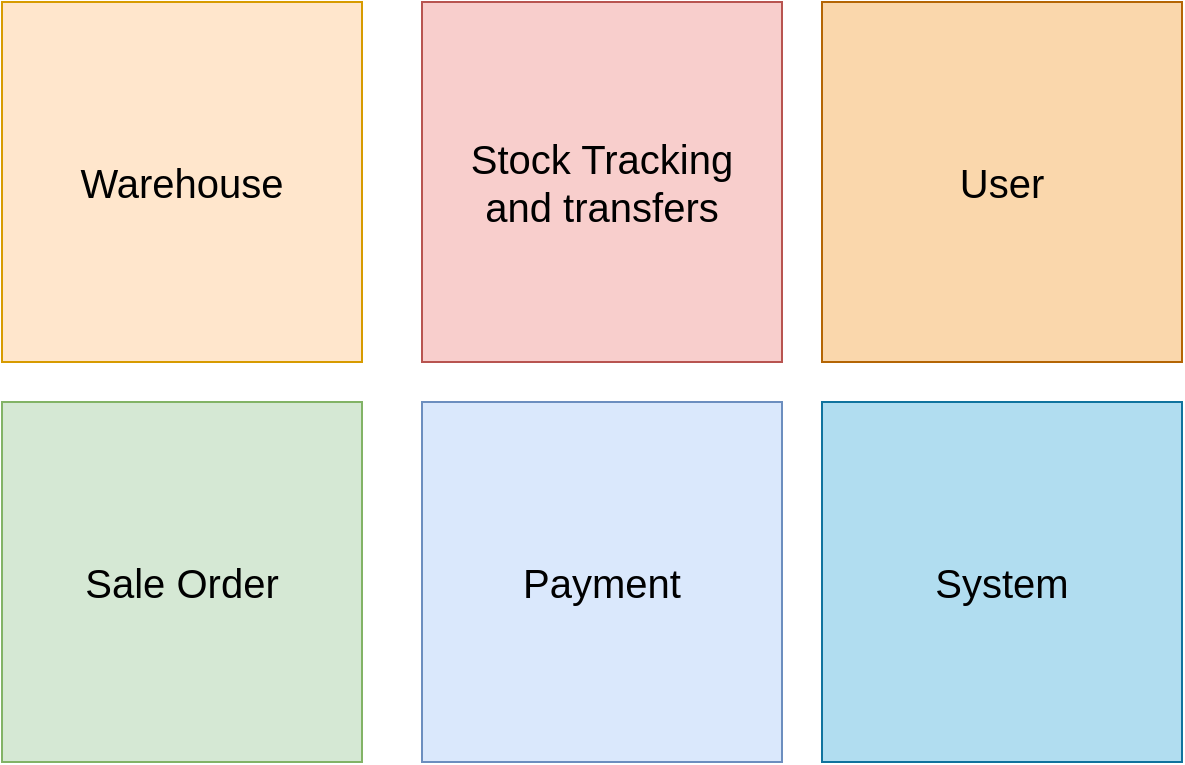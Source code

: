 <mxfile version="20.8.16" type="device" pages="6"><diagram id="a6xV6X6GGT2Gz-6QQoPm" name="ModuleIndex"><mxGraphModel dx="1418" dy="828" grid="1" gridSize="10" guides="1" tooltips="1" connect="1" arrows="1" fold="1" page="1" pageScale="1" pageWidth="1169" pageHeight="827" math="0" shadow="0"><root><mxCell id="0"/><mxCell id="1" parent="0"/><mxCell id="-2rR70E59eI31HwvVwPP-1" value="Warehouse" style="whiteSpace=wrap;html=1;aspect=fixed;fontSize=20;fillColor=#ffe6cc;strokeColor=#d79b00;" parent="1" vertex="1"><mxGeometry x="50" y="70" width="180" height="180" as="geometry"/></mxCell><mxCell id="-2rR70E59eI31HwvVwPP-2" value="Sale Order" style="whiteSpace=wrap;html=1;aspect=fixed;fontSize=20;fillColor=#d5e8d4;strokeColor=#82b366;" parent="1" vertex="1"><mxGeometry x="50" y="270" width="180" height="180" as="geometry"/></mxCell><mxCell id="-2rR70E59eI31HwvVwPP-3" value="Payment" style="whiteSpace=wrap;html=1;aspect=fixed;fontSize=20;fillColor=#dae8fc;strokeColor=#6c8ebf;" parent="1" vertex="1"><mxGeometry x="260" y="270" width="180" height="180" as="geometry"/></mxCell><mxCell id="-2rR70E59eI31HwvVwPP-4" value="Stock Tracking&lt;br&gt;and transfers" style="whiteSpace=wrap;html=1;aspect=fixed;fontSize=20;fillColor=#f8cecc;strokeColor=#b85450;" parent="1" vertex="1"><mxGeometry x="260" y="70" width="180" height="180" as="geometry"/></mxCell><mxCell id="xL8jASzPTjt-duAXfbld-1" value="User" style="whiteSpace=wrap;html=1;aspect=fixed;fontSize=20;fillColor=#fad7ac;strokeColor=#b46504;" parent="1" vertex="1"><mxGeometry x="460" y="70" width="180" height="180" as="geometry"/></mxCell><mxCell id="6j0oooQziXLohyQ0TV2r-1" value="System" style="whiteSpace=wrap;html=1;aspect=fixed;fontSize=20;fillColor=#b1ddf0;strokeColor=#10739e;" parent="1" vertex="1"><mxGeometry x="460" y="270" width="180" height="180" as="geometry"/></mxCell></root></mxGraphModel></diagram><diagram id="kJ20UC_bkigTaLpchuUU" name="System"><mxGraphModel dx="2634" dy="1644" grid="0" gridSize="10" guides="1" tooltips="1" connect="1" arrows="1" fold="1" page="0" pageScale="1" pageWidth="1169" pageHeight="827" math="0" shadow="0"><root><mxCell id="0"/><mxCell id="1" parent="0"/><mxCell id="LS2qvq6bfG0eBOH4GzSj-1" value="system_settings" style="shape=table;startSize=30;container=1;collapsible=1;childLayout=tableLayout;fixedRows=1;rowLines=0;fontStyle=1;align=center;resizeLast=1;fontFamily=Lucida Console;fontSize=13;fillColor=#F5AB50;strokeColor=#909090;fontColor=#1A1A1A;" parent="1" vertex="1"><mxGeometry x="-840" y="-720" width="346" height="220" as="geometry"/></mxCell><mxCell id="LS2qvq6bfG0eBOH4GzSj-2" value="" style="shape=partialRectangle;collapsible=0;dropTarget=0;pointerEvents=0;fillColor=none;points=[[0,0.5],[1,0.5]];portConstraint=eastwest;top=0;left=0;right=0;bottom=1;fontFamily=Lucida Console;fontSize=13;strokeColor=#909090;fontColor=#1A1A1A;" parent="LS2qvq6bfG0eBOH4GzSj-1" vertex="1"><mxGeometry y="30" width="346" height="30" as="geometry"/></mxCell><mxCell id="LS2qvq6bfG0eBOH4GzSj-3" value="PK" style="shape=partialRectangle;overflow=hidden;connectable=0;fillColor=none;top=0;left=0;bottom=0;right=0;fontStyle=1;fontFamily=Lucida Console;fontSize=13;strokeColor=#909090;fontColor=#1A1A1A;" parent="LS2qvq6bfG0eBOH4GzSj-2" vertex="1"><mxGeometry width="30" height="30" as="geometry"><mxRectangle width="30" height="30" as="alternateBounds"/></mxGeometry></mxCell><mxCell id="LS2qvq6bfG0eBOH4GzSj-4" value="id bigint not null" style="shape=partialRectangle;overflow=hidden;connectable=0;fillColor=none;top=0;left=0;bottom=0;right=0;align=left;spacingLeft=6;fontStyle=5;fontFamily=Lucida Console;fontSize=13;strokeColor=#909090;fontColor=#1A1A1A;" parent="LS2qvq6bfG0eBOH4GzSj-2" vertex="1"><mxGeometry x="30" width="316" height="30" as="geometry"><mxRectangle width="316" height="30" as="alternateBounds"/></mxGeometry></mxCell><mxCell id="LS2qvq6bfG0eBOH4GzSj-5" value="" style="shape=partialRectangle;collapsible=0;dropTarget=0;pointerEvents=0;fillColor=none;points=[[0,0.5],[1,0.5]];portConstraint=eastwest;top=0;left=0;right=0;bottom=0;fontFamily=Lucida Console;fontSize=13;strokeColor=#909090;fontColor=#1A1A1A;" parent="LS2qvq6bfG0eBOH4GzSj-1" vertex="1"><mxGeometry y="60" width="346" height="30" as="geometry"/></mxCell><mxCell id="LS2qvq6bfG0eBOH4GzSj-6" value="FK" style="shape=partialRectangle;overflow=hidden;connectable=0;fillColor=none;top=0;left=0;bottom=0;right=0;fontFamily=Lucida Console;fontSize=13;strokeColor=#909090;fontColor=#1A1A1A;" parent="LS2qvq6bfG0eBOH4GzSj-5" vertex="1"><mxGeometry width="30" height="30" as="geometry"><mxRectangle width="30" height="30" as="alternateBounds"/></mxGeometry></mxCell><mxCell id="LS2qvq6bfG0eBOH4GzSj-7" value="fk_def_brandreg_usertype_id bigint" style="shape=partialRectangle;overflow=hidden;connectable=0;fillColor=none;top=0;left=0;bottom=0;right=0;align=left;spacingLeft=6;fontFamily=Lucida Console;fontSize=13;strokeColor=#909090;fontColor=#1A1A1A;" parent="LS2qvq6bfG0eBOH4GzSj-5" vertex="1"><mxGeometry x="30" width="316" height="30" as="geometry"><mxRectangle width="316" height="30" as="alternateBounds"/></mxGeometry></mxCell><mxCell id="LS2qvq6bfG0eBOH4GzSj-8" value="" style="shape=tableRow;horizontal=0;startSize=0;swimlaneHead=0;swimlaneBody=0;fillColor=none;collapsible=0;dropTarget=0;points=[[0,0.5],[1,0.5]];portConstraint=eastwest;top=0;left=0;right=0;bottom=0;fontFamily=Lucida Console;fontSize=13;strokeColor=#909090;fontColor=#1A1A1A;" parent="LS2qvq6bfG0eBOH4GzSj-1" vertex="1"><mxGeometry y="90" width="346" height="30" as="geometry"/></mxCell><mxCell id="LS2qvq6bfG0eBOH4GzSj-9" value="" style="shape=partialRectangle;connectable=0;fillColor=none;top=0;left=0;bottom=0;right=0;editable=1;overflow=hidden;fontFamily=Lucida Console;fontSize=13;strokeColor=#909090;fontColor=#1A1A1A;" parent="LS2qvq6bfG0eBOH4GzSj-8" vertex="1"><mxGeometry width="30" height="30" as="geometry"><mxRectangle width="30" height="30" as="alternateBounds"/></mxGeometry></mxCell><mxCell id="LS2qvq6bfG0eBOH4GzSj-10" value="" style="shape=partialRectangle;connectable=0;fillColor=none;top=0;left=0;bottom=0;right=0;align=left;spacingLeft=6;overflow=hidden;fontFamily=Lucida Console;fontSize=13;strokeColor=#909090;fontColor=#1A1A1A;" parent="LS2qvq6bfG0eBOH4GzSj-8" vertex="1"><mxGeometry x="30" width="316" height="30" as="geometry"><mxRectangle width="316" height="30" as="alternateBounds"/></mxGeometry></mxCell><mxCell id="LS2qvq6bfG0eBOH4GzSj-11" value="" style="shape=tableRow;horizontal=0;startSize=0;swimlaneHead=0;swimlaneBody=0;fillColor=none;collapsible=0;dropTarget=0;points=[[0,0.5],[1,0.5]];portConstraint=eastwest;top=0;left=0;right=0;bottom=0;fontFamily=Lucida Console;fontSize=13;strokeColor=#909090;fontColor=#1A1A1A;" parent="LS2qvq6bfG0eBOH4GzSj-1" vertex="1"><mxGeometry y="120" width="346" height="30" as="geometry"/></mxCell><mxCell id="LS2qvq6bfG0eBOH4GzSj-12" value="" style="shape=partialRectangle;connectable=0;fillColor=none;top=0;left=0;bottom=0;right=0;editable=1;overflow=hidden;fontFamily=Lucida Console;fontSize=13;strokeColor=#909090;fontColor=#1A1A1A;" parent="LS2qvq6bfG0eBOH4GzSj-11" vertex="1"><mxGeometry width="30" height="30" as="geometry"><mxRectangle width="30" height="30" as="alternateBounds"/></mxGeometry></mxCell><mxCell id="LS2qvq6bfG0eBOH4GzSj-13" value="" style="shape=partialRectangle;connectable=0;fillColor=none;top=0;left=0;bottom=0;right=0;align=left;spacingLeft=6;overflow=hidden;fontFamily=Lucida Console;fontSize=13;strokeColor=#909090;fontColor=#1A1A1A;" parent="LS2qvq6bfG0eBOH4GzSj-11" vertex="1"><mxGeometry x="30" width="316" height="30" as="geometry"><mxRectangle width="316" height="30" as="alternateBounds"/></mxGeometry></mxCell><mxCell id="LS2qvq6bfG0eBOH4GzSj-14" value="" style="shape=tableRow;horizontal=0;startSize=0;swimlaneHead=0;swimlaneBody=0;fillColor=none;collapsible=0;dropTarget=0;points=[[0,0.5],[1,0.5]];portConstraint=eastwest;top=0;left=0;right=0;bottom=0;fontFamily=Lucida Console;fontSize=13;strokeColor=#909090;fontColor=#1A1A1A;" parent="LS2qvq6bfG0eBOH4GzSj-1" vertex="1"><mxGeometry y="150" width="346" height="30" as="geometry"/></mxCell><mxCell id="LS2qvq6bfG0eBOH4GzSj-15" value="" style="shape=partialRectangle;connectable=0;fillColor=none;top=0;left=0;bottom=0;right=0;editable=1;overflow=hidden;fontFamily=Lucida Console;fontSize=13;strokeColor=#909090;fontColor=#1A1A1A;" parent="LS2qvq6bfG0eBOH4GzSj-14" vertex="1"><mxGeometry width="30" height="30" as="geometry"><mxRectangle width="30" height="30" as="alternateBounds"/></mxGeometry></mxCell><mxCell id="LS2qvq6bfG0eBOH4GzSj-16" value="" style="shape=partialRectangle;connectable=0;fillColor=none;top=0;left=0;bottom=0;right=0;align=left;spacingLeft=6;overflow=hidden;fontFamily=Lucida Console;fontSize=13;strokeColor=#909090;fontColor=#1A1A1A;" parent="LS2qvq6bfG0eBOH4GzSj-14" vertex="1"><mxGeometry x="30" width="316" height="30" as="geometry"><mxRectangle width="316" height="30" as="alternateBounds"/></mxGeometry></mxCell><mxCell id="LS2qvq6bfG0eBOH4GzSj-17" value="" style="shape=tableRow;horizontal=0;startSize=0;swimlaneHead=0;swimlaneBody=0;fillColor=none;collapsible=0;dropTarget=0;points=[[0,0.5],[1,0.5]];portConstraint=eastwest;top=0;left=0;right=0;bottom=0;fontFamily=Lucida Console;fontSize=13;strokeColor=#909090;fontColor=#1A1A1A;" parent="LS2qvq6bfG0eBOH4GzSj-1" vertex="1"><mxGeometry y="180" width="346" height="30" as="geometry"/></mxCell><mxCell id="LS2qvq6bfG0eBOH4GzSj-18" value="" style="shape=partialRectangle;connectable=0;fillColor=none;top=0;left=0;bottom=0;right=0;editable=1;overflow=hidden;fontFamily=Lucida Console;fontSize=13;strokeColor=#909090;fontColor=#1A1A1A;" parent="LS2qvq6bfG0eBOH4GzSj-17" vertex="1"><mxGeometry width="30" height="30" as="geometry"><mxRectangle width="30" height="30" as="alternateBounds"/></mxGeometry></mxCell><mxCell id="LS2qvq6bfG0eBOH4GzSj-19" value="" style="shape=partialRectangle;connectable=0;fillColor=none;top=0;left=0;bottom=0;right=0;align=left;spacingLeft=6;overflow=hidden;fontFamily=Lucida Console;fontSize=13;strokeColor=#909090;fontColor=#1A1A1A;" parent="LS2qvq6bfG0eBOH4GzSj-17" vertex="1"><mxGeometry x="30" width="316" height="30" as="geometry"><mxRectangle width="316" height="30" as="alternateBounds"/></mxGeometry></mxCell></root></mxGraphModel></diagram><diagram id="nc0uKaxWecLYkBbXYcxx" name="User"><mxGraphModel dx="634" dy="1644" grid="0" gridSize="10" guides="1" tooltips="1" connect="1" arrows="1" fold="1" page="0" pageScale="1" pageWidth="1169" pageHeight="827" math="0" shadow="0"><root><mxCell id="0"/><mxCell id="1" parent="0"/><mxCell id="oty-N_Qdo0soh18FeohD-1" value="users" style="shape=table;startSize=30;container=1;collapsible=1;childLayout=tableLayout;fixedRows=1;rowLines=0;fontStyle=1;align=center;resizeLast=1;fontFamily=Lucida Console;fontSize=13;swimlaneLine=1;fillColor=#F5AB50;labelBackgroundColor=none;labelBorderColor=none;rounded=0;strokeColor=#909090;fontColor=#1A1A1A;" parent="1" vertex="1"><mxGeometry x="1412" y="36" width="367" height="512" as="geometry"/></mxCell><mxCell id="oty-N_Qdo0soh18FeohD-2" value="" style="shape=partialRectangle;collapsible=0;dropTarget=0;pointerEvents=0;points=[[0,0.5],[1,0.5]];portConstraint=eastwest;top=0;left=0;right=0;bottom=1;fontFamily=Lucida Console;fontSize=13;swimlaneLine=1;fillColor=none;labelBackgroundColor=none;labelBorderColor=none;rounded=0;strokeColor=#909090;fontColor=#1A1A1A;" parent="oty-N_Qdo0soh18FeohD-1" vertex="1"><mxGeometry y="30" width="367" height="30" as="geometry"/></mxCell><mxCell id="oty-N_Qdo0soh18FeohD-3" value="PK" style="shape=partialRectangle;overflow=hidden;connectable=0;top=0;left=0;bottom=0;right=0;fontStyle=1;fontFamily=Lucida Console;fontSize=13;swimlaneLine=1;fillColor=none;labelBackgroundColor=none;labelBorderColor=none;rounded=0;strokeColor=#909090;fontColor=#1A1A1A;" parent="oty-N_Qdo0soh18FeohD-2" vertex="1"><mxGeometry width="30" height="30" as="geometry"><mxRectangle width="30" height="30" as="alternateBounds"/></mxGeometry></mxCell><mxCell id="oty-N_Qdo0soh18FeohD-4" value="id bigint not null" style="shape=partialRectangle;overflow=hidden;connectable=0;top=0;left=0;bottom=0;right=0;align=left;spacingLeft=6;fontStyle=5;fontFamily=Lucida Console;fontSize=13;swimlaneLine=1;fillColor=none;labelBackgroundColor=none;labelBorderColor=none;rounded=0;strokeColor=#909090;fontColor=#1A1A1A;" parent="oty-N_Qdo0soh18FeohD-2" vertex="1"><mxGeometry x="30" width="337" height="30" as="geometry"><mxRectangle width="337" height="30" as="alternateBounds"/></mxGeometry></mxCell><mxCell id="oty-N_Qdo0soh18FeohD-5" value="" style="shape=tableRow;horizontal=0;startSize=0;swimlaneHead=0;swimlaneBody=0;collapsible=0;dropTarget=0;points=[[0,0.5],[1,0.5]];portConstraint=eastwest;top=0;left=0;right=0;bottom=0;fontFamily=Lucida Console;fontSize=13;swimlaneLine=1;fillColor=none;labelBackgroundColor=none;labelBorderColor=none;rounded=0;strokeColor=#909090;fontColor=#1A1A1A;" parent="oty-N_Qdo0soh18FeohD-1" vertex="1"><mxGeometry y="60" width="367" height="30" as="geometry"/></mxCell><mxCell id="oty-N_Qdo0soh18FeohD-6" value="" style="shape=partialRectangle;connectable=0;top=0;left=0;bottom=0;right=0;editable=1;overflow=hidden;fontFamily=Lucida Console;fontSize=13;swimlaneLine=1;fillColor=none;labelBackgroundColor=none;labelBorderColor=none;rounded=0;strokeColor=#909090;fontColor=#1A1A1A;" parent="oty-N_Qdo0soh18FeohD-5" vertex="1"><mxGeometry width="30" height="30" as="geometry"><mxRectangle width="30" height="30" as="alternateBounds"/></mxGeometry></mxCell><mxCell id="oty-N_Qdo0soh18FeohD-7" value="status smallint NOT NULL DEF 2" style="shape=partialRectangle;connectable=0;top=0;left=0;bottom=0;right=0;align=left;spacingLeft=6;overflow=hidden;fontFamily=Lucida Console;fontSize=13;swimlaneLine=1;fillColor=none;labelBackgroundColor=none;labelBorderColor=none;rounded=0;strokeColor=#909090;fontColor=#1A1A1A;" parent="oty-N_Qdo0soh18FeohD-5" vertex="1"><mxGeometry x="30" width="337" height="30" as="geometry"><mxRectangle width="337" height="30" as="alternateBounds"/></mxGeometry></mxCell><mxCell id="oty-N_Qdo0soh18FeohD-8" value="" style="shape=tableRow;horizontal=0;startSize=0;swimlaneHead=0;swimlaneBody=0;collapsible=0;dropTarget=0;points=[[0,0.5],[1,0.5]];portConstraint=eastwest;top=0;left=0;right=0;bottom=0;fontFamily=Lucida Console;fontSize=13;swimlaneLine=1;fillColor=none;labelBackgroundColor=none;labelBorderColor=none;rounded=0;strokeColor=#909090;fontColor=#1A1A1A;" parent="oty-N_Qdo0soh18FeohD-1" vertex="1"><mxGeometry y="90" width="367" height="30" as="geometry"/></mxCell><mxCell id="oty-N_Qdo0soh18FeohD-9" value="" style="shape=partialRectangle;connectable=0;top=0;left=0;bottom=0;right=0;editable=1;overflow=hidden;fontFamily=Lucida Console;fontSize=13;swimlaneLine=1;fillColor=none;labelBackgroundColor=none;labelBorderColor=none;rounded=0;strokeColor=#909090;fontColor=#1A1A1A;" parent="oty-N_Qdo0soh18FeohD-8" vertex="1"><mxGeometry width="30" height="30" as="geometry"><mxRectangle width="30" height="30" as="alternateBounds"/></mxGeometry></mxCell><mxCell id="oty-N_Qdo0soh18FeohD-10" value="biz_status smallint NOT NULL 2" style="shape=partialRectangle;connectable=0;top=0;left=0;bottom=0;right=0;align=left;spacingLeft=6;overflow=hidden;fontFamily=Lucida Console;fontSize=13;swimlaneLine=1;fillColor=none;labelBackgroundColor=none;labelBorderColor=none;rounded=0;strokeColor=#909090;fontColor=#1A1A1A;" parent="oty-N_Qdo0soh18FeohD-8" vertex="1"><mxGeometry x="30" width="337" height="30" as="geometry"><mxRectangle width="337" height="30" as="alternateBounds"/></mxGeometry></mxCell><mxCell id="oty-N_Qdo0soh18FeohD-11" value="" style="shape=tableRow;horizontal=0;startSize=0;swimlaneHead=0;swimlaneBody=0;collapsible=0;dropTarget=0;points=[[0,0.5],[1,0.5]];portConstraint=eastwest;top=0;left=0;right=0;bottom=0;fontFamily=Lucida Console;fontSize=13;swimlaneLine=1;fillColor=none;labelBackgroundColor=none;labelBorderColor=none;rounded=0;strokeColor=#909090;fontColor=#1A1A1A;" parent="oty-N_Qdo0soh18FeohD-1" vertex="1"><mxGeometry y="120" width="367" height="30" as="geometry"/></mxCell><mxCell id="oty-N_Qdo0soh18FeohD-12" value="" style="shape=partialRectangle;connectable=0;top=0;left=0;bottom=0;right=0;editable=1;overflow=hidden;fontFamily=Lucida Console;fontSize=13;swimlaneLine=1;fillColor=none;labelBackgroundColor=none;labelBorderColor=none;rounded=0;strokeColor=#909090;fontColor=#1A1A1A;" parent="oty-N_Qdo0soh18FeohD-11" vertex="1"><mxGeometry width="30" height="30" as="geometry"><mxRectangle width="30" height="30" as="alternateBounds"/></mxGeometry></mxCell><mxCell id="oty-N_Qdo0soh18FeohD-13" value="first_name varchar(200)" style="shape=partialRectangle;connectable=0;top=0;left=0;bottom=0;right=0;align=left;spacingLeft=6;overflow=hidden;fontFamily=Lucida Console;fontSize=13;swimlaneLine=1;fillColor=none;labelBackgroundColor=none;labelBorderColor=none;rounded=0;strokeColor=#909090;fontColor=#1A1A1A;" parent="oty-N_Qdo0soh18FeohD-11" vertex="1"><mxGeometry x="30" width="337" height="30" as="geometry"><mxRectangle width="337" height="30" as="alternateBounds"/></mxGeometry></mxCell><mxCell id="oty-N_Qdo0soh18FeohD-14" value="" style="shape=partialRectangle;collapsible=0;dropTarget=0;pointerEvents=0;points=[[0,0.5],[1,0.5]];portConstraint=eastwest;top=0;left=0;right=0;bottom=0;fontFamily=Lucida Console;fontSize=13;swimlaneLine=1;fillColor=none;labelBackgroundColor=none;labelBorderColor=none;rounded=0;strokeColor=#909090;fontColor=#1A1A1A;" parent="oty-N_Qdo0soh18FeohD-1" vertex="1"><mxGeometry y="150" width="367" height="30" as="geometry"/></mxCell><mxCell id="oty-N_Qdo0soh18FeohD-15" value="" style="shape=partialRectangle;overflow=hidden;connectable=0;top=0;left=0;bottom=0;right=0;fontFamily=Lucida Console;fontSize=13;swimlaneLine=1;fillColor=none;labelBackgroundColor=none;labelBorderColor=none;rounded=0;strokeColor=#909090;fontColor=#1A1A1A;" parent="oty-N_Qdo0soh18FeohD-14" vertex="1"><mxGeometry width="30" height="30" as="geometry"><mxRectangle width="30" height="30" as="alternateBounds"/></mxGeometry></mxCell><mxCell id="oty-N_Qdo0soh18FeohD-16" value="last_name varchar(200) " style="shape=partialRectangle;overflow=hidden;connectable=0;top=0;left=0;bottom=0;right=0;align=left;spacingLeft=6;fontFamily=Lucida Console;fontSize=13;swimlaneLine=1;fillColor=none;labelBackgroundColor=none;labelBorderColor=none;rounded=0;strokeColor=#909090;fontColor=#1A1A1A;" parent="oty-N_Qdo0soh18FeohD-14" vertex="1"><mxGeometry x="30" width="337" height="30" as="geometry"><mxRectangle width="337" height="30" as="alternateBounds"/></mxGeometry></mxCell><mxCell id="oty-N_Qdo0soh18FeohD-17" value="" style="shape=tableRow;horizontal=0;startSize=0;swimlaneHead=0;swimlaneBody=0;collapsible=0;dropTarget=0;points=[[0,0.5],[1,0.5]];portConstraint=eastwest;top=0;left=0;right=0;bottom=0;fontFamily=Lucida Console;fontSize=13;swimlaneLine=1;fillColor=none;labelBackgroundColor=none;labelBorderColor=none;rounded=0;strokeColor=#909090;fontColor=#1A1A1A;" parent="oty-N_Qdo0soh18FeohD-1" vertex="1"><mxGeometry y="180" width="367" height="30" as="geometry"/></mxCell><mxCell id="oty-N_Qdo0soh18FeohD-18" value="FK" style="shape=partialRectangle;connectable=0;top=0;left=0;bottom=0;right=0;editable=1;overflow=hidden;fontFamily=Lucida Console;fontSize=13;swimlaneLine=1;fillColor=none;labelBackgroundColor=none;labelBorderColor=none;rounded=0;strokeColor=#909090;fontColor=#1A1A1A;" parent="oty-N_Qdo0soh18FeohD-17" vertex="1"><mxGeometry width="30" height="30" as="geometry"><mxRectangle width="30" height="30" as="alternateBounds"/></mxGeometry></mxCell><mxCell id="oty-N_Qdo0soh18FeohD-19" value="fk_nrc_state_id varchar(100)" style="shape=partialRectangle;connectable=0;top=0;left=0;bottom=0;right=0;align=left;spacingLeft=6;overflow=hidden;fontFamily=Lucida Console;fontSize=13;swimlaneLine=1;fillColor=none;labelBackgroundColor=none;labelBorderColor=none;rounded=0;strokeColor=#909090;fontColor=#1A1A1A;" parent="oty-N_Qdo0soh18FeohD-17" vertex="1"><mxGeometry x="30" width="337" height="30" as="geometry"><mxRectangle width="337" height="30" as="alternateBounds"/></mxGeometry></mxCell><mxCell id="oty-N_Qdo0soh18FeohD-20" value="" style="shape=tableRow;horizontal=0;startSize=0;swimlaneHead=0;swimlaneBody=0;collapsible=0;dropTarget=0;points=[[0,0.5],[1,0.5]];portConstraint=eastwest;top=0;left=0;right=0;bottom=0;fontFamily=Lucida Console;fontSize=13;swimlaneLine=1;fillColor=none;labelBackgroundColor=none;labelBorderColor=none;rounded=0;strokeColor=#909090;fontColor=#1A1A1A;" parent="oty-N_Qdo0soh18FeohD-1" vertex="1"><mxGeometry y="210" width="367" height="30" as="geometry"/></mxCell><mxCell id="oty-N_Qdo0soh18FeohD-21" value="FK" style="shape=partialRectangle;connectable=0;top=0;left=0;bottom=0;right=0;editable=1;overflow=hidden;fontFamily=Lucida Console;fontSize=13;swimlaneLine=1;fillColor=none;labelBackgroundColor=none;labelBorderColor=none;rounded=0;strokeColor=#909090;fontColor=#1A1A1A;" parent="oty-N_Qdo0soh18FeohD-20" vertex="1"><mxGeometry width="30" height="30" as="geometry"><mxRectangle width="30" height="30" as="alternateBounds"/></mxGeometry></mxCell><mxCell id="oty-N_Qdo0soh18FeohD-22" value="fk_nrc_district_id varchar(100)" style="shape=partialRectangle;connectable=0;top=0;left=0;bottom=0;right=0;align=left;spacingLeft=6;overflow=hidden;fontFamily=Lucida Console;fontSize=13;swimlaneLine=1;fillColor=none;labelBackgroundColor=none;labelBorderColor=none;rounded=0;strokeColor=#909090;fontColor=#1A1A1A;" parent="oty-N_Qdo0soh18FeohD-20" vertex="1"><mxGeometry x="30" width="337" height="30" as="geometry"><mxRectangle width="337" height="30" as="alternateBounds"/></mxGeometry></mxCell><mxCell id="oty-N_Qdo0soh18FeohD-23" value="" style="shape=tableRow;horizontal=0;startSize=0;swimlaneHead=0;swimlaneBody=0;collapsible=0;dropTarget=0;points=[[0,0.5],[1,0.5]];portConstraint=eastwest;top=0;left=0;right=0;bottom=0;fontFamily=Lucida Console;fontSize=13;swimlaneLine=1;fillColor=none;labelBackgroundColor=none;labelBorderColor=none;rounded=0;strokeColor=#909090;fontColor=#1A1A1A;" parent="oty-N_Qdo0soh18FeohD-1" vertex="1"><mxGeometry y="240" width="367" height="30" as="geometry"/></mxCell><mxCell id="oty-N_Qdo0soh18FeohD-24" value="FK" style="shape=partialRectangle;connectable=0;top=0;left=0;bottom=0;right=0;editable=1;overflow=hidden;fontFamily=Lucida Console;fontSize=13;swimlaneLine=1;fillColor=none;labelBackgroundColor=none;labelBorderColor=none;rounded=0;strokeColor=#909090;fontColor=#1A1A1A;" parent="oty-N_Qdo0soh18FeohD-23" vertex="1"><mxGeometry width="30" height="30" as="geometry"><mxRectangle width="30" height="30" as="alternateBounds"/></mxGeometry></mxCell><mxCell id="oty-N_Qdo0soh18FeohD-25" value="nrc_value varchar(6) " style="shape=partialRectangle;connectable=0;top=0;left=0;bottom=0;right=0;align=left;spacingLeft=6;overflow=hidden;fontFamily=Lucida Console;fontSize=13;swimlaneLine=1;fillColor=none;labelBackgroundColor=none;labelBorderColor=none;rounded=0;strokeColor=#909090;fontColor=#1A1A1A;" parent="oty-N_Qdo0soh18FeohD-23" vertex="1"><mxGeometry x="30" width="337" height="30" as="geometry"><mxRectangle width="337" height="30" as="alternateBounds"/></mxGeometry></mxCell><mxCell id="oty-N_Qdo0soh18FeohD-26" value="" style="shape=tableRow;horizontal=0;startSize=0;swimlaneHead=0;swimlaneBody=0;collapsible=0;dropTarget=0;points=[[0,0.5],[1,0.5]];portConstraint=eastwest;top=0;left=0;right=0;bottom=0;fontFamily=Lucida Console;fontSize=13;swimlaneLine=1;fillColor=none;labelBackgroundColor=none;labelBorderColor=none;rounded=0;strokeColor=#909090;fontColor=#1A1A1A;" parent="oty-N_Qdo0soh18FeohD-1" vertex="1"><mxGeometry y="270" width="367" height="30" as="geometry"/></mxCell><mxCell id="oty-N_Qdo0soh18FeohD-27" value="FK" style="shape=partialRectangle;connectable=0;top=0;left=0;bottom=0;right=0;editable=1;overflow=hidden;fontFamily=Lucida Console;fontSize=13;swimlaneLine=1;fillColor=none;labelBackgroundColor=none;labelBorderColor=none;rounded=0;strokeColor=#909090;fontColor=#1A1A1A;" parent="oty-N_Qdo0soh18FeohD-26" vertex="1"><mxGeometry width="30" height="30" as="geometry"><mxRectangle width="30" height="30" as="alternateBounds"/></mxGeometry></mxCell><mxCell id="oty-N_Qdo0soh18FeohD-28" value="fk_usertype_id bigint NOT NULL" style="shape=partialRectangle;connectable=0;top=0;left=0;bottom=0;right=0;align=left;spacingLeft=6;overflow=hidden;fontFamily=Lucida Console;fontSize=13;swimlaneLine=1;fillColor=none;labelBackgroundColor=none;labelBorderColor=none;rounded=0;strokeColor=#909090;fontColor=#1A1A1A;" parent="oty-N_Qdo0soh18FeohD-26" vertex="1"><mxGeometry x="30" width="337" height="30" as="geometry"><mxRectangle width="337" height="30" as="alternateBounds"/></mxGeometry></mxCell><mxCell id="oty-N_Qdo0soh18FeohD-29" value="" style="shape=tableRow;horizontal=0;startSize=0;swimlaneHead=0;swimlaneBody=0;collapsible=0;dropTarget=0;points=[[0,0.5],[1,0.5]];portConstraint=eastwest;top=0;left=0;right=0;bottom=0;fontFamily=Lucida Console;fontSize=13;swimlaneLine=1;fillColor=none;labelBackgroundColor=none;labelBorderColor=none;rounded=0;strokeColor=#909090;fontColor=#1A1A1A;" parent="oty-N_Qdo0soh18FeohD-1" vertex="1"><mxGeometry y="300" width="367" height="30" as="geometry"/></mxCell><mxCell id="oty-N_Qdo0soh18FeohD-30" value="FK" style="shape=partialRectangle;connectable=0;top=0;left=0;bottom=0;right=0;editable=1;overflow=hidden;fontFamily=Lucida Console;fontSize=13;swimlaneLine=1;fillColor=none;labelBackgroundColor=none;labelBorderColor=none;rounded=0;strokeColor=#909090;fontColor=#1A1A1A;" parent="oty-N_Qdo0soh18FeohD-29" vertex="1"><mxGeometry width="30" height="30" as="geometry"><mxRectangle width="30" height="30" as="alternateBounds"/></mxGeometry></mxCell><mxCell id="oty-N_Qdo0soh18FeohD-31" value="fk_brand_id bigint" style="shape=partialRectangle;connectable=0;top=0;left=0;bottom=0;right=0;align=left;spacingLeft=6;overflow=hidden;fontFamily=Lucida Console;fontSize=13;swimlaneLine=1;fillColor=none;labelBackgroundColor=none;labelBorderColor=none;rounded=0;strokeColor=#909090;fontColor=#1A1A1A;" parent="oty-N_Qdo0soh18FeohD-29" vertex="1"><mxGeometry x="30" width="337" height="30" as="geometry"><mxRectangle width="337" height="30" as="alternateBounds"/></mxGeometry></mxCell><mxCell id="oty-N_Qdo0soh18FeohD-32" value="" style="shape=tableRow;horizontal=0;startSize=0;swimlaneHead=0;swimlaneBody=0;collapsible=0;dropTarget=0;points=[[0,0.5],[1,0.5]];portConstraint=eastwest;top=0;left=0;right=0;bottom=0;fontFamily=Lucida Console;fontSize=13;swimlaneLine=1;fillColor=none;labelBackgroundColor=none;labelBorderColor=none;rounded=0;strokeColor=#909090;fontColor=#1A1A1A;" parent="oty-N_Qdo0soh18FeohD-1" vertex="1"><mxGeometry y="330" width="367" height="30" as="geometry"/></mxCell><mxCell id="oty-N_Qdo0soh18FeohD-33" value="" style="shape=partialRectangle;connectable=0;top=0;left=0;bottom=0;right=0;editable=1;overflow=hidden;fontFamily=Lucida Console;fontSize=13;swimlaneLine=1;fillColor=none;labelBackgroundColor=none;labelBorderColor=none;rounded=0;strokeColor=#909090;fontColor=#1A1A1A;" parent="oty-N_Qdo0soh18FeohD-32" vertex="1"><mxGeometry width="30" height="30" as="geometry"><mxRectangle width="30" height="30" as="alternateBounds"/></mxGeometry></mxCell><mxCell id="oty-N_Qdo0soh18FeohD-34" value="image_url text" style="shape=partialRectangle;connectable=0;top=0;left=0;bottom=0;right=0;align=left;spacingLeft=6;overflow=hidden;fontFamily=Lucida Console;fontSize=13;swimlaneLine=1;fillColor=none;labelBackgroundColor=none;labelBorderColor=none;rounded=0;strokeColor=#909090;fontColor=#1A1A1A;" parent="oty-N_Qdo0soh18FeohD-32" vertex="1"><mxGeometry x="30" width="337" height="30" as="geometry"><mxRectangle width="337" height="30" as="alternateBounds"/></mxGeometry></mxCell><mxCell id="oty-N_Qdo0soh18FeohD-35" value="" style="shape=tableRow;horizontal=0;startSize=0;swimlaneHead=0;swimlaneBody=0;collapsible=0;dropTarget=0;points=[[0,0.5],[1,0.5]];portConstraint=eastwest;top=0;left=0;right=0;bottom=0;fontFamily=Lucida Console;fontSize=13;swimlaneLine=1;fillColor=none;labelBackgroundColor=none;labelBorderColor=none;rounded=0;strokeColor=#909090;fontColor=#1A1A1A;" parent="oty-N_Qdo0soh18FeohD-1" vertex="1"><mxGeometry y="360" width="367" height="30" as="geometry"/></mxCell><mxCell id="oty-N_Qdo0soh18FeohD-36" value="" style="shape=partialRectangle;connectable=0;top=0;left=0;bottom=0;right=0;editable=1;overflow=hidden;fontFamily=Lucida Console;fontSize=13;swimlaneLine=1;fillColor=none;labelBackgroundColor=none;labelBorderColor=none;rounded=0;strokeColor=#909090;fontColor=#1A1A1A;" parent="oty-N_Qdo0soh18FeohD-35" vertex="1"><mxGeometry width="30" height="30" as="geometry"><mxRectangle width="30" height="30" as="alternateBounds"/></mxGeometry></mxCell><mxCell id="oty-N_Qdo0soh18FeohD-37" value="email varchar(200) NOT NULL" style="shape=partialRectangle;connectable=0;top=0;left=0;bottom=0;right=0;align=left;spacingLeft=6;overflow=hidden;fontFamily=Lucida Console;fontSize=13;swimlaneLine=1;fillColor=none;labelBackgroundColor=none;labelBorderColor=none;rounded=0;strokeColor=#909090;fontColor=#1A1A1A;" parent="oty-N_Qdo0soh18FeohD-35" vertex="1"><mxGeometry x="30" width="337" height="30" as="geometry"><mxRectangle width="337" height="30" as="alternateBounds"/></mxGeometry></mxCell><mxCell id="oty-N_Qdo0soh18FeohD-38" value="" style="shape=tableRow;horizontal=0;startSize=0;swimlaneHead=0;swimlaneBody=0;collapsible=0;dropTarget=0;points=[[0,0.5],[1,0.5]];portConstraint=eastwest;top=0;left=0;right=0;bottom=0;fontFamily=Lucida Console;fontSize=13;swimlaneLine=1;fillColor=none;labelBackgroundColor=none;labelBorderColor=none;rounded=0;strokeColor=#909090;fontColor=#1A1A1A;" parent="oty-N_Qdo0soh18FeohD-1" vertex="1"><mxGeometry y="390" width="367" height="30" as="geometry"/></mxCell><mxCell id="oty-N_Qdo0soh18FeohD-39" value="" style="shape=partialRectangle;connectable=0;top=0;left=0;bottom=0;right=0;editable=1;overflow=hidden;fontFamily=Lucida Console;fontSize=13;swimlaneLine=1;fillColor=none;labelBackgroundColor=none;labelBorderColor=none;rounded=0;strokeColor=#909090;fontColor=#1A1A1A;" parent="oty-N_Qdo0soh18FeohD-38" vertex="1"><mxGeometry width="30" height="30" as="geometry"><mxRectangle width="30" height="30" as="alternateBounds"/></mxGeometry></mxCell><mxCell id="oty-N_Qdo0soh18FeohD-40" value="email_verify_at timestamp" style="shape=partialRectangle;connectable=0;top=0;left=0;bottom=0;right=0;align=left;spacingLeft=6;overflow=hidden;fontFamily=Lucida Console;fontSize=13;swimlaneLine=1;fillColor=none;labelBackgroundColor=none;labelBorderColor=none;rounded=0;strokeColor=#909090;fontColor=#1A1A1A;" parent="oty-N_Qdo0soh18FeohD-38" vertex="1"><mxGeometry x="30" width="337" height="30" as="geometry"><mxRectangle width="337" height="30" as="alternateBounds"/></mxGeometry></mxCell><mxCell id="oty-N_Qdo0soh18FeohD-41" value="" style="shape=tableRow;horizontal=0;startSize=0;swimlaneHead=0;swimlaneBody=0;collapsible=0;dropTarget=0;points=[[0,0.5],[1,0.5]];portConstraint=eastwest;top=0;left=0;right=0;bottom=0;fontFamily=Lucida Console;fontSize=13;swimlaneLine=1;fillColor=none;labelBackgroundColor=none;labelBorderColor=none;rounded=0;strokeColor=#909090;fontColor=#1A1A1A;" parent="oty-N_Qdo0soh18FeohD-1" vertex="1"><mxGeometry y="420" width="367" height="30" as="geometry"/></mxCell><mxCell id="oty-N_Qdo0soh18FeohD-42" value="" style="shape=partialRectangle;connectable=0;top=0;left=0;bottom=0;right=0;editable=1;overflow=hidden;fontFamily=Lucida Console;fontSize=13;swimlaneLine=1;fillColor=none;labelBackgroundColor=none;labelBorderColor=none;rounded=0;strokeColor=#909090;fontColor=#1A1A1A;" parent="oty-N_Qdo0soh18FeohD-41" vertex="1"><mxGeometry width="30" height="30" as="geometry"><mxRectangle width="30" height="30" as="alternateBounds"/></mxGeometry></mxCell><mxCell id="oty-N_Qdo0soh18FeohD-43" value="phone varchar(200)" style="shape=partialRectangle;connectable=0;top=0;left=0;bottom=0;right=0;align=left;spacingLeft=6;overflow=hidden;fontFamily=Lucida Console;fontSize=13;swimlaneLine=1;fillColor=none;labelBackgroundColor=none;labelBorderColor=none;rounded=0;strokeColor=#909090;fontColor=#1A1A1A;" parent="oty-N_Qdo0soh18FeohD-41" vertex="1"><mxGeometry x="30" width="337" height="30" as="geometry"><mxRectangle width="337" height="30" as="alternateBounds"/></mxGeometry></mxCell><mxCell id="oty-N_Qdo0soh18FeohD-44" value="" style="shape=tableRow;horizontal=0;startSize=0;swimlaneHead=0;swimlaneBody=0;collapsible=0;dropTarget=0;points=[[0,0.5],[1,0.5]];portConstraint=eastwest;top=0;left=0;right=0;bottom=0;fontFamily=Lucida Console;fontSize=13;swimlaneLine=1;fillColor=none;labelBackgroundColor=none;labelBorderColor=none;rounded=0;strokeColor=#909090;fontColor=#1A1A1A;" parent="oty-N_Qdo0soh18FeohD-1" vertex="1"><mxGeometry y="450" width="367" height="30" as="geometry"/></mxCell><mxCell id="oty-N_Qdo0soh18FeohD-45" value="" style="shape=partialRectangle;connectable=0;top=0;left=0;bottom=0;right=0;editable=1;overflow=hidden;fontFamily=Lucida Console;fontSize=13;swimlaneLine=1;fillColor=none;labelBackgroundColor=none;labelBorderColor=none;rounded=0;strokeColor=#909090;fontColor=#1A1A1A;" parent="oty-N_Qdo0soh18FeohD-44" vertex="1"><mxGeometry width="30" height="30" as="geometry"><mxRectangle width="30" height="30" as="alternateBounds"/></mxGeometry></mxCell><mxCell id="oty-N_Qdo0soh18FeohD-46" value="address text" style="shape=partialRectangle;connectable=0;top=0;left=0;bottom=0;right=0;align=left;spacingLeft=6;overflow=hidden;fontFamily=Lucida Console;fontSize=13;swimlaneLine=1;fillColor=none;labelBackgroundColor=none;labelBorderColor=none;rounded=0;strokeColor=#909090;fontColor=#1A1A1A;" parent="oty-N_Qdo0soh18FeohD-44" vertex="1"><mxGeometry x="30" width="337" height="30" as="geometry"><mxRectangle width="337" height="30" as="alternateBounds"/></mxGeometry></mxCell><mxCell id="oty-N_Qdo0soh18FeohD-47" value="" style="shape=tableRow;horizontal=0;startSize=0;swimlaneHead=0;swimlaneBody=0;collapsible=0;dropTarget=0;points=[[0,0.5],[1,0.5]];portConstraint=eastwest;top=0;left=0;right=0;bottom=0;fontFamily=Lucida Console;fontSize=13;swimlaneLine=1;fillColor=none;labelBackgroundColor=none;labelBorderColor=none;rounded=0;strokeColor=#909090;fontColor=#1A1A1A;" parent="oty-N_Qdo0soh18FeohD-1" vertex="1"><mxGeometry y="480" width="367" height="30" as="geometry"/></mxCell><mxCell id="oty-N_Qdo0soh18FeohD-48" value="" style="shape=partialRectangle;connectable=0;top=0;left=0;bottom=0;right=0;editable=1;overflow=hidden;fontFamily=Lucida Console;fontSize=13;swimlaneLine=1;fillColor=none;labelBackgroundColor=none;labelBorderColor=none;rounded=0;strokeColor=#909090;fontColor=#1A1A1A;" parent="oty-N_Qdo0soh18FeohD-47" vertex="1"><mxGeometry width="30" height="30" as="geometry"><mxRectangle width="30" height="30" as="alternateBounds"/></mxGeometry></mxCell><mxCell id="oty-N_Qdo0soh18FeohD-49" value="password text" style="shape=partialRectangle;connectable=0;top=0;left=0;bottom=0;right=0;align=left;spacingLeft=6;overflow=hidden;fontFamily=Lucida Console;fontSize=13;swimlaneLine=1;fillColor=none;labelBackgroundColor=none;labelBorderColor=none;rounded=0;strokeColor=#909090;fontColor=#1A1A1A;" parent="oty-N_Qdo0soh18FeohD-47" vertex="1"><mxGeometry x="30" width="337" height="30" as="geometry"><mxRectangle width="337" height="30" as="alternateBounds"/></mxGeometry></mxCell><mxCell id="oty-N_Qdo0soh18FeohD-50" value="nrc_state" style="shape=table;startSize=30;container=1;collapsible=1;childLayout=tableLayout;fixedRows=1;rowLines=0;fontStyle=1;align=center;resizeLast=1;fontFamily=Lucida Console;fontSize=13;swimlaneLine=1;fillColor=#F5AB50;labelBackgroundColor=none;labelBorderColor=none;rounded=0;strokeColor=#909090;fillStyle=auto;fontColor=#1A1A1A;" parent="1" vertex="1"><mxGeometry x="1428" y="-466" width="301" height="115" as="geometry"><mxRectangle x="1654" y="-380" width="100" height="30" as="alternateBounds"/></mxGeometry></mxCell><mxCell id="oty-N_Qdo0soh18FeohD-51" value="" style="shape=partialRectangle;collapsible=0;dropTarget=0;pointerEvents=0;points=[[0,0.5],[1,0.5]];portConstraint=eastwest;top=0;left=0;right=0;bottom=1;fontFamily=Lucida Console;fontSize=13;swimlaneLine=1;fillColor=none;labelBackgroundColor=none;labelBorderColor=none;rounded=0;strokeColor=#909090;fontColor=#1A1A1A;" parent="oty-N_Qdo0soh18FeohD-50" vertex="1"><mxGeometry y="30" width="301" height="20" as="geometry"/></mxCell><mxCell id="oty-N_Qdo0soh18FeohD-52" value="PK" style="shape=partialRectangle;overflow=hidden;connectable=0;top=0;left=0;bottom=0;right=0;fontStyle=1;fontFamily=Lucida Console;fontSize=13;swimlaneLine=1;fillColor=none;labelBackgroundColor=none;labelBorderColor=none;rounded=0;strokeColor=#909090;fontColor=#1A1A1A;" parent="oty-N_Qdo0soh18FeohD-51" vertex="1"><mxGeometry width="30" height="20" as="geometry"><mxRectangle width="30" height="20" as="alternateBounds"/></mxGeometry></mxCell><mxCell id="oty-N_Qdo0soh18FeohD-53" value="id varchar(100) not null" style="shape=partialRectangle;overflow=hidden;connectable=0;top=0;left=0;bottom=0;right=0;align=left;spacingLeft=6;fontStyle=5;fontFamily=Lucida Console;fontSize=13;swimlaneLine=1;fillColor=none;labelBackgroundColor=none;labelBorderColor=none;rounded=0;strokeColor=#909090;fontColor=#1A1A1A;" parent="oty-N_Qdo0soh18FeohD-51" vertex="1"><mxGeometry x="30" width="271" height="20" as="geometry"><mxRectangle width="271" height="20" as="alternateBounds"/></mxGeometry></mxCell><mxCell id="oty-N_Qdo0soh18FeohD-54" value="" style="shape=tableRow;horizontal=0;startSize=0;swimlaneHead=0;swimlaneBody=0;collapsible=0;dropTarget=0;points=[[0,0.5],[1,0.5]];portConstraint=eastwest;top=0;left=0;right=0;bottom=0;fontFamily=Lucida Console;fontSize=13;swimlaneLine=1;fillColor=none;labelBackgroundColor=none;labelBorderColor=none;rounded=0;strokeColor=#909090;fontColor=#1A1A1A;" parent="oty-N_Qdo0soh18FeohD-50" vertex="1"><mxGeometry y="50" width="301" height="30" as="geometry"/></mxCell><mxCell id="oty-N_Qdo0soh18FeohD-55" value="" style="shape=partialRectangle;connectable=0;top=0;left=0;bottom=0;right=0;editable=1;overflow=hidden;fontFamily=Lucida Console;fontSize=13;swimlaneLine=1;fillColor=none;labelBackgroundColor=none;labelBorderColor=none;rounded=0;strokeColor=#909090;fontColor=#1A1A1A;" parent="oty-N_Qdo0soh18FeohD-54" vertex="1"><mxGeometry width="30" height="30" as="geometry"><mxRectangle width="30" height="30" as="alternateBounds"/></mxGeometry></mxCell><mxCell id="oty-N_Qdo0soh18FeohD-56" value="status smallint NOT NULL DEF 2" style="shape=partialRectangle;connectable=0;top=0;left=0;bottom=0;right=0;align=left;spacingLeft=6;overflow=hidden;fontFamily=Lucida Console;fontSize=13;swimlaneLine=1;fillColor=none;labelBackgroundColor=none;labelBorderColor=none;rounded=0;strokeColor=#909090;fontColor=#1A1A1A;" parent="oty-N_Qdo0soh18FeohD-54" vertex="1"><mxGeometry x="30" width="271" height="30" as="geometry"><mxRectangle width="271" height="30" as="alternateBounds"/></mxGeometry></mxCell><mxCell id="oty-N_Qdo0soh18FeohD-57" value="" style="shape=tableRow;horizontal=0;startSize=0;swimlaneHead=0;swimlaneBody=0;collapsible=0;dropTarget=0;points=[[0,0.5],[1,0.5]];portConstraint=eastwest;top=0;left=0;right=0;bottom=0;fontFamily=Lucida Console;fontSize=13;swimlaneLine=1;fillColor=none;labelBackgroundColor=none;labelBorderColor=none;rounded=0;strokeColor=#909090;fontColor=#1A1A1A;" parent="oty-N_Qdo0soh18FeohD-50" vertex="1"><mxGeometry y="80" width="301" height="30" as="geometry"/></mxCell><mxCell id="oty-N_Qdo0soh18FeohD-58" value="" style="shape=partialRectangle;connectable=0;top=0;left=0;bottom=0;right=0;editable=1;overflow=hidden;fontFamily=Lucida Console;fontSize=13;swimlaneLine=1;fillColor=none;labelBackgroundColor=none;labelBorderColor=none;rounded=0;strokeColor=#909090;fontColor=#1A1A1A;" parent="oty-N_Qdo0soh18FeohD-57" vertex="1"><mxGeometry width="30" height="30" as="geometry"><mxRectangle width="30" height="30" as="alternateBounds"/></mxGeometry></mxCell><mxCell id="oty-N_Qdo0soh18FeohD-59" value="biz_status smallint NOT NULL 2" style="shape=partialRectangle;connectable=0;top=0;left=0;bottom=0;right=0;align=left;spacingLeft=6;overflow=hidden;fontFamily=Lucida Console;fontSize=13;swimlaneLine=1;fillColor=none;labelBackgroundColor=none;labelBorderColor=none;rounded=0;strokeColor=#909090;fontColor=#1A1A1A;" parent="oty-N_Qdo0soh18FeohD-57" vertex="1"><mxGeometry x="30" width="271" height="30" as="geometry"><mxRectangle width="271" height="30" as="alternateBounds"/></mxGeometry></mxCell><mxCell id="oty-N_Qdo0soh18FeohD-60" value="nrc_district" style="shape=table;startSize=30;container=1;collapsible=1;childLayout=tableLayout;fixedRows=1;rowLines=0;fontStyle=1;align=center;resizeLast=1;fontFamily=Lucida Console;fontSize=13;swimlaneLine=1;fillColor=#F5AB50;labelBackgroundColor=none;labelBorderColor=none;rounded=0;strokeColor=#909090;fontColor=#1A1A1A;" parent="1" vertex="1"><mxGeometry x="1428" y="-332" width="301" height="115" as="geometry"><mxRectangle x="1654" y="-330" width="124" height="30" as="alternateBounds"/></mxGeometry></mxCell><mxCell id="oty-N_Qdo0soh18FeohD-61" value="" style="shape=partialRectangle;collapsible=0;dropTarget=0;pointerEvents=0;points=[[0,0.5],[1,0.5]];portConstraint=eastwest;top=0;left=0;right=0;bottom=1;fontFamily=Lucida Console;fontSize=13;swimlaneLine=1;fillColor=none;labelBackgroundColor=none;labelBorderColor=none;rounded=0;strokeColor=#909090;fontColor=#1A1A1A;" parent="oty-N_Qdo0soh18FeohD-60" vertex="1"><mxGeometry y="30" width="301" height="30" as="geometry"/></mxCell><mxCell id="oty-N_Qdo0soh18FeohD-62" value="PK" style="shape=partialRectangle;overflow=hidden;connectable=0;top=0;left=0;bottom=0;right=0;fontStyle=1;fontFamily=Lucida Console;fontSize=13;swimlaneLine=1;fillColor=none;labelBackgroundColor=none;labelBorderColor=none;rounded=0;strokeColor=#909090;fontColor=#1A1A1A;" parent="oty-N_Qdo0soh18FeohD-61" vertex="1"><mxGeometry width="30" height="30" as="geometry"><mxRectangle width="30" height="30" as="alternateBounds"/></mxGeometry></mxCell><mxCell id="oty-N_Qdo0soh18FeohD-63" value="id varchar(100) not null" style="shape=partialRectangle;overflow=hidden;connectable=0;top=0;left=0;bottom=0;right=0;align=left;spacingLeft=6;fontStyle=5;fontFamily=Lucida Console;fontSize=13;swimlaneLine=1;fillColor=none;labelBackgroundColor=none;labelBorderColor=none;rounded=0;strokeColor=#909090;fontColor=#1A1A1A;" parent="oty-N_Qdo0soh18FeohD-61" vertex="1"><mxGeometry x="30" width="271" height="30" as="geometry"><mxRectangle width="271" height="30" as="alternateBounds"/></mxGeometry></mxCell><mxCell id="oty-N_Qdo0soh18FeohD-64" value="" style="shape=tableRow;horizontal=0;startSize=0;swimlaneHead=0;swimlaneBody=0;collapsible=0;dropTarget=0;points=[[0,0.5],[1,0.5]];portConstraint=eastwest;top=0;left=0;right=0;bottom=0;fontFamily=Lucida Console;fontSize=13;swimlaneLine=1;fillColor=none;labelBackgroundColor=none;labelBorderColor=none;rounded=0;strokeColor=#909090;fontColor=#1A1A1A;" parent="oty-N_Qdo0soh18FeohD-60" vertex="1"><mxGeometry y="60" width="301" height="20" as="geometry"/></mxCell><mxCell id="oty-N_Qdo0soh18FeohD-65" value="" style="shape=partialRectangle;connectable=0;top=0;left=0;bottom=0;right=0;editable=1;overflow=hidden;fontFamily=Lucida Console;fontSize=13;swimlaneLine=1;fillColor=none;labelBackgroundColor=none;labelBorderColor=none;rounded=0;strokeColor=#909090;fontColor=#1A1A1A;" parent="oty-N_Qdo0soh18FeohD-64" vertex="1"><mxGeometry width="30" height="20" as="geometry"><mxRectangle width="30" height="20" as="alternateBounds"/></mxGeometry></mxCell><mxCell id="oty-N_Qdo0soh18FeohD-66" value="status smallint NOT NULL DEF 2" style="shape=partialRectangle;connectable=0;top=0;left=0;bottom=0;right=0;align=left;spacingLeft=6;overflow=hidden;fontFamily=Lucida Console;fontSize=13;swimlaneLine=1;fillColor=none;labelBackgroundColor=none;labelBorderColor=none;rounded=0;strokeColor=#909090;fontColor=#1A1A1A;" parent="oty-N_Qdo0soh18FeohD-64" vertex="1"><mxGeometry x="30" width="271" height="20" as="geometry"><mxRectangle width="271" height="20" as="alternateBounds"/></mxGeometry></mxCell><mxCell id="oty-N_Qdo0soh18FeohD-67" value="" style="shape=tableRow;horizontal=0;startSize=0;swimlaneHead=0;swimlaneBody=0;collapsible=0;dropTarget=0;points=[[0,0.5],[1,0.5]];portConstraint=eastwest;top=0;left=0;right=0;bottom=0;fontFamily=Lucida Console;fontSize=13;swimlaneLine=1;fillColor=none;labelBackgroundColor=none;labelBorderColor=none;rounded=0;strokeColor=#909090;fontColor=#1A1A1A;" parent="oty-N_Qdo0soh18FeohD-60" vertex="1"><mxGeometry y="80" width="301" height="30" as="geometry"/></mxCell><mxCell id="oty-N_Qdo0soh18FeohD-68" value="" style="shape=partialRectangle;connectable=0;top=0;left=0;bottom=0;right=0;editable=1;overflow=hidden;fontFamily=Lucida Console;fontSize=13;swimlaneLine=1;fillColor=none;labelBackgroundColor=none;labelBorderColor=none;rounded=0;strokeColor=#909090;fontColor=#1A1A1A;" parent="oty-N_Qdo0soh18FeohD-67" vertex="1"><mxGeometry width="30" height="30" as="geometry"><mxRectangle width="30" height="30" as="alternateBounds"/></mxGeometry></mxCell><mxCell id="oty-N_Qdo0soh18FeohD-69" value="biz_status smallint NOT NULL 2" style="shape=partialRectangle;connectable=0;top=0;left=0;bottom=0;right=0;align=left;spacingLeft=6;overflow=hidden;fontFamily=Lucida Console;fontSize=13;swimlaneLine=1;fillColor=none;labelBackgroundColor=none;labelBorderColor=none;rounded=0;strokeColor=#909090;fontColor=#1A1A1A;" parent="oty-N_Qdo0soh18FeohD-67" vertex="1"><mxGeometry x="30" width="271" height="30" as="geometry"><mxRectangle width="271" height="30" as="alternateBounds"/></mxGeometry></mxCell><mxCell id="oty-N_Qdo0soh18FeohD-70" value="nrc_nation" style="shape=table;startSize=30;container=1;collapsible=1;childLayout=tableLayout;fixedRows=1;rowLines=0;fontStyle=1;align=center;resizeLast=1;fontFamily=Lucida Console;fontSize=13;swimlaneLine=1;fillColor=#F5AB50;labelBackgroundColor=none;labelBorderColor=none;rounded=0;strokeColor=#909090;fontColor=#1A1A1A;" parent="1" vertex="1"><mxGeometry x="1425" y="-197" width="301" height="125" as="geometry"><mxRectangle x="1654" y="-280" width="108" height="30" as="alternateBounds"/></mxGeometry></mxCell><mxCell id="oty-N_Qdo0soh18FeohD-71" value="" style="shape=partialRectangle;collapsible=0;dropTarget=0;pointerEvents=0;points=[[0,0.5],[1,0.5]];portConstraint=eastwest;top=0;left=0;right=0;bottom=1;fontFamily=Lucida Console;fontSize=13;swimlaneLine=1;fillColor=none;labelBackgroundColor=none;labelBorderColor=none;rounded=0;strokeColor=#909090;fontColor=#1A1A1A;" parent="oty-N_Qdo0soh18FeohD-70" vertex="1"><mxGeometry y="30" width="301" height="30" as="geometry"/></mxCell><mxCell id="oty-N_Qdo0soh18FeohD-72" value="PK" style="shape=partialRectangle;overflow=hidden;connectable=0;top=0;left=0;bottom=0;right=0;fontStyle=1;fontFamily=Lucida Console;fontSize=13;swimlaneLine=1;fillColor=none;labelBackgroundColor=none;labelBorderColor=none;rounded=0;strokeColor=#909090;fontColor=#1A1A1A;" parent="oty-N_Qdo0soh18FeohD-71" vertex="1"><mxGeometry width="30" height="30" as="geometry"><mxRectangle width="30" height="30" as="alternateBounds"/></mxGeometry></mxCell><mxCell id="oty-N_Qdo0soh18FeohD-73" value="id varchar(100) not null" style="shape=partialRectangle;overflow=hidden;connectable=0;top=0;left=0;bottom=0;right=0;align=left;spacingLeft=6;fontStyle=5;fontFamily=Lucida Console;fontSize=13;swimlaneLine=1;fillColor=none;labelBackgroundColor=none;labelBorderColor=none;rounded=0;strokeColor=#909090;fontColor=#1A1A1A;" parent="oty-N_Qdo0soh18FeohD-71" vertex="1"><mxGeometry x="30" width="271" height="30" as="geometry"><mxRectangle width="271" height="30" as="alternateBounds"/></mxGeometry></mxCell><mxCell id="oty-N_Qdo0soh18FeohD-74" value="" style="shape=tableRow;horizontal=0;startSize=0;swimlaneHead=0;swimlaneBody=0;collapsible=0;dropTarget=0;points=[[0,0.5],[1,0.5]];portConstraint=eastwest;top=0;left=0;right=0;bottom=0;fontFamily=Lucida Console;fontSize=13;swimlaneLine=1;fillColor=none;labelBackgroundColor=none;labelBorderColor=none;rounded=0;strokeColor=#909090;fontColor=#1A1A1A;" parent="oty-N_Qdo0soh18FeohD-70" vertex="1"><mxGeometry y="60" width="301" height="30" as="geometry"/></mxCell><mxCell id="oty-N_Qdo0soh18FeohD-75" value="" style="shape=partialRectangle;connectable=0;top=0;left=0;bottom=0;right=0;editable=1;overflow=hidden;fontFamily=Lucida Console;fontSize=13;swimlaneLine=1;fillColor=none;labelBackgroundColor=none;labelBorderColor=none;rounded=0;strokeColor=#909090;fontColor=#1A1A1A;" parent="oty-N_Qdo0soh18FeohD-74" vertex="1"><mxGeometry width="30" height="30" as="geometry"><mxRectangle width="30" height="30" as="alternateBounds"/></mxGeometry></mxCell><mxCell id="oty-N_Qdo0soh18FeohD-76" value="status smallint NOT NULL DEF 2" style="shape=partialRectangle;connectable=0;top=0;left=0;bottom=0;right=0;align=left;spacingLeft=6;overflow=hidden;fontFamily=Lucida Console;fontSize=13;swimlaneLine=1;fillColor=none;labelBackgroundColor=none;labelBorderColor=none;rounded=0;strokeColor=#909090;fontColor=#1A1A1A;" parent="oty-N_Qdo0soh18FeohD-74" vertex="1"><mxGeometry x="30" width="271" height="30" as="geometry"><mxRectangle width="271" height="30" as="alternateBounds"/></mxGeometry></mxCell><mxCell id="oty-N_Qdo0soh18FeohD-77" value="" style="shape=tableRow;horizontal=0;startSize=0;swimlaneHead=0;swimlaneBody=0;collapsible=0;dropTarget=0;points=[[0,0.5],[1,0.5]];portConstraint=eastwest;top=0;left=0;right=0;bottom=0;fontFamily=Lucida Console;fontSize=13;swimlaneLine=1;fillColor=none;labelBackgroundColor=none;labelBorderColor=none;rounded=0;strokeColor=#909090;fontColor=#1A1A1A;" parent="oty-N_Qdo0soh18FeohD-70" vertex="1"><mxGeometry y="90" width="301" height="30" as="geometry"/></mxCell><mxCell id="oty-N_Qdo0soh18FeohD-78" value="" style="shape=partialRectangle;connectable=0;top=0;left=0;bottom=0;right=0;editable=1;overflow=hidden;fontFamily=Lucida Console;fontSize=13;swimlaneLine=1;fillColor=none;labelBackgroundColor=none;labelBorderColor=none;rounded=0;strokeColor=#909090;fontColor=#1A1A1A;" parent="oty-N_Qdo0soh18FeohD-77" vertex="1"><mxGeometry width="30" height="30" as="geometry"><mxRectangle width="30" height="30" as="alternateBounds"/></mxGeometry></mxCell><mxCell id="oty-N_Qdo0soh18FeohD-79" value="biz_status smallint NOT NULL 2" style="shape=partialRectangle;connectable=0;top=0;left=0;bottom=0;right=0;align=left;spacingLeft=6;overflow=hidden;fontFamily=Lucida Console;fontSize=13;swimlaneLine=1;fillColor=none;labelBackgroundColor=none;labelBorderColor=none;rounded=0;strokeColor=#909090;fontColor=#1A1A1A;" parent="oty-N_Qdo0soh18FeohD-77" vertex="1"><mxGeometry x="30" width="271" height="30" as="geometry"><mxRectangle width="271" height="30" as="alternateBounds"/></mxGeometry></mxCell><mxCell id="oty-N_Qdo0soh18FeohD-80" value="" style="edgeStyle=orthogonalEdgeStyle;fontSize=13;html=1;endArrow=ERmandOne;startArrow=ERmandOne;fontFamily=Courier New;fontColor=#1A1A1A;jumpStyle=arc;exitX=0;exitY=0.5;exitDx=0;exitDy=0;entryX=0;entryY=0.5;entryDx=0;entryDy=0;labelBackgroundColor=none;swimlaneLine=1;fillColor=none;labelBorderColor=none;rounded=0;strokeColor=#182E3E;" parent="1" source="oty-N_Qdo0soh18FeohD-17" target="oty-N_Qdo0soh18FeohD-51" edge="1"><mxGeometry width="100" height="100" relative="1" as="geometry"><mxPoint x="1266" y="-211" as="sourcePoint"/><mxPoint x="1366" y="-311" as="targetPoint"/><Array as="points"><mxPoint x="1373" y="231"/><mxPoint x="1373" y="-426"/></Array></mxGeometry></mxCell><mxCell id="oty-N_Qdo0soh18FeohD-81" value="" style="edgeStyle=orthogonalEdgeStyle;fontSize=13;html=1;endArrow=ERmandOne;startArrow=ERmandOne;fontFamily=Courier New;fontColor=#1A1A1A;jumpStyle=arc;exitX=0;exitY=0.5;exitDx=0;exitDy=0;entryX=0;entryY=0.5;entryDx=0;entryDy=0;labelBackgroundColor=none;swimlaneLine=1;fillColor=none;labelBorderColor=none;rounded=0;strokeColor=#182E3E;" parent="1" source="oty-N_Qdo0soh18FeohD-20" target="oty-N_Qdo0soh18FeohD-61" edge="1"><mxGeometry width="100" height="100" relative="1" as="geometry"><mxPoint x="1422" y="241" as="sourcePoint"/><mxPoint x="1412" y="-321" as="targetPoint"/><Array as="points"><mxPoint x="1354" y="261"/><mxPoint x="1354" y="-287"/></Array></mxGeometry></mxCell><mxCell id="oty-N_Qdo0soh18FeohD-82" value="" style="edgeStyle=orthogonalEdgeStyle;fontSize=13;html=1;endArrow=ERmandOne;startArrow=ERmandOne;fontFamily=Courier New;fontColor=#1A1A1A;jumpStyle=arc;entryX=0;entryY=0.5;entryDx=0;entryDy=0;exitX=0;exitY=0.5;exitDx=0;exitDy=0;labelBackgroundColor=none;swimlaneLine=1;fillColor=none;labelBorderColor=none;rounded=0;strokeColor=#182E3E;" parent="1" source="oty-N_Qdo0soh18FeohD-23" target="oty-N_Qdo0soh18FeohD-71" edge="1"><mxGeometry width="100" height="100" relative="1" as="geometry"><mxPoint x="1175" y="72" as="sourcePoint"/><mxPoint x="1275" y="-28" as="targetPoint"/><Array as="points"><mxPoint x="1391" y="291"/><mxPoint x="1391" y="-152"/></Array></mxGeometry></mxCell><mxCell id="oty-N_Qdo0soh18FeohD-83" value="usertypes" style="shape=table;startSize=30;container=1;collapsible=1;childLayout=tableLayout;fixedRows=1;rowLines=0;fontStyle=1;align=center;resizeLast=1;fontFamily=Lucida Console;fontSize=13;swimlaneLine=1;fillColor=#F5AB50;labelBackgroundColor=none;labelBorderColor=none;rounded=0;strokeColor=#909090;fontColor=#1A1A1A;" parent="1" vertex="1"><mxGeometry x="1864" y="253" width="300" height="160" as="geometry"/></mxCell><mxCell id="oty-N_Qdo0soh18FeohD-84" value="" style="shape=partialRectangle;collapsible=0;dropTarget=0;pointerEvents=0;points=[[0,0.5],[1,0.5]];portConstraint=eastwest;top=0;left=0;right=0;bottom=1;fontFamily=Lucida Console;fontSize=13;swimlaneLine=1;fillColor=none;labelBackgroundColor=none;labelBorderColor=none;rounded=0;strokeColor=#909090;fontColor=#1A1A1A;" parent="oty-N_Qdo0soh18FeohD-83" vertex="1"><mxGeometry y="30" width="300" height="30" as="geometry"/></mxCell><mxCell id="oty-N_Qdo0soh18FeohD-85" value="PK" style="shape=partialRectangle;overflow=hidden;connectable=0;top=0;left=0;bottom=0;right=0;fontStyle=1;fontFamily=Lucida Console;fontSize=13;swimlaneLine=1;fillColor=none;labelBackgroundColor=none;labelBorderColor=none;rounded=0;strokeColor=#909090;fontColor=#1A1A1A;" parent="oty-N_Qdo0soh18FeohD-84" vertex="1"><mxGeometry width="30" height="30" as="geometry"><mxRectangle width="30" height="30" as="alternateBounds"/></mxGeometry></mxCell><mxCell id="oty-N_Qdo0soh18FeohD-86" value="id bigint not null" style="shape=partialRectangle;overflow=hidden;connectable=0;top=0;left=0;bottom=0;right=0;align=left;spacingLeft=6;fontStyle=5;fontFamily=Lucida Console;fontSize=13;swimlaneLine=1;fillColor=none;labelBackgroundColor=none;labelBorderColor=none;rounded=0;strokeColor=#909090;fontColor=#1A1A1A;" parent="oty-N_Qdo0soh18FeohD-84" vertex="1"><mxGeometry x="30" width="270" height="30" as="geometry"><mxRectangle width="270" height="30" as="alternateBounds"/></mxGeometry></mxCell><mxCell id="oty-N_Qdo0soh18FeohD-87" value="" style="shape=tableRow;horizontal=0;startSize=0;swimlaneHead=0;swimlaneBody=0;collapsible=0;dropTarget=0;points=[[0,0.5],[1,0.5]];portConstraint=eastwest;top=0;left=0;right=0;bottom=0;fontFamily=Lucida Console;fontSize=13;swimlaneLine=1;fillColor=none;labelBackgroundColor=none;labelBorderColor=none;rounded=0;strokeColor=#909090;fontColor=#1A1A1A;" parent="oty-N_Qdo0soh18FeohD-83" vertex="1"><mxGeometry y="60" width="300" height="30" as="geometry"/></mxCell><mxCell id="oty-N_Qdo0soh18FeohD-88" value="" style="shape=partialRectangle;connectable=0;top=0;left=0;bottom=0;right=0;editable=1;overflow=hidden;fontFamily=Lucida Console;fontSize=13;swimlaneLine=1;fillColor=none;labelBackgroundColor=none;labelBorderColor=none;rounded=0;strokeColor=#909090;fontColor=#1A1A1A;" parent="oty-N_Qdo0soh18FeohD-87" vertex="1"><mxGeometry width="30" height="30" as="geometry"><mxRectangle width="30" height="30" as="alternateBounds"/></mxGeometry></mxCell><mxCell id="oty-N_Qdo0soh18FeohD-89" value="biz_status smallint NOT NULL" style="shape=partialRectangle;connectable=0;top=0;left=0;bottom=0;right=0;align=left;spacingLeft=6;overflow=hidden;fontFamily=Lucida Console;fontSize=13;swimlaneLine=1;fillColor=none;labelBackgroundColor=none;labelBorderColor=none;rounded=0;strokeColor=#909090;fontColor=#1A1A1A;" parent="oty-N_Qdo0soh18FeohD-87" vertex="1"><mxGeometry x="30" width="270" height="30" as="geometry"><mxRectangle width="270" height="30" as="alternateBounds"/></mxGeometry></mxCell><mxCell id="oty-N_Qdo0soh18FeohD-90" value="" style="shape=tableRow;horizontal=0;startSize=0;swimlaneHead=0;swimlaneBody=0;collapsible=0;dropTarget=0;points=[[0,0.5],[1,0.5]];portConstraint=eastwest;top=0;left=0;right=0;bottom=0;fontFamily=Lucida Console;fontSize=13;swimlaneLine=1;fillColor=none;labelBackgroundColor=none;labelBorderColor=none;rounded=0;strokeColor=#909090;fontColor=#1A1A1A;" parent="oty-N_Qdo0soh18FeohD-83" vertex="1"><mxGeometry y="90" width="300" height="30" as="geometry"/></mxCell><mxCell id="oty-N_Qdo0soh18FeohD-91" value="" style="shape=partialRectangle;connectable=0;top=0;left=0;bottom=0;right=0;editable=1;overflow=hidden;fontFamily=Lucida Console;fontSize=13;swimlaneLine=1;fillColor=none;labelBackgroundColor=none;labelBorderColor=none;rounded=0;strokeColor=#909090;fontColor=#1A1A1A;" parent="oty-N_Qdo0soh18FeohD-90" vertex="1"><mxGeometry width="30" height="30" as="geometry"><mxRectangle width="30" height="30" as="alternateBounds"/></mxGeometry></mxCell><mxCell id="oty-N_Qdo0soh18FeohD-92" value="status smallint NOT NULL" style="shape=partialRectangle;connectable=0;top=0;left=0;bottom=0;right=0;align=left;spacingLeft=6;overflow=hidden;fontFamily=Lucida Console;fontSize=13;swimlaneLine=1;fillColor=none;labelBackgroundColor=none;labelBorderColor=none;rounded=0;strokeColor=#909090;fontColor=#1A1A1A;" parent="oty-N_Qdo0soh18FeohD-90" vertex="1"><mxGeometry x="30" width="270" height="30" as="geometry"><mxRectangle width="270" height="30" as="alternateBounds"/></mxGeometry></mxCell><mxCell id="oty-N_Qdo0soh18FeohD-93" value="" style="shape=tableRow;horizontal=0;startSize=0;swimlaneHead=0;swimlaneBody=0;collapsible=0;dropTarget=0;points=[[0,0.5],[1,0.5]];portConstraint=eastwest;top=0;left=0;right=0;bottom=0;fontFamily=Lucida Console;fontSize=13;swimlaneLine=1;fillColor=none;labelBackgroundColor=none;labelBorderColor=none;rounded=0;strokeColor=#909090;fontColor=#1A1A1A;" parent="oty-N_Qdo0soh18FeohD-83" vertex="1"><mxGeometry y="120" width="300" height="30" as="geometry"/></mxCell><mxCell id="oty-N_Qdo0soh18FeohD-94" value="" style="shape=partialRectangle;connectable=0;top=0;left=0;bottom=0;right=0;editable=1;overflow=hidden;fontFamily=Lucida Console;fontSize=13;swimlaneLine=1;fillColor=none;labelBackgroundColor=none;labelBorderColor=none;rounded=0;strokeColor=#909090;fontColor=#1A1A1A;" parent="oty-N_Qdo0soh18FeohD-93" vertex="1"><mxGeometry width="30" height="30" as="geometry"><mxRectangle width="30" height="30" as="alternateBounds"/></mxGeometry></mxCell><mxCell id="oty-N_Qdo0soh18FeohD-95" value="title varchar(200) NOT NULL" style="shape=partialRectangle;connectable=0;top=0;left=0;bottom=0;right=0;align=left;spacingLeft=6;overflow=hidden;fontFamily=Lucida Console;fontSize=13;swimlaneLine=1;fillColor=none;labelBackgroundColor=none;labelBorderColor=none;rounded=0;strokeColor=#909090;fontColor=#1A1A1A;" parent="oty-N_Qdo0soh18FeohD-93" vertex="1"><mxGeometry x="30" width="270" height="30" as="geometry"><mxRectangle width="270" height="30" as="alternateBounds"/></mxGeometry></mxCell><mxCell id="oty-N_Qdo0soh18FeohD-96" value="" style="edgeStyle=entityRelationEdgeStyle;fontSize=13;html=1;endArrow=ERmandOne;startArrow=ERmandOne;fontFamily=Courier New;fontColor=#1A1A1A;jumpStyle=arc;entryX=0;entryY=0.5;entryDx=0;entryDy=0;exitX=1;exitY=0.5;exitDx=0;exitDy=0;labelBackgroundColor=none;swimlaneLine=1;fillColor=none;labelBorderColor=none;rounded=0;strokeColor=#182E3E;" parent="1" source="oty-N_Qdo0soh18FeohD-26" target="oty-N_Qdo0soh18FeohD-84" edge="1"><mxGeometry width="100" height="100" relative="1" as="geometry"><mxPoint x="1997" y="277" as="sourcePoint"/><mxPoint x="2097" y="177" as="targetPoint"/></mxGeometry></mxCell><mxCell id="oty-N_Qdo0soh18FeohD-97" value="roles" style="shape=table;startSize=30;container=1;collapsible=1;childLayout=tableLayout;fixedRows=1;rowLines=0;fontStyle=1;align=center;resizeLast=1;fontFamily=Lucida Console;fontSize=13;swimlaneLine=1;fillColor=#F5AB50;labelBackgroundColor=none;labelBorderColor=none;rounded=0;strokeColor=#909090;fontColor=#1A1A1A;" parent="1" vertex="1"><mxGeometry x="2345" y="-386" width="300" height="210" as="geometry"/></mxCell><mxCell id="oty-N_Qdo0soh18FeohD-98" value="" style="shape=partialRectangle;collapsible=0;dropTarget=0;pointerEvents=0;points=[[0,0.5],[1,0.5]];portConstraint=eastwest;top=0;left=0;right=0;bottom=1;fontFamily=Lucida Console;fontSize=13;swimlaneLine=1;fillColor=none;labelBackgroundColor=none;labelBorderColor=none;rounded=0;strokeColor=#909090;fontColor=#1A1A1A;" parent="oty-N_Qdo0soh18FeohD-97" vertex="1"><mxGeometry y="30" width="300" height="30" as="geometry"/></mxCell><mxCell id="oty-N_Qdo0soh18FeohD-99" value="PK" style="shape=partialRectangle;overflow=hidden;connectable=0;top=0;left=0;bottom=0;right=0;fontStyle=1;fontFamily=Lucida Console;fontSize=13;swimlaneLine=1;fillColor=none;labelBackgroundColor=none;labelBorderColor=none;rounded=0;strokeColor=#909090;fontColor=#1A1A1A;" parent="oty-N_Qdo0soh18FeohD-98" vertex="1"><mxGeometry width="30" height="30" as="geometry"><mxRectangle width="30" height="30" as="alternateBounds"/></mxGeometry></mxCell><mxCell id="oty-N_Qdo0soh18FeohD-100" value="id bigint not null" style="shape=partialRectangle;overflow=hidden;connectable=0;top=0;left=0;bottom=0;right=0;align=left;spacingLeft=6;fontStyle=5;fontFamily=Lucida Console;fontSize=13;swimlaneLine=1;fillColor=none;labelBackgroundColor=none;labelBorderColor=none;rounded=0;strokeColor=#909090;fontColor=#1A1A1A;" parent="oty-N_Qdo0soh18FeohD-98" vertex="1"><mxGeometry x="30" width="270" height="30" as="geometry"><mxRectangle width="270" height="30" as="alternateBounds"/></mxGeometry></mxCell><mxCell id="oty-N_Qdo0soh18FeohD-101" value="" style="shape=tableRow;horizontal=0;startSize=0;swimlaneHead=0;swimlaneBody=0;collapsible=0;dropTarget=0;points=[[0,0.5],[1,0.5]];portConstraint=eastwest;top=0;left=0;right=0;bottom=0;fontFamily=Lucida Console;fontSize=13;swimlaneLine=1;fillColor=none;labelBackgroundColor=none;labelBorderColor=none;rounded=0;strokeColor=#909090;fontColor=#1A1A1A;" parent="oty-N_Qdo0soh18FeohD-97" vertex="1"><mxGeometry y="60" width="300" height="30" as="geometry"/></mxCell><mxCell id="oty-N_Qdo0soh18FeohD-102" value="" style="shape=partialRectangle;connectable=0;top=0;left=0;bottom=0;right=0;editable=1;overflow=hidden;fontFamily=Lucida Console;fontSize=13;swimlaneLine=1;fillColor=none;labelBackgroundColor=none;labelBorderColor=none;rounded=0;strokeColor=#909090;fontColor=#1A1A1A;" parent="oty-N_Qdo0soh18FeohD-101" vertex="1"><mxGeometry width="30" height="30" as="geometry"><mxRectangle width="30" height="30" as="alternateBounds"/></mxGeometry></mxCell><mxCell id="oty-N_Qdo0soh18FeohD-103" value="biz_status smallint NOT NULL" style="shape=partialRectangle;connectable=0;top=0;left=0;bottom=0;right=0;align=left;spacingLeft=6;overflow=hidden;fontFamily=Lucida Console;fontSize=13;swimlaneLine=1;fillColor=none;labelBackgroundColor=none;labelBorderColor=none;rounded=0;strokeColor=#909090;fontColor=#1A1A1A;" parent="oty-N_Qdo0soh18FeohD-101" vertex="1"><mxGeometry x="30" width="270" height="30" as="geometry"><mxRectangle width="270" height="30" as="alternateBounds"/></mxGeometry></mxCell><mxCell id="oty-N_Qdo0soh18FeohD-104" value="" style="shape=tableRow;horizontal=0;startSize=0;swimlaneHead=0;swimlaneBody=0;collapsible=0;dropTarget=0;points=[[0,0.5],[1,0.5]];portConstraint=eastwest;top=0;left=0;right=0;bottom=0;fontFamily=Lucida Console;fontSize=13;swimlaneLine=1;fillColor=none;labelBackgroundColor=none;labelBorderColor=none;rounded=0;strokeColor=#909090;fontColor=#1A1A1A;" parent="oty-N_Qdo0soh18FeohD-97" vertex="1"><mxGeometry y="90" width="300" height="20" as="geometry"/></mxCell><mxCell id="oty-N_Qdo0soh18FeohD-105" value="" style="shape=partialRectangle;connectable=0;top=0;left=0;bottom=0;right=0;editable=1;overflow=hidden;fontFamily=Lucida Console;fontSize=13;swimlaneLine=1;fillColor=none;labelBackgroundColor=none;labelBorderColor=none;rounded=0;strokeColor=#909090;fontColor=#1A1A1A;" parent="oty-N_Qdo0soh18FeohD-104" vertex="1"><mxGeometry width="30" height="20" as="geometry"><mxRectangle width="30" height="20" as="alternateBounds"/></mxGeometry></mxCell><mxCell id="oty-N_Qdo0soh18FeohD-106" value="status smallint NOT NULL" style="shape=partialRectangle;connectable=0;top=0;left=0;bottom=0;right=0;align=left;spacingLeft=6;overflow=hidden;fontFamily=Lucida Console;fontSize=13;swimlaneLine=1;fillColor=none;labelBackgroundColor=none;labelBorderColor=none;rounded=0;strokeColor=#909090;fontColor=#1A1A1A;" parent="oty-N_Qdo0soh18FeohD-104" vertex="1"><mxGeometry x="30" width="270" height="20" as="geometry"><mxRectangle width="270" height="20" as="alternateBounds"/></mxGeometry></mxCell><mxCell id="oty-N_Qdo0soh18FeohD-107" value="" style="shape=partialRectangle;collapsible=0;dropTarget=0;pointerEvents=0;top=0;left=0;bottom=0;right=0;points=[[0,0.5],[1,0.5]];portConstraint=eastwest;fontSize=13;swimlaneLine=1;fillColor=none;labelBackgroundColor=none;labelBorderColor=none;rounded=0;strokeColor=#909090;fontColor=#1A1A1A;" parent="oty-N_Qdo0soh18FeohD-97" vertex="1"><mxGeometry y="110" width="300" height="30" as="geometry"/></mxCell><mxCell id="oty-N_Qdo0soh18FeohD-108" value="" style="shape=partialRectangle;connectable=0;top=0;left=0;bottom=0;right=0;editable=1;overflow=hidden;fontSize=13;swimlaneLine=1;fillColor=none;labelBackgroundColor=none;labelBorderColor=none;rounded=0;strokeColor=#909090;fontColor=#1A1A1A;" parent="oty-N_Qdo0soh18FeohD-107" vertex="1"><mxGeometry width="30" height="30" as="geometry"><mxRectangle width="30" height="30" as="alternateBounds"/></mxGeometry></mxCell><mxCell id="oty-N_Qdo0soh18FeohD-109" value="code varchar (200) NOT NULL" style="shape=partialRectangle;connectable=0;top=0;left=0;bottom=0;right=0;align=left;spacingLeft=6;overflow=hidden;fontFamily=Lucida Console;fontSize=13;swimlaneLine=1;fillColor=none;labelBackgroundColor=none;labelBorderColor=none;rounded=0;strokeColor=#909090;fontColor=#1A1A1A;" parent="oty-N_Qdo0soh18FeohD-107" vertex="1"><mxGeometry x="30" width="270" height="30" as="geometry"><mxRectangle width="270" height="30" as="alternateBounds"/></mxGeometry></mxCell><mxCell id="oty-N_Qdo0soh18FeohD-110" value="" style="shape=tableRow;horizontal=0;startSize=0;swimlaneHead=0;swimlaneBody=0;collapsible=0;dropTarget=0;points=[[0,0.5],[1,0.5]];portConstraint=eastwest;top=0;left=0;right=0;bottom=0;fontFamily=Lucida Console;fontSize=13;swimlaneLine=1;fillColor=none;labelBackgroundColor=none;labelBorderColor=none;rounded=0;strokeColor=#909090;fontColor=#1A1A1A;" parent="oty-N_Qdo0soh18FeohD-97" vertex="1"><mxGeometry y="140" width="300" height="30" as="geometry"/></mxCell><mxCell id="oty-N_Qdo0soh18FeohD-111" value="" style="shape=partialRectangle;connectable=0;top=0;left=0;bottom=0;right=0;editable=1;overflow=hidden;fontFamily=Lucida Console;fontSize=13;swimlaneLine=1;fillColor=none;labelBackgroundColor=none;labelBorderColor=none;rounded=0;strokeColor=#909090;fontColor=#1A1A1A;" parent="oty-N_Qdo0soh18FeohD-110" vertex="1"><mxGeometry width="30" height="30" as="geometry"><mxRectangle width="30" height="30" as="alternateBounds"/></mxGeometry></mxCell><mxCell id="oty-N_Qdo0soh18FeohD-112" value="title varchar(200) NOT NULL" style="shape=partialRectangle;connectable=0;top=0;left=0;bottom=0;right=0;align=left;spacingLeft=6;overflow=hidden;fontFamily=Lucida Console;fontSize=13;swimlaneLine=1;fillColor=none;labelBackgroundColor=none;labelBorderColor=none;rounded=0;strokeColor=#909090;fontColor=#1A1A1A;" parent="oty-N_Qdo0soh18FeohD-110" vertex="1"><mxGeometry x="30" width="270" height="30" as="geometry"><mxRectangle width="270" height="30" as="alternateBounds"/></mxGeometry></mxCell><mxCell id="oty-N_Qdo0soh18FeohD-113" value="" style="shape=partialRectangle;collapsible=0;dropTarget=0;pointerEvents=0;top=0;left=0;bottom=0;right=0;points=[[0,0.5],[1,0.5]];portConstraint=eastwest;fontFamily=Lucida Console;fontSize=13;swimlaneLine=1;fillColor=none;labelBackgroundColor=none;labelBorderColor=none;rounded=0;strokeColor=#909090;fontColor=#1A1A1A;" parent="oty-N_Qdo0soh18FeohD-97" vertex="1"><mxGeometry y="170" width="300" height="30" as="geometry"/></mxCell><mxCell id="oty-N_Qdo0soh18FeohD-114" value="" style="shape=partialRectangle;connectable=0;top=0;left=0;bottom=0;right=0;editable=1;overflow=hidden;fontFamily=Lucida Console;fontSize=13;swimlaneLine=1;fillColor=none;labelBackgroundColor=none;labelBorderColor=none;rounded=0;strokeColor=#909090;fontColor=#1A1A1A;" parent="oty-N_Qdo0soh18FeohD-113" vertex="1"><mxGeometry width="30" height="30" as="geometry"><mxRectangle width="30" height="30" as="alternateBounds"/></mxGeometry></mxCell><mxCell id="oty-N_Qdo0soh18FeohD-115" value="description text" style="shape=partialRectangle;connectable=0;top=0;left=0;bottom=0;right=0;align=left;spacingLeft=6;overflow=hidden;fontFamily=Lucida Console;fontSize=13;swimlaneLine=1;fillColor=none;labelBackgroundColor=none;labelBorderColor=none;rounded=0;strokeColor=#909090;fontColor=#1A1A1A;" parent="oty-N_Qdo0soh18FeohD-113" vertex="1"><mxGeometry x="30" width="270" height="30" as="geometry"><mxRectangle width="270" height="30" as="alternateBounds"/></mxGeometry></mxCell><mxCell id="oty-N_Qdo0soh18FeohD-116" value="tasks" style="shape=table;startSize=30;container=1;collapsible=1;childLayout=tableLayout;fixedRows=1;rowLines=0;fontStyle=1;align=center;resizeLast=1;fontFamily=Lucida Console;fontSize=13;swimlaneLine=1;fillColor=#F5AB50;labelBackgroundColor=none;labelBorderColor=none;rounded=0;strokeColor=#909090;fontColor=#1A1A1A;" parent="1" vertex="1"><mxGeometry x="2772" y="-394" width="300" height="160" as="geometry"/></mxCell><mxCell id="oty-N_Qdo0soh18FeohD-117" value="" style="shape=partialRectangle;collapsible=0;dropTarget=0;pointerEvents=0;points=[[0,0.5],[1,0.5]];portConstraint=eastwest;top=0;left=0;right=0;bottom=1;fontFamily=Lucida Console;fontSize=13;swimlaneLine=1;fillColor=none;labelBackgroundColor=none;labelBorderColor=none;rounded=0;strokeColor=#909090;fontColor=#1A1A1A;" parent="oty-N_Qdo0soh18FeohD-116" vertex="1"><mxGeometry y="30" width="300" height="30" as="geometry"/></mxCell><mxCell id="oty-N_Qdo0soh18FeohD-118" value="PK" style="shape=partialRectangle;overflow=hidden;connectable=0;top=0;left=0;bottom=0;right=0;fontStyle=1;fontFamily=Lucida Console;fontSize=13;swimlaneLine=1;fillColor=none;labelBackgroundColor=none;labelBorderColor=none;rounded=0;strokeColor=#909090;fontColor=#1A1A1A;" parent="oty-N_Qdo0soh18FeohD-117" vertex="1"><mxGeometry width="30" height="30" as="geometry"><mxRectangle width="30" height="30" as="alternateBounds"/></mxGeometry></mxCell><mxCell id="oty-N_Qdo0soh18FeohD-119" value="id bigint not null" style="shape=partialRectangle;overflow=hidden;connectable=0;top=0;left=0;bottom=0;right=0;align=left;spacingLeft=6;fontStyle=5;fontFamily=Lucida Console;fontSize=13;swimlaneLine=1;fillColor=none;labelBackgroundColor=none;labelBorderColor=none;rounded=0;strokeColor=#909090;fontColor=#1A1A1A;" parent="oty-N_Qdo0soh18FeohD-117" vertex="1"><mxGeometry x="30" width="270" height="30" as="geometry"><mxRectangle width="270" height="30" as="alternateBounds"/></mxGeometry></mxCell><mxCell id="oty-N_Qdo0soh18FeohD-120" value="" style="shape=tableRow;horizontal=0;startSize=0;swimlaneHead=0;swimlaneBody=0;collapsible=0;dropTarget=0;points=[[0,0.5],[1,0.5]];portConstraint=eastwest;top=0;left=0;right=0;bottom=0;fontFamily=Lucida Console;fontSize=13;swimlaneLine=1;fillColor=none;labelBackgroundColor=none;labelBorderColor=none;rounded=0;strokeColor=#909090;fontColor=#1A1A1A;" parent="oty-N_Qdo0soh18FeohD-116" vertex="1"><mxGeometry y="60" width="300" height="30" as="geometry"/></mxCell><mxCell id="oty-N_Qdo0soh18FeohD-121" value="" style="shape=partialRectangle;connectable=0;top=0;left=0;bottom=0;right=0;editable=1;overflow=hidden;fontFamily=Lucida Console;fontSize=13;swimlaneLine=1;fillColor=none;labelBackgroundColor=none;labelBorderColor=none;rounded=0;strokeColor=#909090;fontColor=#1A1A1A;" parent="oty-N_Qdo0soh18FeohD-120" vertex="1"><mxGeometry width="30" height="30" as="geometry"><mxRectangle width="30" height="30" as="alternateBounds"/></mxGeometry></mxCell><mxCell id="oty-N_Qdo0soh18FeohD-122" value="biz_status smallint NOT NULL" style="shape=partialRectangle;connectable=0;top=0;left=0;bottom=0;right=0;align=left;spacingLeft=6;overflow=hidden;fontFamily=Lucida Console;fontSize=13;swimlaneLine=1;fillColor=none;labelBackgroundColor=none;labelBorderColor=none;rounded=0;strokeColor=#909090;fontColor=#1A1A1A;" parent="oty-N_Qdo0soh18FeohD-120" vertex="1"><mxGeometry x="30" width="270" height="30" as="geometry"><mxRectangle width="270" height="30" as="alternateBounds"/></mxGeometry></mxCell><mxCell id="oty-N_Qdo0soh18FeohD-123" value="" style="shape=tableRow;horizontal=0;startSize=0;swimlaneHead=0;swimlaneBody=0;collapsible=0;dropTarget=0;points=[[0,0.5],[1,0.5]];portConstraint=eastwest;top=0;left=0;right=0;bottom=0;fontFamily=Lucida Console;fontSize=13;swimlaneLine=1;fillColor=none;labelBackgroundColor=none;labelBorderColor=none;rounded=0;strokeColor=#909090;fontColor=#1A1A1A;" parent="oty-N_Qdo0soh18FeohD-116" vertex="1"><mxGeometry y="90" width="300" height="30" as="geometry"/></mxCell><mxCell id="oty-N_Qdo0soh18FeohD-124" value="" style="shape=partialRectangle;connectable=0;top=0;left=0;bottom=0;right=0;editable=1;overflow=hidden;fontFamily=Lucida Console;fontSize=13;swimlaneLine=1;fillColor=none;labelBackgroundColor=none;labelBorderColor=none;rounded=0;strokeColor=#909090;fontColor=#1A1A1A;" parent="oty-N_Qdo0soh18FeohD-123" vertex="1"><mxGeometry width="30" height="30" as="geometry"><mxRectangle width="30" height="30" as="alternateBounds"/></mxGeometry></mxCell><mxCell id="oty-N_Qdo0soh18FeohD-125" value="status smallint NOT NULL" style="shape=partialRectangle;connectable=0;top=0;left=0;bottom=0;right=0;align=left;spacingLeft=6;overflow=hidden;fontFamily=Lucida Console;fontSize=13;swimlaneLine=1;fillColor=none;labelBackgroundColor=none;labelBorderColor=none;rounded=0;strokeColor=#909090;fontColor=#1A1A1A;" parent="oty-N_Qdo0soh18FeohD-123" vertex="1"><mxGeometry x="30" width="270" height="30" as="geometry"><mxRectangle width="270" height="30" as="alternateBounds"/></mxGeometry></mxCell><mxCell id="oty-N_Qdo0soh18FeohD-126" value="" style="shape=tableRow;horizontal=0;startSize=0;swimlaneHead=0;swimlaneBody=0;collapsible=0;dropTarget=0;points=[[0,0.5],[1,0.5]];portConstraint=eastwest;top=0;left=0;right=0;bottom=0;fontFamily=Lucida Console;fontSize=13;swimlaneLine=1;fillColor=none;labelBackgroundColor=none;labelBorderColor=none;rounded=0;strokeColor=#909090;fontColor=#1A1A1A;" parent="oty-N_Qdo0soh18FeohD-116" vertex="1"><mxGeometry y="120" width="300" height="30" as="geometry"/></mxCell><mxCell id="oty-N_Qdo0soh18FeohD-127" value="" style="shape=partialRectangle;connectable=0;top=0;left=0;bottom=0;right=0;editable=1;overflow=hidden;fontFamily=Lucida Console;fontSize=13;swimlaneLine=1;fillColor=none;labelBackgroundColor=none;labelBorderColor=none;rounded=0;strokeColor=#909090;fontColor=#1A1A1A;" parent="oty-N_Qdo0soh18FeohD-126" vertex="1"><mxGeometry width="30" height="30" as="geometry"><mxRectangle width="30" height="30" as="alternateBounds"/></mxGeometry></mxCell><mxCell id="oty-N_Qdo0soh18FeohD-128" value="title varchar(200) NOT NULL" style="shape=partialRectangle;connectable=0;top=0;left=0;bottom=0;right=0;align=left;spacingLeft=6;overflow=hidden;fontFamily=Lucida Console;fontSize=13;swimlaneLine=1;fillColor=none;labelBackgroundColor=none;labelBorderColor=none;rounded=0;strokeColor=#909090;fontColor=#1A1A1A;" parent="oty-N_Qdo0soh18FeohD-126" vertex="1"><mxGeometry x="30" width="270" height="30" as="geometry"><mxRectangle width="270" height="30" as="alternateBounds"/></mxGeometry></mxCell><mxCell id="oty-N_Qdo0soh18FeohD-129" value="roles_privileges" style="shape=table;startSize=30;container=1;collapsible=1;childLayout=tableLayout;fixedRows=1;rowLines=0;fontStyle=1;align=center;resizeLast=1;fontFamily=Lucida Console;fontSize=13;swimlaneLine=1;fillColor=#F5AB50;labelBackgroundColor=none;labelBorderColor=none;rounded=0;strokeColor=#909090;fontColor=#1A1A1A;" parent="1" vertex="1"><mxGeometry x="2555" y="-95" width="356" height="190" as="geometry"/></mxCell><mxCell id="oty-N_Qdo0soh18FeohD-130" value="" style="shape=partialRectangle;collapsible=0;dropTarget=0;pointerEvents=0;points=[[0,0.5],[1,0.5]];portConstraint=eastwest;top=0;left=0;right=0;bottom=1;fontFamily=Lucida Console;fontSize=13;swimlaneLine=1;fillColor=none;labelBackgroundColor=none;labelBorderColor=none;rounded=0;strokeColor=#909090;fontColor=#1A1A1A;" parent="oty-N_Qdo0soh18FeohD-129" vertex="1"><mxGeometry y="30" width="356" height="30" as="geometry"/></mxCell><mxCell id="oty-N_Qdo0soh18FeohD-131" value="PK" style="shape=partialRectangle;overflow=hidden;connectable=0;top=0;left=0;bottom=0;right=0;fontStyle=1;fontFamily=Lucida Console;fontSize=13;swimlaneLine=1;fillColor=none;labelBackgroundColor=none;labelBorderColor=none;rounded=0;strokeColor=#909090;fontColor=#1A1A1A;" parent="oty-N_Qdo0soh18FeohD-130" vertex="1"><mxGeometry width="30" height="30" as="geometry"><mxRectangle width="30" height="30" as="alternateBounds"/></mxGeometry></mxCell><mxCell id="oty-N_Qdo0soh18FeohD-132" value="id bigint not null" style="shape=partialRectangle;overflow=hidden;connectable=0;top=0;left=0;bottom=0;right=0;align=left;spacingLeft=6;fontStyle=5;fontFamily=Lucida Console;fontSize=13;swimlaneLine=1;fillColor=none;labelBackgroundColor=none;labelBorderColor=none;rounded=0;strokeColor=#909090;fontColor=#1A1A1A;" parent="oty-N_Qdo0soh18FeohD-130" vertex="1"><mxGeometry x="30" width="326" height="30" as="geometry"><mxRectangle width="326" height="30" as="alternateBounds"/></mxGeometry></mxCell><mxCell id="oty-N_Qdo0soh18FeohD-133" value="" style="shape=tableRow;horizontal=0;startSize=0;swimlaneHead=0;swimlaneBody=0;collapsible=0;dropTarget=0;points=[[0,0.5],[1,0.5]];portConstraint=eastwest;top=0;left=0;right=0;bottom=0;fontFamily=Lucida Console;fontSize=13;swimlaneLine=1;fillColor=none;labelBackgroundColor=none;labelBorderColor=none;rounded=0;strokeColor=#909090;fontColor=#1A1A1A;" parent="oty-N_Qdo0soh18FeohD-129" vertex="1"><mxGeometry y="60" width="356" height="30" as="geometry"/></mxCell><mxCell id="oty-N_Qdo0soh18FeohD-134" value="" style="shape=partialRectangle;connectable=0;top=0;left=0;bottom=0;right=0;editable=1;overflow=hidden;fontFamily=Lucida Console;fontSize=13;swimlaneLine=1;fillColor=none;labelBackgroundColor=none;labelBorderColor=none;rounded=0;strokeColor=#909090;fontColor=#1A1A1A;" parent="oty-N_Qdo0soh18FeohD-133" vertex="1"><mxGeometry width="30" height="30" as="geometry"><mxRectangle width="30" height="30" as="alternateBounds"/></mxGeometry></mxCell><mxCell id="oty-N_Qdo0soh18FeohD-135" value="biz_status smallint NOT NULL" style="shape=partialRectangle;connectable=0;top=0;left=0;bottom=0;right=0;align=left;spacingLeft=6;overflow=hidden;fontFamily=Lucida Console;fontSize=13;swimlaneLine=1;fillColor=none;labelBackgroundColor=none;labelBorderColor=none;rounded=0;strokeColor=#909090;fontColor=#1A1A1A;" parent="oty-N_Qdo0soh18FeohD-133" vertex="1"><mxGeometry x="30" width="326" height="30" as="geometry"><mxRectangle width="326" height="30" as="alternateBounds"/></mxGeometry></mxCell><mxCell id="oty-N_Qdo0soh18FeohD-136" value="" style="shape=tableRow;horizontal=0;startSize=0;swimlaneHead=0;swimlaneBody=0;collapsible=0;dropTarget=0;points=[[0,0.5],[1,0.5]];portConstraint=eastwest;top=0;left=0;right=0;bottom=0;fontFamily=Lucida Console;fontSize=13;swimlaneLine=1;fillColor=none;labelBackgroundColor=none;labelBorderColor=none;rounded=0;strokeColor=#909090;fontColor=#1A1A1A;" parent="oty-N_Qdo0soh18FeohD-129" vertex="1"><mxGeometry y="90" width="356" height="30" as="geometry"/></mxCell><mxCell id="oty-N_Qdo0soh18FeohD-137" value="" style="shape=partialRectangle;connectable=0;top=0;left=0;bottom=0;right=0;editable=1;overflow=hidden;fontFamily=Lucida Console;fontSize=13;swimlaneLine=1;fillColor=none;labelBackgroundColor=none;labelBorderColor=none;rounded=0;strokeColor=#909090;fontColor=#1A1A1A;" parent="oty-N_Qdo0soh18FeohD-136" vertex="1"><mxGeometry width="30" height="30" as="geometry"><mxRectangle width="30" height="30" as="alternateBounds"/></mxGeometry></mxCell><mxCell id="oty-N_Qdo0soh18FeohD-138" value="status smallint NOT NULL" style="shape=partialRectangle;connectable=0;top=0;left=0;bottom=0;right=0;align=left;spacingLeft=6;overflow=hidden;fontFamily=Lucida Console;fontSize=13;swimlaneLine=1;fillColor=none;labelBackgroundColor=none;labelBorderColor=none;rounded=0;strokeColor=#909090;fontColor=#1A1A1A;" parent="oty-N_Qdo0soh18FeohD-136" vertex="1"><mxGeometry x="30" width="326" height="30" as="geometry"><mxRectangle width="326" height="30" as="alternateBounds"/></mxGeometry></mxCell><mxCell id="oty-N_Qdo0soh18FeohD-139" value="" style="shape=tableRow;horizontal=0;startSize=0;swimlaneHead=0;swimlaneBody=0;collapsible=0;dropTarget=0;points=[[0,0.5],[1,0.5]];portConstraint=eastwest;top=0;left=0;right=0;bottom=0;fontFamily=Lucida Console;fontSize=13;swimlaneLine=1;fillColor=none;labelBackgroundColor=none;labelBorderColor=none;rounded=0;strokeColor=#909090;fontColor=#1A1A1A;" parent="oty-N_Qdo0soh18FeohD-129" vertex="1"><mxGeometry y="120" width="356" height="30" as="geometry"/></mxCell><mxCell id="oty-N_Qdo0soh18FeohD-140" value="FK" style="shape=partialRectangle;connectable=0;top=0;left=0;bottom=0;right=0;editable=1;overflow=hidden;fontFamily=Lucida Console;fontSize=13;swimlaneLine=1;fillColor=none;labelBackgroundColor=none;labelBorderColor=none;rounded=0;strokeColor=#909090;fontColor=#1A1A1A;" parent="oty-N_Qdo0soh18FeohD-139" vertex="1"><mxGeometry width="30" height="30" as="geometry"><mxRectangle width="30" height="30" as="alternateBounds"/></mxGeometry></mxCell><mxCell id="oty-N_Qdo0soh18FeohD-141" value="fk_role_id bigint NOT NULL" style="shape=partialRectangle;connectable=0;top=0;left=0;bottom=0;right=0;align=left;spacingLeft=6;overflow=hidden;fontFamily=Lucida Console;fontSize=13;swimlaneLine=1;fillColor=none;labelBackgroundColor=none;labelBorderColor=none;rounded=0;strokeColor=#909090;fontColor=#1A1A1A;" parent="oty-N_Qdo0soh18FeohD-139" vertex="1"><mxGeometry x="30" width="326" height="30" as="geometry"><mxRectangle width="326" height="30" as="alternateBounds"/></mxGeometry></mxCell><mxCell id="oty-N_Qdo0soh18FeohD-142" value="" style="shape=tableRow;horizontal=0;startSize=0;swimlaneHead=0;swimlaneBody=0;collapsible=0;dropTarget=0;points=[[0,0.5],[1,0.5]];portConstraint=eastwest;top=0;left=0;right=0;bottom=0;labelBackgroundColor=none;fontFamily=Lucida Console;fontSize=13;swimlaneLine=1;fillColor=none;labelBorderColor=none;rounded=0;strokeColor=#909090;fontColor=#1A1A1A;" parent="oty-N_Qdo0soh18FeohD-129" vertex="1"><mxGeometry y="150" width="356" height="30" as="geometry"/></mxCell><mxCell id="oty-N_Qdo0soh18FeohD-143" value="FK" style="shape=partialRectangle;connectable=0;top=0;left=0;bottom=0;right=0;editable=1;overflow=hidden;labelBackgroundColor=none;fontFamily=Lucida Console;fontSize=13;swimlaneLine=1;fillColor=none;labelBorderColor=none;rounded=0;strokeColor=#909090;fontColor=#1A1A1A;" parent="oty-N_Qdo0soh18FeohD-142" vertex="1"><mxGeometry width="30" height="30" as="geometry"><mxRectangle width="30" height="30" as="alternateBounds"/></mxGeometry></mxCell><mxCell id="oty-N_Qdo0soh18FeohD-144" value="fk_task_id bigint NOT NULL" style="shape=partialRectangle;connectable=0;top=0;left=0;bottom=0;right=0;align=left;spacingLeft=6;overflow=hidden;labelBackgroundColor=none;fontFamily=Lucida Console;fontSize=13;swimlaneLine=1;fillColor=none;labelBorderColor=none;rounded=0;strokeColor=#909090;fontColor=#1A1A1A;" parent="oty-N_Qdo0soh18FeohD-142" vertex="1"><mxGeometry x="30" width="326" height="30" as="geometry"><mxRectangle width="326" height="30" as="alternateBounds"/></mxGeometry></mxCell><mxCell id="oty-N_Qdo0soh18FeohD-145" value="" style="edgeStyle=orthogonalEdgeStyle;fontSize=13;html=1;endArrow=ERoneToMany;fontFamily=Courier New;fontColor=#1A1A1A;jumpStyle=arc;entryX=0;entryY=0.5;entryDx=0;entryDy=0;exitX=1;exitY=0.5;exitDx=0;exitDy=0;labelBackgroundColor=none;swimlaneLine=1;fillColor=none;labelBorderColor=none;rounded=0;strokeColor=#182E3E;" parent="1" source="oty-N_Qdo0soh18FeohD-98" target="oty-N_Qdo0soh18FeohD-139" edge="1"><mxGeometry width="100" height="100" relative="1" as="geometry"><mxPoint x="2279" y="79" as="sourcePoint"/><mxPoint x="2379" y="-21" as="targetPoint"/></mxGeometry></mxCell><mxCell id="oty-N_Qdo0soh18FeohD-146" value="" style="edgeStyle=orthogonalEdgeStyle;fontSize=13;html=1;endArrow=ERoneToMany;fontFamily=Courier New;fontColor=#1A1A1A;jumpStyle=arc;entryX=1;entryY=0.5;entryDx=0;entryDy=0;labelBackgroundColor=none;swimlaneLine=1;fillColor=none;labelBorderColor=none;rounded=0;exitX=1;exitY=0.5;exitDx=0;exitDy=0;strokeColor=#182E3E;" parent="1" source="oty-N_Qdo0soh18FeohD-117" target="oty-N_Qdo0soh18FeohD-142" edge="1"><mxGeometry width="100" height="100" relative="1" as="geometry"><mxPoint x="3116" y="-389" as="sourcePoint"/><mxPoint x="2783" y="-318" as="targetPoint"/></mxGeometry></mxCell><mxCell id="oty-N_Qdo0soh18FeohD-147" value="user_privileges" style="shape=table;startSize=30;container=1;collapsible=1;childLayout=tableLayout;fixedRows=1;rowLines=0;fontStyle=1;align=center;resizeLast=1;fontFamily=Lucida Console;fontSize=13;swimlaneLine=1;fillColor=#F5AB50;labelBackgroundColor=none;labelBorderColor=none;rounded=0;strokeColor=#909090;fontColor=#1A1A1A;" parent="1" vertex="1"><mxGeometry x="1861" y="15" width="300" height="220" as="geometry"/></mxCell><mxCell id="oty-N_Qdo0soh18FeohD-148" value="" style="shape=partialRectangle;collapsible=0;dropTarget=0;pointerEvents=0;points=[[0,0.5],[1,0.5]];portConstraint=eastwest;top=0;left=0;right=0;bottom=1;fontFamily=Lucida Console;fontSize=13;swimlaneLine=1;fillColor=none;labelBackgroundColor=none;labelBorderColor=none;rounded=0;strokeColor=#909090;fontColor=#1A1A1A;" parent="oty-N_Qdo0soh18FeohD-147" vertex="1"><mxGeometry y="30" width="300" height="30" as="geometry"/></mxCell><mxCell id="oty-N_Qdo0soh18FeohD-149" value="PK" style="shape=partialRectangle;overflow=hidden;connectable=0;top=0;left=0;bottom=0;right=0;fontStyle=1;fontFamily=Lucida Console;fontSize=13;swimlaneLine=1;fillColor=none;labelBackgroundColor=none;labelBorderColor=none;rounded=0;strokeColor=#909090;fontColor=#1A1A1A;" parent="oty-N_Qdo0soh18FeohD-148" vertex="1"><mxGeometry width="30" height="30" as="geometry"><mxRectangle width="30" height="30" as="alternateBounds"/></mxGeometry></mxCell><mxCell id="oty-N_Qdo0soh18FeohD-150" value="id bigint not null" style="shape=partialRectangle;overflow=hidden;connectable=0;top=0;left=0;bottom=0;right=0;align=left;spacingLeft=6;fontStyle=5;fontFamily=Lucida Console;fontSize=13;swimlaneLine=1;fillColor=none;labelBackgroundColor=none;labelBorderColor=none;rounded=0;strokeColor=#909090;fontColor=#1A1A1A;" parent="oty-N_Qdo0soh18FeohD-148" vertex="1"><mxGeometry x="30" width="270" height="30" as="geometry"><mxRectangle width="270" height="30" as="alternateBounds"/></mxGeometry></mxCell><mxCell id="oty-N_Qdo0soh18FeohD-151" value="" style="shape=tableRow;horizontal=0;startSize=0;swimlaneHead=0;swimlaneBody=0;collapsible=0;dropTarget=0;points=[[0,0.5],[1,0.5]];portConstraint=eastwest;top=0;left=0;right=0;bottom=0;fontFamily=Lucida Console;fontSize=13;swimlaneLine=1;fillColor=none;labelBackgroundColor=none;labelBorderColor=none;rounded=0;strokeColor=#909090;fontColor=#1A1A1A;" parent="oty-N_Qdo0soh18FeohD-147" vertex="1"><mxGeometry y="60" width="300" height="30" as="geometry"/></mxCell><mxCell id="oty-N_Qdo0soh18FeohD-152" value="" style="shape=partialRectangle;connectable=0;top=0;left=0;bottom=0;right=0;editable=1;overflow=hidden;fontFamily=Lucida Console;fontSize=13;swimlaneLine=1;fillColor=none;labelBackgroundColor=none;labelBorderColor=none;rounded=0;strokeColor=#909090;fontColor=#1A1A1A;" parent="oty-N_Qdo0soh18FeohD-151" vertex="1"><mxGeometry width="30" height="30" as="geometry"><mxRectangle width="30" height="30" as="alternateBounds"/></mxGeometry></mxCell><mxCell id="oty-N_Qdo0soh18FeohD-153" value="biz_status smallint NOT NULL" style="shape=partialRectangle;connectable=0;top=0;left=0;bottom=0;right=0;align=left;spacingLeft=6;overflow=hidden;fontFamily=Lucida Console;fontSize=13;swimlaneLine=1;fillColor=none;labelBackgroundColor=none;labelBorderColor=none;rounded=0;strokeColor=#909090;fontColor=#1A1A1A;" parent="oty-N_Qdo0soh18FeohD-151" vertex="1"><mxGeometry x="30" width="270" height="30" as="geometry"><mxRectangle width="270" height="30" as="alternateBounds"/></mxGeometry></mxCell><mxCell id="oty-N_Qdo0soh18FeohD-154" value="" style="shape=tableRow;horizontal=0;startSize=0;swimlaneHead=0;swimlaneBody=0;collapsible=0;dropTarget=0;points=[[0,0.5],[1,0.5]];portConstraint=eastwest;top=0;left=0;right=0;bottom=0;fontFamily=Lucida Console;fontSize=13;swimlaneLine=1;fillColor=none;labelBackgroundColor=none;labelBorderColor=none;rounded=0;strokeColor=#909090;fontColor=#1A1A1A;" parent="oty-N_Qdo0soh18FeohD-147" vertex="1"><mxGeometry y="90" width="300" height="30" as="geometry"/></mxCell><mxCell id="oty-N_Qdo0soh18FeohD-155" value="" style="shape=partialRectangle;connectable=0;top=0;left=0;bottom=0;right=0;editable=1;overflow=hidden;fontFamily=Lucida Console;fontSize=13;swimlaneLine=1;fillColor=none;labelBackgroundColor=none;labelBorderColor=none;rounded=0;strokeColor=#909090;fontColor=#1A1A1A;" parent="oty-N_Qdo0soh18FeohD-154" vertex="1"><mxGeometry width="30" height="30" as="geometry"><mxRectangle width="30" height="30" as="alternateBounds"/></mxGeometry></mxCell><mxCell id="oty-N_Qdo0soh18FeohD-156" value="status smallint NOT NULL" style="shape=partialRectangle;connectable=0;top=0;left=0;bottom=0;right=0;align=left;spacingLeft=6;overflow=hidden;fontFamily=Lucida Console;fontSize=13;swimlaneLine=1;fillColor=none;labelBackgroundColor=none;labelBorderColor=none;rounded=0;strokeColor=#909090;fontColor=#1A1A1A;" parent="oty-N_Qdo0soh18FeohD-154" vertex="1"><mxGeometry x="30" width="270" height="30" as="geometry"><mxRectangle width="270" height="30" as="alternateBounds"/></mxGeometry></mxCell><mxCell id="oty-N_Qdo0soh18FeohD-157" value="" style="shape=tableRow;horizontal=0;startSize=0;swimlaneHead=0;swimlaneBody=0;collapsible=0;dropTarget=0;points=[[0,0.5],[1,0.5]];portConstraint=eastwest;top=0;left=0;right=0;bottom=0;fontFamily=Lucida Console;fontSize=13;swimlaneLine=1;fillColor=none;labelBackgroundColor=none;labelBorderColor=none;rounded=0;strokeColor=#909090;fontColor=#1A1A1A;" parent="oty-N_Qdo0soh18FeohD-147" vertex="1"><mxGeometry y="120" width="300" height="30" as="geometry"/></mxCell><mxCell id="oty-N_Qdo0soh18FeohD-158" value="" style="shape=partialRectangle;connectable=0;top=0;left=0;bottom=0;right=0;editable=1;overflow=hidden;fontFamily=Lucida Console;fontSize=13;swimlaneLine=1;fillColor=none;labelBackgroundColor=none;labelBorderColor=none;rounded=0;strokeColor=#909090;fontColor=#1A1A1A;" parent="oty-N_Qdo0soh18FeohD-157" vertex="1"><mxGeometry width="30" height="30" as="geometry"><mxRectangle width="30" height="30" as="alternateBounds"/></mxGeometry></mxCell><mxCell id="oty-N_Qdo0soh18FeohD-159" value="title varchar(200) NOT NULL" style="shape=partialRectangle;connectable=0;top=0;left=0;bottom=0;right=0;align=left;spacingLeft=6;overflow=hidden;fontFamily=Lucida Console;fontSize=13;swimlaneLine=1;fillColor=none;labelBackgroundColor=none;labelBorderColor=none;rounded=0;strokeColor=#909090;fontColor=#1A1A1A;" parent="oty-N_Qdo0soh18FeohD-157" vertex="1"><mxGeometry x="30" width="270" height="30" as="geometry"><mxRectangle width="270" height="30" as="alternateBounds"/></mxGeometry></mxCell><mxCell id="oty-N_Qdo0soh18FeohD-160" value="" style="shape=tableRow;horizontal=0;startSize=0;swimlaneHead=0;swimlaneBody=0;collapsible=0;dropTarget=0;points=[[0,0.5],[1,0.5]];portConstraint=eastwest;top=0;left=0;right=0;bottom=0;labelBackgroundColor=none;fontFamily=Lucida Console;fontSize=13;swimlaneLine=1;fillColor=none;labelBorderColor=none;rounded=0;strokeColor=#909090;fontColor=#1A1A1A;" parent="oty-N_Qdo0soh18FeohD-147" vertex="1"><mxGeometry y="150" width="300" height="30" as="geometry"/></mxCell><mxCell id="oty-N_Qdo0soh18FeohD-161" value="FK" style="shape=partialRectangle;connectable=0;top=0;left=0;bottom=0;right=0;editable=1;overflow=hidden;labelBackgroundColor=none;fontFamily=Lucida Console;fontSize=13;swimlaneLine=1;fillColor=none;labelBorderColor=none;rounded=0;strokeColor=#909090;fontColor=#1A1A1A;" parent="oty-N_Qdo0soh18FeohD-160" vertex="1"><mxGeometry width="30" height="30" as="geometry"><mxRectangle width="30" height="30" as="alternateBounds"/></mxGeometry></mxCell><mxCell id="oty-N_Qdo0soh18FeohD-162" value="fk_user_id bigint NOT NULL" style="shape=partialRectangle;connectable=0;top=0;left=0;bottom=0;right=0;align=left;spacingLeft=6;overflow=hidden;labelBackgroundColor=none;fontFamily=Lucida Console;fontSize=13;swimlaneLine=1;fillColor=none;labelBorderColor=none;rounded=0;strokeColor=#909090;fontColor=#1A1A1A;" parent="oty-N_Qdo0soh18FeohD-160" vertex="1"><mxGeometry x="30" width="270" height="30" as="geometry"><mxRectangle width="270" height="30" as="alternateBounds"/></mxGeometry></mxCell><mxCell id="oty-N_Qdo0soh18FeohD-163" value="" style="shape=tableRow;horizontal=0;startSize=0;swimlaneHead=0;swimlaneBody=0;collapsible=0;dropTarget=0;points=[[0,0.5],[1,0.5]];portConstraint=eastwest;top=0;left=0;right=0;bottom=0;labelBackgroundColor=none;fontFamily=Lucida Console;fontSize=13;swimlaneLine=1;fillColor=none;labelBorderColor=none;rounded=0;strokeColor=#909090;fontColor=#1A1A1A;" parent="oty-N_Qdo0soh18FeohD-147" vertex="1"><mxGeometry y="180" width="300" height="30" as="geometry"/></mxCell><mxCell id="oty-N_Qdo0soh18FeohD-164" value="FK" style="shape=partialRectangle;connectable=0;top=0;left=0;bottom=0;right=0;editable=1;overflow=hidden;labelBackgroundColor=none;fontFamily=Lucida Console;fontSize=13;swimlaneLine=1;fillColor=none;labelBorderColor=none;rounded=0;strokeColor=#909090;fontColor=#1A1A1A;" parent="oty-N_Qdo0soh18FeohD-163" vertex="1"><mxGeometry width="30" height="30" as="geometry"><mxRectangle width="30" height="30" as="alternateBounds"/></mxGeometry></mxCell><mxCell id="oty-N_Qdo0soh18FeohD-165" value="fk_role_id bigint NOT NULL" style="shape=partialRectangle;connectable=0;top=0;left=0;bottom=0;right=0;align=left;spacingLeft=6;overflow=hidden;labelBackgroundColor=none;fontFamily=Lucida Console;fontSize=13;swimlaneLine=1;fillColor=none;labelBorderColor=none;rounded=0;strokeColor=#909090;fontColor=#1A1A1A;" parent="oty-N_Qdo0soh18FeohD-163" vertex="1"><mxGeometry x="30" width="270" height="30" as="geometry"><mxRectangle width="270" height="30" as="alternateBounds"/></mxGeometry></mxCell><mxCell id="oty-N_Qdo0soh18FeohD-166" value="" style="edgeStyle=entityRelationEdgeStyle;fontSize=13;html=1;endArrow=ERoneToMany;fontFamily=Courier New;fontColor=#1A1A1A;jumpStyle=arc;exitX=1;exitY=0.5;exitDx=0;exitDy=0;entryX=0;entryY=0.5;entryDx=0;entryDy=0;labelBackgroundColor=none;swimlaneLine=1;fillColor=none;labelBorderColor=none;rounded=0;strokeColor=#182E3E;" parent="1" source="oty-N_Qdo0soh18FeohD-2" target="oty-N_Qdo0soh18FeohD-160" edge="1"><mxGeometry width="100" height="100" relative="1" as="geometry"><mxPoint x="1929" y="220" as="sourcePoint"/><mxPoint x="2029" y="120" as="targetPoint"/></mxGeometry></mxCell><mxCell id="oty-N_Qdo0soh18FeohD-167" value="" style="edgeStyle=entityRelationEdgeStyle;fontSize=13;html=1;endArrow=ERoneToMany;fontFamily=Courier New;fontColor=#1A1A1A;jumpStyle=arc;entryX=1;entryY=0.5;entryDx=0;entryDy=0;exitX=0;exitY=0.5;exitDx=0;exitDy=0;labelBackgroundColor=none;swimlaneLine=1;fillColor=none;labelBorderColor=none;rounded=0;strokeColor=#182E3E;" parent="1" source="oty-N_Qdo0soh18FeohD-98" target="oty-N_Qdo0soh18FeohD-163" edge="1"><mxGeometry width="100" height="100" relative="1" as="geometry"><mxPoint x="2330" y="323" as="sourcePoint"/><mxPoint x="2430" y="223" as="targetPoint"/></mxGeometry></mxCell><mxCell id="oty-N_Qdo0soh18FeohD-168" value="usertypes_privileges" style="shape=table;startSize=30;container=1;collapsible=1;childLayout=tableLayout;fixedRows=1;rowLines=0;fontStyle=1;align=center;resizeLast=1;fontFamily=Lucida Console;fontSize=13;swimlaneLine=1;fillColor=#F5AB50;labelBackgroundColor=none;labelBorderColor=none;rounded=0;strokeColor=#909090;fontColor=#1A1A1A;" parent="1" vertex="1"><mxGeometry x="2555" y="136.5" width="356" height="190" as="geometry"/></mxCell><mxCell id="oty-N_Qdo0soh18FeohD-169" value="" style="shape=partialRectangle;collapsible=0;dropTarget=0;pointerEvents=0;points=[[0,0.5],[1,0.5]];portConstraint=eastwest;top=0;left=0;right=0;bottom=1;fontFamily=Lucida Console;fontSize=13;swimlaneLine=1;fillColor=none;labelBackgroundColor=none;labelBorderColor=none;rounded=0;strokeColor=#909090;fontColor=#1A1A1A;" parent="oty-N_Qdo0soh18FeohD-168" vertex="1"><mxGeometry y="30" width="356" height="30" as="geometry"/></mxCell><mxCell id="oty-N_Qdo0soh18FeohD-170" value="PK" style="shape=partialRectangle;overflow=hidden;connectable=0;top=0;left=0;bottom=0;right=0;fontStyle=1;fontFamily=Lucida Console;fontSize=13;swimlaneLine=1;fillColor=none;labelBackgroundColor=none;labelBorderColor=none;rounded=0;strokeColor=#909090;fontColor=#1A1A1A;" parent="oty-N_Qdo0soh18FeohD-169" vertex="1"><mxGeometry width="30" height="30" as="geometry"><mxRectangle width="30" height="30" as="alternateBounds"/></mxGeometry></mxCell><mxCell id="oty-N_Qdo0soh18FeohD-171" value="id bigint not null" style="shape=partialRectangle;overflow=hidden;connectable=0;top=0;left=0;bottom=0;right=0;align=left;spacingLeft=6;fontStyle=5;fontFamily=Lucida Console;fontSize=13;swimlaneLine=1;fillColor=none;labelBackgroundColor=none;labelBorderColor=none;rounded=0;strokeColor=#909090;fontColor=#1A1A1A;" parent="oty-N_Qdo0soh18FeohD-169" vertex="1"><mxGeometry x="30" width="326" height="30" as="geometry"><mxRectangle width="326" height="30" as="alternateBounds"/></mxGeometry></mxCell><mxCell id="oty-N_Qdo0soh18FeohD-172" value="" style="shape=tableRow;horizontal=0;startSize=0;swimlaneHead=0;swimlaneBody=0;collapsible=0;dropTarget=0;points=[[0,0.5],[1,0.5]];portConstraint=eastwest;top=0;left=0;right=0;bottom=0;fontFamily=Lucida Console;fontSize=13;swimlaneLine=1;fillColor=none;labelBackgroundColor=none;labelBorderColor=none;rounded=0;strokeColor=#909090;fontColor=#1A1A1A;" parent="oty-N_Qdo0soh18FeohD-168" vertex="1"><mxGeometry y="60" width="356" height="30" as="geometry"/></mxCell><mxCell id="oty-N_Qdo0soh18FeohD-173" value="" style="shape=partialRectangle;connectable=0;top=0;left=0;bottom=0;right=0;editable=1;overflow=hidden;fontFamily=Lucida Console;fontSize=13;swimlaneLine=1;fillColor=none;labelBackgroundColor=none;labelBorderColor=none;rounded=0;strokeColor=#909090;fontColor=#1A1A1A;" parent="oty-N_Qdo0soh18FeohD-172" vertex="1"><mxGeometry width="30" height="30" as="geometry"><mxRectangle width="30" height="30" as="alternateBounds"/></mxGeometry></mxCell><mxCell id="oty-N_Qdo0soh18FeohD-174" value="biz_status smallint NOT NULL" style="shape=partialRectangle;connectable=0;top=0;left=0;bottom=0;right=0;align=left;spacingLeft=6;overflow=hidden;fontFamily=Lucida Console;fontSize=13;swimlaneLine=1;fillColor=none;labelBackgroundColor=none;labelBorderColor=none;rounded=0;strokeColor=#909090;fontColor=#1A1A1A;" parent="oty-N_Qdo0soh18FeohD-172" vertex="1"><mxGeometry x="30" width="326" height="30" as="geometry"><mxRectangle width="326" height="30" as="alternateBounds"/></mxGeometry></mxCell><mxCell id="oty-N_Qdo0soh18FeohD-175" value="" style="shape=tableRow;horizontal=0;startSize=0;swimlaneHead=0;swimlaneBody=0;collapsible=0;dropTarget=0;points=[[0,0.5],[1,0.5]];portConstraint=eastwest;top=0;left=0;right=0;bottom=0;fontFamily=Lucida Console;fontSize=13;swimlaneLine=1;fillColor=none;labelBackgroundColor=none;labelBorderColor=none;rounded=0;strokeColor=#909090;fontColor=#1A1A1A;" parent="oty-N_Qdo0soh18FeohD-168" vertex="1"><mxGeometry y="90" width="356" height="30" as="geometry"/></mxCell><mxCell id="oty-N_Qdo0soh18FeohD-176" value="" style="shape=partialRectangle;connectable=0;top=0;left=0;bottom=0;right=0;editable=1;overflow=hidden;fontFamily=Lucida Console;fontSize=13;swimlaneLine=1;fillColor=none;labelBackgroundColor=none;labelBorderColor=none;rounded=0;strokeColor=#909090;fontColor=#1A1A1A;" parent="oty-N_Qdo0soh18FeohD-175" vertex="1"><mxGeometry width="30" height="30" as="geometry"><mxRectangle width="30" height="30" as="alternateBounds"/></mxGeometry></mxCell><mxCell id="oty-N_Qdo0soh18FeohD-177" value="status smallint NOT NULL" style="shape=partialRectangle;connectable=0;top=0;left=0;bottom=0;right=0;align=left;spacingLeft=6;overflow=hidden;fontFamily=Lucida Console;fontSize=13;swimlaneLine=1;fillColor=none;labelBackgroundColor=none;labelBorderColor=none;rounded=0;strokeColor=#909090;fontColor=#1A1A1A;" parent="oty-N_Qdo0soh18FeohD-175" vertex="1"><mxGeometry x="30" width="326" height="30" as="geometry"><mxRectangle width="326" height="30" as="alternateBounds"/></mxGeometry></mxCell><mxCell id="oty-N_Qdo0soh18FeohD-178" value="" style="shape=tableRow;horizontal=0;startSize=0;swimlaneHead=0;swimlaneBody=0;collapsible=0;dropTarget=0;points=[[0,0.5],[1,0.5]];portConstraint=eastwest;top=0;left=0;right=0;bottom=0;fontFamily=Lucida Console;fontSize=13;swimlaneLine=1;fillColor=none;labelBackgroundColor=none;labelBorderColor=none;rounded=0;strokeColor=#909090;fontColor=#1A1A1A;" parent="oty-N_Qdo0soh18FeohD-168" vertex="1"><mxGeometry y="120" width="356" height="30" as="geometry"/></mxCell><mxCell id="oty-N_Qdo0soh18FeohD-179" value="FK" style="shape=partialRectangle;connectable=0;top=0;left=0;bottom=0;right=0;editable=1;overflow=hidden;fontFamily=Lucida Console;fontSize=13;swimlaneLine=1;fillColor=none;labelBackgroundColor=none;labelBorderColor=none;rounded=0;strokeColor=#909090;fontColor=#1A1A1A;" parent="oty-N_Qdo0soh18FeohD-178" vertex="1"><mxGeometry width="30" height="30" as="geometry"><mxRectangle width="30" height="30" as="alternateBounds"/></mxGeometry></mxCell><mxCell id="oty-N_Qdo0soh18FeohD-180" value="fk_usertype_id bigint NOT NULL" style="shape=partialRectangle;connectable=0;top=0;left=0;bottom=0;right=0;align=left;spacingLeft=6;overflow=hidden;fontFamily=Lucida Console;fontSize=13;swimlaneLine=1;fillColor=none;labelBackgroundColor=none;labelBorderColor=none;rounded=0;strokeColor=#909090;fontColor=#1A1A1A;" parent="oty-N_Qdo0soh18FeohD-178" vertex="1"><mxGeometry x="30" width="326" height="30" as="geometry"><mxRectangle width="326" height="30" as="alternateBounds"/></mxGeometry></mxCell><mxCell id="oty-N_Qdo0soh18FeohD-181" value="" style="shape=tableRow;horizontal=0;startSize=0;swimlaneHead=0;swimlaneBody=0;collapsible=0;dropTarget=0;points=[[0,0.5],[1,0.5]];portConstraint=eastwest;top=0;left=0;right=0;bottom=0;labelBackgroundColor=none;fontFamily=Lucida Console;fontSize=13;swimlaneLine=1;fillColor=none;labelBorderColor=none;rounded=0;strokeColor=#909090;fontColor=#1A1A1A;" parent="oty-N_Qdo0soh18FeohD-168" vertex="1"><mxGeometry y="150" width="356" height="30" as="geometry"/></mxCell><mxCell id="oty-N_Qdo0soh18FeohD-182" value="FK" style="shape=partialRectangle;connectable=0;top=0;left=0;bottom=0;right=0;editable=1;overflow=hidden;labelBackgroundColor=none;fontFamily=Lucida Console;fontSize=13;swimlaneLine=1;fillColor=none;labelBorderColor=none;rounded=0;strokeColor=#909090;fontColor=#1A1A1A;" parent="oty-N_Qdo0soh18FeohD-181" vertex="1"><mxGeometry width="30" height="30" as="geometry"><mxRectangle width="30" height="30" as="alternateBounds"/></mxGeometry></mxCell><mxCell id="oty-N_Qdo0soh18FeohD-183" value="fk_task_id bigint NOT NULL" style="shape=partialRectangle;connectable=0;top=0;left=0;bottom=0;right=0;align=left;spacingLeft=6;overflow=hidden;labelBackgroundColor=none;fontFamily=Lucida Console;fontSize=13;swimlaneLine=1;fillColor=none;labelBorderColor=none;rounded=0;strokeColor=#909090;fontColor=#1A1A1A;" parent="oty-N_Qdo0soh18FeohD-181" vertex="1"><mxGeometry x="30" width="326" height="30" as="geometry"><mxRectangle width="326" height="30" as="alternateBounds"/></mxGeometry></mxCell><mxCell id="oty-N_Qdo0soh18FeohD-184" value="" style="edgeStyle=entityRelationEdgeStyle;fontSize=12;html=1;endArrow=ERoneToMany;rounded=0;fontFamily=Lucida Console;fontColor=#1A1A1A;entryX=0;entryY=0.5;entryDx=0;entryDy=0;exitX=1;exitY=0.5;exitDx=0;exitDy=0;labelBackgroundColor=none;swimlaneLine=1;fillColor=none;labelBorderColor=none;strokeColor=#182E3E;" parent="1" source="oty-N_Qdo0soh18FeohD-84" target="oty-N_Qdo0soh18FeohD-178" edge="1"><mxGeometry width="100" height="100" relative="1" as="geometry"><mxPoint x="2360" y="636" as="sourcePoint"/><mxPoint x="2460" y="536" as="targetPoint"/></mxGeometry></mxCell><mxCell id="oty-N_Qdo0soh18FeohD-185" value="" style="edgeStyle=orthogonalEdgeStyle;fontSize=12;html=1;endArrow=ERoneToMany;rounded=0;fontFamily=Lucida Console;fontColor=#1A1A1A;entryX=1;entryY=0.5;entryDx=0;entryDy=0;labelBackgroundColor=none;swimlaneLine=1;fillColor=none;labelBorderColor=none;exitX=1;exitY=0.5;exitDx=0;exitDy=0;strokeColor=#182E3E;" parent="1" source="oty-N_Qdo0soh18FeohD-117" target="oty-N_Qdo0soh18FeohD-181" edge="1"><mxGeometry width="100" height="100" relative="1" as="geometry"><mxPoint x="3094" y="-236" as="sourcePoint"/><mxPoint x="2972" y="490" as="targetPoint"/></mxGeometry></mxCell><mxCell id="2LlBWwGZWe5Pr20ML3kW-1" value="brands" style="shape=table;startSize=30;container=1;collapsible=1;childLayout=tableLayout;fixedRows=1;rowLines=0;fontStyle=1;align=center;resizeLast=1;fontFamily=Lucida Console;fontSize=13;swimlaneLine=1;fillColor=none;labelBackgroundColor=none;labelBorderColor=none;rounded=0;strokeColor=#909090;fontColor=#1A1A1A;" parent="1" vertex="1"><mxGeometry x="813" y="-140" width="300" height="70" as="geometry"><mxRectangle x="1120" y="-140" width="90" height="30" as="alternateBounds"/></mxGeometry></mxCell><mxCell id="2LlBWwGZWe5Pr20ML3kW-2" value="" style="shape=partialRectangle;collapsible=0;dropTarget=0;pointerEvents=0;points=[[0,0.5],[1,0.5]];portConstraint=eastwest;top=0;left=0;right=0;bottom=1;fontFamily=Lucida Console;fontSize=13;swimlaneLine=1;fillColor=none;labelBackgroundColor=none;labelBorderColor=none;rounded=0;strokeColor=#909090;fontColor=#1A1A1A;" parent="2LlBWwGZWe5Pr20ML3kW-1" vertex="1"><mxGeometry y="30" width="300" height="30" as="geometry"/></mxCell><mxCell id="2LlBWwGZWe5Pr20ML3kW-3" value="PK" style="shape=partialRectangle;overflow=hidden;connectable=0;top=0;left=0;bottom=0;right=0;fontStyle=1;fontFamily=Lucida Console;fontSize=13;swimlaneLine=1;fillColor=none;labelBackgroundColor=none;labelBorderColor=none;rounded=0;strokeColor=#909090;fontColor=#1A1A1A;" parent="2LlBWwGZWe5Pr20ML3kW-2" vertex="1"><mxGeometry width="30" height="30" as="geometry"><mxRectangle width="30" height="30" as="alternateBounds"/></mxGeometry></mxCell><mxCell id="2LlBWwGZWe5Pr20ML3kW-4" value="id bigint not null" style="shape=partialRectangle;overflow=hidden;connectable=0;top=0;left=0;bottom=0;right=0;align=left;spacingLeft=6;fontStyle=5;fontFamily=Lucida Console;fontSize=13;swimlaneLine=1;fillColor=none;labelBackgroundColor=none;labelBorderColor=none;rounded=0;strokeColor=#909090;fontColor=#1A1A1A;" parent="2LlBWwGZWe5Pr20ML3kW-2" vertex="1"><mxGeometry x="30" width="270" height="30" as="geometry"><mxRectangle width="270" height="30" as="alternateBounds"/></mxGeometry></mxCell><mxCell id="6g_LVs3xsnC-C1B2dyrY-1" value="" style="edgeStyle=orthogonalEdgeStyle;fontSize=13;html=1;endArrow=ERoneToMany;startArrow=ERzeroToOne;fontFamily=Courier New;fontColor=#1A1A1A;jumpStyle=arc;labelBackgroundColor=none;swimlaneLine=1;fillColor=none;labelBorderColor=none;rounded=0;strokeColor=#182E3E;entryX=0;entryY=0.5;entryDx=0;entryDy=0;" parent="1" source="2LlBWwGZWe5Pr20ML3kW-2" target="2d1jllUu7ouUKCaGDlbH-14" edge="1"><mxGeometry width="100" height="100" relative="1" as="geometry"><mxPoint x="1173" y="-120" as="sourcePoint"/><mxPoint x="1458" y="49.5" as="targetPoint"/></mxGeometry></mxCell><mxCell id="2d1jllUu7ouUKCaGDlbH-1" value="brand_owners" style="shape=table;startSize=30;container=1;collapsible=1;childLayout=tableLayout;fixedRows=1;rowLines=0;fontStyle=1;align=center;resizeLast=1;fontFamily=Lucida Console;fontSize=13;swimlaneLine=1;fillColor=#F5AB50;labelBackgroundColor=none;labelBorderColor=none;rounded=0;strokeColor=#909090;fontColor=#1A1A1A;" vertex="1" parent="1"><mxGeometry x="1445.5" y="633" width="300" height="100" as="geometry"/></mxCell><mxCell id="2d1jllUu7ouUKCaGDlbH-2" value="" style="shape=partialRectangle;collapsible=0;dropTarget=0;pointerEvents=0;points=[[0,0.5],[1,0.5]];portConstraint=eastwest;top=0;left=0;right=0;bottom=1;fontFamily=Lucida Console;fontSize=13;swimlaneLine=1;fillColor=none;labelBackgroundColor=none;labelBorderColor=none;rounded=0;strokeColor=#909090;fontColor=#1A1A1A;" vertex="1" parent="2d1jllUu7ouUKCaGDlbH-1"><mxGeometry y="30" width="300" height="30" as="geometry"/></mxCell><mxCell id="2d1jllUu7ouUKCaGDlbH-3" value="PK" style="shape=partialRectangle;overflow=hidden;connectable=0;top=0;left=0;bottom=0;right=0;fontStyle=1;fontFamily=Lucida Console;fontSize=13;swimlaneLine=1;fillColor=none;labelBackgroundColor=none;labelBorderColor=none;rounded=0;strokeColor=#909090;fontColor=#1A1A1A;" vertex="1" parent="2d1jllUu7ouUKCaGDlbH-2"><mxGeometry width="30" height="30" as="geometry"><mxRectangle width="30" height="30" as="alternateBounds"/></mxGeometry></mxCell><mxCell id="2d1jllUu7ouUKCaGDlbH-4" value="id bigint not null" style="shape=partialRectangle;overflow=hidden;connectable=0;top=0;left=0;bottom=0;right=0;align=left;spacingLeft=6;fontStyle=5;fontFamily=Lucida Console;fontSize=13;swimlaneLine=1;fillColor=none;labelBackgroundColor=none;labelBorderColor=none;rounded=0;strokeColor=#909090;fontColor=#1A1A1A;" vertex="1" parent="2d1jllUu7ouUKCaGDlbH-2"><mxGeometry x="30" width="270" height="30" as="geometry"><mxRectangle width="270" height="30" as="alternateBounds"/></mxGeometry></mxCell><mxCell id="2d1jllUu7ouUKCaGDlbH-14" value="" style="shape=tableRow;horizontal=0;startSize=0;swimlaneHead=0;swimlaneBody=0;fillColor=none;collapsible=0;dropTarget=0;points=[[0,0.5],[1,0.5]];portConstraint=eastwest;top=0;left=0;right=0;bottom=0;fontFamily=Lucida Console;fontSize=13;" vertex="1" parent="2d1jllUu7ouUKCaGDlbH-1"><mxGeometry y="60" width="300" height="30" as="geometry"/></mxCell><mxCell id="2d1jllUu7ouUKCaGDlbH-15" value="FK" style="shape=partialRectangle;connectable=0;fillColor=none;top=0;left=0;bottom=0;right=0;editable=1;overflow=hidden;fontFamily=Lucida Console;fontSize=13;" vertex="1" parent="2d1jllUu7ouUKCaGDlbH-14"><mxGeometry width="30" height="30" as="geometry"><mxRectangle width="30" height="30" as="alternateBounds"/></mxGeometry></mxCell><mxCell id="2d1jllUu7ouUKCaGDlbH-16" value="fk_brand_id bigint" style="shape=partialRectangle;connectable=0;fillColor=none;top=0;left=0;bottom=0;right=0;align=left;spacingLeft=6;overflow=hidden;fontFamily=Lucida Console;fontSize=13;" vertex="1" parent="2d1jllUu7ouUKCaGDlbH-14"><mxGeometry x="30" width="270" height="30" as="geometry"><mxRectangle width="270" height="30" as="alternateBounds"/></mxGeometry></mxCell><mxCell id="2d1jllUu7ouUKCaGDlbH-22" value="Extends" style="endArrow=block;endSize=16;endFill=0;html=1;rounded=0;fontFamily=Lucida Console;fontSize=13;entryX=0.5;entryY=1;entryDx=0;entryDy=0;exitX=0.5;exitY=0;exitDx=0;exitDy=0;" edge="1" parent="1" source="2d1jllUu7ouUKCaGDlbH-1" target="oty-N_Qdo0soh18FeohD-1"><mxGeometry width="160" relative="1" as="geometry"><mxPoint x="1672" y="575" as="sourcePoint"/><mxPoint x="1991" y="616" as="targetPoint"/></mxGeometry></mxCell></root></mxGraphModel></diagram><diagram id="R2lEEEUBdFMjLlhIrx00" name="Warehouse"><mxGraphModel dx="1834" dy="1244" grid="0" gridSize="10" guides="1" tooltips="1" connect="1" arrows="1" fold="1" page="0" pageScale="1" pageWidth="827" pageHeight="1169" math="0" shadow="0" extFonts="Permanent Marker^https://fonts.googleapis.com/css?family=Permanent+Marker"><root><mxCell id="0"/><mxCell id="1" parent="0"/><mxCell id="C-vyLk0tnHw3VtMMgP7b-23" value="categories" style="shape=table;startSize=30;container=1;collapsible=1;childLayout=tableLayout;fixedRows=1;rowLines=0;fontStyle=1;align=center;resizeLast=1;fontFamily=Lucida Console;fontSize=13;fillColor=#F5AB50;strokeColor=#909090;fontColor=#1A1A1A;" parent="1" vertex="1"><mxGeometry x="159" y="133" width="217" height="192" as="geometry"/></mxCell><mxCell id="C-vyLk0tnHw3VtMMgP7b-24" value="" style="shape=partialRectangle;collapsible=0;dropTarget=0;pointerEvents=0;fillColor=none;points=[[0,0.5],[1,0.5]];portConstraint=eastwest;top=0;left=0;right=0;bottom=1;fontFamily=Lucida Console;fontSize=13;strokeColor=#909090;fontColor=#1A1A1A;" parent="C-vyLk0tnHw3VtMMgP7b-23" vertex="1"><mxGeometry y="30" width="217" height="30" as="geometry"/></mxCell><mxCell id="C-vyLk0tnHw3VtMMgP7b-25" value="PK" style="shape=partialRectangle;overflow=hidden;connectable=0;fillColor=none;top=0;left=0;bottom=0;right=0;fontStyle=1;fontFamily=Lucida Console;fontSize=13;strokeColor=#909090;fontColor=#1A1A1A;" parent="C-vyLk0tnHw3VtMMgP7b-24" vertex="1"><mxGeometry width="30" height="30" as="geometry"><mxRectangle width="30" height="30" as="alternateBounds"/></mxGeometry></mxCell><mxCell id="C-vyLk0tnHw3VtMMgP7b-26" value="id bigint not null" style="shape=partialRectangle;overflow=hidden;connectable=0;fillColor=none;top=0;left=0;bottom=0;right=0;align=left;spacingLeft=6;fontStyle=5;fontFamily=Lucida Console;fontSize=13;strokeColor=#909090;fontColor=#1A1A1A;" parent="C-vyLk0tnHw3VtMMgP7b-24" vertex="1"><mxGeometry x="30" width="187" height="30" as="geometry"><mxRectangle width="187" height="30" as="alternateBounds"/></mxGeometry></mxCell><mxCell id="C-vyLk0tnHw3VtMMgP7b-27" value="" style="shape=partialRectangle;collapsible=0;dropTarget=0;pointerEvents=0;fillColor=none;points=[[0,0.5],[1,0.5]];portConstraint=eastwest;top=0;left=0;right=0;bottom=0;fontFamily=Lucida Console;fontSize=13;strokeColor=#909090;fontColor=#1A1A1A;" parent="C-vyLk0tnHw3VtMMgP7b-23" vertex="1"><mxGeometry y="60" width="217" height="30" as="geometry"/></mxCell><mxCell id="C-vyLk0tnHw3VtMMgP7b-28" value="" style="shape=partialRectangle;overflow=hidden;connectable=0;fillColor=none;top=0;left=0;bottom=0;right=0;fontFamily=Lucida Console;fontSize=13;strokeColor=#909090;fontColor=#1A1A1A;" parent="C-vyLk0tnHw3VtMMgP7b-27" vertex="1"><mxGeometry width="30" height="30" as="geometry"><mxRectangle width="30" height="30" as="alternateBounds"/></mxGeometry></mxCell><mxCell id="C-vyLk0tnHw3VtMMgP7b-29" value="title text NOT NULL" style="shape=partialRectangle;overflow=hidden;connectable=0;fillColor=none;top=0;left=0;bottom=0;right=0;align=left;spacingLeft=6;fontFamily=Lucida Console;fontSize=13;strokeColor=#909090;fontColor=#1A1A1A;" parent="C-vyLk0tnHw3VtMMgP7b-27" vertex="1"><mxGeometry x="30" width="187" height="30" as="geometry"><mxRectangle width="187" height="30" as="alternateBounds"/></mxGeometry></mxCell><mxCell id="HygKUuUOCL5ZFubHEJ42-1" value="" style="shape=tableRow;horizontal=0;startSize=0;swimlaneHead=0;swimlaneBody=0;fillColor=none;collapsible=0;dropTarget=0;points=[[0,0.5],[1,0.5]];portConstraint=eastwest;top=0;left=0;right=0;bottom=0;fontFamily=Lucida Console;fontSize=13;strokeColor=#909090;fontColor=#1A1A1A;" parent="C-vyLk0tnHw3VtMMgP7b-23" vertex="1"><mxGeometry y="90" width="217" height="30" as="geometry"/></mxCell><mxCell id="HygKUuUOCL5ZFubHEJ42-2" value="" style="shape=partialRectangle;connectable=0;fillColor=none;top=0;left=0;bottom=0;right=0;editable=1;overflow=hidden;fontFamily=Lucida Console;fontSize=13;strokeColor=#909090;fontColor=#1A1A1A;" parent="HygKUuUOCL5ZFubHEJ42-1" vertex="1"><mxGeometry width="30" height="30" as="geometry"><mxRectangle width="30" height="30" as="alternateBounds"/></mxGeometry></mxCell><mxCell id="HygKUuUOCL5ZFubHEJ42-3" value="lft int NOT NULL" style="shape=partialRectangle;connectable=0;fillColor=none;top=0;left=0;bottom=0;right=0;align=left;spacingLeft=6;overflow=hidden;fontFamily=Lucida Console;fontSize=13;strokeColor=#909090;fontColor=#1A1A1A;" parent="HygKUuUOCL5ZFubHEJ42-1" vertex="1"><mxGeometry x="30" width="187" height="30" as="geometry"><mxRectangle width="187" height="30" as="alternateBounds"/></mxGeometry></mxCell><mxCell id="HygKUuUOCL5ZFubHEJ42-4" value="" style="shape=tableRow;horizontal=0;startSize=0;swimlaneHead=0;swimlaneBody=0;fillColor=none;collapsible=0;dropTarget=0;points=[[0,0.5],[1,0.5]];portConstraint=eastwest;top=0;left=0;right=0;bottom=0;fontFamily=Lucida Console;fontSize=13;strokeColor=#909090;fontColor=#1A1A1A;" parent="C-vyLk0tnHw3VtMMgP7b-23" vertex="1"><mxGeometry y="120" width="217" height="30" as="geometry"/></mxCell><mxCell id="HygKUuUOCL5ZFubHEJ42-5" value="" style="shape=partialRectangle;connectable=0;fillColor=none;top=0;left=0;bottom=0;right=0;editable=1;overflow=hidden;fontFamily=Lucida Console;fontSize=13;strokeColor=#909090;fontColor=#1A1A1A;" parent="HygKUuUOCL5ZFubHEJ42-4" vertex="1"><mxGeometry width="30" height="30" as="geometry"><mxRectangle width="30" height="30" as="alternateBounds"/></mxGeometry></mxCell><mxCell id="HygKUuUOCL5ZFubHEJ42-6" value="rgt int NOT NULL" style="shape=partialRectangle;connectable=0;fillColor=none;top=0;left=0;bottom=0;right=0;align=left;spacingLeft=6;overflow=hidden;fontFamily=Lucida Console;fontSize=13;strokeColor=#909090;fontColor=#1A1A1A;" parent="HygKUuUOCL5ZFubHEJ42-4" vertex="1"><mxGeometry x="30" width="187" height="30" as="geometry"><mxRectangle width="187" height="30" as="alternateBounds"/></mxGeometry></mxCell><mxCell id="HygKUuUOCL5ZFubHEJ42-7" value="" style="shape=tableRow;horizontal=0;startSize=0;swimlaneHead=0;swimlaneBody=0;fillColor=none;collapsible=0;dropTarget=0;points=[[0,0.5],[1,0.5]];portConstraint=eastwest;top=0;left=0;right=0;bottom=0;fontFamily=Lucida Console;fontSize=13;strokeColor=#909090;fontColor=#1A1A1A;" parent="C-vyLk0tnHw3VtMMgP7b-23" vertex="1"><mxGeometry y="150" width="217" height="30" as="geometry"/></mxCell><mxCell id="HygKUuUOCL5ZFubHEJ42-8" value="" style="shape=partialRectangle;connectable=0;fillColor=none;top=0;left=0;bottom=0;right=0;editable=1;overflow=hidden;fontFamily=Lucida Console;fontSize=13;strokeColor=#909090;fontColor=#1A1A1A;" parent="HygKUuUOCL5ZFubHEJ42-7" vertex="1"><mxGeometry width="30" height="30" as="geometry"><mxRectangle width="30" height="30" as="alternateBounds"/></mxGeometry></mxCell><mxCell id="HygKUuUOCL5ZFubHEJ42-9" value="depth int NOT NULL" style="shape=partialRectangle;connectable=0;fillColor=none;top=0;left=0;bottom=0;right=0;align=left;spacingLeft=6;overflow=hidden;fontFamily=Lucida Console;fontSize=13;strokeColor=#909090;fontColor=#1A1A1A;" parent="HygKUuUOCL5ZFubHEJ42-7" vertex="1"><mxGeometry x="30" width="187" height="30" as="geometry"><mxRectangle width="187" height="30" as="alternateBounds"/></mxGeometry></mxCell><mxCell id="HygKUuUOCL5ZFubHEJ42-10" value="products" style="shape=table;startSize=30;container=1;collapsible=1;childLayout=tableLayout;fixedRows=1;rowLines=0;fontStyle=1;align=center;resizeLast=1;fontFamily=Lucida Console;fontSize=13;fillColor=#F5AB50;strokeColor=#909090;fontColor=#1A1A1A;" parent="1" vertex="1"><mxGeometry x="226" y="404" width="313.75" height="491" as="geometry"><mxRectangle x="245" y="465" width="100" height="30" as="alternateBounds"/></mxGeometry></mxCell><mxCell id="HygKUuUOCL5ZFubHEJ42-11" value="" style="shape=partialRectangle;collapsible=0;dropTarget=0;pointerEvents=0;fillColor=none;points=[[0,0.5],[1,0.5]];portConstraint=eastwest;top=0;left=0;right=0;bottom=1;fontFamily=Lucida Console;fontSize=13;strokeColor=#909090;fontColor=#1A1A1A;" parent="HygKUuUOCL5ZFubHEJ42-10" vertex="1"><mxGeometry y="30" width="313.75" height="30" as="geometry"/></mxCell><mxCell id="HygKUuUOCL5ZFubHEJ42-12" value="PK" style="shape=partialRectangle;overflow=hidden;connectable=0;fillColor=none;top=0;left=0;bottom=0;right=0;fontStyle=1;fontFamily=Lucida Console;fontSize=13;strokeColor=#909090;fontColor=#1A1A1A;" parent="HygKUuUOCL5ZFubHEJ42-11" vertex="1"><mxGeometry width="30" height="30" as="geometry"><mxRectangle width="30" height="30" as="alternateBounds"/></mxGeometry></mxCell><mxCell id="HygKUuUOCL5ZFubHEJ42-13" value="id bigint not null" style="shape=partialRectangle;overflow=hidden;connectable=0;fillColor=none;top=0;left=0;bottom=0;right=0;align=left;spacingLeft=6;fontStyle=5;fontFamily=Lucida Console;fontSize=13;strokeColor=#909090;fontColor=#1A1A1A;" parent="HygKUuUOCL5ZFubHEJ42-11" vertex="1"><mxGeometry x="30" width="283.75" height="30" as="geometry"><mxRectangle width="283.75" height="30" as="alternateBounds"/></mxGeometry></mxCell><mxCell id="HygKUuUOCL5ZFubHEJ42-14" value="" style="shape=partialRectangle;collapsible=0;dropTarget=0;pointerEvents=0;fillColor=none;points=[[0,0.5],[1,0.5]];portConstraint=eastwest;top=0;left=0;right=0;bottom=0;fontFamily=Lucida Console;fontSize=13;strokeColor=#909090;fontColor=#1A1A1A;" parent="HygKUuUOCL5ZFubHEJ42-10" vertex="1"><mxGeometry y="60" width="313.75" height="30" as="geometry"/></mxCell><mxCell id="HygKUuUOCL5ZFubHEJ42-15" value="" style="shape=partialRectangle;overflow=hidden;connectable=0;fillColor=none;top=0;left=0;bottom=0;right=0;fontFamily=Lucida Console;fontSize=13;strokeColor=#909090;fontColor=#1A1A1A;" parent="HygKUuUOCL5ZFubHEJ42-14" vertex="1"><mxGeometry width="30" height="30" as="geometry"><mxRectangle width="30" height="30" as="alternateBounds"/></mxGeometry></mxCell><mxCell id="HygKUuUOCL5ZFubHEJ42-16" value="title text NOT NULL" style="shape=partialRectangle;overflow=hidden;connectable=0;fillColor=none;top=0;left=0;bottom=0;right=0;align=left;spacingLeft=6;fontFamily=Lucida Console;fontSize=13;strokeColor=#909090;fontColor=#1A1A1A;" parent="HygKUuUOCL5ZFubHEJ42-14" vertex="1"><mxGeometry x="30" width="283.75" height="30" as="geometry"><mxRectangle width="283.75" height="30" as="alternateBounds"/></mxGeometry></mxCell><mxCell id="HygKUuUOCL5ZFubHEJ42-17" value="" style="shape=tableRow;horizontal=0;startSize=0;swimlaneHead=0;swimlaneBody=0;fillColor=none;collapsible=0;dropTarget=0;points=[[0,0.5],[1,0.5]];portConstraint=eastwest;top=0;left=0;right=0;bottom=0;fontFamily=Lucida Console;fontSize=13;strokeColor=#909090;fontColor=#1A1A1A;" parent="HygKUuUOCL5ZFubHEJ42-10" vertex="1"><mxGeometry y="90" width="313.75" height="30" as="geometry"/></mxCell><mxCell id="HygKUuUOCL5ZFubHEJ42-18" value="" style="shape=partialRectangle;connectable=0;fillColor=none;top=0;left=0;bottom=0;right=0;editable=1;overflow=hidden;fontFamily=Lucida Console;fontSize=13;strokeColor=#909090;fontColor=#1A1A1A;" parent="HygKUuUOCL5ZFubHEJ42-17" vertex="1"><mxGeometry width="30" height="30" as="geometry"><mxRectangle width="30" height="30" as="alternateBounds"/></mxGeometry></mxCell><mxCell id="HygKUuUOCL5ZFubHEJ42-19" value="brand text NOT NULL    " style="shape=partialRectangle;connectable=0;fillColor=none;top=0;left=0;bottom=0;right=0;align=left;spacingLeft=6;overflow=hidden;fontFamily=Lucida Console;fontSize=13;strokeColor=#909090;fontColor=#1A1A1A;" parent="HygKUuUOCL5ZFubHEJ42-17" vertex="1"><mxGeometry x="30" width="283.75" height="30" as="geometry"><mxRectangle width="283.75" height="30" as="alternateBounds"/></mxGeometry></mxCell><mxCell id="HygKUuUOCL5ZFubHEJ42-20" value="" style="shape=tableRow;horizontal=0;startSize=0;swimlaneHead=0;swimlaneBody=0;fillColor=none;collapsible=0;dropTarget=0;points=[[0,0.5],[1,0.5]];portConstraint=eastwest;top=0;left=0;right=0;bottom=0;fontFamily=Lucida Console;fontSize=13;strokeColor=#909090;fontColor=#1A1A1A;" parent="HygKUuUOCL5ZFubHEJ42-10" vertex="1"><mxGeometry y="120" width="313.75" height="30" as="geometry"/></mxCell><mxCell id="HygKUuUOCL5ZFubHEJ42-21" value="" style="shape=partialRectangle;connectable=0;fillColor=none;top=0;left=0;bottom=0;right=0;editable=1;overflow=hidden;fontFamily=Lucida Console;fontSize=13;strokeColor=#909090;fontColor=#1A1A1A;" parent="HygKUuUOCL5ZFubHEJ42-20" vertex="1"><mxGeometry width="30" height="30" as="geometry"><mxRectangle width="30" height="30" as="alternateBounds"/></mxGeometry></mxCell><mxCell id="HygKUuUOCL5ZFubHEJ42-22" value="manufacture text NOT NULL" style="shape=partialRectangle;connectable=0;fillColor=none;top=0;left=0;bottom=0;right=0;align=left;spacingLeft=6;overflow=hidden;fontFamily=Lucida Console;fontSize=13;strokeColor=#909090;fontColor=#1A1A1A;" parent="HygKUuUOCL5ZFubHEJ42-20" vertex="1"><mxGeometry x="30" width="283.75" height="30" as="geometry"><mxRectangle width="283.75" height="30" as="alternateBounds"/></mxGeometry></mxCell><mxCell id="HygKUuUOCL5ZFubHEJ42-26" value="" style="shape=tableRow;horizontal=0;startSize=0;swimlaneHead=0;swimlaneBody=0;fillColor=none;collapsible=0;dropTarget=0;points=[[0,0.5],[1,0.5]];portConstraint=eastwest;top=0;left=0;right=0;bottom=0;fontFamily=Lucida Console;fontSize=13;strokeColor=#909090;fontColor=#1A1A1A;" parent="HygKUuUOCL5ZFubHEJ42-10" vertex="1"><mxGeometry y="150" width="313.75" height="30" as="geometry"/></mxCell><mxCell id="HygKUuUOCL5ZFubHEJ42-27" value="" style="shape=partialRectangle;connectable=0;fillColor=none;top=0;left=0;bottom=0;right=0;editable=1;overflow=hidden;fontFamily=Lucida Console;fontSize=13;strokeColor=#909090;fontColor=#1A1A1A;" parent="HygKUuUOCL5ZFubHEJ42-26" vertex="1"><mxGeometry width="30" height="30" as="geometry"><mxRectangle width="30" height="30" as="alternateBounds"/></mxGeometry></mxCell><mxCell id="HygKUuUOCL5ZFubHEJ42-28" value="package_qty int NOT NULL" style="shape=partialRectangle;connectable=0;fillColor=none;top=0;left=0;bottom=0;right=0;align=left;spacingLeft=6;overflow=hidden;fontFamily=Lucida Console;fontSize=13;strokeColor=#909090;fontColor=#1A1A1A;" parent="HygKUuUOCL5ZFubHEJ42-26" vertex="1"><mxGeometry x="30" width="283.75" height="30" as="geometry"><mxRectangle width="283.75" height="30" as="alternateBounds"/></mxGeometry></mxCell><mxCell id="HygKUuUOCL5ZFubHEJ42-29" value="" style="shape=tableRow;horizontal=0;startSize=0;swimlaneHead=0;swimlaneBody=0;fillColor=none;collapsible=0;dropTarget=0;points=[[0,0.5],[1,0.5]];portConstraint=eastwest;top=0;left=0;right=0;bottom=0;fontFamily=Lucida Console;fontSize=13;strokeColor=#909090;fontColor=#1A1A1A;" parent="HygKUuUOCL5ZFubHEJ42-10" vertex="1"><mxGeometry y="180" width="313.75" height="30" as="geometry"/></mxCell><mxCell id="HygKUuUOCL5ZFubHEJ42-30" value="FK" style="shape=partialRectangle;connectable=0;fillColor=none;top=0;left=0;bottom=0;right=0;editable=1;overflow=hidden;fontFamily=Lucida Console;fontSize=13;strokeColor=#909090;fontColor=#1A1A1A;" parent="HygKUuUOCL5ZFubHEJ42-29" vertex="1"><mxGeometry width="30" height="30" as="geometry"><mxRectangle width="30" height="30" as="alternateBounds"/></mxGeometry></mxCell><mxCell id="HygKUuUOCL5ZFubHEJ42-31" value="fk_brand_id bigint NOT NULL" style="shape=partialRectangle;connectable=0;fillColor=none;top=0;left=0;bottom=0;right=0;align=left;spacingLeft=6;overflow=hidden;fontFamily=Lucida Console;fontSize=13;strokeColor=#909090;fontColor=#1A1A1A;" parent="HygKUuUOCL5ZFubHEJ42-29" vertex="1"><mxGeometry x="30" width="283.75" height="30" as="geometry"><mxRectangle width="283.75" height="30" as="alternateBounds"/></mxGeometry></mxCell><mxCell id="HygKUuUOCL5ZFubHEJ42-23" value="" style="shape=tableRow;horizontal=0;startSize=0;swimlaneHead=0;swimlaneBody=0;fillColor=none;collapsible=0;dropTarget=0;points=[[0,0.5],[1,0.5]];portConstraint=eastwest;top=0;left=0;right=0;bottom=0;fontFamily=Lucida Console;fontSize=13;strokeColor=#909090;fontColor=#1A1A1A;" parent="HygKUuUOCL5ZFubHEJ42-10" vertex="1"><mxGeometry y="210" width="313.75" height="30" as="geometry"/></mxCell><mxCell id="HygKUuUOCL5ZFubHEJ42-24" value="FK" style="shape=partialRectangle;connectable=0;fillColor=none;top=0;left=0;bottom=0;right=0;editable=1;overflow=hidden;fontFamily=Lucida Console;fontSize=13;strokeColor=#909090;fontColor=#1A1A1A;" parent="HygKUuUOCL5ZFubHEJ42-23" vertex="1"><mxGeometry width="30" height="30" as="geometry"><mxRectangle width="30" height="30" as="alternateBounds"/></mxGeometry></mxCell><mxCell id="HygKUuUOCL5ZFubHEJ42-25" value="fk_category_id bigint NOT NULL" style="shape=partialRectangle;connectable=0;fillColor=none;top=0;left=0;bottom=0;right=0;align=left;spacingLeft=6;overflow=hidden;fontFamily=Lucida Console;fontSize=13;strokeColor=#909090;fontColor=#1A1A1A;" parent="HygKUuUOCL5ZFubHEJ42-23" vertex="1"><mxGeometry x="30" width="283.75" height="30" as="geometry"><mxRectangle width="283.75" height="30" as="alternateBounds"/></mxGeometry></mxCell><mxCell id="4YQ2-Dj4Fbmpr4E3ZoWp-1" value="" style="shape=tableRow;horizontal=0;startSize=0;swimlaneHead=0;swimlaneBody=0;fillColor=none;collapsible=0;dropTarget=0;points=[[0,0.5],[1,0.5]];portConstraint=eastwest;top=0;left=0;right=0;bottom=0;" parent="HygKUuUOCL5ZFubHEJ42-10" vertex="1"><mxGeometry y="240" width="313.75" height="30" as="geometry"/></mxCell><mxCell id="4YQ2-Dj4Fbmpr4E3ZoWp-2" value="FK" style="shape=partialRectangle;connectable=0;fillColor=none;top=0;left=0;bottom=0;right=0;editable=1;overflow=hidden;" parent="4YQ2-Dj4Fbmpr4E3ZoWp-1" vertex="1"><mxGeometry width="30" height="30" as="geometry"><mxRectangle width="30" height="30" as="alternateBounds"/></mxGeometry></mxCell><mxCell id="4YQ2-Dj4Fbmpr4E3ZoWp-3" value="fk_lvlcategory_id bigint NOT NULL" style="shape=partialRectangle;connectable=0;fillColor=none;top=0;left=0;bottom=0;right=0;align=left;spacingLeft=6;overflow=hidden;fontFamily=Lucida Console;fontSize=13;" parent="4YQ2-Dj4Fbmpr4E3ZoWp-1" vertex="1"><mxGeometry x="30" width="283.75" height="30" as="geometry"><mxRectangle width="283.75" height="30" as="alternateBounds"/></mxGeometry></mxCell><mxCell id="GjBVH72DhQGvWu-bJc8N-2" value="" style="shape=tableRow;horizontal=0;startSize=0;swimlaneHead=0;swimlaneBody=0;fillColor=none;collapsible=0;dropTarget=0;points=[[0,0.5],[1,0.5]];portConstraint=eastwest;top=0;left=0;right=0;bottom=0;fontFamily=Lucida Console;fontSize=13;strokeColor=#909090;fontColor=#1A1A1A;" parent="HygKUuUOCL5ZFubHEJ42-10" vertex="1"><mxGeometry y="270" width="313.75" height="30" as="geometry"/></mxCell><mxCell id="GjBVH72DhQGvWu-bJc8N-3" value="FK" style="shape=partialRectangle;connectable=0;fillColor=none;top=0;left=0;bottom=0;right=0;editable=1;overflow=hidden;fontFamily=Lucida Console;fontSize=13;strokeColor=#909090;fontColor=#1A1A1A;" parent="GjBVH72DhQGvWu-bJc8N-2" vertex="1"><mxGeometry width="30" height="30" as="geometry"><mxRectangle width="30" height="30" as="alternateBounds"/></mxGeometry></mxCell><mxCell id="GjBVH72DhQGvWu-bJc8N-4" value="fk_packtype_id bigint NOT NULL" style="shape=partialRectangle;connectable=0;fillColor=none;top=0;left=0;bottom=0;right=0;align=left;spacingLeft=6;overflow=hidden;fontFamily=Lucida Console;fontSize=13;strokeColor=#909090;fontColor=#1A1A1A;" parent="GjBVH72DhQGvWu-bJc8N-2" vertex="1"><mxGeometry x="30" width="283.75" height="30" as="geometry"><mxRectangle width="283.75" height="30" as="alternateBounds"/></mxGeometry></mxCell><mxCell id="3ydnARZyfiaFLeseINyu-143" value="" style="shape=tableRow;horizontal=0;startSize=0;swimlaneHead=0;swimlaneBody=0;fillColor=none;collapsible=0;dropTarget=0;points=[[0,0.5],[1,0.5]];portConstraint=eastwest;top=0;left=0;right=0;bottom=0;fontFamily=Lucida Console;fontSize=13;fontColor=#1A1A1A;strokeColor=#909090;" parent="HygKUuUOCL5ZFubHEJ42-10" vertex="1"><mxGeometry y="300" width="313.75" height="30" as="geometry"/></mxCell><mxCell id="3ydnARZyfiaFLeseINyu-144" value="FK" style="shape=partialRectangle;connectable=0;fillColor=none;top=0;left=0;bottom=0;right=0;editable=1;overflow=hidden;fontFamily=Lucida Console;fontSize=13;fontColor=#1A1A1A;strokeColor=#909090;" parent="3ydnARZyfiaFLeseINyu-143" vertex="1"><mxGeometry width="30" height="30" as="geometry"><mxRectangle width="30" height="30" as="alternateBounds"/></mxGeometry></mxCell><mxCell id="3ydnARZyfiaFLeseINyu-145" value="fk_prod_group_id bigint" style="shape=partialRectangle;connectable=0;fillColor=none;top=0;left=0;bottom=0;right=0;align=left;spacingLeft=6;overflow=hidden;fontFamily=Lucida Console;fontSize=13;fontColor=#1A1A1A;strokeColor=#909090;" parent="3ydnARZyfiaFLeseINyu-143" vertex="1"><mxGeometry x="30" width="283.75" height="30" as="geometry"><mxRectangle width="283.75" height="30" as="alternateBounds"/></mxGeometry></mxCell><mxCell id="grlfIE7iSAruoOg0w7dT-13" value="" style="shape=partialRectangle;collapsible=0;dropTarget=0;pointerEvents=0;fillColor=none;top=0;left=0;bottom=0;right=0;points=[[0,0.5],[1,0.5]];portConstraint=eastwest;fontFamily=Lucida Console;fontSize=13;" parent="HygKUuUOCL5ZFubHEJ42-10" vertex="1"><mxGeometry y="330" width="313.75" height="30" as="geometry"/></mxCell><mxCell id="grlfIE7iSAruoOg0w7dT-14" value="FK" style="shape=partialRectangle;connectable=0;fillColor=none;top=0;left=0;bottom=0;right=0;editable=1;overflow=hidden;fontFamily=Lucida Console;fontSize=13;" parent="grlfIE7iSAruoOg0w7dT-13" vertex="1"><mxGeometry width="30" height="30" as="geometry"><mxRectangle width="30" height="30" as="alternateBounds"/></mxGeometry></mxCell><mxCell id="grlfIE7iSAruoOg0w7dT-15" value="fk_currency_id bigint" style="shape=partialRectangle;connectable=0;fillColor=none;top=0;left=0;bottom=0;right=0;align=left;spacingLeft=6;overflow=hidden;fontFamily=Lucida Console;fontSize=13;" parent="grlfIE7iSAruoOg0w7dT-13" vertex="1"><mxGeometry x="30" width="283.75" height="30" as="geometry"><mxRectangle width="283.75" height="30" as="alternateBounds"/></mxGeometry></mxCell><mxCell id="HcceOU5KmFRQTqludY5--28" value="" style="shape=tableRow;horizontal=0;startSize=0;swimlaneHead=0;swimlaneBody=0;fillColor=none;collapsible=0;dropTarget=0;points=[[0,0.5],[1,0.5]];portConstraint=eastwest;top=0;left=0;right=0;bottom=0;labelBackgroundColor=none;fontFamily=Lucida Console;fontSize=13;fontColor=default;strokeColor=#909090;" parent="HygKUuUOCL5ZFubHEJ42-10" vertex="1"><mxGeometry y="360" width="313.75" height="30" as="geometry"/></mxCell><mxCell id="HcceOU5KmFRQTqludY5--29" value="FK" style="shape=partialRectangle;connectable=0;fillColor=none;top=0;left=0;bottom=0;right=0;editable=1;overflow=hidden;labelBackgroundColor=none;fontFamily=Lucida Console;fontSize=13;fontColor=default;strokeColor=#909090;" parent="HcceOU5KmFRQTqludY5--28" vertex="1"><mxGeometry width="30" height="30" as="geometry"><mxRectangle width="30" height="30" as="alternateBounds"/></mxGeometry></mxCell><mxCell id="HcceOU5KmFRQTqludY5--30" value="fk_purchased_currency_id NOT NULL" style="shape=partialRectangle;connectable=0;fillColor=none;top=0;left=0;bottom=0;right=0;align=left;spacingLeft=6;overflow=hidden;labelBackgroundColor=none;fontFamily=Lucida Console;fontSize=13;fontColor=default;strokeColor=#909090;" parent="HcceOU5KmFRQTqludY5--28" vertex="1"><mxGeometry x="30" width="283.75" height="30" as="geometry"><mxRectangle width="283.75" height="30" as="alternateBounds"/></mxGeometry></mxCell><mxCell id="grlfIE7iSAruoOg0w7dT-23" value="" style="shape=partialRectangle;collapsible=0;dropTarget=0;pointerEvents=0;fillColor=none;top=0;left=0;bottom=0;right=0;points=[[0,0.5],[1,0.5]];portConstraint=eastwest;fontSize=13;" parent="HygKUuUOCL5ZFubHEJ42-10" vertex="1"><mxGeometry y="390" width="313.75" height="30" as="geometry"/></mxCell><mxCell id="grlfIE7iSAruoOg0w7dT-24" value="FK" style="shape=partialRectangle;connectable=0;fillColor=none;top=0;left=0;bottom=0;right=0;editable=1;overflow=hidden;fontSize=13;" parent="grlfIE7iSAruoOg0w7dT-23" vertex="1"><mxGeometry width="30" height="30" as="geometry"><mxRectangle width="30" height="30" as="alternateBounds"/></mxGeometry></mxCell><mxCell id="grlfIE7iSAruoOg0w7dT-25" value="fk_varopt_1_hdr_id bigint" style="shape=partialRectangle;connectable=0;fillColor=none;top=0;left=0;bottom=0;right=0;align=left;spacingLeft=6;overflow=hidden;fontFamily=Lucida Console;fontSize=13;" parent="grlfIE7iSAruoOg0w7dT-23" vertex="1"><mxGeometry x="30" width="283.75" height="30" as="geometry"><mxRectangle width="283.75" height="30" as="alternateBounds"/></mxGeometry></mxCell><mxCell id="grlfIE7iSAruoOg0w7dT-26" value="" style="shape=partialRectangle;collapsible=0;dropTarget=0;pointerEvents=0;fillColor=none;top=0;left=0;bottom=0;right=0;points=[[0,0.5],[1,0.5]];portConstraint=eastwest;fontSize=13;" parent="HygKUuUOCL5ZFubHEJ42-10" vertex="1"><mxGeometry y="420" width="313.75" height="30" as="geometry"/></mxCell><mxCell id="grlfIE7iSAruoOg0w7dT-27" value="FK" style="shape=partialRectangle;connectable=0;fillColor=none;top=0;left=0;bottom=0;right=0;editable=1;overflow=hidden;fontSize=13;" parent="grlfIE7iSAruoOg0w7dT-26" vertex="1"><mxGeometry width="30" height="30" as="geometry"><mxRectangle width="30" height="30" as="alternateBounds"/></mxGeometry></mxCell><mxCell id="grlfIE7iSAruoOg0w7dT-28" value="fk_varopt_2_hdr_id bigint" style="shape=partialRectangle;connectable=0;fillColor=none;top=0;left=0;bottom=0;right=0;align=left;spacingLeft=6;overflow=hidden;fontFamily=Lucida Console;fontSize=13;" parent="grlfIE7iSAruoOg0w7dT-26" vertex="1"><mxGeometry x="30" width="283.75" height="30" as="geometry"><mxRectangle width="283.75" height="30" as="alternateBounds"/></mxGeometry></mxCell><mxCell id="grlfIE7iSAruoOg0w7dT-29" value="" style="shape=partialRectangle;collapsible=0;dropTarget=0;pointerEvents=0;fillColor=none;top=0;left=0;bottom=0;right=0;points=[[0,0.5],[1,0.5]];portConstraint=eastwest;fontSize=13;" parent="HygKUuUOCL5ZFubHEJ42-10" vertex="1"><mxGeometry y="450" width="313.75" height="30" as="geometry"/></mxCell><mxCell id="grlfIE7iSAruoOg0w7dT-30" value="FK" style="shape=partialRectangle;connectable=0;fillColor=none;top=0;left=0;bottom=0;right=0;editable=1;overflow=hidden;fontSize=13;" parent="grlfIE7iSAruoOg0w7dT-29" vertex="1"><mxGeometry width="30" height="30" as="geometry"><mxRectangle width="30" height="30" as="alternateBounds"/></mxGeometry></mxCell><mxCell id="grlfIE7iSAruoOg0w7dT-31" value="fk_varopt_3_hdr_id bigint" style="shape=partialRectangle;connectable=0;fillColor=none;top=0;left=0;bottom=0;right=0;align=left;spacingLeft=6;overflow=hidden;fontFamily=Lucida Console;fontSize=13;" parent="grlfIE7iSAruoOg0w7dT-29" vertex="1"><mxGeometry x="30" width="283.75" height="30" as="geometry"><mxRectangle width="283.75" height="30" as="alternateBounds"/></mxGeometry></mxCell><mxCell id="GjBVH72DhQGvWu-bJc8N-7" value="" style="edgeStyle=orthogonalEdgeStyle;fontSize=13;html=1;endArrow=ERoneToMany;fontFamily=Courier New;exitX=0;exitY=0.5;exitDx=0;exitDy=0;strokeColor=#000000;fontColor=#1A1A1A;labelBackgroundColor=#EEEEEE;entryX=0;entryY=0.5;entryDx=0;entryDy=0;" parent="1" source="C-vyLk0tnHw3VtMMgP7b-24" target="HygKUuUOCL5ZFubHEJ42-23" edge="1"><mxGeometry width="100" height="100" relative="1" as="geometry"><mxPoint x="20" y="360" as="sourcePoint"/><mxPoint x="210" y="630" as="targetPoint"/><Array as="points"><mxPoint x="133" y="178"/><mxPoint x="133" y="629"/></Array></mxGeometry></mxCell><mxCell id="GjBVH72DhQGvWu-bJc8N-8" value="brands" style="shape=table;startSize=30;container=1;collapsible=1;childLayout=tableLayout;fixedRows=1;rowLines=0;fontStyle=1;align=center;resizeLast=1;fontFamily=Lucida Console;fontSize=13;fillColor=#F5AB50;strokeColor=#909090;fontColor=#1A1A1A;" parent="1" vertex="1"><mxGeometry x="1134" y="136.5" width="300" height="280" as="geometry"/></mxCell><mxCell id="GjBVH72DhQGvWu-bJc8N-9" value="" style="shape=partialRectangle;collapsible=0;dropTarget=0;pointerEvents=0;fillColor=none;points=[[0,0.5],[1,0.5]];portConstraint=eastwest;top=0;left=0;right=0;bottom=1;fontFamily=Lucida Console;fontSize=13;strokeColor=#909090;fontColor=#1A1A1A;" parent="GjBVH72DhQGvWu-bJc8N-8" vertex="1"><mxGeometry y="30" width="300" height="30" as="geometry"/></mxCell><mxCell id="GjBVH72DhQGvWu-bJc8N-10" value="PK" style="shape=partialRectangle;overflow=hidden;connectable=0;fillColor=none;top=0;left=0;bottom=0;right=0;fontStyle=1;fontFamily=Lucida Console;fontSize=13;strokeColor=#909090;fontColor=#1A1A1A;" parent="GjBVH72DhQGvWu-bJc8N-9" vertex="1"><mxGeometry width="30" height="30" as="geometry"><mxRectangle width="30" height="30" as="alternateBounds"/></mxGeometry></mxCell><mxCell id="GjBVH72DhQGvWu-bJc8N-11" value="id bigint not null" style="shape=partialRectangle;overflow=hidden;connectable=0;fillColor=none;top=0;left=0;bottom=0;right=0;align=left;spacingLeft=6;fontStyle=5;fontFamily=Lucida Console;fontSize=13;strokeColor=#909090;fontColor=#1A1A1A;" parent="GjBVH72DhQGvWu-bJc8N-9" vertex="1"><mxGeometry x="30" width="270" height="30" as="geometry"><mxRectangle width="270" height="30" as="alternateBounds"/></mxGeometry></mxCell><mxCell id="GjBVH72DhQGvWu-bJc8N-12" value="" style="shape=partialRectangle;collapsible=0;dropTarget=0;pointerEvents=0;fillColor=none;points=[[0,0.5],[1,0.5]];portConstraint=eastwest;top=0;left=0;right=0;bottom=0;fontFamily=Lucida Console;fontSize=13;strokeColor=#909090;fontColor=#1A1A1A;" parent="GjBVH72DhQGvWu-bJc8N-8" vertex="1"><mxGeometry y="60" width="300" height="30" as="geometry"/></mxCell><mxCell id="GjBVH72DhQGvWu-bJc8N-13" value="" style="shape=partialRectangle;overflow=hidden;connectable=0;fillColor=none;top=0;left=0;bottom=0;right=0;fontFamily=Lucida Console;fontSize=13;strokeColor=#909090;fontColor=#1A1A1A;" parent="GjBVH72DhQGvWu-bJc8N-12" vertex="1"><mxGeometry width="30" height="30" as="geometry"><mxRectangle width="30" height="30" as="alternateBounds"/></mxGeometry></mxCell><mxCell id="GjBVH72DhQGvWu-bJc8N-14" value="public_id varchar(10) NOT NULL" style="shape=partialRectangle;overflow=hidden;connectable=0;fillColor=none;top=0;left=0;bottom=0;right=0;align=left;spacingLeft=6;fontFamily=Lucida Console;fontSize=13;strokeColor=#909090;fontColor=#1A1A1A;" parent="GjBVH72DhQGvWu-bJc8N-12" vertex="1"><mxGeometry x="30" width="270" height="30" as="geometry"><mxRectangle width="270" height="30" as="alternateBounds"/></mxGeometry></mxCell><mxCell id="GjBVH72DhQGvWu-bJc8N-15" value="" style="shape=tableRow;horizontal=0;startSize=0;swimlaneHead=0;swimlaneBody=0;fillColor=none;collapsible=0;dropTarget=0;points=[[0,0.5],[1,0.5]];portConstraint=eastwest;top=0;left=0;right=0;bottom=0;fontFamily=Lucida Console;fontSize=13;strokeColor=#909090;fontColor=#1A1A1A;" parent="GjBVH72DhQGvWu-bJc8N-8" vertex="1"><mxGeometry y="90" width="300" height="30" as="geometry"/></mxCell><mxCell id="GjBVH72DhQGvWu-bJc8N-16" value="" style="shape=partialRectangle;connectable=0;fillColor=none;top=0;left=0;bottom=0;right=0;editable=1;overflow=hidden;fontFamily=Lucida Console;fontSize=13;strokeColor=#909090;fontColor=#1A1A1A;" parent="GjBVH72DhQGvWu-bJc8N-15" vertex="1"><mxGeometry width="30" height="30" as="geometry"><mxRectangle width="30" height="30" as="alternateBounds"/></mxGeometry></mxCell><mxCell id="GjBVH72DhQGvWu-bJc8N-17" value="title varchar(200) NOT NULL" style="shape=partialRectangle;connectable=0;fillColor=none;top=0;left=0;bottom=0;right=0;align=left;spacingLeft=6;overflow=hidden;fontFamily=Lucida Console;fontSize=13;strokeColor=#909090;fontColor=#1A1A1A;" parent="GjBVH72DhQGvWu-bJc8N-15" vertex="1"><mxGeometry x="30" width="270" height="30" as="geometry"><mxRectangle width="270" height="30" as="alternateBounds"/></mxGeometry></mxCell><mxCell id="GjBVH72DhQGvWu-bJc8N-18" value="" style="shape=tableRow;horizontal=0;startSize=0;swimlaneHead=0;swimlaneBody=0;fillColor=none;collapsible=0;dropTarget=0;points=[[0,0.5],[1,0.5]];portConstraint=eastwest;top=0;left=0;right=0;bottom=0;fontFamily=Lucida Console;fontSize=13;strokeColor=#909090;fontColor=#1A1A1A;" parent="GjBVH72DhQGvWu-bJc8N-8" vertex="1"><mxGeometry y="120" width="300" height="30" as="geometry"/></mxCell><mxCell id="GjBVH72DhQGvWu-bJc8N-19" value="" style="shape=partialRectangle;connectable=0;fillColor=none;top=0;left=0;bottom=0;right=0;editable=1;overflow=hidden;fontFamily=Lucida Console;fontSize=13;strokeColor=#909090;fontColor=#1A1A1A;" parent="GjBVH72DhQGvWu-bJc8N-18" vertex="1"><mxGeometry width="30" height="30" as="geometry"><mxRectangle width="30" height="30" as="alternateBounds"/></mxGeometry></mxCell><mxCell id="GjBVH72DhQGvWu-bJc8N-20" value="biz_status smallint NOT NULL" style="shape=partialRectangle;connectable=0;fillColor=none;top=0;left=0;bottom=0;right=0;align=left;spacingLeft=6;overflow=hidden;fontFamily=Lucida Console;fontSize=13;strokeColor=#909090;fontColor=#1A1A1A;" parent="GjBVH72DhQGvWu-bJc8N-18" vertex="1"><mxGeometry x="30" width="270" height="30" as="geometry"><mxRectangle width="270" height="30" as="alternateBounds"/></mxGeometry></mxCell><mxCell id="GjBVH72DhQGvWu-bJc8N-21" value="" style="shape=tableRow;horizontal=0;startSize=0;swimlaneHead=0;swimlaneBody=0;fillColor=none;collapsible=0;dropTarget=0;points=[[0,0.5],[1,0.5]];portConstraint=eastwest;top=0;left=0;right=0;bottom=0;fontFamily=Lucida Console;fontSize=13;strokeColor=#909090;fontColor=#1A1A1A;" parent="GjBVH72DhQGvWu-bJc8N-8" vertex="1"><mxGeometry y="150" width="300" height="30" as="geometry"/></mxCell><mxCell id="GjBVH72DhQGvWu-bJc8N-22" value="" style="shape=partialRectangle;connectable=0;fillColor=none;top=0;left=0;bottom=0;right=0;editable=1;overflow=hidden;fontFamily=Lucida Console;fontSize=13;strokeColor=#909090;fontColor=#1A1A1A;" parent="GjBVH72DhQGvWu-bJc8N-21" vertex="1"><mxGeometry width="30" height="30" as="geometry"><mxRectangle width="30" height="30" as="alternateBounds"/></mxGeometry></mxCell><mxCell id="GjBVH72DhQGvWu-bJc8N-23" value="status smallint NOT NULL" style="shape=partialRectangle;connectable=0;fillColor=none;top=0;left=0;bottom=0;right=0;align=left;spacingLeft=6;overflow=hidden;fontFamily=Lucida Console;fontSize=13;strokeColor=#909090;fontColor=#1A1A1A;" parent="GjBVH72DhQGvWu-bJc8N-21" vertex="1"><mxGeometry x="30" width="270" height="30" as="geometry"><mxRectangle width="270" height="30" as="alternateBounds"/></mxGeometry></mxCell><mxCell id="GjBVH72DhQGvWu-bJc8N-24" value="" style="shape=tableRow;horizontal=0;startSize=0;swimlaneHead=0;swimlaneBody=0;fillColor=none;collapsible=0;dropTarget=0;points=[[0,0.5],[1,0.5]];portConstraint=eastwest;top=0;left=0;right=0;bottom=0;fontFamily=Lucida Console;fontSize=13;strokeColor=#909090;fontColor=#1A1A1A;" parent="GjBVH72DhQGvWu-bJc8N-8" vertex="1"><mxGeometry y="180" width="300" height="30" as="geometry"/></mxCell><mxCell id="GjBVH72DhQGvWu-bJc8N-25" value="" style="shape=partialRectangle;connectable=0;fillColor=none;top=0;left=0;bottom=0;right=0;editable=1;overflow=hidden;fontFamily=Lucida Console;fontSize=13;strokeColor=#909090;fontColor=#1A1A1A;" parent="GjBVH72DhQGvWu-bJc8N-24" vertex="1"><mxGeometry width="30" height="30" as="geometry"><mxRectangle width="30" height="30" as="alternateBounds"/></mxGeometry></mxCell><mxCell id="GjBVH72DhQGvWu-bJc8N-26" value="image_profile_url text" style="shape=partialRectangle;connectable=0;fillColor=none;top=0;left=0;bottom=0;right=0;align=left;spacingLeft=6;overflow=hidden;fontFamily=Lucida Console;fontSize=13;strokeColor=#909090;fontColor=#1A1A1A;" parent="GjBVH72DhQGvWu-bJc8N-24" vertex="1"><mxGeometry x="30" width="270" height="30" as="geometry"><mxRectangle width="270" height="30" as="alternateBounds"/></mxGeometry></mxCell><mxCell id="GjBVH72DhQGvWu-bJc8N-27" value="" style="shape=tableRow;horizontal=0;startSize=0;swimlaneHead=0;swimlaneBody=0;fillColor=none;collapsible=0;dropTarget=0;points=[[0,0.5],[1,0.5]];portConstraint=eastwest;top=0;left=0;right=0;bottom=0;fontFamily=Lucida Console;fontSize=13;strokeColor=#909090;fontColor=#1A1A1A;" parent="GjBVH72DhQGvWu-bJc8N-8" vertex="1"><mxGeometry y="210" width="300" height="30" as="geometry"/></mxCell><mxCell id="GjBVH72DhQGvWu-bJc8N-28" value="" style="shape=partialRectangle;connectable=0;fillColor=none;top=0;left=0;bottom=0;right=0;editable=1;overflow=hidden;fontFamily=Lucida Console;fontSize=13;strokeColor=#909090;fontColor=#1A1A1A;" parent="GjBVH72DhQGvWu-bJc8N-27" vertex="1"><mxGeometry width="30" height="30" as="geometry"><mxRectangle width="30" height="30" as="alternateBounds"/></mxGeometry></mxCell><mxCell id="GjBVH72DhQGvWu-bJc8N-29" value="image_cover_url text" style="shape=partialRectangle;connectable=0;fillColor=none;top=0;left=0;bottom=0;right=0;align=left;spacingLeft=6;overflow=hidden;fontFamily=Lucida Console;fontSize=13;strokeColor=#909090;fontColor=#1A1A1A;" parent="GjBVH72DhQGvWu-bJc8N-27" vertex="1"><mxGeometry x="30" width="270" height="30" as="geometry"><mxRectangle width="270" height="30" as="alternateBounds"/></mxGeometry></mxCell><mxCell id="HcceOU5KmFRQTqludY5--6" value="" style="shape=tableRow;horizontal=0;startSize=0;swimlaneHead=0;swimlaneBody=0;fillColor=none;collapsible=0;dropTarget=0;points=[[0,0.5],[1,0.5]];portConstraint=eastwest;top=0;left=0;right=0;bottom=0;labelBackgroundColor=none;fontFamily=Lucida Console;fontSize=13;fontColor=default;strokeColor=#909090;" parent="GjBVH72DhQGvWu-bJc8N-8" vertex="1"><mxGeometry y="240" width="300" height="30" as="geometry"/></mxCell><mxCell id="HcceOU5KmFRQTqludY5--7" value="" style="shape=partialRectangle;connectable=0;fillColor=none;top=0;left=0;bottom=0;right=0;editable=1;overflow=hidden;labelBackgroundColor=none;fontFamily=Lucida Console;fontSize=13;fontColor=default;strokeColor=#909090;" parent="HcceOU5KmFRQTqludY5--6" vertex="1"><mxGeometry width="30" height="30" as="geometry"><mxRectangle width="30" height="30" as="alternateBounds"/></mxGeometry></mxCell><mxCell id="HcceOU5KmFRQTqludY5--8" value="fk_region_id bigint NOT NULL" style="shape=partialRectangle;connectable=0;fillColor=none;top=0;left=0;bottom=0;right=0;align=left;spacingLeft=6;overflow=hidden;labelBackgroundColor=none;fontFamily=Lucida Console;fontSize=13;fontColor=default;strokeColor=#909090;" parent="HcceOU5KmFRQTqludY5--6" vertex="1"><mxGeometry x="30" width="270" height="30" as="geometry"><mxRectangle width="270" height="30" as="alternateBounds"/></mxGeometry></mxCell><mxCell id="GjBVH72DhQGvWu-bJc8N-30" value="" style="edgeStyle=orthogonalEdgeStyle;fontSize=13;html=1;endArrow=ERoneToMany;fontFamily=Courier New;exitX=0;exitY=0.5;exitDx=0;exitDy=0;strokeColor=#000000;fontColor=#1A1A1A;labelBackgroundColor=#EEEEEE;entryX=1;entryY=0.5;entryDx=0;entryDy=0;" parent="1" source="GjBVH72DhQGvWu-bJc8N-9" target="HygKUuUOCL5ZFubHEJ42-29" edge="1"><mxGeometry width="100" height="100" relative="1" as="geometry"><mxPoint x="400" y="410" as="sourcePoint"/><mxPoint x="703" y="315" as="targetPoint"/><Array as="points"><mxPoint x="560" y="182"/><mxPoint x="560" y="599"/></Array></mxGeometry></mxCell><mxCell id="GjBVH72DhQGvWu-bJc8N-50" value="prod_variants" style="shape=table;startSize=30;container=1;collapsible=1;childLayout=tableLayout;fixedRows=1;rowLines=0;fontStyle=1;align=center;resizeLast=1;fontFamily=Lucida Console;fontSize=13;fillColor=#F5AB50;strokeColor=#909090;fontColor=#1A1A1A;flipH=1;" parent="1" vertex="1"><mxGeometry x="223" y="918" width="369" height="1200" as="geometry"/></mxCell><mxCell id="GjBVH72DhQGvWu-bJc8N-51" value="" style="shape=partialRectangle;collapsible=0;dropTarget=0;pointerEvents=0;fillColor=none;points=[[0,0.5],[1,0.5]];portConstraint=eastwest;top=0;left=0;right=0;bottom=1;fontFamily=Lucida Console;fontSize=13;strokeColor=#909090;fontColor=#1A1A1A;" parent="GjBVH72DhQGvWu-bJc8N-50" vertex="1"><mxGeometry y="30" width="369" height="30" as="geometry"/></mxCell><mxCell id="GjBVH72DhQGvWu-bJc8N-52" value="PK" style="shape=partialRectangle;overflow=hidden;connectable=0;fillColor=none;top=0;left=0;bottom=0;right=0;fontStyle=1;fontFamily=Lucida Console;fontSize=13;strokeColor=#909090;fontColor=#1A1A1A;" parent="GjBVH72DhQGvWu-bJc8N-51" vertex="1"><mxGeometry width="30" height="30" as="geometry"><mxRectangle width="30" height="30" as="alternateBounds"/></mxGeometry></mxCell><mxCell id="GjBVH72DhQGvWu-bJc8N-53" value="id bigint not null" style="shape=partialRectangle;overflow=hidden;connectable=0;fillColor=none;top=0;left=0;bottom=0;right=0;align=left;spacingLeft=6;fontStyle=5;fontFamily=Lucida Console;fontSize=13;strokeColor=#909090;fontColor=#1A1A1A;" parent="GjBVH72DhQGvWu-bJc8N-51" vertex="1"><mxGeometry x="30" width="339" height="30" as="geometry"><mxRectangle width="339" height="30" as="alternateBounds"/></mxGeometry></mxCell><mxCell id="GjBVH72DhQGvWu-bJc8N-54" value="" style="shape=partialRectangle;collapsible=0;dropTarget=0;pointerEvents=0;fillColor=none;points=[[0,0.5],[1,0.5]];portConstraint=eastwest;top=0;left=0;right=0;bottom=0;fontFamily=Lucida Console;fontSize=13;strokeColor=#909090;fontColor=#1A1A1A;" parent="GjBVH72DhQGvWu-bJc8N-50" vertex="1"><mxGeometry y="60" width="369" height="30" as="geometry"/></mxCell><mxCell id="GjBVH72DhQGvWu-bJc8N-55" value="" style="shape=partialRectangle;overflow=hidden;connectable=0;fillColor=none;top=0;left=0;bottom=0;right=0;fontFamily=Lucida Console;fontSize=13;strokeColor=#909090;fontColor=#1A1A1A;" parent="GjBVH72DhQGvWu-bJc8N-54" vertex="1"><mxGeometry width="30" height="30" as="geometry"><mxRectangle width="30" height="30" as="alternateBounds"/></mxGeometry></mxCell><mxCell id="GjBVH72DhQGvWu-bJc8N-56" value="status smallint NOT NULL DEF 2" style="shape=partialRectangle;overflow=hidden;connectable=0;fillColor=none;top=0;left=0;bottom=0;right=0;align=left;spacingLeft=6;fontFamily=Lucida Console;fontSize=13;strokeColor=#909090;fontColor=#1A1A1A;" parent="GjBVH72DhQGvWu-bJc8N-54" vertex="1"><mxGeometry x="30" width="339" height="30" as="geometry"><mxRectangle width="339" height="30" as="alternateBounds"/></mxGeometry></mxCell><mxCell id="GjBVH72DhQGvWu-bJc8N-57" value="" style="shape=tableRow;horizontal=0;startSize=0;swimlaneHead=0;swimlaneBody=0;fillColor=none;collapsible=0;dropTarget=0;points=[[0,0.5],[1,0.5]];portConstraint=eastwest;top=0;left=0;right=0;bottom=0;fontFamily=Lucida Console;fontSize=13;strokeColor=#909090;fontColor=#1A1A1A;" parent="GjBVH72DhQGvWu-bJc8N-50" vertex="1"><mxGeometry y="90" width="369" height="30" as="geometry"/></mxCell><mxCell id="GjBVH72DhQGvWu-bJc8N-58" value="" style="shape=partialRectangle;connectable=0;fillColor=none;top=0;left=0;bottom=0;right=0;editable=1;overflow=hidden;fontFamily=Lucida Console;fontSize=13;strokeColor=#909090;fontColor=#1A1A1A;" parent="GjBVH72DhQGvWu-bJc8N-57" vertex="1"><mxGeometry width="30" height="30" as="geometry"><mxRectangle width="30" height="30" as="alternateBounds"/></mxGeometry></mxCell><mxCell id="GjBVH72DhQGvWu-bJc8N-59" value="biz_status smallint NOT NULL 2" style="shape=partialRectangle;connectable=0;fillColor=none;top=0;left=0;bottom=0;right=0;align=left;spacingLeft=6;overflow=hidden;fontFamily=Lucida Console;fontSize=13;strokeColor=#909090;fontColor=#1A1A1A;" parent="GjBVH72DhQGvWu-bJc8N-57" vertex="1"><mxGeometry x="30" width="339" height="30" as="geometry"><mxRectangle width="339" height="30" as="alternateBounds"/></mxGeometry></mxCell><mxCell id="GjBVH72DhQGvWu-bJc8N-60" value="" style="shape=tableRow;horizontal=0;startSize=0;swimlaneHead=0;swimlaneBody=0;fillColor=none;collapsible=0;dropTarget=0;points=[[0,0.5],[1,0.5]];portConstraint=eastwest;top=0;left=0;right=0;bottom=0;fontFamily=Lucida Console;fontSize=13;strokeColor=#909090;fontColor=#1A1A1A;" parent="GjBVH72DhQGvWu-bJc8N-50" vertex="1"><mxGeometry y="120" width="369" height="30" as="geometry"/></mxCell><mxCell id="GjBVH72DhQGvWu-bJc8N-61" value="" style="shape=partialRectangle;connectable=0;fillColor=none;top=0;left=0;bottom=0;right=0;editable=1;overflow=hidden;fontFamily=Lucida Console;fontSize=13;strokeColor=#909090;fontColor=#1A1A1A;" parent="GjBVH72DhQGvWu-bJc8N-60" vertex="1"><mxGeometry width="30" height="30" as="geometry"><mxRectangle width="30" height="30" as="alternateBounds"/></mxGeometry></mxCell><mxCell id="GjBVH72DhQGvWu-bJc8N-62" value="seller_sku varchar(50) NOT NULL" style="shape=partialRectangle;connectable=0;fillColor=none;top=0;left=0;bottom=0;right=0;align=left;spacingLeft=6;overflow=hidden;fontFamily=Lucida Console;fontSize=13;strokeColor=#909090;fontColor=#1A1A1A;" parent="GjBVH72DhQGvWu-bJc8N-60" vertex="1"><mxGeometry x="30" width="339" height="30" as="geometry"><mxRectangle width="339" height="30" as="alternateBounds"/></mxGeometry></mxCell><mxCell id="GjBVH72DhQGvWu-bJc8N-63" value="" style="shape=tableRow;horizontal=0;startSize=0;swimlaneHead=0;swimlaneBody=0;fillColor=none;collapsible=0;dropTarget=0;points=[[0,0.5],[1,0.5]];portConstraint=eastwest;top=0;left=0;right=0;bottom=0;fontFamily=Lucida Console;fontSize=13;strokeColor=#909090;fontColor=#1A1A1A;" parent="GjBVH72DhQGvWu-bJc8N-50" vertex="1"><mxGeometry y="150" width="369" height="30" as="geometry"/></mxCell><mxCell id="GjBVH72DhQGvWu-bJc8N-64" value="FK" style="shape=partialRectangle;connectable=0;fillColor=none;top=0;left=0;bottom=0;right=0;editable=1;overflow=hidden;fontFamily=Lucida Console;fontSize=13;strokeColor=#909090;fontColor=#1A1A1A;" parent="GjBVH72DhQGvWu-bJc8N-63" vertex="1"><mxGeometry width="30" height="30" as="geometry"><mxRectangle width="30" height="30" as="alternateBounds"/></mxGeometry></mxCell><mxCell id="GjBVH72DhQGvWu-bJc8N-65" value="fk_prod_id bigint NOT NULL" style="shape=partialRectangle;connectable=0;fillColor=none;top=0;left=0;bottom=0;right=0;align=left;spacingLeft=6;overflow=hidden;fontFamily=Lucida Console;fontSize=13;strokeColor=#909090;fontColor=#1A1A1A;" parent="GjBVH72DhQGvWu-bJc8N-63" vertex="1"><mxGeometry x="30" width="339" height="30" as="geometry"><mxRectangle width="339" height="30" as="alternateBounds"/></mxGeometry></mxCell><mxCell id="GjBVH72DhQGvWu-bJc8N-66" value="" style="shape=tableRow;horizontal=0;startSize=0;swimlaneHead=0;swimlaneBody=0;fillColor=none;collapsible=0;dropTarget=0;points=[[0,0.5],[1,0.5]];portConstraint=eastwest;top=0;left=0;right=0;bottom=0;fontFamily=Lucida Console;fontSize=13;strokeColor=#909090;fontColor=#1A1A1A;" parent="GjBVH72DhQGvWu-bJc8N-50" vertex="1"><mxGeometry y="180" width="369" height="30" as="geometry"/></mxCell><mxCell id="GjBVH72DhQGvWu-bJc8N-67" value="FK" style="shape=partialRectangle;connectable=0;fillColor=none;top=0;left=0;bottom=0;right=0;editable=1;overflow=hidden;fontFamily=Lucida Console;fontSize=13;strokeColor=#909090;fontColor=#1A1A1A;" parent="GjBVH72DhQGvWu-bJc8N-66" vertex="1"><mxGeometry width="30" height="30" as="geometry"><mxRectangle width="30" height="30" as="alternateBounds"/></mxGeometry></mxCell><mxCell id="GjBVH72DhQGvWu-bJc8N-68" value="fk_varopt_1_hdr bigint NOT NULL" style="shape=partialRectangle;connectable=0;fillColor=none;top=0;left=0;bottom=0;right=0;align=left;spacingLeft=6;overflow=hidden;fontFamily=Lucida Console;fontSize=13;strokeColor=#909090;fontColor=#1A1A1A;" parent="GjBVH72DhQGvWu-bJc8N-66" vertex="1"><mxGeometry x="30" width="339" height="30" as="geometry"><mxRectangle width="339" height="30" as="alternateBounds"/></mxGeometry></mxCell><mxCell id="GjBVH72DhQGvWu-bJc8N-69" value="" style="shape=tableRow;horizontal=0;startSize=0;swimlaneHead=0;swimlaneBody=0;fillColor=none;collapsible=0;dropTarget=0;points=[[0,0.5],[1,0.5]];portConstraint=eastwest;top=0;left=0;right=0;bottom=0;fontFamily=Lucida Console;fontSize=13;strokeColor=#909090;fontColor=#1A1A1A;" parent="GjBVH72DhQGvWu-bJc8N-50" vertex="1"><mxGeometry y="210" width="369" height="30" as="geometry"/></mxCell><mxCell id="GjBVH72DhQGvWu-bJc8N-70" value="FK" style="shape=partialRectangle;connectable=0;fillColor=none;top=0;left=0;bottom=0;right=0;editable=1;overflow=hidden;fontFamily=Lucida Console;fontSize=13;strokeColor=#909090;fontColor=#1A1A1A;" parent="GjBVH72DhQGvWu-bJc8N-69" vertex="1"><mxGeometry width="30" height="30" as="geometry"><mxRectangle width="30" height="30" as="alternateBounds"/></mxGeometry></mxCell><mxCell id="GjBVH72DhQGvWu-bJc8N-71" value="fk_varopt_1_dtl bigint NOT NULL" style="shape=partialRectangle;connectable=0;fillColor=none;top=0;left=0;bottom=0;right=0;align=left;spacingLeft=6;overflow=hidden;fontFamily=Lucida Console;fontSize=13;strokeColor=#909090;fontColor=#1A1A1A;" parent="GjBVH72DhQGvWu-bJc8N-69" vertex="1"><mxGeometry x="30" width="339" height="30" as="geometry"><mxRectangle width="339" height="30" as="alternateBounds"/></mxGeometry></mxCell><mxCell id="oWzApw5UO2c1shbAphKv-1" value="" style="shape=tableRow;horizontal=0;startSize=0;swimlaneHead=0;swimlaneBody=0;fillColor=none;collapsible=0;dropTarget=0;points=[[0,0.5],[1,0.5]];portConstraint=eastwest;top=0;left=0;right=0;bottom=0;" parent="GjBVH72DhQGvWu-bJc8N-50" vertex="1"><mxGeometry y="240" width="369" height="30" as="geometry"/></mxCell><mxCell id="oWzApw5UO2c1shbAphKv-2" value="" style="shape=partialRectangle;connectable=0;fillColor=none;top=0;left=0;bottom=0;right=0;editable=1;overflow=hidden;" parent="oWzApw5UO2c1shbAphKv-1" vertex="1"><mxGeometry width="30" height="30" as="geometry"><mxRectangle width="30" height="30" as="alternateBounds"/></mxGeometry></mxCell><mxCell id="oWzApw5UO2c1shbAphKv-3" value="fk_varopt_1_unit bigint" style="shape=partialRectangle;connectable=0;fillColor=none;top=0;left=0;bottom=0;right=0;align=left;spacingLeft=6;overflow=hidden;fontSize=13;fontFamily=Lucida Console;" parent="oWzApw5UO2c1shbAphKv-1" vertex="1"><mxGeometry x="30" width="339" height="30" as="geometry"><mxRectangle width="339" height="30" as="alternateBounds"/></mxGeometry></mxCell><mxCell id="GjBVH72DhQGvWu-bJc8N-72" value="" style="shape=tableRow;horizontal=0;startSize=0;swimlaneHead=0;swimlaneBody=0;fillColor=none;collapsible=0;dropTarget=0;points=[[0,0.5],[1,0.5]];portConstraint=eastwest;top=0;left=0;right=0;bottom=0;fontFamily=Lucida Console;fontSize=13;strokeColor=#909090;fontColor=#1A1A1A;" parent="GjBVH72DhQGvWu-bJc8N-50" vertex="1"><mxGeometry y="270" width="369" height="30" as="geometry"/></mxCell><mxCell id="GjBVH72DhQGvWu-bJc8N-73" value="" style="shape=partialRectangle;connectable=0;fillColor=none;top=0;left=0;bottom=0;right=0;editable=1;overflow=hidden;fontFamily=Lucida Console;fontSize=13;strokeColor=#909090;fontColor=#1A1A1A;" parent="GjBVH72DhQGvWu-bJc8N-72" vertex="1"><mxGeometry width="30" height="30" as="geometry"><mxRectangle width="30" height="30" as="alternateBounds"/></mxGeometry></mxCell><mxCell id="GjBVH72DhQGvWu-bJc8N-74" value="var_1_title text NOT NULL" style="shape=partialRectangle;connectable=0;fillColor=none;top=0;left=0;bottom=0;right=0;align=left;spacingLeft=6;overflow=hidden;fontFamily=Lucida Console;fontSize=13;strokeColor=#909090;fontColor=#1A1A1A;" parent="GjBVH72DhQGvWu-bJc8N-72" vertex="1"><mxGeometry x="30" width="339" height="30" as="geometry"><mxRectangle width="339" height="30" as="alternateBounds"/></mxGeometry></mxCell><mxCell id="GjBVH72DhQGvWu-bJc8N-75" value="" style="shape=tableRow;horizontal=0;startSize=0;swimlaneHead=0;swimlaneBody=0;fillColor=none;collapsible=0;dropTarget=0;points=[[0,0.5],[1,0.5]];portConstraint=eastwest;top=0;left=0;right=0;bottom=0;fontFamily=Lucida Console;fontSize=13;strokeColor=#909090;fontColor=#1A1A1A;" parent="GjBVH72DhQGvWu-bJc8N-50" vertex="1"><mxGeometry y="300" width="369" height="20" as="geometry"/></mxCell><mxCell id="GjBVH72DhQGvWu-bJc8N-76" value="FK" style="shape=partialRectangle;connectable=0;fillColor=none;top=0;left=0;bottom=0;right=0;editable=1;overflow=hidden;fontFamily=Lucida Console;fontSize=13;strokeColor=#909090;fontColor=#1A1A1A;" parent="GjBVH72DhQGvWu-bJc8N-75" vertex="1"><mxGeometry width="30" height="20" as="geometry"><mxRectangle width="30" height="20" as="alternateBounds"/></mxGeometry></mxCell><mxCell id="GjBVH72DhQGvWu-bJc8N-77" value="fk_varopt_2_hdr bigint NOT NULL" style="shape=partialRectangle;connectable=0;fillColor=none;top=0;left=0;bottom=0;right=0;align=left;spacingLeft=6;overflow=hidden;fontFamily=Lucida Console;fontSize=13;strokeColor=#909090;fontColor=#1A1A1A;" parent="GjBVH72DhQGvWu-bJc8N-75" vertex="1"><mxGeometry x="30" width="339" height="20" as="geometry"><mxRectangle width="339" height="20" as="alternateBounds"/></mxGeometry></mxCell><mxCell id="GjBVH72DhQGvWu-bJc8N-78" value="" style="shape=tableRow;horizontal=0;startSize=0;swimlaneHead=0;swimlaneBody=0;fillColor=none;collapsible=0;dropTarget=0;points=[[0,0.5],[1,0.5]];portConstraint=eastwest;top=0;left=0;right=0;bottom=0;fontFamily=Lucida Console;fontSize=13;strokeColor=#909090;fontColor=#1A1A1A;" parent="GjBVH72DhQGvWu-bJc8N-50" vertex="1"><mxGeometry y="320" width="369" height="30" as="geometry"/></mxCell><mxCell id="GjBVH72DhQGvWu-bJc8N-79" value="FK" style="shape=partialRectangle;connectable=0;fillColor=none;top=0;left=0;bottom=0;right=0;editable=1;overflow=hidden;fontFamily=Lucida Console;fontSize=13;strokeColor=#909090;fontColor=#1A1A1A;" parent="GjBVH72DhQGvWu-bJc8N-78" vertex="1"><mxGeometry width="30" height="30" as="geometry"><mxRectangle width="30" height="30" as="alternateBounds"/></mxGeometry></mxCell><mxCell id="GjBVH72DhQGvWu-bJc8N-80" value="fk_varopt_2_dtl bigint NOT NULL" style="shape=partialRectangle;connectable=0;fillColor=none;top=0;left=0;bottom=0;right=0;align=left;spacingLeft=6;overflow=hidden;fontFamily=Lucida Console;fontSize=13;strokeColor=#909090;fontColor=#1A1A1A;" parent="GjBVH72DhQGvWu-bJc8N-78" vertex="1"><mxGeometry x="30" width="339" height="30" as="geometry"><mxRectangle width="339" height="30" as="alternateBounds"/></mxGeometry></mxCell><mxCell id="oWzApw5UO2c1shbAphKv-5" value="" style="shape=tableRow;horizontal=0;startSize=0;swimlaneHead=0;swimlaneBody=0;fillColor=none;collapsible=0;dropTarget=0;points=[[0,0.5],[1,0.5]];portConstraint=eastwest;top=0;left=0;right=0;bottom=0;fontFamily=Lucida Console;fontSize=13;" parent="GjBVH72DhQGvWu-bJc8N-50" vertex="1"><mxGeometry y="350" width="369" height="30" as="geometry"/></mxCell><mxCell id="oWzApw5UO2c1shbAphKv-6" value="" style="shape=partialRectangle;connectable=0;fillColor=none;top=0;left=0;bottom=0;right=0;editable=1;overflow=hidden;fontFamily=Lucida Console;fontSize=13;" parent="oWzApw5UO2c1shbAphKv-5" vertex="1"><mxGeometry width="30" height="30" as="geometry"><mxRectangle width="30" height="30" as="alternateBounds"/></mxGeometry></mxCell><mxCell id="oWzApw5UO2c1shbAphKv-7" value="fk_varopt_2_unit bigint" style="shape=partialRectangle;connectable=0;fillColor=none;top=0;left=0;bottom=0;right=0;align=left;spacingLeft=6;overflow=hidden;fontFamily=Lucida Console;fontSize=13;" parent="oWzApw5UO2c1shbAphKv-5" vertex="1"><mxGeometry x="30" width="339" height="30" as="geometry"><mxRectangle width="339" height="30" as="alternateBounds"/></mxGeometry></mxCell><mxCell id="GjBVH72DhQGvWu-bJc8N-81" value="" style="shape=tableRow;horizontal=0;startSize=0;swimlaneHead=0;swimlaneBody=0;fillColor=none;collapsible=0;dropTarget=0;points=[[0,0.5],[1,0.5]];portConstraint=eastwest;top=0;left=0;right=0;bottom=0;fontFamily=Lucida Console;fontSize=13;strokeColor=#909090;fontColor=#1A1A1A;" parent="GjBVH72DhQGvWu-bJc8N-50" vertex="1"><mxGeometry y="380" width="369" height="30" as="geometry"/></mxCell><mxCell id="GjBVH72DhQGvWu-bJc8N-82" value="" style="shape=partialRectangle;connectable=0;fillColor=none;top=0;left=0;bottom=0;right=0;editable=1;overflow=hidden;fontFamily=Lucida Console;fontSize=13;strokeColor=#909090;fontColor=#1A1A1A;" parent="GjBVH72DhQGvWu-bJc8N-81" vertex="1"><mxGeometry width="30" height="30" as="geometry"><mxRectangle width="30" height="30" as="alternateBounds"/></mxGeometry></mxCell><mxCell id="GjBVH72DhQGvWu-bJc8N-83" value="var_2_title text NOT NULL" style="shape=partialRectangle;connectable=0;fillColor=none;top=0;left=0;bottom=0;right=0;align=left;spacingLeft=6;overflow=hidden;fontFamily=Lucida Console;fontSize=13;strokeColor=#909090;fontColor=#1A1A1A;" parent="GjBVH72DhQGvWu-bJc8N-81" vertex="1"><mxGeometry x="30" width="339" height="30" as="geometry"><mxRectangle width="339" height="30" as="alternateBounds"/></mxGeometry></mxCell><mxCell id="GjBVH72DhQGvWu-bJc8N-84" value="" style="shape=tableRow;horizontal=0;startSize=0;swimlaneHead=0;swimlaneBody=0;fillColor=none;collapsible=0;dropTarget=0;points=[[0,0.5],[1,0.5]];portConstraint=eastwest;top=0;left=0;right=0;bottom=0;fontFamily=Lucida Console;fontSize=13;strokeColor=#909090;fontColor=#1A1A1A;" parent="GjBVH72DhQGvWu-bJc8N-50" vertex="1"><mxGeometry y="410" width="369" height="30" as="geometry"/></mxCell><mxCell id="GjBVH72DhQGvWu-bJc8N-85" value="FK" style="shape=partialRectangle;connectable=0;fillColor=none;top=0;left=0;bottom=0;right=0;editable=1;overflow=hidden;fontFamily=Lucida Console;fontSize=13;strokeColor=#909090;fontColor=#1A1A1A;" parent="GjBVH72DhQGvWu-bJc8N-84" vertex="1"><mxGeometry width="30" height="30" as="geometry"><mxRectangle width="30" height="30" as="alternateBounds"/></mxGeometry></mxCell><mxCell id="GjBVH72DhQGvWu-bJc8N-86" value="fk_varopt_3_hdr bigint NOT NULL" style="shape=partialRectangle;connectable=0;fillColor=none;top=0;left=0;bottom=0;right=0;align=left;spacingLeft=6;overflow=hidden;fontFamily=Lucida Console;fontSize=13;strokeColor=#909090;fontColor=#1A1A1A;" parent="GjBVH72DhQGvWu-bJc8N-84" vertex="1"><mxGeometry x="30" width="339" height="30" as="geometry"><mxRectangle width="339" height="30" as="alternateBounds"/></mxGeometry></mxCell><mxCell id="GjBVH72DhQGvWu-bJc8N-87" value="" style="shape=tableRow;horizontal=0;startSize=0;swimlaneHead=0;swimlaneBody=0;fillColor=none;collapsible=0;dropTarget=0;points=[[0,0.5],[1,0.5]];portConstraint=eastwest;top=0;left=0;right=0;bottom=0;fontFamily=Lucida Console;fontSize=13;strokeColor=#909090;fontColor=#1A1A1A;" parent="GjBVH72DhQGvWu-bJc8N-50" vertex="1"><mxGeometry y="440" width="369" height="30" as="geometry"/></mxCell><mxCell id="GjBVH72DhQGvWu-bJc8N-88" value="FK" style="shape=partialRectangle;connectable=0;fillColor=none;top=0;left=0;bottom=0;right=0;editable=1;overflow=hidden;fontFamily=Lucida Console;fontSize=13;strokeColor=#909090;fontColor=#1A1A1A;" parent="GjBVH72DhQGvWu-bJc8N-87" vertex="1"><mxGeometry width="30" height="30" as="geometry"><mxRectangle width="30" height="30" as="alternateBounds"/></mxGeometry></mxCell><mxCell id="GjBVH72DhQGvWu-bJc8N-89" value="fk_varopt_3_dtl bigint NOT NULL" style="shape=partialRectangle;connectable=0;fillColor=none;top=0;left=0;bottom=0;right=0;align=left;spacingLeft=6;overflow=hidden;fontFamily=Lucida Console;fontSize=13;strokeColor=#909090;fontColor=#1A1A1A;" parent="GjBVH72DhQGvWu-bJc8N-87" vertex="1"><mxGeometry x="30" width="339" height="30" as="geometry"><mxRectangle width="339" height="30" as="alternateBounds"/></mxGeometry></mxCell><mxCell id="oWzApw5UO2c1shbAphKv-8" value="" style="shape=tableRow;horizontal=0;startSize=0;swimlaneHead=0;swimlaneBody=0;fillColor=none;collapsible=0;dropTarget=0;points=[[0,0.5],[1,0.5]];portConstraint=eastwest;top=0;left=0;right=0;bottom=0;fontFamily=Lucida Console;fontSize=13;" parent="GjBVH72DhQGvWu-bJc8N-50" vertex="1"><mxGeometry y="470" width="369" height="30" as="geometry"/></mxCell><mxCell id="oWzApw5UO2c1shbAphKv-9" value="" style="shape=partialRectangle;connectable=0;fillColor=none;top=0;left=0;bottom=0;right=0;editable=1;overflow=hidden;fontFamily=Lucida Console;fontSize=13;" parent="oWzApw5UO2c1shbAphKv-8" vertex="1"><mxGeometry width="30" height="30" as="geometry"><mxRectangle width="30" height="30" as="alternateBounds"/></mxGeometry></mxCell><mxCell id="oWzApw5UO2c1shbAphKv-10" value="fk_varopt_3_unit bigint" style="shape=partialRectangle;connectable=0;fillColor=none;top=0;left=0;bottom=0;right=0;align=left;spacingLeft=6;overflow=hidden;fontFamily=Lucida Console;fontSize=13;" parent="oWzApw5UO2c1shbAphKv-8" vertex="1"><mxGeometry x="30" width="339" height="30" as="geometry"><mxRectangle width="339" height="30" as="alternateBounds"/></mxGeometry></mxCell><mxCell id="GjBVH72DhQGvWu-bJc8N-90" value="" style="shape=tableRow;horizontal=0;startSize=0;swimlaneHead=0;swimlaneBody=0;fillColor=none;collapsible=0;dropTarget=0;points=[[0,0.5],[1,0.5]];portConstraint=eastwest;top=0;left=0;right=0;bottom=0;fontFamily=Lucida Console;fontSize=13;strokeColor=#909090;fontColor=#1A1A1A;" parent="GjBVH72DhQGvWu-bJc8N-50" vertex="1"><mxGeometry y="500" width="369" height="30" as="geometry"/></mxCell><mxCell id="GjBVH72DhQGvWu-bJc8N-91" value="" style="shape=partialRectangle;connectable=0;fillColor=none;top=0;left=0;bottom=0;right=0;editable=1;overflow=hidden;fontFamily=Lucida Console;fontSize=13;strokeColor=#909090;fontColor=#1A1A1A;" parent="GjBVH72DhQGvWu-bJc8N-90" vertex="1"><mxGeometry width="30" height="30" as="geometry"><mxRectangle width="30" height="30" as="alternateBounds"/></mxGeometry></mxCell><mxCell id="GjBVH72DhQGvWu-bJc8N-92" value="var_3_title text NOT NULL" style="shape=partialRectangle;connectable=0;fillColor=none;top=0;left=0;bottom=0;right=0;align=left;spacingLeft=6;overflow=hidden;fontFamily=Lucida Console;fontSize=13;strokeColor=#909090;fontColor=#1A1A1A;" parent="GjBVH72DhQGvWu-bJc8N-90" vertex="1"><mxGeometry x="30" width="339" height="30" as="geometry"><mxRectangle width="339" height="30" as="alternateBounds"/></mxGeometry></mxCell><mxCell id="GjBVH72DhQGvWu-bJc8N-93" value="" style="shape=tableRow;horizontal=0;startSize=0;swimlaneHead=0;swimlaneBody=0;fillColor=none;collapsible=0;dropTarget=0;points=[[0,0.5],[1,0.5]];portConstraint=eastwest;top=0;left=0;right=0;bottom=0;fontFamily=Lucida Console;fontSize=13;strokeColor=#909090;fontColor=#1A1A1A;" parent="GjBVH72DhQGvWu-bJc8N-50" vertex="1"><mxGeometry y="530" width="369" height="30" as="geometry"/></mxCell><mxCell id="GjBVH72DhQGvWu-bJc8N-94" value="" style="shape=partialRectangle;connectable=0;fillColor=none;top=0;left=0;bottom=0;right=0;editable=1;overflow=hidden;fontFamily=Lucida Console;fontSize=13;strokeColor=#909090;fontColor=#1A1A1A;" parent="GjBVH72DhQGvWu-bJc8N-93" vertex="1"><mxGeometry width="30" height="30" as="geometry"><mxRectangle width="30" height="30" as="alternateBounds"/></mxGeometry></mxCell><mxCell id="GjBVH72DhQGvWu-bJc8N-95" value="buy_price double NOT NULL DEF 0.0" style="shape=partialRectangle;connectable=0;fillColor=none;top=0;left=0;bottom=0;right=0;align=left;spacingLeft=6;overflow=hidden;fontFamily=Lucida Console;fontSize=13;strokeColor=#909090;fontColor=#1A1A1A;" parent="GjBVH72DhQGvWu-bJc8N-93" vertex="1"><mxGeometry x="30" width="339" height="30" as="geometry"><mxRectangle width="339" height="30" as="alternateBounds"/></mxGeometry></mxCell><mxCell id="qFhLBH1FemKMGvCZdUMT-1" value="" style="shape=tableRow;horizontal=0;startSize=0;swimlaneHead=0;swimlaneBody=0;fillColor=none;collapsible=0;dropTarget=0;points=[[0,0.5],[1,0.5]];portConstraint=eastwest;top=0;left=0;right=0;bottom=0;" parent="GjBVH72DhQGvWu-bJc8N-50" vertex="1"><mxGeometry y="560" width="369" height="30" as="geometry"/></mxCell><mxCell id="qFhLBH1FemKMGvCZdUMT-2" value="" style="shape=partialRectangle;connectable=0;fillColor=none;top=0;left=0;bottom=0;right=0;editable=1;overflow=hidden;" parent="qFhLBH1FemKMGvCZdUMT-1" vertex="1"><mxGeometry width="30" height="30" as="geometry"><mxRectangle width="30" height="30" as="alternateBounds"/></mxGeometry></mxCell><mxCell id="qFhLBH1FemKMGvCZdUMT-3" value="purchased_price double NOT NULL DEF 0.0" style="shape=partialRectangle;connectable=0;fillColor=none;top=0;left=0;bottom=0;right=0;align=left;spacingLeft=6;overflow=hidden;fontFamily=Lucida Console;fontSize=13;" parent="qFhLBH1FemKMGvCZdUMT-1" vertex="1"><mxGeometry x="30" width="339" height="30" as="geometry"><mxRectangle width="339" height="30" as="alternateBounds"/></mxGeometry></mxCell><mxCell id="GjBVH72DhQGvWu-bJc8N-96" value="" style="shape=tableRow;horizontal=0;startSize=0;swimlaneHead=0;swimlaneBody=0;fillColor=none;collapsible=0;dropTarget=0;points=[[0,0.5],[1,0.5]];portConstraint=eastwest;top=0;left=0;right=0;bottom=0;fontFamily=Lucida Console;fontSize=13;strokeColor=#909090;fontColor=#1A1A1A;" parent="GjBVH72DhQGvWu-bJc8N-50" vertex="1"><mxGeometry y="590" width="369" height="30" as="geometry"/></mxCell><mxCell id="GjBVH72DhQGvWu-bJc8N-97" value="" style="shape=partialRectangle;connectable=0;fillColor=none;top=0;left=0;bottom=0;right=0;editable=1;overflow=hidden;fontFamily=Lucida Console;fontSize=13;strokeColor=#909090;fontColor=#1A1A1A;" parent="GjBVH72DhQGvWu-bJc8N-96" vertex="1"><mxGeometry width="30" height="30" as="geometry"><mxRectangle width="30" height="30" as="alternateBounds"/></mxGeometry></mxCell><mxCell id="GjBVH72DhQGvWu-bJc8N-98" value="selling_price double NOT NULL DEF 0.0" style="shape=partialRectangle;connectable=0;fillColor=none;top=0;left=0;bottom=0;right=0;align=left;spacingLeft=6;overflow=hidden;fontFamily=Lucida Console;fontSize=13;strokeColor=#909090;fontColor=#1A1A1A;" parent="GjBVH72DhQGvWu-bJc8N-96" vertex="1"><mxGeometry x="30" width="339" height="30" as="geometry"><mxRectangle width="339" height="30" as="alternateBounds"/></mxGeometry></mxCell><mxCell id="Bp2yJ7tqfKu9R73OnENl-1" value="" style="shape=tableRow;horizontal=0;startSize=0;swimlaneHead=0;swimlaneBody=0;fillColor=none;collapsible=0;dropTarget=0;points=[[0,0.5],[1,0.5]];portConstraint=eastwest;top=0;left=0;right=0;bottom=0;" parent="GjBVH72DhQGvWu-bJc8N-50" vertex="1"><mxGeometry y="620" width="369" height="30" as="geometry"/></mxCell><mxCell id="Bp2yJ7tqfKu9R73OnENl-2" value="" style="shape=partialRectangle;connectable=0;fillColor=none;top=0;left=0;bottom=0;right=0;editable=1;overflow=hidden;" parent="Bp2yJ7tqfKu9R73OnENl-1" vertex="1"><mxGeometry width="30" height="30" as="geometry"><mxRectangle width="30" height="30" as="alternateBounds"/></mxGeometry></mxCell><mxCell id="Bp2yJ7tqfKu9R73OnENl-3" value="compared_price double not null DEF.0" style="shape=partialRectangle;connectable=0;fillColor=none;top=0;left=0;bottom=0;right=0;align=left;spacingLeft=6;overflow=hidden;fontSize=13;fontFamily=Lucida Console;" parent="Bp2yJ7tqfKu9R73OnENl-1" vertex="1"><mxGeometry x="30" width="339" height="30" as="geometry"><mxRectangle width="339" height="30" as="alternateBounds"/></mxGeometry></mxCell><mxCell id="GjBVH72DhQGvWu-bJc8N-99" value="" style="shape=tableRow;horizontal=0;startSize=0;swimlaneHead=0;swimlaneBody=0;fillColor=none;collapsible=0;dropTarget=0;points=[[0,0.5],[1,0.5]];portConstraint=eastwest;top=0;left=0;right=0;bottom=0;fontFamily=Lucida Console;fontSize=13;strokeColor=#909090;fontColor=#1A1A1A;" parent="GjBVH72DhQGvWu-bJc8N-50" vertex="1"><mxGeometry y="650" width="369" height="30" as="geometry"/></mxCell><mxCell id="GjBVH72DhQGvWu-bJc8N-100" value="" style="shape=partialRectangle;connectable=0;fillColor=none;top=0;left=0;bottom=0;right=0;editable=1;overflow=hidden;fontFamily=Lucida Console;fontSize=13;strokeColor=#909090;fontColor=#1A1A1A;" parent="GjBVH72DhQGvWu-bJc8N-99" vertex="1"><mxGeometry width="30" height="30" as="geometry"><mxRectangle width="30" height="30" as="alternateBounds"/></mxGeometry></mxCell><mxCell id="GjBVH72DhQGvWu-bJc8N-101" value="qty int NOT NULL DEF 0" style="shape=partialRectangle;connectable=0;fillColor=none;top=0;left=0;bottom=0;right=0;align=left;spacingLeft=6;overflow=hidden;fontFamily=Lucida Console;fontSize=13;strokeColor=#909090;fontColor=#1A1A1A;" parent="GjBVH72DhQGvWu-bJc8N-99" vertex="1"><mxGeometry x="30" width="339" height="30" as="geometry"><mxRectangle width="339" height="30" as="alternateBounds"/></mxGeometry></mxCell><mxCell id="SJAY3WFD43zdCmHC4Nb4-44" value="" style="shape=tableRow;horizontal=0;startSize=0;swimlaneHead=0;swimlaneBody=0;fillColor=none;collapsible=0;dropTarget=0;points=[[0,0.5],[1,0.5]];portConstraint=eastwest;top=0;left=0;right=0;bottom=0;" parent="GjBVH72DhQGvWu-bJc8N-50" vertex="1"><mxGeometry y="680" width="369" height="30" as="geometry"/></mxCell><mxCell id="SJAY3WFD43zdCmHC4Nb4-45" value="" style="shape=partialRectangle;connectable=0;fillColor=none;top=0;left=0;bottom=0;right=0;editable=1;overflow=hidden;" parent="SJAY3WFD43zdCmHC4Nb4-44" vertex="1"><mxGeometry width="30" height="30" as="geometry"><mxRectangle width="30" height="30" as="alternateBounds"/></mxGeometry></mxCell><mxCell id="SJAY3WFD43zdCmHC4Nb4-46" value="track_qty boolean" style="shape=partialRectangle;connectable=0;fillColor=none;top=0;left=0;bottom=0;right=0;align=left;spacingLeft=6;overflow=hidden;fontFamily=Lucida Console;fontSize=13;" parent="SJAY3WFD43zdCmHC4Nb4-44" vertex="1"><mxGeometry x="30" width="339" height="30" as="geometry"><mxRectangle width="339" height="30" as="alternateBounds"/></mxGeometry></mxCell><mxCell id="SJAY3WFD43zdCmHC4Nb4-47" value="" style="shape=tableRow;horizontal=0;startSize=0;swimlaneHead=0;swimlaneBody=0;fillColor=none;collapsible=0;dropTarget=0;points=[[0,0.5],[1,0.5]];portConstraint=eastwest;top=0;left=0;right=0;bottom=0;fontFamily=Lucida Console;fontSize=13;" parent="GjBVH72DhQGvWu-bJc8N-50" vertex="1"><mxGeometry y="710" width="369" height="30" as="geometry"/></mxCell><mxCell id="SJAY3WFD43zdCmHC4Nb4-48" value="" style="shape=partialRectangle;connectable=0;fillColor=none;top=0;left=0;bottom=0;right=0;editable=1;overflow=hidden;fontFamily=Lucida Console;fontSize=13;" parent="SJAY3WFD43zdCmHC4Nb4-47" vertex="1"><mxGeometry width="30" height="30" as="geometry"><mxRectangle width="30" height="30" as="alternateBounds"/></mxGeometry></mxCell><mxCell id="SJAY3WFD43zdCmHC4Nb4-49" value="continue_selling_outofstock boolean" style="shape=partialRectangle;connectable=0;fillColor=none;top=0;left=0;bottom=0;right=0;align=left;spacingLeft=6;overflow=hidden;fontFamily=Lucida Console;fontSize=13;" parent="SJAY3WFD43zdCmHC4Nb4-47" vertex="1"><mxGeometry x="30" width="339" height="30" as="geometry"><mxRectangle width="339" height="30" as="alternateBounds"/></mxGeometry></mxCell><mxCell id="GjBVH72DhQGvWu-bJc8N-102" value="" style="shape=tableRow;horizontal=0;startSize=0;swimlaneHead=0;swimlaneBody=0;fillColor=none;collapsible=0;dropTarget=0;points=[[0,0.5],[1,0.5]];portConstraint=eastwest;top=0;left=0;right=0;bottom=0;fontFamily=Lucida Console;fontSize=13;strokeColor=#909090;fontColor=#1A1A1A;" parent="GjBVH72DhQGvWu-bJc8N-50" vertex="1"><mxGeometry y="740" width="369" height="30" as="geometry"/></mxCell><mxCell id="GjBVH72DhQGvWu-bJc8N-103" value="FK" style="shape=partialRectangle;connectable=0;fillColor=none;top=0;left=0;bottom=0;right=0;editable=1;overflow=hidden;fontFamily=Lucida Console;fontSize=13;strokeColor=#909090;fontColor=#1A1A1A;" parent="GjBVH72DhQGvWu-bJc8N-102" vertex="1"><mxGeometry width="30" height="30" as="geometry"><mxRectangle width="30" height="30" as="alternateBounds"/></mxGeometry></mxCell><mxCell id="GjBVH72DhQGvWu-bJc8N-104" value="fk_condition_id bigint NOT NULL" style="shape=partialRectangle;connectable=0;fillColor=none;top=0;left=0;bottom=0;right=0;align=left;spacingLeft=6;overflow=hidden;fontFamily=Lucida Console;fontSize=13;strokeColor=#909090;fontColor=#1A1A1A;" parent="GjBVH72DhQGvWu-bJc8N-102" vertex="1"><mxGeometry x="30" width="339" height="30" as="geometry"><mxRectangle width="339" height="30" as="alternateBounds"/></mxGeometry></mxCell><mxCell id="GjBVH72DhQGvWu-bJc8N-105" value="" style="shape=tableRow;horizontal=0;startSize=0;swimlaneHead=0;swimlaneBody=0;fillColor=none;collapsible=0;dropTarget=0;points=[[0,0.5],[1,0.5]];portConstraint=eastwest;top=0;left=0;right=0;bottom=0;fontFamily=Lucida Console;fontSize=13;strokeColor=#909090;fontColor=#1A1A1A;" parent="GjBVH72DhQGvWu-bJc8N-50" vertex="1"><mxGeometry y="770" width="369" height="30" as="geometry"/></mxCell><mxCell id="GjBVH72DhQGvWu-bJc8N-106" value="" style="shape=partialRectangle;connectable=0;fillColor=none;top=0;left=0;bottom=0;right=0;editable=1;overflow=hidden;fontFamily=Lucida Console;fontSize=13;strokeColor=#909090;fontColor=#1A1A1A;" parent="GjBVH72DhQGvWu-bJc8N-105" vertex="1"><mxGeometry width="30" height="30" as="geometry"><mxRectangle width="30" height="30" as="alternateBounds"/></mxGeometry></mxCell><mxCell id="GjBVH72DhQGvWu-bJc8N-107" value="condition_desc varchar(200) " style="shape=partialRectangle;connectable=0;fillColor=none;top=0;left=0;bottom=0;right=0;align=left;spacingLeft=6;overflow=hidden;fontFamily=Lucida Console;fontSize=13;strokeColor=#909090;fontColor=#1A1A1A;" parent="GjBVH72DhQGvWu-bJc8N-105" vertex="1"><mxGeometry x="30" width="339" height="30" as="geometry"><mxRectangle width="339" height="30" as="alternateBounds"/></mxGeometry></mxCell><mxCell id="GjBVH72DhQGvWu-bJc8N-114" value="" style="shape=tableRow;horizontal=0;startSize=0;swimlaneHead=0;swimlaneBody=0;fillColor=none;collapsible=0;dropTarget=0;points=[[0,0.5],[1,0.5]];portConstraint=eastwest;top=0;left=0;right=0;bottom=0;fontFamily=Lucida Console;fontSize=13;strokeColor=#909090;fontColor=#1A1A1A;" parent="GjBVH72DhQGvWu-bJc8N-50" vertex="1"><mxGeometry y="800" width="369" height="30" as="geometry"/></mxCell><mxCell id="GjBVH72DhQGvWu-bJc8N-115" value="" style="shape=partialRectangle;connectable=0;fillColor=none;top=0;left=0;bottom=0;right=0;editable=1;overflow=hidden;fontFamily=Lucida Console;fontSize=13;strokeColor=#909090;fontColor=#1A1A1A;" parent="GjBVH72DhQGvWu-bJc8N-114" vertex="1"><mxGeometry width="30" height="30" as="geometry"><mxRectangle width="30" height="30" as="alternateBounds"/></mxGeometry></mxCell><mxCell id="GjBVH72DhQGvWu-bJc8N-116" value="features text[] " style="shape=partialRectangle;connectable=0;fillColor=none;top=0;left=0;bottom=0;right=0;align=left;spacingLeft=6;overflow=hidden;fontFamily=Lucida Console;fontSize=13;strokeColor=#909090;fontColor=#1A1A1A;" parent="GjBVH72DhQGvWu-bJc8N-114" vertex="1"><mxGeometry x="30" width="339" height="30" as="geometry"><mxRectangle width="339" height="30" as="alternateBounds"/></mxGeometry></mxCell><mxCell id="GjBVH72DhQGvWu-bJc8N-117" value="" style="shape=tableRow;horizontal=0;startSize=0;swimlaneHead=0;swimlaneBody=0;fillColor=none;collapsible=0;dropTarget=0;points=[[0,0.5],[1,0.5]];portConstraint=eastwest;top=0;left=0;right=0;bottom=0;fontFamily=Lucida Console;fontSize=13;strokeColor=#909090;fontColor=#1A1A1A;" parent="GjBVH72DhQGvWu-bJc8N-50" vertex="1"><mxGeometry y="830" width="369" height="30" as="geometry"/></mxCell><mxCell id="GjBVH72DhQGvWu-bJc8N-118" value="" style="shape=partialRectangle;connectable=0;fillColor=none;top=0;left=0;bottom=0;right=0;editable=1;overflow=hidden;fontFamily=Lucida Console;fontSize=13;strokeColor=#909090;fontColor=#1A1A1A;" parent="GjBVH72DhQGvWu-bJc8N-117" vertex="1"><mxGeometry width="30" height="30" as="geometry"><mxRectangle width="30" height="30" as="alternateBounds"/></mxGeometry></mxCell><mxCell id="GjBVH72DhQGvWu-bJc8N-119" value="prod_desc text" style="shape=partialRectangle;connectable=0;fillColor=none;top=0;left=0;bottom=0;right=0;align=left;spacingLeft=6;overflow=hidden;fontFamily=Lucida Console;fontSize=13;strokeColor=#909090;fontColor=#1A1A1A;" parent="GjBVH72DhQGvWu-bJc8N-117" vertex="1"><mxGeometry x="30" width="339" height="30" as="geometry"><mxRectangle width="339" height="30" as="alternateBounds"/></mxGeometry></mxCell><mxCell id="grlfIE7iSAruoOg0w7dT-17" value="" style="shape=partialRectangle;collapsible=0;dropTarget=0;pointerEvents=0;fillColor=none;top=0;left=0;bottom=0;right=0;points=[[0,0.5],[1,0.5]];portConstraint=eastwest;fontFamily=Lucida Console;fontSize=13;" parent="GjBVH72DhQGvWu-bJc8N-50" vertex="1"><mxGeometry y="860" width="369" height="30" as="geometry"/></mxCell><mxCell id="grlfIE7iSAruoOg0w7dT-18" value="" style="shape=partialRectangle;connectable=0;fillColor=none;top=0;left=0;bottom=0;right=0;editable=1;overflow=hidden;fontFamily=Lucida Console;fontSize=13;" parent="grlfIE7iSAruoOg0w7dT-17" vertex="1"><mxGeometry width="30" height="30" as="geometry"><mxRectangle width="30" height="30" as="alternateBounds"/></mxGeometry></mxCell><mxCell id="grlfIE7iSAruoOg0w7dT-19" value="start_at timestamp" style="shape=partialRectangle;connectable=0;fillColor=none;top=0;left=0;bottom=0;right=0;align=left;spacingLeft=6;overflow=hidden;fontFamily=Lucida Console;fontSize=13;" parent="grlfIE7iSAruoOg0w7dT-17" vertex="1"><mxGeometry x="30" width="339" height="30" as="geometry"><mxRectangle width="339" height="30" as="alternateBounds"/></mxGeometry></mxCell><mxCell id="grlfIE7iSAruoOg0w7dT-20" value="" style="shape=partialRectangle;collapsible=0;dropTarget=0;pointerEvents=0;fillColor=none;top=0;left=0;bottom=0;right=0;points=[[0,0.5],[1,0.5]];portConstraint=eastwest;fontFamily=Lucida Console;fontSize=13;" parent="GjBVH72DhQGvWu-bJc8N-50" vertex="1"><mxGeometry y="890" width="369" height="30" as="geometry"/></mxCell><mxCell id="grlfIE7iSAruoOg0w7dT-21" value="" style="shape=partialRectangle;connectable=0;fillColor=none;top=0;left=0;bottom=0;right=0;editable=1;overflow=hidden;fontFamily=Lucida Console;fontSize=13;" parent="grlfIE7iSAruoOg0w7dT-20" vertex="1"><mxGeometry width="30" height="30" as="geometry"><mxRectangle width="30" height="30" as="alternateBounds"/></mxGeometry></mxCell><mxCell id="grlfIE7iSAruoOg0w7dT-22" value="expired_at timestamp" style="shape=partialRectangle;connectable=0;fillColor=none;top=0;left=0;bottom=0;right=0;align=left;spacingLeft=6;overflow=hidden;fontFamily=Lucida Console;fontSize=13;" parent="grlfIE7iSAruoOg0w7dT-20" vertex="1"><mxGeometry x="30" width="339" height="30" as="geometry"><mxRectangle width="339" height="30" as="alternateBounds"/></mxGeometry></mxCell><mxCell id="Qvsxk4MwbH0_GcQG-3dR-1" value="" style="shape=tableRow;horizontal=0;startSize=0;swimlaneHead=0;swimlaneBody=0;fillColor=none;collapsible=0;dropTarget=0;points=[[0,0.5],[1,0.5]];portConstraint=eastwest;top=0;left=0;right=0;bottom=0;fontSize=13;" parent="GjBVH72DhQGvWu-bJc8N-50" vertex="1"><mxGeometry y="920" width="369" height="30" as="geometry"/></mxCell><mxCell id="Qvsxk4MwbH0_GcQG-3dR-2" value="" style="shape=partialRectangle;connectable=0;fillColor=none;top=0;left=0;bottom=0;right=0;editable=1;overflow=hidden;fontSize=13;" parent="Qvsxk4MwbH0_GcQG-3dR-1" vertex="1"><mxGeometry width="30" height="30" as="geometry"><mxRectangle width="30" height="30" as="alternateBounds"/></mxGeometry></mxCell><mxCell id="Qvsxk4MwbH0_GcQG-3dR-3" value="media_1_image text" style="shape=partialRectangle;connectable=0;fillColor=none;top=0;left=0;bottom=0;right=0;align=left;spacingLeft=6;overflow=hidden;fontFamily=Lucida Console;fontSize=13;" parent="Qvsxk4MwbH0_GcQG-3dR-1" vertex="1"><mxGeometry x="30" width="339" height="30" as="geometry"><mxRectangle width="339" height="30" as="alternateBounds"/></mxGeometry></mxCell><mxCell id="Qvsxk4MwbH0_GcQG-3dR-4" value="" style="shape=tableRow;horizontal=0;startSize=0;swimlaneHead=0;swimlaneBody=0;fillColor=none;collapsible=0;dropTarget=0;points=[[0,0.5],[1,0.5]];portConstraint=eastwest;top=0;left=0;right=0;bottom=0;fontSize=13;" parent="GjBVH72DhQGvWu-bJc8N-50" vertex="1"><mxGeometry y="950" width="369" height="30" as="geometry"/></mxCell><mxCell id="Qvsxk4MwbH0_GcQG-3dR-5" value="" style="shape=partialRectangle;connectable=0;fillColor=none;top=0;left=0;bottom=0;right=0;editable=1;overflow=hidden;fontSize=13;" parent="Qvsxk4MwbH0_GcQG-3dR-4" vertex="1"><mxGeometry width="30" height="30" as="geometry"><mxRectangle width="30" height="30" as="alternateBounds"/></mxGeometry></mxCell><mxCell id="Qvsxk4MwbH0_GcQG-3dR-6" value="media_2_image text" style="shape=partialRectangle;connectable=0;fillColor=none;top=0;left=0;bottom=0;right=0;align=left;spacingLeft=6;overflow=hidden;fontFamily=Lucida Console;fontSize=13;" parent="Qvsxk4MwbH0_GcQG-3dR-4" vertex="1"><mxGeometry x="30" width="339" height="30" as="geometry"><mxRectangle width="339" height="30" as="alternateBounds"/></mxGeometry></mxCell><mxCell id="Qvsxk4MwbH0_GcQG-3dR-7" value="" style="shape=tableRow;horizontal=0;startSize=0;swimlaneHead=0;swimlaneBody=0;fillColor=none;collapsible=0;dropTarget=0;points=[[0,0.5],[1,0.5]];portConstraint=eastwest;top=0;left=0;right=0;bottom=0;fontSize=13;" parent="GjBVH72DhQGvWu-bJc8N-50" vertex="1"><mxGeometry y="980" width="369" height="30" as="geometry"/></mxCell><mxCell id="Qvsxk4MwbH0_GcQG-3dR-8" value="" style="shape=partialRectangle;connectable=0;fillColor=none;top=0;left=0;bottom=0;right=0;editable=1;overflow=hidden;fontSize=13;" parent="Qvsxk4MwbH0_GcQG-3dR-7" vertex="1"><mxGeometry width="30" height="30" as="geometry"><mxRectangle width="30" height="30" as="alternateBounds"/></mxGeometry></mxCell><mxCell id="Qvsxk4MwbH0_GcQG-3dR-9" value="media_3_image text" style="shape=partialRectangle;connectable=0;fillColor=none;top=0;left=0;bottom=0;right=0;align=left;spacingLeft=6;overflow=hidden;fontFamily=Lucida Console;fontSize=13;" parent="Qvsxk4MwbH0_GcQG-3dR-7" vertex="1"><mxGeometry x="30" width="339" height="30" as="geometry"><mxRectangle width="339" height="30" as="alternateBounds"/></mxGeometry></mxCell><mxCell id="Qvsxk4MwbH0_GcQG-3dR-10" value="" style="shape=tableRow;horizontal=0;startSize=0;swimlaneHead=0;swimlaneBody=0;fillColor=none;collapsible=0;dropTarget=0;points=[[0,0.5],[1,0.5]];portConstraint=eastwest;top=0;left=0;right=0;bottom=0;fontSize=13;" parent="GjBVH72DhQGvWu-bJc8N-50" vertex="1"><mxGeometry y="1010" width="369" height="30" as="geometry"/></mxCell><mxCell id="Qvsxk4MwbH0_GcQG-3dR-11" value="" style="shape=partialRectangle;connectable=0;fillColor=none;top=0;left=0;bottom=0;right=0;editable=1;overflow=hidden;fontSize=13;" parent="Qvsxk4MwbH0_GcQG-3dR-10" vertex="1"><mxGeometry width="30" height="30" as="geometry"><mxRectangle width="30" height="30" as="alternateBounds"/></mxGeometry></mxCell><mxCell id="Qvsxk4MwbH0_GcQG-3dR-12" value="media_4_image text" style="shape=partialRectangle;connectable=0;fillColor=none;top=0;left=0;bottom=0;right=0;align=left;spacingLeft=6;overflow=hidden;fontFamily=Lucida Console;fontSize=13;" parent="Qvsxk4MwbH0_GcQG-3dR-10" vertex="1"><mxGeometry x="30" width="339" height="30" as="geometry"><mxRectangle width="339" height="30" as="alternateBounds"/></mxGeometry></mxCell><mxCell id="Qvsxk4MwbH0_GcQG-3dR-13" value="" style="shape=tableRow;horizontal=0;startSize=0;swimlaneHead=0;swimlaneBody=0;fillColor=none;collapsible=0;dropTarget=0;points=[[0,0.5],[1,0.5]];portConstraint=eastwest;top=0;left=0;right=0;bottom=0;fontSize=13;" parent="GjBVH72DhQGvWu-bJc8N-50" vertex="1"><mxGeometry y="1040" width="369" height="30" as="geometry"/></mxCell><mxCell id="Qvsxk4MwbH0_GcQG-3dR-14" value="" style="shape=partialRectangle;connectable=0;fillColor=none;top=0;left=0;bottom=0;right=0;editable=1;overflow=hidden;fontSize=13;" parent="Qvsxk4MwbH0_GcQG-3dR-13" vertex="1"><mxGeometry width="30" height="30" as="geometry"><mxRectangle width="30" height="30" as="alternateBounds"/></mxGeometry></mxCell><mxCell id="Qvsxk4MwbH0_GcQG-3dR-15" value="media_5_image text" style="shape=partialRectangle;connectable=0;fillColor=none;top=0;left=0;bottom=0;right=0;align=left;spacingLeft=6;overflow=hidden;fontFamily=Lucida Console;fontSize=13;" parent="Qvsxk4MwbH0_GcQG-3dR-13" vertex="1"><mxGeometry x="30" width="339" height="30" as="geometry"><mxRectangle width="339" height="30" as="alternateBounds"/></mxGeometry></mxCell><mxCell id="Qvsxk4MwbH0_GcQG-3dR-16" value="" style="shape=tableRow;horizontal=0;startSize=0;swimlaneHead=0;swimlaneBody=0;fillColor=none;collapsible=0;dropTarget=0;points=[[0,0.5],[1,0.5]];portConstraint=eastwest;top=0;left=0;right=0;bottom=0;fontSize=13;" parent="GjBVH72DhQGvWu-bJc8N-50" vertex="1"><mxGeometry y="1070" width="369" height="30" as="geometry"/></mxCell><mxCell id="Qvsxk4MwbH0_GcQG-3dR-17" value="" style="shape=partialRectangle;connectable=0;fillColor=none;top=0;left=0;bottom=0;right=0;editable=1;overflow=hidden;fontSize=13;" parent="Qvsxk4MwbH0_GcQG-3dR-16" vertex="1"><mxGeometry width="30" height="30" as="geometry"><mxRectangle width="30" height="30" as="alternateBounds"/></mxGeometry></mxCell><mxCell id="Qvsxk4MwbH0_GcQG-3dR-18" value="media_6_image text" style="shape=partialRectangle;connectable=0;fillColor=none;top=0;left=0;bottom=0;right=0;align=left;spacingLeft=6;overflow=hidden;fontFamily=Lucida Console;fontSize=13;" parent="Qvsxk4MwbH0_GcQG-3dR-16" vertex="1"><mxGeometry x="30" width="339" height="30" as="geometry"><mxRectangle width="339" height="30" as="alternateBounds"/></mxGeometry></mxCell><mxCell id="Qvsxk4MwbH0_GcQG-3dR-19" value="" style="shape=tableRow;horizontal=0;startSize=0;swimlaneHead=0;swimlaneBody=0;fillColor=none;collapsible=0;dropTarget=0;points=[[0,0.5],[1,0.5]];portConstraint=eastwest;top=0;left=0;right=0;bottom=0;fontSize=13;" parent="GjBVH72DhQGvWu-bJc8N-50" vertex="1"><mxGeometry y="1100" width="369" height="30" as="geometry"/></mxCell><mxCell id="Qvsxk4MwbH0_GcQG-3dR-20" value="" style="shape=partialRectangle;connectable=0;fillColor=none;top=0;left=0;bottom=0;right=0;editable=1;overflow=hidden;fontSize=13;" parent="Qvsxk4MwbH0_GcQG-3dR-19" vertex="1"><mxGeometry width="30" height="30" as="geometry"><mxRectangle width="30" height="30" as="alternateBounds"/></mxGeometry></mxCell><mxCell id="Qvsxk4MwbH0_GcQG-3dR-21" value="media_7_image text" style="shape=partialRectangle;connectable=0;fillColor=none;top=0;left=0;bottom=0;right=0;align=left;spacingLeft=6;overflow=hidden;fontFamily=Lucida Console;fontSize=13;" parent="Qvsxk4MwbH0_GcQG-3dR-19" vertex="1"><mxGeometry x="30" width="339" height="30" as="geometry"><mxRectangle width="339" height="30" as="alternateBounds"/></mxGeometry></mxCell><mxCell id="Qvsxk4MwbH0_GcQG-3dR-22" value="" style="shape=tableRow;horizontal=0;startSize=0;swimlaneHead=0;swimlaneBody=0;fillColor=none;collapsible=0;dropTarget=0;points=[[0,0.5],[1,0.5]];portConstraint=eastwest;top=0;left=0;right=0;bottom=0;fontSize=13;" parent="GjBVH72DhQGvWu-bJc8N-50" vertex="1"><mxGeometry y="1130" width="369" height="30" as="geometry"/></mxCell><mxCell id="Qvsxk4MwbH0_GcQG-3dR-23" value="" style="shape=partialRectangle;connectable=0;fillColor=none;top=0;left=0;bottom=0;right=0;editable=1;overflow=hidden;fontSize=13;" parent="Qvsxk4MwbH0_GcQG-3dR-22" vertex="1"><mxGeometry width="30" height="30" as="geometry"><mxRectangle width="30" height="30" as="alternateBounds"/></mxGeometry></mxCell><mxCell id="Qvsxk4MwbH0_GcQG-3dR-24" value="media_8_video text" style="shape=partialRectangle;connectable=0;fillColor=none;top=0;left=0;bottom=0;right=0;align=left;spacingLeft=6;overflow=hidden;fontFamily=Lucida Console;fontSize=13;" parent="Qvsxk4MwbH0_GcQG-3dR-22" vertex="1"><mxGeometry x="30" width="339" height="30" as="geometry"><mxRectangle width="339" height="30" as="alternateBounds"/></mxGeometry></mxCell><mxCell id="Qvsxk4MwbH0_GcQG-3dR-25" value="" style="shape=tableRow;horizontal=0;startSize=0;swimlaneHead=0;swimlaneBody=0;fillColor=none;collapsible=0;dropTarget=0;points=[[0,0.5],[1,0.5]];portConstraint=eastwest;top=0;left=0;right=0;bottom=0;fontSize=13;" parent="GjBVH72DhQGvWu-bJc8N-50" vertex="1"><mxGeometry y="1160" width="369" height="30" as="geometry"/></mxCell><mxCell id="Qvsxk4MwbH0_GcQG-3dR-26" value="" style="shape=partialRectangle;connectable=0;fillColor=none;top=0;left=0;bottom=0;right=0;editable=1;overflow=hidden;fontSize=13;" parent="Qvsxk4MwbH0_GcQG-3dR-25" vertex="1"><mxGeometry width="30" height="30" as="geometry"><mxRectangle width="30" height="30" as="alternateBounds"/></mxGeometry></mxCell><mxCell id="Qvsxk4MwbH0_GcQG-3dR-27" value="media_9_video text" style="shape=partialRectangle;connectable=0;fillColor=none;top=0;left=0;bottom=0;right=0;align=left;spacingLeft=6;overflow=hidden;fontFamily=Lucida Console;fontSize=13;" parent="Qvsxk4MwbH0_GcQG-3dR-25" vertex="1"><mxGeometry x="30" width="339" height="30" as="geometry"><mxRectangle width="339" height="30" as="alternateBounds"/></mxGeometry></mxCell><mxCell id="GjBVH72DhQGvWu-bJc8N-120" value="" style="edgeStyle=orthogonalEdgeStyle;fontSize=13;html=1;endArrow=ERoneToMany;fontFamily=Courier New;strokeColor=#000000;fontColor=#1A1A1A;jumpStyle=arc;labelBackgroundColor=#EEEEEE;exitX=0;exitY=0.5;exitDx=0;exitDy=0;" parent="1" source="HygKUuUOCL5ZFubHEJ42-11" target="GjBVH72DhQGvWu-bJc8N-63" edge="1"><mxGeometry width="100" height="100" relative="1" as="geometry"><mxPoint x="250" y="460" as="sourcePoint"/><mxPoint x="680" y="620" as="targetPoint"/><Array as="points"><mxPoint x="189" y="449"/><mxPoint x="189" y="1085"/><mxPoint x="208" y="1085"/><mxPoint x="208" y="1083"/></Array></mxGeometry></mxCell><mxCell id="GjBVH72DhQGvWu-bJc8N-121" value="variant_option_hdrs" style="shape=table;startSize=30;container=1;collapsible=1;childLayout=tableLayout;fixedRows=1;rowLines=0;fontStyle=1;align=center;resizeLast=1;fontFamily=Lucida Console;fontSize=13;fillColor=#F5AB50;strokeColor=#909090;fontColor=#1A1A1A;" parent="1" vertex="1"><mxGeometry x="-198" y="733" width="310" height="220" as="geometry"/></mxCell><mxCell id="GjBVH72DhQGvWu-bJc8N-122" value="" style="shape=partialRectangle;collapsible=0;dropTarget=0;pointerEvents=0;fillColor=none;points=[[0,0.5],[1,0.5]];portConstraint=eastwest;top=0;left=0;right=0;bottom=1;fontFamily=Lucida Console;fontSize=13;strokeColor=#909090;fontColor=#1A1A1A;" parent="GjBVH72DhQGvWu-bJc8N-121" vertex="1"><mxGeometry y="30" width="310" height="30" as="geometry"/></mxCell><mxCell id="GjBVH72DhQGvWu-bJc8N-123" value="PK" style="shape=partialRectangle;overflow=hidden;connectable=0;fillColor=none;top=0;left=0;bottom=0;right=0;fontStyle=1;fontFamily=Lucida Console;fontSize=13;strokeColor=#909090;fontColor=#1A1A1A;" parent="GjBVH72DhQGvWu-bJc8N-122" vertex="1"><mxGeometry width="30" height="30" as="geometry"><mxRectangle width="30" height="30" as="alternateBounds"/></mxGeometry></mxCell><mxCell id="GjBVH72DhQGvWu-bJc8N-124" value="id bigint not null" style="shape=partialRectangle;overflow=hidden;connectable=0;fillColor=none;top=0;left=0;bottom=0;right=0;align=left;spacingLeft=6;fontStyle=5;fontFamily=Lucida Console;fontSize=13;strokeColor=#909090;fontColor=#1A1A1A;" parent="GjBVH72DhQGvWu-bJc8N-122" vertex="1"><mxGeometry x="30" width="280" height="30" as="geometry"><mxRectangle width="280" height="30" as="alternateBounds"/></mxGeometry></mxCell><mxCell id="GjBVH72DhQGvWu-bJc8N-125" value="" style="shape=partialRectangle;collapsible=0;dropTarget=0;pointerEvents=0;fillColor=none;points=[[0,0.5],[1,0.5]];portConstraint=eastwest;top=0;left=0;right=0;bottom=0;fontFamily=Lucida Console;fontSize=13;strokeColor=#909090;fontColor=#1A1A1A;" parent="GjBVH72DhQGvWu-bJc8N-121" vertex="1"><mxGeometry y="60" width="310" height="30" as="geometry"/></mxCell><mxCell id="GjBVH72DhQGvWu-bJc8N-126" value="" style="shape=partialRectangle;overflow=hidden;connectable=0;fillColor=none;top=0;left=0;bottom=0;right=0;fontFamily=Lucida Console;fontSize=13;strokeColor=#909090;fontColor=#1A1A1A;" parent="GjBVH72DhQGvWu-bJc8N-125" vertex="1"><mxGeometry width="30" height="30" as="geometry"><mxRectangle width="30" height="30" as="alternateBounds"/></mxGeometry></mxCell><mxCell id="GjBVH72DhQGvWu-bJc8N-127" value="status smallint NOT NULL DEF 2" style="shape=partialRectangle;overflow=hidden;connectable=0;fillColor=none;top=0;left=0;bottom=0;right=0;align=left;spacingLeft=6;fontFamily=Lucida Console;fontSize=13;strokeColor=#909090;fontColor=#1A1A1A;" parent="GjBVH72DhQGvWu-bJc8N-125" vertex="1"><mxGeometry x="30" width="280" height="30" as="geometry"><mxRectangle width="280" height="30" as="alternateBounds"/></mxGeometry></mxCell><mxCell id="GjBVH72DhQGvWu-bJc8N-128" value="" style="shape=tableRow;horizontal=0;startSize=0;swimlaneHead=0;swimlaneBody=0;fillColor=none;collapsible=0;dropTarget=0;points=[[0,0.5],[1,0.5]];portConstraint=eastwest;top=0;left=0;right=0;bottom=0;fontFamily=Lucida Console;fontSize=13;strokeColor=#909090;fontColor=#1A1A1A;" parent="GjBVH72DhQGvWu-bJc8N-121" vertex="1"><mxGeometry y="90" width="310" height="30" as="geometry"/></mxCell><mxCell id="GjBVH72DhQGvWu-bJc8N-129" value="" style="shape=partialRectangle;connectable=0;fillColor=none;top=0;left=0;bottom=0;right=0;editable=1;overflow=hidden;fontFamily=Lucida Console;fontSize=13;strokeColor=#909090;fontColor=#1A1A1A;" parent="GjBVH72DhQGvWu-bJc8N-128" vertex="1"><mxGeometry width="30" height="30" as="geometry"><mxRectangle width="30" height="30" as="alternateBounds"/></mxGeometry></mxCell><mxCell id="GjBVH72DhQGvWu-bJc8N-130" value="biz_status smallint NOT NULL DEF 2" style="shape=partialRectangle;connectable=0;fillColor=none;top=0;left=0;bottom=0;right=0;align=left;spacingLeft=6;overflow=hidden;fontFamily=Lucida Console;fontSize=13;strokeColor=#909090;fontColor=#1A1A1A;" parent="GjBVH72DhQGvWu-bJc8N-128" vertex="1"><mxGeometry x="30" width="280" height="30" as="geometry"><mxRectangle width="280" height="30" as="alternateBounds"/></mxGeometry></mxCell><mxCell id="GjBVH72DhQGvWu-bJc8N-131" value="" style="shape=tableRow;horizontal=0;startSize=0;swimlaneHead=0;swimlaneBody=0;fillColor=none;collapsible=0;dropTarget=0;points=[[0,0.5],[1,0.5]];portConstraint=eastwest;top=0;left=0;right=0;bottom=0;fontFamily=Lucida Console;fontSize=13;strokeColor=#909090;fontColor=#1A1A1A;" parent="GjBVH72DhQGvWu-bJc8N-121" vertex="1"><mxGeometry y="120" width="310" height="30" as="geometry"/></mxCell><mxCell id="GjBVH72DhQGvWu-bJc8N-132" value="" style="shape=partialRectangle;connectable=0;fillColor=none;top=0;left=0;bottom=0;right=0;editable=1;overflow=hidden;fontFamily=Lucida Console;fontSize=13;strokeColor=#909090;fontColor=#1A1A1A;" parent="GjBVH72DhQGvWu-bJc8N-131" vertex="1"><mxGeometry width="30" height="30" as="geometry"><mxRectangle width="30" height="30" as="alternateBounds"/></mxGeometry></mxCell><mxCell id="GjBVH72DhQGvWu-bJc8N-133" value="title text NOT NULL" style="shape=partialRectangle;connectable=0;fillColor=none;top=0;left=0;bottom=0;right=0;align=left;spacingLeft=6;overflow=hidden;fontFamily=Lucida Console;fontSize=13;strokeColor=#909090;fontColor=#1A1A1A;" parent="GjBVH72DhQGvWu-bJc8N-131" vertex="1"><mxGeometry x="30" width="280" height="30" as="geometry"><mxRectangle width="280" height="30" as="alternateBounds"/></mxGeometry></mxCell><mxCell id="grlfIE7iSAruoOg0w7dT-1" value="" style="shape=partialRectangle;collapsible=0;dropTarget=0;pointerEvents=0;fillColor=none;top=0;left=0;bottom=0;right=0;points=[[0,0.5],[1,0.5]];portConstraint=eastwest;fontSize=13;" parent="GjBVH72DhQGvWu-bJc8N-121" vertex="1"><mxGeometry y="150" width="310" height="30" as="geometry"/></mxCell><mxCell id="grlfIE7iSAruoOg0w7dT-2" value="" style="shape=partialRectangle;connectable=0;fillColor=none;top=0;left=0;bottom=0;right=0;editable=1;overflow=hidden;fontSize=13;" parent="grlfIE7iSAruoOg0w7dT-1" vertex="1"><mxGeometry width="30" height="30" as="geometry"><mxRectangle width="30" height="30" as="alternateBounds"/></mxGeometry></mxCell><mxCell id="grlfIE7iSAruoOg0w7dT-3" value="allow_dtls_custom_names boolean" style="shape=partialRectangle;connectable=0;fillColor=none;top=0;left=0;bottom=0;right=0;align=left;spacingLeft=6;overflow=hidden;fontFamily=Lucida Console;fontSize=13;" parent="grlfIE7iSAruoOg0w7dT-1" vertex="1"><mxGeometry x="30" width="280" height="30" as="geometry"><mxRectangle width="280" height="30" as="alternateBounds"/></mxGeometry></mxCell><mxCell id="grlfIE7iSAruoOg0w7dT-4" value="" style="shape=partialRectangle;collapsible=0;dropTarget=0;pointerEvents=0;fillColor=none;top=0;left=0;bottom=0;right=0;points=[[0,0.5],[1,0.5]];portConstraint=eastwest;fontSize=13;" parent="GjBVH72DhQGvWu-bJc8N-121" vertex="1"><mxGeometry y="180" width="310" height="30" as="geometry"/></mxCell><mxCell id="grlfIE7iSAruoOg0w7dT-5" value="" style="shape=partialRectangle;connectable=0;fillColor=none;top=0;left=0;bottom=0;right=0;editable=1;overflow=hidden;fontSize=13;" parent="grlfIE7iSAruoOg0w7dT-4" vertex="1"><mxGeometry width="30" height="30" as="geometry"><mxRectangle width="30" height="30" as="alternateBounds"/></mxGeometry></mxCell><mxCell id="grlfIE7iSAruoOg0w7dT-6" value="need_dtls_mapping boolan" style="shape=partialRectangle;connectable=0;fillColor=none;top=0;left=0;bottom=0;right=0;align=left;spacingLeft=6;overflow=hidden;fontFamily=Lucida Console;fontSize=13;" parent="grlfIE7iSAruoOg0w7dT-4" vertex="1"><mxGeometry x="30" width="280" height="30" as="geometry"><mxRectangle width="280" height="30" as="alternateBounds"/></mxGeometry></mxCell><mxCell id="GjBVH72DhQGvWu-bJc8N-140" value="variant_option_dtls" style="shape=table;startSize=30;container=1;collapsible=1;childLayout=tableLayout;fixedRows=1;rowLines=0;fontStyle=1;align=center;resizeLast=1;fontFamily=Lucida Console;fontSize=13;fillColor=#F5AB50;strokeColor=#909090;fontColor=#1A1A1A;" parent="1" vertex="1"><mxGeometry x="-200" y="970" width="310" height="220" as="geometry"/></mxCell><mxCell id="GjBVH72DhQGvWu-bJc8N-141" value="" style="shape=partialRectangle;collapsible=0;dropTarget=0;pointerEvents=0;fillColor=none;points=[[0,0.5],[1,0.5]];portConstraint=eastwest;top=0;left=0;right=0;bottom=1;fontFamily=Lucida Console;fontSize=13;strokeColor=#909090;fontColor=#1A1A1A;" parent="GjBVH72DhQGvWu-bJc8N-140" vertex="1"><mxGeometry y="30" width="310" height="30" as="geometry"/></mxCell><mxCell id="GjBVH72DhQGvWu-bJc8N-142" value="PK" style="shape=partialRectangle;overflow=hidden;connectable=0;fillColor=none;top=0;left=0;bottom=0;right=0;fontStyle=1;fontFamily=Lucida Console;fontSize=13;strokeColor=#909090;fontColor=#1A1A1A;" parent="GjBVH72DhQGvWu-bJc8N-141" vertex="1"><mxGeometry width="30" height="30" as="geometry"><mxRectangle width="30" height="30" as="alternateBounds"/></mxGeometry></mxCell><mxCell id="GjBVH72DhQGvWu-bJc8N-143" value="id bigint not null" style="shape=partialRectangle;overflow=hidden;connectable=0;fillColor=none;top=0;left=0;bottom=0;right=0;align=left;spacingLeft=6;fontStyle=5;fontFamily=Lucida Console;fontSize=13;strokeColor=#909090;fontColor=#1A1A1A;" parent="GjBVH72DhQGvWu-bJc8N-141" vertex="1"><mxGeometry x="30" width="280" height="30" as="geometry"><mxRectangle width="280" height="30" as="alternateBounds"/></mxGeometry></mxCell><mxCell id="GjBVH72DhQGvWu-bJc8N-144" value="" style="shape=partialRectangle;collapsible=0;dropTarget=0;pointerEvents=0;fillColor=none;points=[[0,0.5],[1,0.5]];portConstraint=eastwest;top=0;left=0;right=0;bottom=0;fontFamily=Lucida Console;fontSize=13;strokeColor=#909090;fontColor=#1A1A1A;" parent="GjBVH72DhQGvWu-bJc8N-140" vertex="1"><mxGeometry y="60" width="310" height="30" as="geometry"/></mxCell><mxCell id="GjBVH72DhQGvWu-bJc8N-145" value="" style="shape=partialRectangle;overflow=hidden;connectable=0;fillColor=none;top=0;left=0;bottom=0;right=0;fontFamily=Lucida Console;fontSize=13;strokeColor=#909090;fontColor=#1A1A1A;" parent="GjBVH72DhQGvWu-bJc8N-144" vertex="1"><mxGeometry width="30" height="30" as="geometry"><mxRectangle width="30" height="30" as="alternateBounds"/></mxGeometry></mxCell><mxCell id="GjBVH72DhQGvWu-bJc8N-146" value="status smallint NOT NULL DEF 2" style="shape=partialRectangle;overflow=hidden;connectable=0;fillColor=none;top=0;left=0;bottom=0;right=0;align=left;spacingLeft=6;fontFamily=Lucida Console;fontSize=13;strokeColor=#909090;fontColor=#1A1A1A;" parent="GjBVH72DhQGvWu-bJc8N-144" vertex="1"><mxGeometry x="30" width="280" height="30" as="geometry"><mxRectangle width="280" height="30" as="alternateBounds"/></mxGeometry></mxCell><mxCell id="GjBVH72DhQGvWu-bJc8N-147" value="" style="shape=tableRow;horizontal=0;startSize=0;swimlaneHead=0;swimlaneBody=0;fillColor=none;collapsible=0;dropTarget=0;points=[[0,0.5],[1,0.5]];portConstraint=eastwest;top=0;left=0;right=0;bottom=0;fontFamily=Lucida Console;fontSize=13;strokeColor=#909090;fontColor=#1A1A1A;" parent="GjBVH72DhQGvWu-bJc8N-140" vertex="1"><mxGeometry y="90" width="310" height="30" as="geometry"/></mxCell><mxCell id="GjBVH72DhQGvWu-bJc8N-148" value="" style="shape=partialRectangle;connectable=0;fillColor=none;top=0;left=0;bottom=0;right=0;editable=1;overflow=hidden;fontFamily=Lucida Console;fontSize=13;strokeColor=#909090;fontColor=#1A1A1A;" parent="GjBVH72DhQGvWu-bJc8N-147" vertex="1"><mxGeometry width="30" height="30" as="geometry"><mxRectangle width="30" height="30" as="alternateBounds"/></mxGeometry></mxCell><mxCell id="GjBVH72DhQGvWu-bJc8N-149" value="biz_status smallint NOT NULL DEF 2" style="shape=partialRectangle;connectable=0;fillColor=none;top=0;left=0;bottom=0;right=0;align=left;spacingLeft=6;overflow=hidden;fontFamily=Lucida Console;fontSize=13;strokeColor=#909090;fontColor=#1A1A1A;" parent="GjBVH72DhQGvWu-bJc8N-147" vertex="1"><mxGeometry x="30" width="280" height="30" as="geometry"><mxRectangle width="280" height="30" as="alternateBounds"/></mxGeometry></mxCell><mxCell id="grlfIE7iSAruoOg0w7dT-7" value="" style="shape=partialRectangle;collapsible=0;dropTarget=0;pointerEvents=0;fillColor=none;top=0;left=0;bottom=0;right=0;points=[[0,0.5],[1,0.5]];portConstraint=eastwest;fontFamily=Lucida Console;fontSize=13;" parent="GjBVH72DhQGvWu-bJc8N-140" vertex="1"><mxGeometry y="120" width="310" height="30" as="geometry"/></mxCell><mxCell id="grlfIE7iSAruoOg0w7dT-8" value="" style="shape=partialRectangle;connectable=0;fillColor=none;top=0;left=0;bottom=0;right=0;editable=1;overflow=hidden;fontFamily=Lucida Console;fontSize=13;" parent="grlfIE7iSAruoOg0w7dT-7" vertex="1"><mxGeometry width="30" height="30" as="geometry"><mxRectangle width="30" height="30" as="alternateBounds"/></mxGeometry></mxCell><mxCell id="grlfIE7iSAruoOg0w7dT-9" value="code text" style="shape=partialRectangle;connectable=0;fillColor=none;top=0;left=0;bottom=0;right=0;align=left;spacingLeft=6;overflow=hidden;fontFamily=Lucida Console;fontSize=13;" parent="grlfIE7iSAruoOg0w7dT-7" vertex="1"><mxGeometry x="30" width="280" height="30" as="geometry"><mxRectangle width="280" height="30" as="alternateBounds"/></mxGeometry></mxCell><mxCell id="GjBVH72DhQGvWu-bJc8N-150" value="" style="shape=tableRow;horizontal=0;startSize=0;swimlaneHead=0;swimlaneBody=0;fillColor=none;collapsible=0;dropTarget=0;points=[[0,0.5],[1,0.5]];portConstraint=eastwest;top=0;left=0;right=0;bottom=0;fontFamily=Lucida Console;fontSize=13;strokeColor=#909090;fontColor=#1A1A1A;" parent="GjBVH72DhQGvWu-bJc8N-140" vertex="1"><mxGeometry y="150" width="310" height="30" as="geometry"/></mxCell><mxCell id="GjBVH72DhQGvWu-bJc8N-151" value="" style="shape=partialRectangle;connectable=0;fillColor=none;top=0;left=0;bottom=0;right=0;editable=1;overflow=hidden;fontFamily=Lucida Console;fontSize=13;strokeColor=#909090;fontColor=#1A1A1A;" parent="GjBVH72DhQGvWu-bJc8N-150" vertex="1"><mxGeometry width="30" height="30" as="geometry"><mxRectangle width="30" height="30" as="alternateBounds"/></mxGeometry></mxCell><mxCell id="GjBVH72DhQGvWu-bJc8N-152" value="title text NOT NULL" style="shape=partialRectangle;connectable=0;fillColor=none;top=0;left=0;bottom=0;right=0;align=left;spacingLeft=6;overflow=hidden;fontFamily=Lucida Console;fontSize=13;strokeColor=#909090;fontColor=#1A1A1A;" parent="GjBVH72DhQGvWu-bJc8N-150" vertex="1"><mxGeometry x="30" width="280" height="30" as="geometry"><mxRectangle width="280" height="30" as="alternateBounds"/></mxGeometry></mxCell><mxCell id="GjBVH72DhQGvWu-bJc8N-153" value="" style="shape=tableRow;horizontal=0;startSize=0;swimlaneHead=0;swimlaneBody=0;fillColor=none;collapsible=0;dropTarget=0;points=[[0,0.5],[1,0.5]];portConstraint=eastwest;top=0;left=0;right=0;bottom=0;fontFamily=Lucida Console;fontSize=13;strokeColor=#909090;fontColor=#1A1A1A;" parent="GjBVH72DhQGvWu-bJc8N-140" vertex="1"><mxGeometry y="180" width="310" height="30" as="geometry"/></mxCell><mxCell id="GjBVH72DhQGvWu-bJc8N-154" value="FK" style="shape=partialRectangle;connectable=0;fillColor=none;top=0;left=0;bottom=0;right=0;editable=1;overflow=hidden;fontFamily=Lucida Console;fontSize=13;strokeColor=#909090;fontColor=#1A1A1A;" parent="GjBVH72DhQGvWu-bJc8N-153" vertex="1"><mxGeometry width="30" height="30" as="geometry"><mxRectangle width="30" height="30" as="alternateBounds"/></mxGeometry></mxCell><mxCell id="GjBVH72DhQGvWu-bJc8N-155" value="fk_varopt_hdr_id bigint NOT NULL" style="shape=partialRectangle;connectable=0;fillColor=none;top=0;left=0;bottom=0;right=0;align=left;spacingLeft=6;overflow=hidden;fontFamily=Lucida Console;fontSize=13;strokeColor=#909090;fontColor=#1A1A1A;" parent="GjBVH72DhQGvWu-bJc8N-153" vertex="1"><mxGeometry x="30" width="280" height="30" as="geometry"><mxRectangle width="280" height="30" as="alternateBounds"/></mxGeometry></mxCell><mxCell id="GjBVH72DhQGvWu-bJc8N-156" value="" style="edgeStyle=orthogonalEdgeStyle;fontSize=13;html=1;endArrow=ERoneToMany;fontFamily=Courier New;exitX=0;exitY=0.5;exitDx=0;exitDy=0;strokeColor=#000000;fontColor=#1A1A1A;entryX=0;entryY=0.5;entryDx=0;entryDy=0;labelBackgroundColor=#EEEEEE;" parent="1" source="GjBVH72DhQGvWu-bJc8N-122" target="GjBVH72DhQGvWu-bJc8N-153" edge="1"><mxGeometry width="100" height="100" relative="1" as="geometry"><mxPoint x="-230" y="1000" as="sourcePoint"/><mxPoint x="-230" y="1040" as="targetPoint"/><Array as="points"><mxPoint x="-311" y="779"/><mxPoint x="-311" y="1165"/></Array></mxGeometry></mxCell><mxCell id="GjBVH72DhQGvWu-bJc8N-157" value="" style="edgeStyle=orthogonalEdgeStyle;fontSize=13;html=1;endArrow=ERoneToMany;fontFamily=Courier New;strokeColor=#000000;fontColor=#1A1A1A;labelBackgroundColor=#EEEEEE;" parent="1" source="GjBVH72DhQGvWu-bJc8N-122" target="GjBVH72DhQGvWu-bJc8N-66" edge="1"><mxGeometry width="100" height="100" relative="1" as="geometry"><mxPoint x="-20" y="760" as="sourcePoint"/><mxPoint x="80" y="660" as="targetPoint"/><Array as="points"><mxPoint x="133" y="779"/><mxPoint x="133" y="1111"/></Array></mxGeometry></mxCell><mxCell id="GjBVH72DhQGvWu-bJc8N-158" value="" style="edgeStyle=orthogonalEdgeStyle;fontSize=13;html=1;endArrow=ERoneToMany;fontColor=#1A1A1A;strokeColor=#000000;labelBackgroundColor=#EEEEEE;fontFamily=Courier New;entryX=0;entryY=0.5;entryDx=0;entryDy=0;" parent="1" source="GjBVH72DhQGvWu-bJc8N-141" target="GjBVH72DhQGvWu-bJc8N-69" edge="1"><mxGeometry width="100" height="100" relative="1" as="geometry"><mxPoint x="70" y="1120" as="sourcePoint"/><mxPoint x="170" y="1020" as="targetPoint"/><Array as="points"><mxPoint x="147" y="1015"/><mxPoint x="147" y="1143"/></Array></mxGeometry></mxCell><mxCell id="3ydnARZyfiaFLeseINyu-1" value="prod_attributes" style="shape=table;startSize=30;container=1;collapsible=1;childLayout=tableLayout;fixedRows=1;rowLines=0;fontStyle=1;align=center;resizeLast=1;fontFamily=Lucida Console;fontSize=13;fillColor=#F5AB50;strokeColor=#909090;fontColor=#1A1A1A;" parent="1" vertex="1"><mxGeometry x="-200" y="1436" width="320" height="250" as="geometry"><mxRectangle x="630" y="810" width="150" height="30" as="alternateBounds"/></mxGeometry></mxCell><mxCell id="3ydnARZyfiaFLeseINyu-2" value="" style="shape=partialRectangle;collapsible=0;dropTarget=0;pointerEvents=0;fillColor=none;points=[[0,0.5],[1,0.5]];portConstraint=eastwest;top=0;left=0;right=0;bottom=1;fontFamily=Lucida Console;fontSize=13;strokeColor=#909090;fontColor=#1A1A1A;" parent="3ydnARZyfiaFLeseINyu-1" vertex="1"><mxGeometry y="30" width="320" height="30" as="geometry"/></mxCell><mxCell id="3ydnARZyfiaFLeseINyu-3" value="PK" style="shape=partialRectangle;overflow=hidden;connectable=0;fillColor=none;top=0;left=0;bottom=0;right=0;fontStyle=1;fontFamily=Lucida Console;fontSize=13;strokeColor=#909090;fontColor=#1A1A1A;" parent="3ydnARZyfiaFLeseINyu-2" vertex="1"><mxGeometry width="30" height="30" as="geometry"><mxRectangle width="30" height="30" as="alternateBounds"/></mxGeometry></mxCell><mxCell id="3ydnARZyfiaFLeseINyu-4" value="id bigint not null" style="shape=partialRectangle;overflow=hidden;connectable=0;fillColor=none;top=0;left=0;bottom=0;right=0;align=left;spacingLeft=6;fontStyle=5;fontFamily=Lucida Console;fontSize=13;strokeColor=#909090;fontColor=#1A1A1A;" parent="3ydnARZyfiaFLeseINyu-2" vertex="1"><mxGeometry x="30" width="290" height="30" as="geometry"><mxRectangle width="290" height="30" as="alternateBounds"/></mxGeometry></mxCell><mxCell id="3ydnARZyfiaFLeseINyu-5" value="" style="shape=partialRectangle;collapsible=0;dropTarget=0;pointerEvents=0;fillColor=none;points=[[0,0.5],[1,0.5]];portConstraint=eastwest;top=0;left=0;right=0;bottom=0;fontFamily=Lucida Console;fontSize=13;strokeColor=#909090;fontColor=#1A1A1A;" parent="3ydnARZyfiaFLeseINyu-1" vertex="1"><mxGeometry y="60" width="320" height="30" as="geometry"/></mxCell><mxCell id="3ydnARZyfiaFLeseINyu-6" value="FK" style="shape=partialRectangle;overflow=hidden;connectable=0;fillColor=none;top=0;left=0;bottom=0;right=0;fontFamily=Lucida Console;fontSize=13;strokeColor=#909090;fontColor=#1A1A1A;" parent="3ydnARZyfiaFLeseINyu-5" vertex="1"><mxGeometry width="30" height="30" as="geometry"><mxRectangle width="30" height="30" as="alternateBounds"/></mxGeometry></mxCell><mxCell id="3ydnARZyfiaFLeseINyu-7" value="fk_prod_id bigint NOT NULL" style="shape=partialRectangle;overflow=hidden;connectable=0;fillColor=none;top=0;left=0;bottom=0;right=0;align=left;spacingLeft=6;fontFamily=Lucida Console;fontSize=13;strokeColor=#909090;fontColor=#1A1A1A;" parent="3ydnARZyfiaFLeseINyu-5" vertex="1"><mxGeometry x="30" width="290" height="30" as="geometry"><mxRectangle width="290" height="30" as="alternateBounds"/></mxGeometry></mxCell><mxCell id="3ydnARZyfiaFLeseINyu-8" value="" style="shape=tableRow;horizontal=0;startSize=0;swimlaneHead=0;swimlaneBody=0;fillColor=none;collapsible=0;dropTarget=0;points=[[0,0.5],[1,0.5]];portConstraint=eastwest;top=0;left=0;right=0;bottom=0;fontFamily=Lucida Console;fontSize=13;strokeColor=#909090;fontColor=#1A1A1A;" parent="3ydnARZyfiaFLeseINyu-1" vertex="1"><mxGeometry y="90" width="320" height="30" as="geometry"/></mxCell><mxCell id="3ydnARZyfiaFLeseINyu-9" value="FK" style="shape=partialRectangle;connectable=0;fillColor=none;top=0;left=0;bottom=0;right=0;editable=1;overflow=hidden;fontFamily=Lucida Console;fontSize=13;strokeColor=#909090;fontColor=#1A1A1A;" parent="3ydnARZyfiaFLeseINyu-8" vertex="1"><mxGeometry width="30" height="30" as="geometry"><mxRectangle width="30" height="30" as="alternateBounds"/></mxGeometry></mxCell><mxCell id="3ydnARZyfiaFLeseINyu-10" value="fk_varopt_hdr_id bigint NOT NULL" style="shape=partialRectangle;connectable=0;fillColor=none;top=0;left=0;bottom=0;right=0;align=left;spacingLeft=6;overflow=hidden;fontFamily=Lucida Console;fontSize=13;strokeColor=#909090;fontColor=#1A1A1A;" parent="3ydnARZyfiaFLeseINyu-8" vertex="1"><mxGeometry x="30" width="290" height="30" as="geometry"><mxRectangle width="290" height="30" as="alternateBounds"/></mxGeometry></mxCell><mxCell id="3ydnARZyfiaFLeseINyu-11" value="" style="shape=tableRow;horizontal=0;startSize=0;swimlaneHead=0;swimlaneBody=0;fillColor=none;collapsible=0;dropTarget=0;points=[[0,0.5],[1,0.5]];portConstraint=eastwest;top=0;left=0;right=0;bottom=0;fontFamily=Lucida Console;fontSize=13;strokeColor=#909090;fontColor=#1A1A1A;" parent="3ydnARZyfiaFLeseINyu-1" vertex="1"><mxGeometry y="120" width="320" height="30" as="geometry"/></mxCell><mxCell id="3ydnARZyfiaFLeseINyu-12" value="FK" style="shape=partialRectangle;connectable=0;fillColor=none;top=0;left=0;bottom=0;right=0;editable=1;overflow=hidden;fontFamily=Lucida Console;fontSize=13;strokeColor=#909090;fontColor=#1A1A1A;" parent="3ydnARZyfiaFLeseINyu-11" vertex="1"><mxGeometry width="30" height="30" as="geometry"><mxRectangle width="30" height="30" as="alternateBounds"/></mxGeometry></mxCell><mxCell id="3ydnARZyfiaFLeseINyu-13" value="fk_variant_id bigint NOT NULL" style="shape=partialRectangle;connectable=0;fillColor=none;top=0;left=0;bottom=0;right=0;align=left;spacingLeft=6;overflow=hidden;fontFamily=Lucida Console;fontSize=13;strokeColor=#909090;fontColor=#1A1A1A;" parent="3ydnARZyfiaFLeseINyu-11" vertex="1"><mxGeometry x="30" width="290" height="30" as="geometry"><mxRectangle width="290" height="30" as="alternateBounds"/></mxGeometry></mxCell><mxCell id="3ydnARZyfiaFLeseINyu-14" value="" style="shape=tableRow;horizontal=0;startSize=0;swimlaneHead=0;swimlaneBody=0;fillColor=none;collapsible=0;dropTarget=0;points=[[0,0.5],[1,0.5]];portConstraint=eastwest;top=0;left=0;right=0;bottom=0;fontFamily=Lucida Console;fontSize=13;strokeColor=#909090;fontColor=#1A1A1A;" parent="3ydnARZyfiaFLeseINyu-1" vertex="1"><mxGeometry y="150" width="320" height="30" as="geometry"/></mxCell><mxCell id="3ydnARZyfiaFLeseINyu-15" value="" style="shape=partialRectangle;connectable=0;fillColor=none;top=0;left=0;bottom=0;right=0;editable=1;overflow=hidden;fontFamily=Lucida Console;fontSize=13;strokeColor=#909090;fontColor=#1A1A1A;" parent="3ydnARZyfiaFLeseINyu-14" vertex="1"><mxGeometry width="30" height="30" as="geometry"><mxRectangle width="30" height="30" as="alternateBounds"/></mxGeometry></mxCell><mxCell id="3ydnARZyfiaFLeseINyu-16" value="value text " style="shape=partialRectangle;connectable=0;fillColor=none;top=0;left=0;bottom=0;right=0;align=left;spacingLeft=6;overflow=hidden;fontFamily=Lucida Console;fontSize=13;strokeColor=#909090;fontColor=#1A1A1A;" parent="3ydnARZyfiaFLeseINyu-14" vertex="1"><mxGeometry x="30" width="290" height="30" as="geometry"><mxRectangle width="290" height="30" as="alternateBounds"/></mxGeometry></mxCell><mxCell id="3ydnARZyfiaFLeseINyu-17" value="" style="shape=tableRow;horizontal=0;startSize=0;swimlaneHead=0;swimlaneBody=0;fillColor=none;collapsible=0;dropTarget=0;points=[[0,0.5],[1,0.5]];portConstraint=eastwest;top=0;left=0;right=0;bottom=0;fontFamily=Lucida Console;fontSize=13;strokeColor=#909090;fontColor=#1A1A1A;" parent="3ydnARZyfiaFLeseINyu-1" vertex="1"><mxGeometry y="180" width="320" height="30" as="geometry"/></mxCell><mxCell id="3ydnARZyfiaFLeseINyu-18" value="FK" style="shape=partialRectangle;connectable=0;fillColor=none;top=0;left=0;bottom=0;right=0;editable=1;overflow=hidden;fontFamily=Lucida Console;fontSize=13;strokeColor=#909090;fontColor=#1A1A1A;" parent="3ydnARZyfiaFLeseINyu-17" vertex="1"><mxGeometry width="30" height="30" as="geometry"><mxRectangle width="30" height="30" as="alternateBounds"/></mxGeometry></mxCell><mxCell id="3ydnARZyfiaFLeseINyu-19" value="fk_varopt_dtl_id bigint NOT NULL" style="shape=partialRectangle;connectable=0;fillColor=none;top=0;left=0;bottom=0;right=0;align=left;spacingLeft=6;overflow=hidden;fontFamily=Lucida Console;fontSize=13;strokeColor=#909090;fontColor=#1A1A1A;" parent="3ydnARZyfiaFLeseINyu-17" vertex="1"><mxGeometry x="30" width="290" height="30" as="geometry"><mxRectangle width="290" height="30" as="alternateBounds"/></mxGeometry></mxCell><mxCell id="3ydnARZyfiaFLeseINyu-92" value="" style="shape=tableRow;horizontal=0;startSize=0;swimlaneHead=0;swimlaneBody=0;fillColor=none;collapsible=0;dropTarget=0;points=[[0,0.5],[1,0.5]];portConstraint=eastwest;top=0;left=0;right=0;bottom=0;fontFamily=Lucida Console;fontColor=#1A1A1A;strokeColor=#909090;fontSize=13;" parent="3ydnARZyfiaFLeseINyu-1" vertex="1"><mxGeometry y="210" width="320" height="30" as="geometry"/></mxCell><mxCell id="3ydnARZyfiaFLeseINyu-93" value="FK" style="shape=partialRectangle;connectable=0;fillColor=none;top=0;left=0;bottom=0;right=0;editable=1;overflow=hidden;fontFamily=Lucida Console;fontColor=#1A1A1A;strokeColor=#909090;fontSize=13;" parent="3ydnARZyfiaFLeseINyu-92" vertex="1"><mxGeometry width="30" height="30" as="geometry"><mxRectangle width="30" height="30" as="alternateBounds"/></mxGeometry></mxCell><mxCell id="3ydnARZyfiaFLeseINyu-94" value="fk_varopt_unit_id bigint NOT NULL" style="shape=partialRectangle;connectable=0;fillColor=none;top=0;left=0;bottom=0;right=0;align=left;spacingLeft=6;overflow=hidden;fontFamily=Lucida Console;fontColor=#1A1A1A;strokeColor=#909090;fontSize=13;" parent="3ydnARZyfiaFLeseINyu-92" vertex="1"><mxGeometry x="30" width="290" height="30" as="geometry"><mxRectangle width="290" height="30" as="alternateBounds"/></mxGeometry></mxCell><mxCell id="3ydnARZyfiaFLeseINyu-21" value="variant_option_units" style="shape=table;startSize=30;container=1;collapsible=1;childLayout=tableLayout;fixedRows=1;rowLines=0;fontStyle=1;align=center;resizeLast=1;fontFamily=Lucida Console;fontSize=13;fillColor=#F5AB50;strokeColor=#909090;fontColor=#1A1A1A;" parent="1" vertex="1"><mxGeometry x="-203" y="1200" width="310" height="220" as="geometry"/></mxCell><mxCell id="3ydnARZyfiaFLeseINyu-22" value="" style="shape=partialRectangle;collapsible=0;dropTarget=0;pointerEvents=0;fillColor=none;points=[[0,0.5],[1,0.5]];portConstraint=eastwest;top=0;left=0;right=0;bottom=1;fontFamily=Lucida Console;fontSize=13;strokeColor=#909090;fontColor=#1A1A1A;" parent="3ydnARZyfiaFLeseINyu-21" vertex="1"><mxGeometry y="30" width="310" height="30" as="geometry"/></mxCell><mxCell id="3ydnARZyfiaFLeseINyu-23" value="PK" style="shape=partialRectangle;overflow=hidden;connectable=0;fillColor=none;top=0;left=0;bottom=0;right=0;fontStyle=1;fontFamily=Lucida Console;fontSize=13;strokeColor=#909090;fontColor=#1A1A1A;" parent="3ydnARZyfiaFLeseINyu-22" vertex="1"><mxGeometry width="30" height="30" as="geometry"><mxRectangle width="30" height="30" as="alternateBounds"/></mxGeometry></mxCell><mxCell id="3ydnARZyfiaFLeseINyu-24" value="id bigint not null" style="shape=partialRectangle;overflow=hidden;connectable=0;fillColor=none;top=0;left=0;bottom=0;right=0;align=left;spacingLeft=6;fontStyle=5;fontFamily=Lucida Console;fontSize=13;strokeColor=#909090;fontColor=#1A1A1A;" parent="3ydnARZyfiaFLeseINyu-22" vertex="1"><mxGeometry x="30" width="280" height="30" as="geometry"><mxRectangle width="280" height="30" as="alternateBounds"/></mxGeometry></mxCell><mxCell id="3ydnARZyfiaFLeseINyu-25" value="" style="shape=partialRectangle;collapsible=0;dropTarget=0;pointerEvents=0;fillColor=none;points=[[0,0.5],[1,0.5]];portConstraint=eastwest;top=0;left=0;right=0;bottom=0;fontFamily=Lucida Console;fontSize=13;strokeColor=#909090;fontColor=#1A1A1A;" parent="3ydnARZyfiaFLeseINyu-21" vertex="1"><mxGeometry y="60" width="310" height="30" as="geometry"/></mxCell><mxCell id="3ydnARZyfiaFLeseINyu-26" value="" style="shape=partialRectangle;overflow=hidden;connectable=0;fillColor=none;top=0;left=0;bottom=0;right=0;fontFamily=Lucida Console;fontSize=13;strokeColor=#909090;fontColor=#1A1A1A;" parent="3ydnARZyfiaFLeseINyu-25" vertex="1"><mxGeometry width="30" height="30" as="geometry"><mxRectangle width="30" height="30" as="alternateBounds"/></mxGeometry></mxCell><mxCell id="3ydnARZyfiaFLeseINyu-27" value="status smallint NOT NULL DEF 2" style="shape=partialRectangle;overflow=hidden;connectable=0;fillColor=none;top=0;left=0;bottom=0;right=0;align=left;spacingLeft=6;fontFamily=Lucida Console;fontSize=13;strokeColor=#909090;fontColor=#1A1A1A;" parent="3ydnARZyfiaFLeseINyu-25" vertex="1"><mxGeometry x="30" width="280" height="30" as="geometry"><mxRectangle width="280" height="30" as="alternateBounds"/></mxGeometry></mxCell><mxCell id="3ydnARZyfiaFLeseINyu-28" value="" style="shape=tableRow;horizontal=0;startSize=0;swimlaneHead=0;swimlaneBody=0;fillColor=none;collapsible=0;dropTarget=0;points=[[0,0.5],[1,0.5]];portConstraint=eastwest;top=0;left=0;right=0;bottom=0;fontFamily=Lucida Console;fontSize=13;strokeColor=#909090;fontColor=#1A1A1A;" parent="3ydnARZyfiaFLeseINyu-21" vertex="1"><mxGeometry y="90" width="310" height="30" as="geometry"/></mxCell><mxCell id="3ydnARZyfiaFLeseINyu-29" value="" style="shape=partialRectangle;connectable=0;fillColor=none;top=0;left=0;bottom=0;right=0;editable=1;overflow=hidden;fontFamily=Lucida Console;fontSize=13;strokeColor=#909090;fontColor=#1A1A1A;" parent="3ydnARZyfiaFLeseINyu-28" vertex="1"><mxGeometry width="30" height="30" as="geometry"><mxRectangle width="30" height="30" as="alternateBounds"/></mxGeometry></mxCell><mxCell id="3ydnARZyfiaFLeseINyu-30" value="biz_status smallint NOT NULL DEF 2" style="shape=partialRectangle;connectable=0;fillColor=none;top=0;left=0;bottom=0;right=0;align=left;spacingLeft=6;overflow=hidden;fontFamily=Lucida Console;fontSize=13;strokeColor=#909090;fontColor=#1A1A1A;" parent="3ydnARZyfiaFLeseINyu-28" vertex="1"><mxGeometry x="30" width="280" height="30" as="geometry"><mxRectangle width="280" height="30" as="alternateBounds"/></mxGeometry></mxCell><mxCell id="grlfIE7iSAruoOg0w7dT-10" value="" style="shape=partialRectangle;collapsible=0;dropTarget=0;pointerEvents=0;fillColor=none;top=0;left=0;bottom=0;right=0;points=[[0,0.5],[1,0.5]];portConstraint=eastwest;fontFamily=Lucida Console;fontSize=13;" parent="3ydnARZyfiaFLeseINyu-21" vertex="1"><mxGeometry y="120" width="310" height="30" as="geometry"/></mxCell><mxCell id="grlfIE7iSAruoOg0w7dT-11" value="" style="shape=partialRectangle;connectable=0;fillColor=none;top=0;left=0;bottom=0;right=0;editable=1;overflow=hidden;fontFamily=Lucida Console;fontSize=13;" parent="grlfIE7iSAruoOg0w7dT-10" vertex="1"><mxGeometry width="30" height="30" as="geometry"><mxRectangle width="30" height="30" as="alternateBounds"/></mxGeometry></mxCell><mxCell id="grlfIE7iSAruoOg0w7dT-12" value="code text " style="shape=partialRectangle;connectable=0;fillColor=none;top=0;left=0;bottom=0;right=0;align=left;spacingLeft=6;overflow=hidden;fontFamily=Lucida Console;fontSize=13;" parent="grlfIE7iSAruoOg0w7dT-10" vertex="1"><mxGeometry x="30" width="280" height="30" as="geometry"><mxRectangle width="280" height="30" as="alternateBounds"/></mxGeometry></mxCell><mxCell id="3ydnARZyfiaFLeseINyu-31" value="" style="shape=tableRow;horizontal=0;startSize=0;swimlaneHead=0;swimlaneBody=0;fillColor=none;collapsible=0;dropTarget=0;points=[[0,0.5],[1,0.5]];portConstraint=eastwest;top=0;left=0;right=0;bottom=0;fontFamily=Lucida Console;fontSize=13;strokeColor=#909090;fontColor=#1A1A1A;" parent="3ydnARZyfiaFLeseINyu-21" vertex="1"><mxGeometry y="150" width="310" height="30" as="geometry"/></mxCell><mxCell id="3ydnARZyfiaFLeseINyu-32" value="" style="shape=partialRectangle;connectable=0;fillColor=none;top=0;left=0;bottom=0;right=0;editable=1;overflow=hidden;fontFamily=Lucida Console;fontSize=13;strokeColor=#909090;fontColor=#1A1A1A;" parent="3ydnARZyfiaFLeseINyu-31" vertex="1"><mxGeometry width="30" height="30" as="geometry"><mxRectangle width="30" height="30" as="alternateBounds"/></mxGeometry></mxCell><mxCell id="3ydnARZyfiaFLeseINyu-33" value="title text NOT NULL" style="shape=partialRectangle;connectable=0;fillColor=none;top=0;left=0;bottom=0;right=0;align=left;spacingLeft=6;overflow=hidden;fontFamily=Lucida Console;fontSize=13;strokeColor=#909090;fontColor=#1A1A1A;" parent="3ydnARZyfiaFLeseINyu-31" vertex="1"><mxGeometry x="30" width="280" height="30" as="geometry"><mxRectangle width="280" height="30" as="alternateBounds"/></mxGeometry></mxCell><mxCell id="3ydnARZyfiaFLeseINyu-34" value="" style="shape=tableRow;horizontal=0;startSize=0;swimlaneHead=0;swimlaneBody=0;fillColor=none;collapsible=0;dropTarget=0;points=[[0,0.5],[1,0.5]];portConstraint=eastwest;top=0;left=0;right=0;bottom=0;fontFamily=Lucida Console;fontSize=13;strokeColor=#909090;fontColor=#1A1A1A;" parent="3ydnARZyfiaFLeseINyu-21" vertex="1"><mxGeometry y="180" width="310" height="30" as="geometry"/></mxCell><mxCell id="3ydnARZyfiaFLeseINyu-35" value="FK" style="shape=partialRectangle;connectable=0;fillColor=none;top=0;left=0;bottom=0;right=0;editable=1;overflow=hidden;fontFamily=Lucida Console;fontSize=13;strokeColor=#909090;fontColor=#1A1A1A;" parent="3ydnARZyfiaFLeseINyu-34" vertex="1"><mxGeometry width="30" height="30" as="geometry"><mxRectangle width="30" height="30" as="alternateBounds"/></mxGeometry></mxCell><mxCell id="3ydnARZyfiaFLeseINyu-36" value="fk_varopt_hdr_id bigint NOT NULL" style="shape=partialRectangle;connectable=0;fillColor=none;top=0;left=0;bottom=0;right=0;align=left;spacingLeft=6;overflow=hidden;fontFamily=Lucida Console;fontSize=13;strokeColor=#909090;fontColor=#1A1A1A;" parent="3ydnARZyfiaFLeseINyu-34" vertex="1"><mxGeometry x="30" width="280" height="30" as="geometry"><mxRectangle width="280" height="30" as="alternateBounds"/></mxGeometry></mxCell><mxCell id="3ydnARZyfiaFLeseINyu-37" value="" style="edgeStyle=orthogonalEdgeStyle;fontSize=13;html=1;endArrow=ERoneToMany;entryX=0;entryY=0.5;entryDx=0;entryDy=0;exitX=0;exitY=0.5;exitDx=0;exitDy=0;labelBackgroundColor=#EEEEEE;strokeColor=#000000;fontColor=#1A1A1A;fontFamily=Courier New;" parent="1" source="GjBVH72DhQGvWu-bJc8N-122" target="3ydnARZyfiaFLeseINyu-34" edge="1"><mxGeometry width="100" height="100" relative="1" as="geometry"><mxPoint x="-330" y="1420" as="sourcePoint"/><mxPoint x="-230" y="1320" as="targetPoint"/><Array as="points"><mxPoint x="-344" y="779"/><mxPoint x="-344" y="1395"/></Array></mxGeometry></mxCell><mxCell id="3ydnARZyfiaFLeseINyu-38" value="category_attributes" style="shape=table;startSize=30;container=1;collapsible=1;childLayout=tableLayout;fixedRows=1;rowLines=0;fontStyle=1;align=center;resizeLast=1;fontFamily=Lucida Console;fontSize=13;fillColor=#F5AB50;strokeColor=#909090;fontColor=#1A1A1A;" parent="1" vertex="1"><mxGeometry x="-298" y="200" width="338" height="130" as="geometry"/></mxCell><mxCell id="3ydnARZyfiaFLeseINyu-39" value="" style="shape=partialRectangle;collapsible=0;dropTarget=0;pointerEvents=0;fillColor=none;points=[[0,0.5],[1,0.5]];portConstraint=eastwest;top=0;left=0;right=0;bottom=1;fontFamily=Lucida Console;fontSize=13;strokeColor=#909090;fontColor=#1A1A1A;" parent="3ydnARZyfiaFLeseINyu-38" vertex="1"><mxGeometry y="30" width="338" height="30" as="geometry"/></mxCell><mxCell id="3ydnARZyfiaFLeseINyu-40" value="PK" style="shape=partialRectangle;overflow=hidden;connectable=0;fillColor=none;top=0;left=0;bottom=0;right=0;fontStyle=1;fontFamily=Lucida Console;fontSize=13;strokeColor=#909090;fontColor=#1A1A1A;" parent="3ydnARZyfiaFLeseINyu-39" vertex="1"><mxGeometry width="30" height="30" as="geometry"><mxRectangle width="30" height="30" as="alternateBounds"/></mxGeometry></mxCell><mxCell id="3ydnARZyfiaFLeseINyu-41" value="id bigint not null" style="shape=partialRectangle;overflow=hidden;connectable=0;fillColor=none;top=0;left=0;bottom=0;right=0;align=left;spacingLeft=6;fontStyle=5;fontFamily=Lucida Console;fontSize=13;strokeColor=#909090;fontColor=#1A1A1A;" parent="3ydnARZyfiaFLeseINyu-39" vertex="1"><mxGeometry x="30" width="308" height="30" as="geometry"><mxRectangle width="308" height="30" as="alternateBounds"/></mxGeometry></mxCell><mxCell id="3ydnARZyfiaFLeseINyu-42" value="" style="shape=partialRectangle;collapsible=0;dropTarget=0;pointerEvents=0;fillColor=none;points=[[0,0.5],[1,0.5]];portConstraint=eastwest;top=0;left=0;right=0;bottom=0;fontFamily=Lucida Console;fontSize=13;strokeColor=#909090;fontColor=#1A1A1A;" parent="3ydnARZyfiaFLeseINyu-38" vertex="1"><mxGeometry y="60" width="338" height="30" as="geometry"/></mxCell><mxCell id="3ydnARZyfiaFLeseINyu-43" value="FK" style="shape=partialRectangle;overflow=hidden;connectable=0;fillColor=none;top=0;left=0;bottom=0;right=0;fontFamily=Lucida Console;fontSize=13;strokeColor=#909090;fontColor=#1A1A1A;" parent="3ydnARZyfiaFLeseINyu-42" vertex="1"><mxGeometry width="30" height="30" as="geometry"><mxRectangle width="30" height="30" as="alternateBounds"/></mxGeometry></mxCell><mxCell id="3ydnARZyfiaFLeseINyu-44" value="fk_category_id bigint NOT NULL" style="shape=partialRectangle;overflow=hidden;connectable=0;fillColor=none;top=0;left=0;bottom=0;right=0;align=left;spacingLeft=6;fontFamily=Lucida Console;fontSize=13;strokeColor=#909090;fontColor=#1A1A1A;" parent="3ydnARZyfiaFLeseINyu-42" vertex="1"><mxGeometry x="30" width="308" height="30" as="geometry"><mxRectangle width="308" height="30" as="alternateBounds"/></mxGeometry></mxCell><mxCell id="3ydnARZyfiaFLeseINyu-45" value="" style="shape=tableRow;horizontal=0;startSize=0;swimlaneHead=0;swimlaneBody=0;fillColor=none;collapsible=0;dropTarget=0;points=[[0,0.5],[1,0.5]];portConstraint=eastwest;top=0;left=0;right=0;bottom=0;fontFamily=Lucida Console;fontSize=13;strokeColor=#909090;fontColor=#1A1A1A;" parent="3ydnARZyfiaFLeseINyu-38" vertex="1"><mxGeometry y="90" width="338" height="30" as="geometry"/></mxCell><mxCell id="3ydnARZyfiaFLeseINyu-46" value="FK" style="shape=partialRectangle;connectable=0;fillColor=none;top=0;left=0;bottom=0;right=0;editable=1;overflow=hidden;fontFamily=Lucida Console;fontSize=13;strokeColor=#909090;fontColor=#1A1A1A;" parent="3ydnARZyfiaFLeseINyu-45" vertex="1"><mxGeometry width="30" height="30" as="geometry"><mxRectangle width="30" height="30" as="alternateBounds"/></mxGeometry></mxCell><mxCell id="3ydnARZyfiaFLeseINyu-47" value="fk_varoption_hdr_id bigint NOT NULL" style="shape=partialRectangle;connectable=0;fillColor=none;top=0;left=0;bottom=0;right=0;align=left;spacingLeft=6;overflow=hidden;fontFamily=Lucida Console;fontSize=13;strokeColor=#909090;fontColor=#1A1A1A;" parent="3ydnARZyfiaFLeseINyu-45" vertex="1"><mxGeometry x="30" width="308" height="30" as="geometry"><mxRectangle width="308" height="30" as="alternateBounds"/></mxGeometry></mxCell><mxCell id="3ydnARZyfiaFLeseINyu-57" value="" style="edgeStyle=orthogonalEdgeStyle;fontSize=13;html=1;endArrow=ERoneToMany;exitX=0;exitY=0.5;exitDx=0;exitDy=0;jumpStyle=arc;labelBackgroundColor=#EEEEEE;strokeColor=#000000;fontColor=#1A1A1A;fontFamily=Courier New;entryX=1;entryY=0.5;entryDx=0;entryDy=0;" parent="1" source="C-vyLk0tnHw3VtMMgP7b-24" target="3ydnARZyfiaFLeseINyu-42" edge="1"><mxGeometry width="100" height="100" relative="1" as="geometry"><mxPoint x="50" y="90" as="sourcePoint"/><mxPoint x="100" y="-159" as="targetPoint"/></mxGeometry></mxCell><mxCell id="3ydnARZyfiaFLeseINyu-58" value="" style="edgeStyle=orthogonalEdgeStyle;fontSize=13;html=1;endArrow=ERoneToMany;exitX=0;exitY=0.5;exitDx=0;exitDy=0;elbow=vertical;jumpStyle=arc;labelBackgroundColor=#EEEEEE;strokeColor=#000000;fontColor=#1A1A1A;entryX=0;entryY=0.5;entryDx=0;entryDy=0;fontFamily=Courier New;" parent="1" source="GjBVH72DhQGvWu-bJc8N-122" target="3ydnARZyfiaFLeseINyu-45" edge="1"><mxGeometry width="100" height="100" relative="1" as="geometry"><mxPoint x="40" y="490" as="sourcePoint"/><mxPoint x="190" y="-110" as="targetPoint"/><Array as="points"><mxPoint x="-354" y="779"/><mxPoint x="-354" y="305"/></Array></mxGeometry></mxCell><mxCell id="3ydnARZyfiaFLeseINyu-72" value="category_leaf" style="shape=table;startSize=30;container=1;collapsible=1;childLayout=tableLayout;fixedRows=1;rowLines=0;fontStyle=1;align=center;resizeLast=1;fontFamily=Lucida Console;fontSize=13;fillColor=#F5AB50;strokeColor=#909090;fontColor=#1A1A1A;" parent="1" vertex="1"><mxGeometry x="567" y="-76" width="250" height="250" as="geometry"/></mxCell><mxCell id="3ydnARZyfiaFLeseINyu-73" value="" style="shape=partialRectangle;collapsible=0;dropTarget=0;pointerEvents=0;fillColor=none;points=[[0,0.5],[1,0.5]];portConstraint=eastwest;top=0;left=0;right=0;bottom=1;fontFamily=Lucida Console;fontSize=13;strokeColor=#909090;fontColor=#1A1A1A;" parent="3ydnARZyfiaFLeseINyu-72" vertex="1"><mxGeometry y="30" width="250" height="30" as="geometry"/></mxCell><mxCell id="3ydnARZyfiaFLeseINyu-74" value="PK" style="shape=partialRectangle;overflow=hidden;connectable=0;fillColor=none;top=0;left=0;bottom=0;right=0;fontStyle=1;fontFamily=Lucida Console;fontSize=13;strokeColor=#909090;fontColor=#1A1A1A;" parent="3ydnARZyfiaFLeseINyu-73" vertex="1"><mxGeometry width="30" height="30" as="geometry"><mxRectangle width="30" height="30" as="alternateBounds"/></mxGeometry></mxCell><mxCell id="3ydnARZyfiaFLeseINyu-75" value="id bigint not null" style="shape=partialRectangle;overflow=hidden;connectable=0;fillColor=none;top=0;left=0;bottom=0;right=0;align=left;spacingLeft=6;fontStyle=5;fontFamily=Lucida Console;fontSize=13;strokeColor=#909090;fontColor=#1A1A1A;" parent="3ydnARZyfiaFLeseINyu-73" vertex="1"><mxGeometry x="30" width="220" height="30" as="geometry"><mxRectangle width="220" height="30" as="alternateBounds"/></mxGeometry></mxCell><mxCell id="3ydnARZyfiaFLeseINyu-76" value="" style="shape=partialRectangle;collapsible=0;dropTarget=0;pointerEvents=0;fillColor=none;points=[[0,0.5],[1,0.5]];portConstraint=eastwest;top=0;left=0;right=0;bottom=0;fontFamily=Lucida Console;fontSize=13;strokeColor=#909090;fontColor=#1A1A1A;" parent="3ydnARZyfiaFLeseINyu-72" vertex="1"><mxGeometry y="60" width="250" height="30" as="geometry"/></mxCell><mxCell id="3ydnARZyfiaFLeseINyu-77" value="" style="shape=partialRectangle;overflow=hidden;connectable=0;fillColor=none;top=0;left=0;bottom=0;right=0;fontFamily=Lucida Console;fontSize=13;strokeColor=#909090;fontColor=#1A1A1A;" parent="3ydnARZyfiaFLeseINyu-76" vertex="1"><mxGeometry width="30" height="30" as="geometry"><mxRectangle width="30" height="30" as="alternateBounds"/></mxGeometry></mxCell><mxCell id="3ydnARZyfiaFLeseINyu-78" value="title text NOT NULL" style="shape=partialRectangle;overflow=hidden;connectable=0;fillColor=none;top=0;left=0;bottom=0;right=0;align=left;spacingLeft=6;fontFamily=Lucida Console;fontSize=13;strokeColor=#909090;fontColor=#1A1A1A;" parent="3ydnARZyfiaFLeseINyu-76" vertex="1"><mxGeometry x="30" width="220" height="30" as="geometry"><mxRectangle width="220" height="30" as="alternateBounds"/></mxGeometry></mxCell><mxCell id="3ydnARZyfiaFLeseINyu-79" value="" style="shape=tableRow;horizontal=0;startSize=0;swimlaneHead=0;swimlaneBody=0;fillColor=none;collapsible=0;dropTarget=0;points=[[0,0.5],[1,0.5]];portConstraint=eastwest;top=0;left=0;right=0;bottom=0;fontFamily=Lucida Console;fontSize=13;strokeColor=#909090;fontColor=#1A1A1A;" parent="3ydnARZyfiaFLeseINyu-72" vertex="1"><mxGeometry y="90" width="250" height="30" as="geometry"/></mxCell><mxCell id="3ydnARZyfiaFLeseINyu-80" value="" style="shape=partialRectangle;connectable=0;fillColor=none;top=0;left=0;bottom=0;right=0;editable=1;overflow=hidden;fontFamily=Lucida Console;fontSize=13;strokeColor=#909090;fontColor=#1A1A1A;" parent="3ydnARZyfiaFLeseINyu-79" vertex="1"><mxGeometry width="30" height="30" as="geometry"><mxRectangle width="30" height="30" as="alternateBounds"/></mxGeometry></mxCell><mxCell id="3ydnARZyfiaFLeseINyu-81" value="depth integer NOT NULL" style="shape=partialRectangle;connectable=0;fillColor=none;top=0;left=0;bottom=0;right=0;align=left;spacingLeft=6;overflow=hidden;fontFamily=Lucida Console;fontSize=13;strokeColor=#909090;fontColor=#1A1A1A;" parent="3ydnARZyfiaFLeseINyu-79" vertex="1"><mxGeometry x="30" width="220" height="30" as="geometry"><mxRectangle width="220" height="30" as="alternateBounds"/></mxGeometry></mxCell><mxCell id="3ydnARZyfiaFLeseINyu-82" value="" style="shape=tableRow;horizontal=0;startSize=0;swimlaneHead=0;swimlaneBody=0;fillColor=none;collapsible=0;dropTarget=0;points=[[0,0.5],[1,0.5]];portConstraint=eastwest;top=0;left=0;right=0;bottom=0;fontFamily=Lucida Console;fontSize=13;strokeColor=#909090;fontColor=#1A1A1A;" parent="3ydnARZyfiaFLeseINyu-72" vertex="1"><mxGeometry y="120" width="250" height="30" as="geometry"/></mxCell><mxCell id="3ydnARZyfiaFLeseINyu-83" value="" style="shape=partialRectangle;connectable=0;fillColor=none;top=0;left=0;bottom=0;right=0;editable=1;overflow=hidden;fontFamily=Lucida Console;fontSize=13;strokeColor=#909090;fontColor=#1A1A1A;" parent="3ydnARZyfiaFLeseINyu-82" vertex="1"><mxGeometry width="30" height="30" as="geometry"><mxRectangle width="30" height="30" as="alternateBounds"/></mxGeometry></mxCell><mxCell id="3ydnARZyfiaFLeseINyu-84" value="path text NOT NULL" style="shape=partialRectangle;connectable=0;fillColor=none;top=0;left=0;bottom=0;right=0;align=left;spacingLeft=6;overflow=hidden;fontFamily=Lucida Console;fontSize=13;strokeColor=#909090;fontColor=#1A1A1A;" parent="3ydnARZyfiaFLeseINyu-82" vertex="1"><mxGeometry x="30" width="220" height="30" as="geometry"><mxRectangle width="220" height="30" as="alternateBounds"/></mxGeometry></mxCell><mxCell id="AdqpuxF_6MFiFu1iTVTM-39" value="" style="shape=partialRectangle;collapsible=0;dropTarget=0;pointerEvents=0;fillColor=none;top=0;left=0;bottom=0;right=0;points=[[0,0.5],[1,0.5]];portConstraint=eastwest;fontSize=13;" parent="3ydnARZyfiaFLeseINyu-72" vertex="1"><mxGeometry y="150" width="250" height="30" as="geometry"/></mxCell><mxCell id="AdqpuxF_6MFiFu1iTVTM-40" value="" style="shape=partialRectangle;connectable=0;fillColor=none;top=0;left=0;bottom=0;right=0;editable=1;overflow=hidden;fontSize=13;" parent="AdqpuxF_6MFiFu1iTVTM-39" vertex="1"><mxGeometry width="30" height="30" as="geometry"><mxRectangle width="30" height="30" as="alternateBounds"/></mxGeometry></mxCell><mxCell id="AdqpuxF_6MFiFu1iTVTM-41" value="lft integer " style="shape=partialRectangle;connectable=0;fillColor=none;top=0;left=0;bottom=0;right=0;align=left;spacingLeft=6;overflow=hidden;fontFamily=Lucida Console;fontSize=13;" parent="AdqpuxF_6MFiFu1iTVTM-39" vertex="1"><mxGeometry x="30" width="220" height="30" as="geometry"><mxRectangle width="220" height="30" as="alternateBounds"/></mxGeometry></mxCell><mxCell id="AdqpuxF_6MFiFu1iTVTM-42" value="" style="shape=partialRectangle;collapsible=0;dropTarget=0;pointerEvents=0;fillColor=none;top=0;left=0;bottom=0;right=0;points=[[0,0.5],[1,0.5]];portConstraint=eastwest;fontSize=13;" parent="3ydnARZyfiaFLeseINyu-72" vertex="1"><mxGeometry y="180" width="250" height="30" as="geometry"/></mxCell><mxCell id="AdqpuxF_6MFiFu1iTVTM-43" value="" style="shape=partialRectangle;connectable=0;fillColor=none;top=0;left=0;bottom=0;right=0;editable=1;overflow=hidden;fontSize=13;" parent="AdqpuxF_6MFiFu1iTVTM-42" vertex="1"><mxGeometry width="30" height="30" as="geometry"><mxRectangle width="30" height="30" as="alternateBounds"/></mxGeometry></mxCell><mxCell id="AdqpuxF_6MFiFu1iTVTM-44" value="rgt integer" style="shape=partialRectangle;connectable=0;fillColor=none;top=0;left=0;bottom=0;right=0;align=left;spacingLeft=6;overflow=hidden;fontFamily=Lucida Console;fontSize=13;" parent="AdqpuxF_6MFiFu1iTVTM-42" vertex="1"><mxGeometry x="30" width="220" height="30" as="geometry"><mxRectangle width="220" height="30" as="alternateBounds"/></mxGeometry></mxCell><mxCell id="LYCHjhb-TuTszdka9UqJ-1" value="" style="shape=partialRectangle;collapsible=0;dropTarget=0;pointerEvents=0;fillColor=none;top=0;left=0;bottom=0;right=0;points=[[0,0.5],[1,0.5]];portConstraint=eastwest;fontSize=13;" parent="3ydnARZyfiaFLeseINyu-72" vertex="1"><mxGeometry y="210" width="250" height="30" as="geometry"/></mxCell><mxCell id="LYCHjhb-TuTszdka9UqJ-2" value="" style="shape=partialRectangle;connectable=0;fillColor=none;top=0;left=0;bottom=0;right=0;editable=1;overflow=hidden;fontSize=13;" parent="LYCHjhb-TuTszdka9UqJ-1" vertex="1"><mxGeometry width="30" height="30" as="geometry"><mxRectangle width="30" height="30" as="alternateBounds"/></mxGeometry></mxCell><mxCell id="LYCHjhb-TuTszdka9UqJ-3" value="level_category_id bigint" style="shape=partialRectangle;connectable=0;fillColor=none;top=0;left=0;bottom=0;right=0;align=left;spacingLeft=6;overflow=hidden;fontFamily=Lucida Console;fontSize=13;" parent="LYCHjhb-TuTszdka9UqJ-1" vertex="1"><mxGeometry x="30" width="220" height="30" as="geometry"><mxRectangle width="220" height="30" as="alternateBounds"/></mxGeometry></mxCell><mxCell id="3ydnARZyfiaFLeseINyu-91" value="" style="edgeStyle=entityRelationEdgeStyle;fontSize=13;html=1;endArrow=ERmandOne;startArrow=ERmandOne;fontColor=#1A1A1A;strokeColor=#000000;exitX=1;exitY=0.5;exitDx=0;exitDy=0;entryX=0;entryY=0.5;entryDx=0;entryDy=0;fontFamily=Courier New;" parent="1" source="C-vyLk0tnHw3VtMMgP7b-24" target="3ydnARZyfiaFLeseINyu-73" edge="1"><mxGeometry width="100" height="100" relative="1" as="geometry"><mxPoint x="560" y="72" as="sourcePoint"/><mxPoint x="660" y="-28" as="targetPoint"/></mxGeometry></mxCell><mxCell id="3ydnARZyfiaFLeseINyu-95" value="" style="edgeStyle=orthogonalEdgeStyle;fontSize=13;html=1;endArrow=ERoneToMany;fontFamily=Courier New;fontColor=#1A1A1A;strokeColor=#000000;exitX=0;exitY=0.5;exitDx=0;exitDy=0;jumpStyle=arc;entryX=1;entryY=0.5;entryDx=0;entryDy=0;" parent="1" source="HygKUuUOCL5ZFubHEJ42-11" target="3ydnARZyfiaFLeseINyu-5" edge="1"><mxGeometry width="100" height="100" relative="1" as="geometry"><mxPoint x="130" y="1670" as="sourcePoint"/><mxPoint x="160" y="1520" as="targetPoint"/><Array as="points"><mxPoint x="176" y="449"/><mxPoint x="176" y="1511"/></Array></mxGeometry></mxCell><mxCell id="3ydnARZyfiaFLeseINyu-96" value="" style="edgeStyle=orthogonalEdgeStyle;fontSize=13;html=1;endArrow=ERoneToMany;fontFamily=Courier New;fontColor=#1A1A1A;strokeColor=#000000;jumpStyle=arc;entryX=0;entryY=0.5;entryDx=0;entryDy=0;exitX=0;exitY=0.5;exitDx=0;exitDy=0;" parent="1" source="GjBVH72DhQGvWu-bJc8N-122" target="3ydnARZyfiaFLeseINyu-8" edge="1"><mxGeometry width="100" height="100" relative="1" as="geometry"><mxPoint x="-470" y="1490" as="sourcePoint"/><mxPoint x="-370" y="1390" as="targetPoint"/><Array as="points"><mxPoint x="-365" y="779"/><mxPoint x="-365" y="1541"/></Array></mxGeometry></mxCell><mxCell id="3ydnARZyfiaFLeseINyu-97" value="" style="edgeStyle=orthogonalEdgeStyle;fontSize=13;html=1;endArrow=ERoneToMany;fontFamily=Courier New;fontColor=#1A1A1A;strokeColor=#000000;jumpStyle=arc;entryX=1;entryY=0.5;entryDx=0;entryDy=0;exitX=0;exitY=0.5;exitDx=0;exitDy=0;" parent="1" source="GjBVH72DhQGvWu-bJc8N-51" target="3ydnARZyfiaFLeseINyu-11" edge="1"><mxGeometry width="100" height="100" relative="1" as="geometry"><mxPoint x="190" y="1690" as="sourcePoint"/><mxPoint x="290" y="1596" as="targetPoint"/><Array as="points"><mxPoint x="162" y="963"/><mxPoint x="162" y="1571"/></Array></mxGeometry></mxCell><mxCell id="3ydnARZyfiaFLeseINyu-98" value="" style="edgeStyle=orthogonalEdgeStyle;fontSize=13;html=1;endArrow=ERoneToMany;fontFamily=Courier New;fontColor=#1A1A1A;strokeColor=#000000;jumpStyle=arc;entryX=0;entryY=0.5;entryDx=0;entryDy=0;exitX=0;exitY=0.5;exitDx=0;exitDy=0;" parent="1" source="GjBVH72DhQGvWu-bJc8N-141" target="3ydnARZyfiaFLeseINyu-17" edge="1"><mxGeometry width="100" height="100" relative="1" as="geometry"><mxPoint x="-466" y="1557" as="sourcePoint"/><mxPoint x="-366" y="1457" as="targetPoint"/><Array as="points"><mxPoint x="-262" y="1015"/><mxPoint x="-262" y="1631"/></Array></mxGeometry></mxCell><mxCell id="3ydnARZyfiaFLeseINyu-99" value="" style="edgeStyle=orthogonalEdgeStyle;fontSize=13;html=1;endArrow=ERoneToMany;fontFamily=Courier New;fontColor=#1A1A1A;strokeColor=#000000;jumpStyle=arc;entryX=0;entryY=0.5;entryDx=0;entryDy=0;exitX=0;exitY=0.5;exitDx=0;exitDy=0;" parent="1" source="3ydnARZyfiaFLeseINyu-22" target="3ydnARZyfiaFLeseINyu-92" edge="1"><mxGeometry width="100" height="100" relative="1" as="geometry"><mxPoint x="-433" y="1638" as="sourcePoint"/><mxPoint x="-333" y="1538" as="targetPoint"/><Array as="points"><mxPoint x="-319" y="1245"/><mxPoint x="-319" y="1661"/></Array></mxGeometry></mxCell><mxCell id="3ydnARZyfiaFLeseINyu-100" value="conditions" style="shape=table;startSize=30;container=1;collapsible=1;childLayout=tableLayout;fixedRows=1;rowLines=0;fontStyle=1;align=center;resizeLast=1;fontFamily=Lucida Console;fontSize=13;fillColor=#F5AB50;strokeColor=#909090;fontColor=#1A1A1A;" parent="1" vertex="1"><mxGeometry x="631" y="1484" width="305" height="159" as="geometry"/></mxCell><mxCell id="3ydnARZyfiaFLeseINyu-101" value="" style="shape=partialRectangle;collapsible=0;dropTarget=0;pointerEvents=0;fillColor=none;points=[[0,0.5],[1,0.5]];portConstraint=eastwest;top=0;left=0;right=0;bottom=1;fontFamily=Lucida Console;fontSize=13;strokeColor=#909090;fontColor=#1A1A1A;" parent="3ydnARZyfiaFLeseINyu-100" vertex="1"><mxGeometry y="30" width="305" height="30" as="geometry"/></mxCell><mxCell id="3ydnARZyfiaFLeseINyu-102" value="PK" style="shape=partialRectangle;overflow=hidden;connectable=0;fillColor=none;top=0;left=0;bottom=0;right=0;fontStyle=1;fontFamily=Lucida Console;fontSize=13;strokeColor=#909090;fontColor=#1A1A1A;" parent="3ydnARZyfiaFLeseINyu-101" vertex="1"><mxGeometry width="30" height="30" as="geometry"><mxRectangle width="30" height="30" as="alternateBounds"/></mxGeometry></mxCell><mxCell id="3ydnARZyfiaFLeseINyu-103" value="id bigint not null" style="shape=partialRectangle;overflow=hidden;connectable=0;fillColor=none;top=0;left=0;bottom=0;right=0;align=left;spacingLeft=6;fontStyle=5;fontFamily=Lucida Console;fontSize=13;strokeColor=#909090;fontColor=#1A1A1A;" parent="3ydnARZyfiaFLeseINyu-101" vertex="1"><mxGeometry x="30" width="275" height="30" as="geometry"><mxRectangle width="275" height="30" as="alternateBounds"/></mxGeometry></mxCell><mxCell id="3ydnARZyfiaFLeseINyu-104" value="" style="shape=partialRectangle;collapsible=0;dropTarget=0;pointerEvents=0;fillColor=none;points=[[0,0.5],[1,0.5]];portConstraint=eastwest;top=0;left=0;right=0;bottom=0;fontFamily=Lucida Console;fontSize=13;strokeColor=#909090;fontColor=#1A1A1A;" parent="3ydnARZyfiaFLeseINyu-100" vertex="1"><mxGeometry y="60" width="305" height="30" as="geometry"/></mxCell><mxCell id="3ydnARZyfiaFLeseINyu-105" value="" style="shape=partialRectangle;overflow=hidden;connectable=0;fillColor=none;top=0;left=0;bottom=0;right=0;fontFamily=Lucida Console;fontSize=13;strokeColor=#909090;fontColor=#1A1A1A;" parent="3ydnARZyfiaFLeseINyu-104" vertex="1"><mxGeometry width="30" height="30" as="geometry"><mxRectangle width="30" height="30" as="alternateBounds"/></mxGeometry></mxCell><mxCell id="3ydnARZyfiaFLeseINyu-106" value="status smallint NOT NULL DEF 2" style="shape=partialRectangle;overflow=hidden;connectable=0;fillColor=none;top=0;left=0;bottom=0;right=0;align=left;spacingLeft=6;fontFamily=Lucida Console;fontSize=13;strokeColor=#909090;fontColor=#1A1A1A;" parent="3ydnARZyfiaFLeseINyu-104" vertex="1"><mxGeometry x="30" width="275" height="30" as="geometry"><mxRectangle width="275" height="30" as="alternateBounds"/></mxGeometry></mxCell><mxCell id="3ydnARZyfiaFLeseINyu-107" value="" style="shape=tableRow;horizontal=0;startSize=0;swimlaneHead=0;swimlaneBody=0;fillColor=none;collapsible=0;dropTarget=0;points=[[0,0.5],[1,0.5]];portConstraint=eastwest;top=0;left=0;right=0;bottom=0;fontFamily=Lucida Console;fontSize=13;strokeColor=#909090;fontColor=#1A1A1A;" parent="3ydnARZyfiaFLeseINyu-100" vertex="1"><mxGeometry y="90" width="305" height="30" as="geometry"/></mxCell><mxCell id="3ydnARZyfiaFLeseINyu-108" value="" style="shape=partialRectangle;connectable=0;fillColor=none;top=0;left=0;bottom=0;right=0;editable=1;overflow=hidden;fontFamily=Lucida Console;fontSize=13;strokeColor=#909090;fontColor=#1A1A1A;" parent="3ydnARZyfiaFLeseINyu-107" vertex="1"><mxGeometry width="30" height="30" as="geometry"><mxRectangle width="30" height="30" as="alternateBounds"/></mxGeometry></mxCell><mxCell id="3ydnARZyfiaFLeseINyu-109" value="biz_status smallint NOT NULL 2" style="shape=partialRectangle;connectable=0;fillColor=none;top=0;left=0;bottom=0;right=0;align=left;spacingLeft=6;overflow=hidden;fontFamily=Lucida Console;fontSize=13;strokeColor=#909090;fontColor=#1A1A1A;" parent="3ydnARZyfiaFLeseINyu-107" vertex="1"><mxGeometry x="30" width="275" height="30" as="geometry"><mxRectangle width="275" height="30" as="alternateBounds"/></mxGeometry></mxCell><mxCell id="3ydnARZyfiaFLeseINyu-110" value="" style="shape=tableRow;horizontal=0;startSize=0;swimlaneHead=0;swimlaneBody=0;fillColor=none;collapsible=0;dropTarget=0;points=[[0,0.5],[1,0.5]];portConstraint=eastwest;top=0;left=0;right=0;bottom=0;fontFamily=Lucida Console;fontSize=13;strokeColor=#909090;fontColor=#1A1A1A;" parent="3ydnARZyfiaFLeseINyu-100" vertex="1"><mxGeometry y="120" width="305" height="30" as="geometry"/></mxCell><mxCell id="3ydnARZyfiaFLeseINyu-111" value="" style="shape=partialRectangle;connectable=0;fillColor=none;top=0;left=0;bottom=0;right=0;editable=1;overflow=hidden;fontFamily=Lucida Console;fontSize=13;strokeColor=#909090;fontColor=#1A1A1A;" parent="3ydnARZyfiaFLeseINyu-110" vertex="1"><mxGeometry width="30" height="30" as="geometry"><mxRectangle width="30" height="30" as="alternateBounds"/></mxGeometry></mxCell><mxCell id="3ydnARZyfiaFLeseINyu-112" value="title text NOT NULL" style="shape=partialRectangle;connectable=0;fillColor=none;top=0;left=0;bottom=0;right=0;align=left;spacingLeft=6;overflow=hidden;fontFamily=Lucida Console;fontSize=13;strokeColor=#909090;fontColor=#1A1A1A;" parent="3ydnARZyfiaFLeseINyu-110" vertex="1"><mxGeometry x="30" width="275" height="30" as="geometry"><mxRectangle width="275" height="30" as="alternateBounds"/></mxGeometry></mxCell><mxCell id="3ydnARZyfiaFLeseINyu-119" value="" style="edgeStyle=entityRelationEdgeStyle;fontSize=13;html=1;endArrow=ERmandOne;startArrow=ERmandOne;fontFamily=Courier New;fontColor=#1A1A1A;strokeColor=#000000;jumpStyle=arc;entryX=0;entryY=0.5;entryDx=0;entryDy=0;exitX=1;exitY=0.5;exitDx=0;exitDy=0;" parent="1" source="GjBVH72DhQGvWu-bJc8N-102" target="3ydnARZyfiaFLeseINyu-101" edge="1"><mxGeometry width="100" height="100" relative="1" as="geometry"><mxPoint x="537" y="1694" as="sourcePoint"/><mxPoint x="637" y="1594" as="targetPoint"/></mxGeometry></mxCell><mxCell id="3ydnARZyfiaFLeseINyu-146" value="" style="edgeStyle=orthogonalEdgeStyle;fontSize=13;html=1;endArrow=ERoneToMany;fontFamily=Courier New;fontColor=#1A1A1A;strokeColor=#000000;jumpStyle=arc;entryX=1;entryY=0.5;entryDx=0;entryDy=0;exitX=0;exitY=0.5;exitDx=0;exitDy=0;" parent="1" source="GjBVH72DhQGvWu-bJc8N-9" target="3ydnARZyfiaFLeseINyu-130" edge="1"><mxGeometry width="100" height="100" relative="1" as="geometry"><mxPoint x="1030" y="577" as="sourcePoint"/><mxPoint x="1130" y="477" as="targetPoint"/><Array as="points"><mxPoint x="1012" y="182"/><mxPoint x="1012" y="766"/></Array></mxGeometry></mxCell><mxCell id="3ydnARZyfiaFLeseINyu-147" value="" style="edgeStyle=entityRelationEdgeStyle;fontSize=13;html=1;endArrow=ERoneToMany;fontFamily=Courier New;fontColor=#1A1A1A;strokeColor=#000000;jumpStyle=arc;entryX=1;entryY=0.5;entryDx=0;entryDy=0;exitX=0;exitY=0.5;exitDx=0;exitDy=0;" parent="1" source="3ydnARZyfiaFLeseINyu-121" target="3ydnARZyfiaFLeseINyu-143" edge="1"><mxGeometry width="100" height="100" relative="1" as="geometry"><mxPoint x="713" y="919" as="sourcePoint"/><mxPoint x="813" y="819" as="targetPoint"/></mxGeometry></mxCell><mxCell id="HcceOU5KmFRQTqludY5--9" value="regions" style="shape=table;startSize=30;container=1;collapsible=1;childLayout=tableLayout;fixedRows=1;rowLines=0;fontStyle=1;align=center;resizeLast=1;fontFamily=Lucida Console;fontSize=13;fillColor=#F5AB50;strokeColor=#909090;fontColor=#1A1A1A;" parent="1" vertex="1"><mxGeometry x="1123.5" y="501" width="321" height="220" as="geometry"/></mxCell><mxCell id="HcceOU5KmFRQTqludY5--10" value="" style="shape=partialRectangle;collapsible=0;dropTarget=0;pointerEvents=0;fillColor=none;points=[[0,0.5],[1,0.5]];portConstraint=eastwest;top=0;left=0;right=0;bottom=1;fontFamily=Lucida Console;fontSize=13;strokeColor=#909090;fontColor=#1A1A1A;" parent="HcceOU5KmFRQTqludY5--9" vertex="1"><mxGeometry y="30" width="321" height="30" as="geometry"/></mxCell><mxCell id="HcceOU5KmFRQTqludY5--11" value="PK" style="shape=partialRectangle;overflow=hidden;connectable=0;fillColor=none;top=0;left=0;bottom=0;right=0;fontStyle=1;fontFamily=Lucida Console;fontSize=13;strokeColor=#909090;fontColor=#1A1A1A;" parent="HcceOU5KmFRQTqludY5--10" vertex="1"><mxGeometry width="30" height="30" as="geometry"><mxRectangle width="30" height="30" as="alternateBounds"/></mxGeometry></mxCell><mxCell id="HcceOU5KmFRQTqludY5--12" value="id bigint not null" style="shape=partialRectangle;overflow=hidden;connectable=0;fillColor=none;top=0;left=0;bottom=0;right=0;align=left;spacingLeft=6;fontStyle=5;fontFamily=Lucida Console;fontSize=13;strokeColor=#909090;fontColor=#1A1A1A;" parent="HcceOU5KmFRQTqludY5--10" vertex="1"><mxGeometry x="30" width="291" height="30" as="geometry"><mxRectangle width="291" height="30" as="alternateBounds"/></mxGeometry></mxCell><mxCell id="HcceOU5KmFRQTqludY5--13" value="" style="shape=tableRow;horizontal=0;startSize=0;swimlaneHead=0;swimlaneBody=0;fillColor=none;collapsible=0;dropTarget=0;points=[[0,0.5],[1,0.5]];portConstraint=eastwest;top=0;left=0;right=0;bottom=0;fontFamily=Lucida Console;fontSize=13;strokeColor=#909090;fontColor=#1A1A1A;" parent="HcceOU5KmFRQTqludY5--9" vertex="1"><mxGeometry y="60" width="321" height="30" as="geometry"/></mxCell><mxCell id="HcceOU5KmFRQTqludY5--14" value="" style="shape=partialRectangle;connectable=0;fillColor=none;top=0;left=0;bottom=0;right=0;editable=1;overflow=hidden;fontFamily=Lucida Console;fontSize=13;strokeColor=#909090;fontColor=#1A1A1A;" parent="HcceOU5KmFRQTqludY5--13" vertex="1"><mxGeometry width="30" height="30" as="geometry"><mxRectangle width="30" height="30" as="alternateBounds"/></mxGeometry></mxCell><mxCell id="HcceOU5KmFRQTqludY5--15" value="biz_status smallint NOT NULL" style="shape=partialRectangle;connectable=0;fillColor=none;top=0;left=0;bottom=0;right=0;align=left;spacingLeft=6;overflow=hidden;fontFamily=Lucida Console;fontSize=13;strokeColor=#909090;fontColor=#1A1A1A;" parent="HcceOU5KmFRQTqludY5--13" vertex="1"><mxGeometry x="30" width="291" height="30" as="geometry"><mxRectangle width="291" height="30" as="alternateBounds"/></mxGeometry></mxCell><mxCell id="HcceOU5KmFRQTqludY5--16" value="" style="shape=tableRow;horizontal=0;startSize=0;swimlaneHead=0;swimlaneBody=0;fillColor=none;collapsible=0;dropTarget=0;points=[[0,0.5],[1,0.5]];portConstraint=eastwest;top=0;left=0;right=0;bottom=0;fontFamily=Lucida Console;fontSize=13;strokeColor=#909090;fontColor=#1A1A1A;" parent="HcceOU5KmFRQTqludY5--9" vertex="1"><mxGeometry y="90" width="321" height="30" as="geometry"/></mxCell><mxCell id="HcceOU5KmFRQTqludY5--17" value="" style="shape=partialRectangle;connectable=0;fillColor=none;top=0;left=0;bottom=0;right=0;editable=1;overflow=hidden;fontFamily=Lucida Console;fontSize=13;strokeColor=#909090;fontColor=#1A1A1A;" parent="HcceOU5KmFRQTqludY5--16" vertex="1"><mxGeometry width="30" height="30" as="geometry"><mxRectangle width="30" height="30" as="alternateBounds"/></mxGeometry></mxCell><mxCell id="HcceOU5KmFRQTqludY5--18" value="status smallint NOT NULL" style="shape=partialRectangle;connectable=0;fillColor=none;top=0;left=0;bottom=0;right=0;align=left;spacingLeft=6;overflow=hidden;fontFamily=Lucida Console;fontSize=13;strokeColor=#909090;fontColor=#1A1A1A;" parent="HcceOU5KmFRQTqludY5--16" vertex="1"><mxGeometry x="30" width="291" height="30" as="geometry"><mxRectangle width="291" height="30" as="alternateBounds"/></mxGeometry></mxCell><mxCell id="HcceOU5KmFRQTqludY5--19" value="" style="shape=tableRow;horizontal=0;startSize=0;swimlaneHead=0;swimlaneBody=0;fillColor=none;collapsible=0;dropTarget=0;points=[[0,0.5],[1,0.5]];portConstraint=eastwest;top=0;left=0;right=0;bottom=0;fontFamily=Lucida Console;fontSize=13;fontColor=#1A1A1A;strokeColor=#909090;" parent="HcceOU5KmFRQTqludY5--9" vertex="1"><mxGeometry y="120" width="321" height="30" as="geometry"/></mxCell><mxCell id="HcceOU5KmFRQTqludY5--20" value="" style="shape=partialRectangle;connectable=0;fillColor=none;top=0;left=0;bottom=0;right=0;editable=1;overflow=hidden;fontFamily=Lucida Console;fontSize=13;fontColor=#1A1A1A;strokeColor=#909090;" parent="HcceOU5KmFRQTqludY5--19" vertex="1"><mxGeometry width="30" height="30" as="geometry"><mxRectangle width="30" height="30" as="alternateBounds"/></mxGeometry></mxCell><mxCell id="HcceOU5KmFRQTqludY5--21" value="country_name varchar(100) NOT NULL" style="shape=partialRectangle;connectable=0;fillColor=none;top=0;left=0;bottom=0;right=0;align=left;spacingLeft=6;overflow=hidden;fontFamily=Lucida Console;fontSize=13;fontColor=#1A1A1A;strokeColor=#909090;" parent="HcceOU5KmFRQTqludY5--19" vertex="1"><mxGeometry x="30" width="291" height="30" as="geometry"><mxRectangle width="291" height="30" as="alternateBounds"/></mxGeometry></mxCell><mxCell id="HcceOU5KmFRQTqludY5--22" value="" style="shape=tableRow;horizontal=0;startSize=0;swimlaneHead=0;swimlaneBody=0;fillColor=none;collapsible=0;dropTarget=0;points=[[0,0.5],[1,0.5]];portConstraint=eastwest;top=0;left=0;right=0;bottom=0;labelBackgroundColor=none;fontFamily=Lucida Console;fontSize=13;fontColor=default;strokeColor=#909090;" parent="HcceOU5KmFRQTqludY5--9" vertex="1"><mxGeometry y="150" width="321" height="30" as="geometry"/></mxCell><mxCell id="HcceOU5KmFRQTqludY5--23" value="UQ" style="shape=partialRectangle;connectable=0;fillColor=none;top=0;left=0;bottom=0;right=0;editable=1;overflow=hidden;labelBackgroundColor=none;fontFamily=Lucida Console;fontSize=13;fontColor=default;strokeColor=#909090;" parent="HcceOU5KmFRQTqludY5--22" vertex="1"><mxGeometry width="30" height="30" as="geometry"><mxRectangle width="30" height="30" as="alternateBounds"/></mxGeometry></mxCell><mxCell id="HcceOU5KmFRQTqludY5--24" value="country_code varchar(100) NOT NULL " style="shape=partialRectangle;connectable=0;fillColor=none;top=0;left=0;bottom=0;right=0;align=left;spacingLeft=6;overflow=hidden;labelBackgroundColor=none;fontFamily=Lucida Console;fontSize=13;fontColor=default;strokeColor=#909090;" parent="HcceOU5KmFRQTqludY5--22" vertex="1"><mxGeometry x="30" width="291" height="30" as="geometry"><mxRectangle width="291" height="30" as="alternateBounds"/></mxGeometry></mxCell><mxCell id="HcceOU5KmFRQTqludY5--25" value="" style="shape=tableRow;horizontal=0;startSize=0;swimlaneHead=0;swimlaneBody=0;fillColor=none;collapsible=0;dropTarget=0;points=[[0,0.5],[1,0.5]];portConstraint=eastwest;top=0;left=0;right=0;bottom=0;labelBackgroundColor=none;fontFamily=Lucida Console;fontSize=13;fontColor=default;strokeColor=#909090;" parent="HcceOU5KmFRQTqludY5--9" vertex="1"><mxGeometry y="180" width="321" height="30" as="geometry"/></mxCell><mxCell id="HcceOU5KmFRQTqludY5--26" value="" style="shape=partialRectangle;connectable=0;fillColor=none;top=0;left=0;bottom=0;right=0;editable=1;overflow=hidden;labelBackgroundColor=none;fontFamily=Lucida Console;fontSize=13;fontColor=default;strokeColor=#909090;" parent="HcceOU5KmFRQTqludY5--25" vertex="1"><mxGeometry width="30" height="30" as="geometry"><mxRectangle width="30" height="30" as="alternateBounds"/></mxGeometry></mxCell><mxCell id="HcceOU5KmFRQTqludY5--27" value="currency_code (3) NOT NULL" style="shape=partialRectangle;connectable=0;fillColor=none;top=0;left=0;bottom=0;right=0;align=left;spacingLeft=6;overflow=hidden;labelBackgroundColor=none;fontFamily=Lucida Console;fontSize=13;fontColor=default;strokeColor=#909090;" parent="HcceOU5KmFRQTqludY5--25" vertex="1"><mxGeometry x="30" width="291" height="30" as="geometry"><mxRectangle width="291" height="30" as="alternateBounds"/></mxGeometry></mxCell><mxCell id="HcceOU5KmFRQTqludY5--37" value="" style="edgeStyle=orthogonalEdgeStyle;fontSize=13;html=1;endArrow=ERoneToMany;fontFamily=Courier New;fontColor=default;strokeColor=#000000;jumpStyle=arc;entryX=1;entryY=0.5;entryDx=0;entryDy=0;exitX=0;exitY=0.5;exitDx=0;exitDy=0;" parent="1" source="HcceOU5KmFRQTqludY5--10" target="HcceOU5KmFRQTqludY5--28" edge="1"><mxGeometry width="100" height="100" relative="1" as="geometry"><mxPoint x="1071" y="1204" as="sourcePoint"/><mxPoint x="1171" y="1104" as="targetPoint"/><Array as="points"><mxPoint x="1099" y="546"/><mxPoint x="1099" y="846"/><mxPoint x="612" y="846"/><mxPoint x="612" y="779"/></Array></mxGeometry></mxCell><mxCell id="HcceOU5KmFRQTqludY5--38" value="" style="edgeStyle=orthogonalEdgeStyle;fontSize=13;html=1;endArrow=ERoneToMany;fontFamily=Courier New;fontColor=default;strokeColor=#000000;jumpStyle=arc;entryX=0;entryY=0.5;entryDx=0;entryDy=0;exitX=0;exitY=0.5;exitDx=0;exitDy=0;" parent="1" source="HcceOU5KmFRQTqludY5--10" target="HcceOU5KmFRQTqludY5--6" edge="1"><mxGeometry width="100" height="100" relative="1" as="geometry"><mxPoint x="1021" y="564" as="sourcePoint"/><mxPoint x="1121" y="464" as="targetPoint"/><Array as="points"><mxPoint x="1095" y="545"/><mxPoint x="1095" y="392"/></Array></mxGeometry></mxCell><mxCell id="3ydnARZyfiaFLeseINyu-120" value="prod_groups" style="shape=table;startSize=30;container=1;collapsible=1;childLayout=tableLayout;fixedRows=1;rowLines=0;fontStyle=1;align=center;resizeLast=1;fontFamily=Lucida Console;fontSize=13;fillColor=#F5AB50;strokeColor=#909090;fontColor=#1A1A1A;" parent="1" vertex="1"><mxGeometry x="652" y="631" width="298" height="192" as="geometry"/></mxCell><mxCell id="3ydnARZyfiaFLeseINyu-121" value="" style="shape=partialRectangle;collapsible=0;dropTarget=0;pointerEvents=0;fillColor=none;points=[[0,0.5],[1,0.5]];portConstraint=eastwest;top=0;left=0;right=0;bottom=1;fontFamily=Lucida Console;fontSize=13;strokeColor=#909090;fontColor=#1A1A1A;" parent="3ydnARZyfiaFLeseINyu-120" vertex="1"><mxGeometry y="30" width="298" height="30" as="geometry"/></mxCell><mxCell id="3ydnARZyfiaFLeseINyu-122" value="PK" style="shape=partialRectangle;overflow=hidden;connectable=0;fillColor=none;top=0;left=0;bottom=0;right=0;fontStyle=1;fontFamily=Lucida Console;fontSize=13;strokeColor=#909090;fontColor=#1A1A1A;" parent="3ydnARZyfiaFLeseINyu-121" vertex="1"><mxGeometry width="30" height="30" as="geometry"><mxRectangle width="30" height="30" as="alternateBounds"/></mxGeometry></mxCell><mxCell id="3ydnARZyfiaFLeseINyu-123" value="id bigint not null" style="shape=partialRectangle;overflow=hidden;connectable=0;fillColor=none;top=0;left=0;bottom=0;right=0;align=left;spacingLeft=6;fontStyle=5;fontFamily=Lucida Console;fontSize=13;strokeColor=#909090;fontColor=#1A1A1A;" parent="3ydnARZyfiaFLeseINyu-121" vertex="1"><mxGeometry x="30" width="268" height="30" as="geometry"><mxRectangle width="268" height="30" as="alternateBounds"/></mxGeometry></mxCell><mxCell id="3ydnARZyfiaFLeseINyu-124" value="" style="shape=partialRectangle;collapsible=0;dropTarget=0;pointerEvents=0;fillColor=none;points=[[0,0.5],[1,0.5]];portConstraint=eastwest;top=0;left=0;right=0;bottom=0;fontFamily=Lucida Console;fontSize=13;strokeColor=#909090;fontColor=#1A1A1A;" parent="3ydnARZyfiaFLeseINyu-120" vertex="1"><mxGeometry y="60" width="298" height="30" as="geometry"/></mxCell><mxCell id="3ydnARZyfiaFLeseINyu-125" value="" style="shape=partialRectangle;overflow=hidden;connectable=0;fillColor=none;top=0;left=0;bottom=0;right=0;fontFamily=Lucida Console;fontSize=13;strokeColor=#909090;fontColor=#1A1A1A;" parent="3ydnARZyfiaFLeseINyu-124" vertex="1"><mxGeometry width="30" height="30" as="geometry"><mxRectangle width="30" height="30" as="alternateBounds"/></mxGeometry></mxCell><mxCell id="3ydnARZyfiaFLeseINyu-126" value="status smallint NOT NULL DEF 2" style="shape=partialRectangle;overflow=hidden;connectable=0;fillColor=none;top=0;left=0;bottom=0;right=0;align=left;spacingLeft=6;fontFamily=Lucida Console;fontSize=13;strokeColor=#909090;fontColor=#1A1A1A;" parent="3ydnARZyfiaFLeseINyu-124" vertex="1"><mxGeometry x="30" width="268" height="30" as="geometry"><mxRectangle width="268" height="30" as="alternateBounds"/></mxGeometry></mxCell><mxCell id="3ydnARZyfiaFLeseINyu-127" value="" style="shape=tableRow;horizontal=0;startSize=0;swimlaneHead=0;swimlaneBody=0;fillColor=none;collapsible=0;dropTarget=0;points=[[0,0.5],[1,0.5]];portConstraint=eastwest;top=0;left=0;right=0;bottom=0;fontFamily=Lucida Console;fontSize=13;strokeColor=#909090;fontColor=#1A1A1A;" parent="3ydnARZyfiaFLeseINyu-120" vertex="1"><mxGeometry y="90" width="298" height="30" as="geometry"/></mxCell><mxCell id="3ydnARZyfiaFLeseINyu-128" value="" style="shape=partialRectangle;connectable=0;fillColor=none;top=0;left=0;bottom=0;right=0;editable=1;overflow=hidden;fontFamily=Lucida Console;fontSize=13;strokeColor=#909090;fontColor=#1A1A1A;" parent="3ydnARZyfiaFLeseINyu-127" vertex="1"><mxGeometry width="30" height="30" as="geometry"><mxRectangle width="30" height="30" as="alternateBounds"/></mxGeometry></mxCell><mxCell id="3ydnARZyfiaFLeseINyu-129" value="biz_status smallint NOT NULL 2" style="shape=partialRectangle;connectable=0;fillColor=none;top=0;left=0;bottom=0;right=0;align=left;spacingLeft=6;overflow=hidden;fontFamily=Lucida Console;fontSize=13;strokeColor=#909090;fontColor=#1A1A1A;" parent="3ydnARZyfiaFLeseINyu-127" vertex="1"><mxGeometry x="30" width="268" height="30" as="geometry"><mxRectangle width="268" height="30" as="alternateBounds"/></mxGeometry></mxCell><mxCell id="3ydnARZyfiaFLeseINyu-130" value="" style="shape=tableRow;horizontal=0;startSize=0;swimlaneHead=0;swimlaneBody=0;fillColor=none;collapsible=0;dropTarget=0;points=[[0,0.5],[1,0.5]];portConstraint=eastwest;top=0;left=0;right=0;bottom=0;fontFamily=Lucida Console;fontSize=13;strokeColor=#909090;fontColor=#1A1A1A;" parent="3ydnARZyfiaFLeseINyu-120" vertex="1"><mxGeometry y="120" width="298" height="30" as="geometry"/></mxCell><mxCell id="3ydnARZyfiaFLeseINyu-131" value="FK" style="shape=partialRectangle;connectable=0;fillColor=none;top=0;left=0;bottom=0;right=0;editable=1;overflow=hidden;fontFamily=Lucida Console;fontSize=13;strokeColor=#909090;fontColor=#1A1A1A;" parent="3ydnARZyfiaFLeseINyu-130" vertex="1"><mxGeometry width="30" height="30" as="geometry"><mxRectangle width="30" height="30" as="alternateBounds"/></mxGeometry></mxCell><mxCell id="3ydnARZyfiaFLeseINyu-132" value="fk_brand_id bigint NOT NULL" style="shape=partialRectangle;connectable=0;fillColor=none;top=0;left=0;bottom=0;right=0;align=left;spacingLeft=6;overflow=hidden;fontFamily=Lucida Console;fontSize=13;strokeColor=#909090;fontColor=#1A1A1A;" parent="3ydnARZyfiaFLeseINyu-130" vertex="1"><mxGeometry x="30" width="268" height="30" as="geometry"><mxRectangle width="268" height="30" as="alternateBounds"/></mxGeometry></mxCell><mxCell id="gLUt0fTb74YBquY3Pz9W-22" value="" style="shape=tableRow;horizontal=0;startSize=0;swimlaneHead=0;swimlaneBody=0;fillColor=none;collapsible=0;dropTarget=0;points=[[0,0.5],[1,0.5]];portConstraint=eastwest;top=0;left=0;right=0;bottom=0;fontFamily=Lucida Console;fontSize=13;" parent="3ydnARZyfiaFLeseINyu-120" vertex="1"><mxGeometry y="150" width="298" height="30" as="geometry"/></mxCell><mxCell id="gLUt0fTb74YBquY3Pz9W-23" value="" style="shape=partialRectangle;connectable=0;fillColor=none;top=0;left=0;bottom=0;right=0;editable=1;overflow=hidden;fontFamily=Lucida Console;fontSize=13;" parent="gLUt0fTb74YBquY3Pz9W-22" vertex="1"><mxGeometry width="30" height="30" as="geometry"><mxRectangle width="30" height="30" as="alternateBounds"/></mxGeometry></mxCell><mxCell id="gLUt0fTb74YBquY3Pz9W-24" value="title text NOT NULL" style="shape=partialRectangle;connectable=0;fillColor=none;top=0;left=0;bottom=0;right=0;align=left;spacingLeft=6;overflow=hidden;fontFamily=Lucida Console;fontSize=13;" parent="gLUt0fTb74YBquY3Pz9W-22" vertex="1"><mxGeometry x="30" width="268" height="30" as="geometry"><mxRectangle width="268" height="30" as="alternateBounds"/></mxGeometry></mxCell><mxCell id="gLUt0fTb74YBquY3Pz9W-2" value="pack_types" style="shape=table;startSize=30;container=1;collapsible=1;childLayout=tableLayout;fixedRows=1;rowLines=0;fontStyle=1;align=center;resizeLast=1;fontFamily=Lucida Console;fontSize=13;fillColor=#F5AB50;strokeColor=#909090;fontColor=#1A1A1A;" parent="1" vertex="1"><mxGeometry x="639" y="363" width="250" height="160" as="geometry"/></mxCell><mxCell id="gLUt0fTb74YBquY3Pz9W-3" value="" style="shape=partialRectangle;collapsible=0;dropTarget=0;pointerEvents=0;fillColor=none;points=[[0,0.5],[1,0.5]];portConstraint=eastwest;top=0;left=0;right=0;bottom=1;fontFamily=Lucida Console;fontSize=13;strokeColor=#909090;fontColor=#1A1A1A;" parent="gLUt0fTb74YBquY3Pz9W-2" vertex="1"><mxGeometry y="30" width="250" height="30" as="geometry"/></mxCell><mxCell id="gLUt0fTb74YBquY3Pz9W-4" value="PK" style="shape=partialRectangle;overflow=hidden;connectable=0;fillColor=none;top=0;left=0;bottom=0;right=0;fontStyle=1;fontFamily=Lucida Console;fontSize=13;strokeColor=#909090;fontColor=#1A1A1A;" parent="gLUt0fTb74YBquY3Pz9W-3" vertex="1"><mxGeometry width="30" height="30" as="geometry"><mxRectangle width="30" height="30" as="alternateBounds"/></mxGeometry></mxCell><mxCell id="gLUt0fTb74YBquY3Pz9W-5" value="id bigint not null" style="shape=partialRectangle;overflow=hidden;connectable=0;fillColor=none;top=0;left=0;bottom=0;right=0;align=left;spacingLeft=6;fontStyle=5;fontFamily=Lucida Console;fontSize=13;strokeColor=#909090;fontColor=#1A1A1A;" parent="gLUt0fTb74YBquY3Pz9W-3" vertex="1"><mxGeometry x="30" width="220" height="30" as="geometry"><mxRectangle width="220" height="30" as="alternateBounds"/></mxGeometry></mxCell><mxCell id="gLUt0fTb74YBquY3Pz9W-6" value="" style="shape=partialRectangle;collapsible=0;dropTarget=0;pointerEvents=0;fillColor=none;points=[[0,0.5],[1,0.5]];portConstraint=eastwest;top=0;left=0;right=0;bottom=0;fontFamily=Lucida Console;fontSize=13;strokeColor=#909090;fontColor=#1A1A1A;" parent="gLUt0fTb74YBquY3Pz9W-2" vertex="1"><mxGeometry y="60" width="250" height="30" as="geometry"/></mxCell><mxCell id="gLUt0fTb74YBquY3Pz9W-7" value="" style="shape=partialRectangle;overflow=hidden;connectable=0;fillColor=none;top=0;left=0;bottom=0;right=0;fontFamily=Lucida Console;fontSize=13;strokeColor=#909090;fontColor=#1A1A1A;" parent="gLUt0fTb74YBquY3Pz9W-6" vertex="1"><mxGeometry width="30" height="30" as="geometry"><mxRectangle width="30" height="30" as="alternateBounds"/></mxGeometry></mxCell><mxCell id="gLUt0fTb74YBquY3Pz9W-8" value="status smallint NOT NULL DEF 2" style="shape=partialRectangle;overflow=hidden;connectable=0;fillColor=none;top=0;left=0;bottom=0;right=0;align=left;spacingLeft=6;fontFamily=Lucida Console;fontSize=13;strokeColor=#909090;fontColor=#1A1A1A;" parent="gLUt0fTb74YBquY3Pz9W-6" vertex="1"><mxGeometry x="30" width="220" height="30" as="geometry"><mxRectangle width="220" height="30" as="alternateBounds"/></mxGeometry></mxCell><mxCell id="gLUt0fTb74YBquY3Pz9W-9" value="" style="shape=tableRow;horizontal=0;startSize=0;swimlaneHead=0;swimlaneBody=0;fillColor=none;collapsible=0;dropTarget=0;points=[[0,0.5],[1,0.5]];portConstraint=eastwest;top=0;left=0;right=0;bottom=0;fontFamily=Lucida Console;fontSize=13;strokeColor=#909090;fontColor=#1A1A1A;" parent="gLUt0fTb74YBquY3Pz9W-2" vertex="1"><mxGeometry y="90" width="250" height="30" as="geometry"/></mxCell><mxCell id="gLUt0fTb74YBquY3Pz9W-10" value="" style="shape=partialRectangle;connectable=0;fillColor=none;top=0;left=0;bottom=0;right=0;editable=1;overflow=hidden;fontFamily=Lucida Console;fontSize=13;strokeColor=#909090;fontColor=#1A1A1A;" parent="gLUt0fTb74YBquY3Pz9W-9" vertex="1"><mxGeometry width="30" height="30" as="geometry"><mxRectangle width="30" height="30" as="alternateBounds"/></mxGeometry></mxCell><mxCell id="gLUt0fTb74YBquY3Pz9W-11" value="biz_status smallint NOT NULL 2" style="shape=partialRectangle;connectable=0;fillColor=none;top=0;left=0;bottom=0;right=0;align=left;spacingLeft=6;overflow=hidden;fontFamily=Lucida Console;fontSize=13;strokeColor=#909090;fontColor=#1A1A1A;" parent="gLUt0fTb74YBquY3Pz9W-9" vertex="1"><mxGeometry x="30" width="220" height="30" as="geometry"><mxRectangle width="220" height="30" as="alternateBounds"/></mxGeometry></mxCell><mxCell id="gLUt0fTb74YBquY3Pz9W-12" value="" style="shape=tableRow;horizontal=0;startSize=0;swimlaneHead=0;swimlaneBody=0;fillColor=none;collapsible=0;dropTarget=0;points=[[0,0.5],[1,0.5]];portConstraint=eastwest;top=0;left=0;right=0;bottom=0;fontFamily=Lucida Console;fontSize=13;strokeColor=#909090;fontColor=#1A1A1A;" parent="gLUt0fTb74YBquY3Pz9W-2" vertex="1"><mxGeometry y="120" width="250" height="30" as="geometry"/></mxCell><mxCell id="gLUt0fTb74YBquY3Pz9W-13" value="" style="shape=partialRectangle;connectable=0;fillColor=none;top=0;left=0;bottom=0;right=0;editable=1;overflow=hidden;fontFamily=Lucida Console;fontSize=13;strokeColor=#909090;fontColor=#1A1A1A;" parent="gLUt0fTb74YBquY3Pz9W-12" vertex="1"><mxGeometry width="30" height="30" as="geometry"><mxRectangle width="30" height="30" as="alternateBounds"/></mxGeometry></mxCell><mxCell id="gLUt0fTb74YBquY3Pz9W-14" value="title text NOT NULL" style="shape=partialRectangle;connectable=0;fillColor=none;top=0;left=0;bottom=0;right=0;align=left;spacingLeft=6;overflow=hidden;fontFamily=Lucida Console;fontSize=13;strokeColor=#909090;fontColor=#1A1A1A;" parent="gLUt0fTb74YBquY3Pz9W-12" vertex="1"><mxGeometry x="30" width="220" height="30" as="geometry"><mxRectangle width="220" height="30" as="alternateBounds"/></mxGeometry></mxCell><mxCell id="gLUt0fTb74YBquY3Pz9W-21" value="" style="edgeStyle=orthogonalEdgeStyle;fontSize=13;html=1;endArrow=ERoneToMany;fontFamily=Courier New;entryX=1;entryY=0.5;entryDx=0;entryDy=0;exitX=0;exitY=0.5;exitDx=0;exitDy=0;strokeColor=#000000;" parent="1" source="gLUt0fTb74YBquY3Pz9W-3" target="GjBVH72DhQGvWu-bJc8N-2" edge="1"><mxGeometry width="100" height="100" relative="1" as="geometry"><mxPoint x="579" y="589" as="sourcePoint"/><mxPoint x="679" y="489" as="targetPoint"/></mxGeometry></mxCell><mxCell id="FV6tkgBDymQC400u9Kip-1" value="pack_sizes" style="shape=table;startSize=33;container=1;collapsible=1;childLayout=tableLayout;fixedRows=1;rowLines=0;fontStyle=1;align=center;resizeLast=1;fontFamily=Lucida Console;fontSize=13;fillColor=#F5AB50;strokeColor=#909090;fontColor=#1A1A1A;" parent="1" vertex="1"><mxGeometry x="639" y="197" width="275" height="153" as="geometry"/></mxCell><mxCell id="FV6tkgBDymQC400u9Kip-2" value="" style="shape=partialRectangle;collapsible=0;dropTarget=0;pointerEvents=0;fillColor=none;points=[[0,0.5],[1,0.5]];portConstraint=eastwest;top=0;left=0;right=0;bottom=1;fontFamily=Lucida Console;fontSize=13;strokeColor=#909090;fontColor=#1A1A1A;" parent="FV6tkgBDymQC400u9Kip-1" vertex="1"><mxGeometry y="33" width="275" height="30" as="geometry"/></mxCell><mxCell id="FV6tkgBDymQC400u9Kip-3" value="PK" style="shape=partialRectangle;overflow=hidden;connectable=0;fillColor=none;top=0;left=0;bottom=0;right=0;fontStyle=1;fontFamily=Lucida Console;fontSize=13;strokeColor=#909090;fontColor=#1A1A1A;" parent="FV6tkgBDymQC400u9Kip-2" vertex="1"><mxGeometry width="30" height="30" as="geometry"><mxRectangle width="30" height="30" as="alternateBounds"/></mxGeometry></mxCell><mxCell id="FV6tkgBDymQC400u9Kip-4" value="id bigint not null" style="shape=partialRectangle;overflow=hidden;connectable=0;fillColor=none;top=0;left=0;bottom=0;right=0;align=left;spacingLeft=6;fontStyle=5;fontFamily=Lucida Console;fontSize=13;strokeColor=#909090;fontColor=#1A1A1A;" parent="FV6tkgBDymQC400u9Kip-2" vertex="1"><mxGeometry x="30" width="245" height="30" as="geometry"><mxRectangle width="245" height="30" as="alternateBounds"/></mxGeometry></mxCell><mxCell id="FV6tkgBDymQC400u9Kip-5" value="" style="shape=partialRectangle;collapsible=0;dropTarget=0;pointerEvents=0;fillColor=none;points=[[0,0.5],[1,0.5]];portConstraint=eastwest;top=0;left=0;right=0;bottom=0;fontFamily=Lucida Console;fontSize=13;strokeColor=#909090;fontColor=#1A1A1A;" parent="FV6tkgBDymQC400u9Kip-1" vertex="1"><mxGeometry y="63" width="275" height="30" as="geometry"/></mxCell><mxCell id="FV6tkgBDymQC400u9Kip-6" value="" style="shape=partialRectangle;overflow=hidden;connectable=0;fillColor=none;top=0;left=0;bottom=0;right=0;fontFamily=Lucida Console;fontSize=13;strokeColor=#909090;fontColor=#1A1A1A;" parent="FV6tkgBDymQC400u9Kip-5" vertex="1"><mxGeometry width="30" height="30" as="geometry"><mxRectangle width="30" height="30" as="alternateBounds"/></mxGeometry></mxCell><mxCell id="FV6tkgBDymQC400u9Kip-7" value="status smallint NOT NULL DEF 2" style="shape=partialRectangle;overflow=hidden;connectable=0;fillColor=none;top=0;left=0;bottom=0;right=0;align=left;spacingLeft=6;fontFamily=Lucida Console;fontSize=13;strokeColor=#909090;fontColor=#1A1A1A;" parent="FV6tkgBDymQC400u9Kip-5" vertex="1"><mxGeometry x="30" width="245" height="30" as="geometry"><mxRectangle width="245" height="30" as="alternateBounds"/></mxGeometry></mxCell><mxCell id="FV6tkgBDymQC400u9Kip-8" value="" style="shape=tableRow;horizontal=0;startSize=0;swimlaneHead=0;swimlaneBody=0;fillColor=none;collapsible=0;dropTarget=0;points=[[0,0.5],[1,0.5]];portConstraint=eastwest;top=0;left=0;right=0;bottom=0;fontFamily=Lucida Console;fontSize=13;strokeColor=#909090;fontColor=#1A1A1A;" parent="FV6tkgBDymQC400u9Kip-1" vertex="1"><mxGeometry y="93" width="275" height="30" as="geometry"/></mxCell><mxCell id="FV6tkgBDymQC400u9Kip-9" value="" style="shape=partialRectangle;connectable=0;fillColor=none;top=0;left=0;bottom=0;right=0;editable=1;overflow=hidden;fontFamily=Lucida Console;fontSize=13;strokeColor=#909090;fontColor=#1A1A1A;" parent="FV6tkgBDymQC400u9Kip-8" vertex="1"><mxGeometry width="30" height="30" as="geometry"><mxRectangle width="30" height="30" as="alternateBounds"/></mxGeometry></mxCell><mxCell id="FV6tkgBDymQC400u9Kip-10" value="biz_status smallint NOT NULL 2" style="shape=partialRectangle;connectable=0;fillColor=none;top=0;left=0;bottom=0;right=0;align=left;spacingLeft=6;overflow=hidden;fontFamily=Lucida Console;fontSize=13;strokeColor=#909090;fontColor=#1A1A1A;" parent="FV6tkgBDymQC400u9Kip-8" vertex="1"><mxGeometry x="30" width="245" height="30" as="geometry"><mxRectangle width="245" height="30" as="alternateBounds"/></mxGeometry></mxCell><mxCell id="FV6tkgBDymQC400u9Kip-11" value="" style="shape=tableRow;horizontal=0;startSize=0;swimlaneHead=0;swimlaneBody=0;fillColor=none;collapsible=0;dropTarget=0;points=[[0,0.5],[1,0.5]];portConstraint=eastwest;top=0;left=0;right=0;bottom=0;fontFamily=Lucida Console;fontSize=13;strokeColor=#909090;fontColor=#1A1A1A;" parent="FV6tkgBDymQC400u9Kip-1" vertex="1"><mxGeometry y="123" width="275" height="30" as="geometry"/></mxCell><mxCell id="FV6tkgBDymQC400u9Kip-12" value="" style="shape=partialRectangle;connectable=0;fillColor=none;top=0;left=0;bottom=0;right=0;editable=1;overflow=hidden;fontFamily=Lucida Console;fontSize=13;strokeColor=#909090;fontColor=#1A1A1A;" parent="FV6tkgBDymQC400u9Kip-11" vertex="1"><mxGeometry width="30" height="30" as="geometry"><mxRectangle width="30" height="30" as="alternateBounds"/></mxGeometry></mxCell><mxCell id="FV6tkgBDymQC400u9Kip-13" value="title text NOT NULL" style="shape=partialRectangle;connectable=0;fillColor=none;top=0;left=0;bottom=0;right=0;align=left;spacingLeft=6;overflow=hidden;fontFamily=Lucida Console;fontSize=13;strokeColor=#909090;fontColor=#1A1A1A;" parent="FV6tkgBDymQC400u9Kip-11" vertex="1"><mxGeometry x="30" width="245" height="30" as="geometry"><mxRectangle width="245" height="30" as="alternateBounds"/></mxGeometry></mxCell><mxCell id="grlfIE7iSAruoOg0w7dT-16" value="" style="edgeStyle=orthogonalEdgeStyle;fontSize=13;html=1;endArrow=ERmandOne;startArrow=ERmandOne;fontFamily=Lucida Console;exitX=1;exitY=0.5;exitDx=0;exitDy=0;" parent="1" source="grlfIE7iSAruoOg0w7dT-13" target="HcceOU5KmFRQTqludY5--10" edge="1"><mxGeometry width="100" height="100" relative="1" as="geometry"><mxPoint x="979" y="891" as="sourcePoint"/><mxPoint x="1079" y="791" as="targetPoint"/><Array as="points"><mxPoint x="612" y="749"/><mxPoint x="612" y="545"/></Array></mxGeometry></mxCell><mxCell id="a1a1XalD2OxtzgpmWqMO-1" value="files" style="shape=table;startSize=30;container=1;collapsible=1;childLayout=tableLayout;fixedRows=1;rowLines=0;fontStyle=1;align=center;resizeLast=1;fontFamily=Lucida Console;fontSize=13;fillColor=#F5AB50;strokeColor=#909090;fontColor=#1A1A1A;" parent="1" vertex="1"><mxGeometry x="657" y="1745" width="305" height="309" as="geometry"/></mxCell><mxCell id="a1a1XalD2OxtzgpmWqMO-2" value="" style="shape=partialRectangle;collapsible=0;dropTarget=0;pointerEvents=0;fillColor=none;points=[[0,0.5],[1,0.5]];portConstraint=eastwest;top=0;left=0;right=0;bottom=1;fontFamily=Lucida Console;fontSize=13;strokeColor=#909090;fontColor=#1A1A1A;" parent="a1a1XalD2OxtzgpmWqMO-1" vertex="1"><mxGeometry y="30" width="305" height="30" as="geometry"/></mxCell><mxCell id="a1a1XalD2OxtzgpmWqMO-3" value="PK" style="shape=partialRectangle;overflow=hidden;connectable=0;fillColor=none;top=0;left=0;bottom=0;right=0;fontStyle=1;fontFamily=Lucida Console;fontSize=13;strokeColor=#909090;fontColor=#1A1A1A;" parent="a1a1XalD2OxtzgpmWqMO-2" vertex="1"><mxGeometry width="30" height="30" as="geometry"><mxRectangle width="30" height="30" as="alternateBounds"/></mxGeometry></mxCell><mxCell id="a1a1XalD2OxtzgpmWqMO-4" value="id bigint not null" style="shape=partialRectangle;overflow=hidden;connectable=0;fillColor=none;top=0;left=0;bottom=0;right=0;align=left;spacingLeft=6;fontStyle=5;fontFamily=Lucida Console;fontSize=13;strokeColor=#909090;fontColor=#1A1A1A;" parent="a1a1XalD2OxtzgpmWqMO-2" vertex="1"><mxGeometry x="30" width="275" height="30" as="geometry"><mxRectangle width="275" height="30" as="alternateBounds"/></mxGeometry></mxCell><mxCell id="a1a1XalD2OxtzgpmWqMO-5" value="" style="shape=partialRectangle;collapsible=0;dropTarget=0;pointerEvents=0;fillColor=none;points=[[0,0.5],[1,0.5]];portConstraint=eastwest;top=0;left=0;right=0;bottom=0;fontFamily=Lucida Console;fontSize=13;strokeColor=#909090;fontColor=#1A1A1A;" parent="a1a1XalD2OxtzgpmWqMO-1" vertex="1"><mxGeometry y="60" width="305" height="30" as="geometry"/></mxCell><mxCell id="a1a1XalD2OxtzgpmWqMO-6" value="" style="shape=partialRectangle;overflow=hidden;connectable=0;fillColor=none;top=0;left=0;bottom=0;right=0;fontFamily=Lucida Console;fontSize=13;strokeColor=#909090;fontColor=#1A1A1A;" parent="a1a1XalD2OxtzgpmWqMO-5" vertex="1"><mxGeometry width="30" height="30" as="geometry"><mxRectangle width="30" height="30" as="alternateBounds"/></mxGeometry></mxCell><mxCell id="a1a1XalD2OxtzgpmWqMO-7" value="status smallint NOT NULL DEF 2" style="shape=partialRectangle;overflow=hidden;connectable=0;fillColor=none;top=0;left=0;bottom=0;right=0;align=left;spacingLeft=6;fontFamily=Lucida Console;fontSize=13;strokeColor=#909090;fontColor=#1A1A1A;" parent="a1a1XalD2OxtzgpmWqMO-5" vertex="1"><mxGeometry x="30" width="275" height="30" as="geometry"><mxRectangle width="275" height="30" as="alternateBounds"/></mxGeometry></mxCell><mxCell id="a1a1XalD2OxtzgpmWqMO-8" value="" style="shape=tableRow;horizontal=0;startSize=0;swimlaneHead=0;swimlaneBody=0;fillColor=none;collapsible=0;dropTarget=0;points=[[0,0.5],[1,0.5]];portConstraint=eastwest;top=0;left=0;right=0;bottom=0;fontFamily=Lucida Console;fontSize=13;strokeColor=#909090;fontColor=#1A1A1A;" parent="a1a1XalD2OxtzgpmWqMO-1" vertex="1"><mxGeometry y="90" width="305" height="30" as="geometry"/></mxCell><mxCell id="a1a1XalD2OxtzgpmWqMO-9" value="" style="shape=partialRectangle;connectable=0;fillColor=none;top=0;left=0;bottom=0;right=0;editable=1;overflow=hidden;fontFamily=Lucida Console;fontSize=13;strokeColor=#909090;fontColor=#1A1A1A;" parent="a1a1XalD2OxtzgpmWqMO-8" vertex="1"><mxGeometry width="30" height="30" as="geometry"><mxRectangle width="30" height="30" as="alternateBounds"/></mxGeometry></mxCell><mxCell id="a1a1XalD2OxtzgpmWqMO-10" value="biz_status smallint NOT NULL 2" style="shape=partialRectangle;connectable=0;fillColor=none;top=0;left=0;bottom=0;right=0;align=left;spacingLeft=6;overflow=hidden;fontFamily=Lucida Console;fontSize=13;strokeColor=#909090;fontColor=#1A1A1A;" parent="a1a1XalD2OxtzgpmWqMO-8" vertex="1"><mxGeometry x="30" width="275" height="30" as="geometry"><mxRectangle width="275" height="30" as="alternateBounds"/></mxGeometry></mxCell><mxCell id="a1a1XalD2OxtzgpmWqMO-11" value="" style="shape=tableRow;horizontal=0;startSize=0;swimlaneHead=0;swimlaneBody=0;fillColor=none;collapsible=0;dropTarget=0;points=[[0,0.5],[1,0.5]];portConstraint=eastwest;top=0;left=0;right=0;bottom=0;fontFamily=Lucida Console;fontSize=13;strokeColor=#909090;fontColor=#1A1A1A;" parent="a1a1XalD2OxtzgpmWqMO-1" vertex="1"><mxGeometry y="120" width="305" height="30" as="geometry"/></mxCell><mxCell id="a1a1XalD2OxtzgpmWqMO-12" value="" style="shape=partialRectangle;connectable=0;fillColor=none;top=0;left=0;bottom=0;right=0;editable=1;overflow=hidden;fontFamily=Lucida Console;fontSize=13;strokeColor=#909090;fontColor=#1A1A1A;" parent="a1a1XalD2OxtzgpmWqMO-11" vertex="1"><mxGeometry width="30" height="30" as="geometry"><mxRectangle width="30" height="30" as="alternateBounds"/></mxGeometry></mxCell><mxCell id="a1a1XalD2OxtzgpmWqMO-13" value="title text NOT NULL" style="shape=partialRectangle;connectable=0;fillColor=none;top=0;left=0;bottom=0;right=0;align=left;spacingLeft=6;overflow=hidden;fontFamily=Lucida Console;fontSize=13;strokeColor=#909090;fontColor=#1A1A1A;" parent="a1a1XalD2OxtzgpmWqMO-11" vertex="1"><mxGeometry x="30" width="275" height="30" as="geometry"><mxRectangle width="275" height="30" as="alternateBounds"/></mxGeometry></mxCell><mxCell id="a1a1XalD2OxtzgpmWqMO-14" value="" style="shape=tableRow;horizontal=0;startSize=0;swimlaneHead=0;swimlaneBody=0;fillColor=none;collapsible=0;dropTarget=0;points=[[0,0.5],[1,0.5]];portConstraint=eastwest;top=0;left=0;right=0;bottom=0;fontSize=13;" parent="a1a1XalD2OxtzgpmWqMO-1" vertex="1"><mxGeometry y="150" width="305" height="30" as="geometry"/></mxCell><mxCell id="a1a1XalD2OxtzgpmWqMO-15" value="" style="shape=partialRectangle;connectable=0;fillColor=none;top=0;left=0;bottom=0;right=0;editable=1;overflow=hidden;fontSize=13;" parent="a1a1XalD2OxtzgpmWqMO-14" vertex="1"><mxGeometry width="30" height="30" as="geometry"><mxRectangle width="30" height="30" as="alternateBounds"/></mxGeometry></mxCell><mxCell id="a1a1XalD2OxtzgpmWqMO-16" value="path text NOT NULL" style="shape=partialRectangle;connectable=0;fillColor=none;top=0;left=0;bottom=0;right=0;align=left;spacingLeft=6;overflow=hidden;fontFamily=Lucida Console;fontSize=13;" parent="a1a1XalD2OxtzgpmWqMO-14" vertex="1"><mxGeometry x="30" width="275" height="30" as="geometry"><mxRectangle width="275" height="30" as="alternateBounds"/></mxGeometry></mxCell><mxCell id="a1a1XalD2OxtzgpmWqMO-20" value="" style="shape=tableRow;horizontal=0;startSize=0;swimlaneHead=0;swimlaneBody=0;fillColor=none;collapsible=0;dropTarget=0;points=[[0,0.5],[1,0.5]];portConstraint=eastwest;top=0;left=0;right=0;bottom=0;fontFamily=Lucida Console;fontSize=13;" parent="a1a1XalD2OxtzgpmWqMO-1" vertex="1"><mxGeometry y="180" width="305" height="30" as="geometry"/></mxCell><mxCell id="a1a1XalD2OxtzgpmWqMO-21" value="" style="shape=partialRectangle;connectable=0;fillColor=none;top=0;left=0;bottom=0;right=0;editable=1;overflow=hidden;fontFamily=Lucida Console;fontSize=13;" parent="a1a1XalD2OxtzgpmWqMO-20" vertex="1"><mxGeometry width="30" height="30" as="geometry"><mxRectangle width="30" height="30" as="alternateBounds"/></mxGeometry></mxCell><mxCell id="a1a1XalD2OxtzgpmWqMO-22" value="mime_type string 100" style="shape=partialRectangle;connectable=0;fillColor=none;top=0;left=0;bottom=0;right=0;align=left;spacingLeft=6;overflow=hidden;fontFamily=Lucida Console;fontSize=13;verticalAlign=middle;" parent="a1a1XalD2OxtzgpmWqMO-20" vertex="1"><mxGeometry x="30" width="275" height="30" as="geometry"><mxRectangle width="275" height="30" as="alternateBounds"/></mxGeometry></mxCell><mxCell id="a1a1XalD2OxtzgpmWqMO-17" value="" style="shape=tableRow;horizontal=0;startSize=0;swimlaneHead=0;swimlaneBody=0;fillColor=none;collapsible=0;dropTarget=0;points=[[0,0.5],[1,0.5]];portConstraint=eastwest;top=0;left=0;right=0;bottom=0;fontFamily=Lucida Console;fontSize=13;" parent="a1a1XalD2OxtzgpmWqMO-1" vertex="1"><mxGeometry y="210" width="305" height="30" as="geometry"/></mxCell><mxCell id="a1a1XalD2OxtzgpmWqMO-18" value="" style="shape=partialRectangle;connectable=0;fillColor=none;top=0;left=0;bottom=0;right=0;editable=1;overflow=hidden;fontFamily=Lucida Console;fontSize=13;" parent="a1a1XalD2OxtzgpmWqMO-17" vertex="1"><mxGeometry width="30" height="30" as="geometry"><mxRectangle width="30" height="30" as="alternateBounds"/></mxGeometry></mxCell><mxCell id="a1a1XalD2OxtzgpmWqMO-19" value="extension string 10" style="shape=partialRectangle;connectable=0;fillColor=none;top=0;left=0;bottom=0;right=0;align=left;spacingLeft=6;overflow=hidden;fontFamily=Lucida Console;fontSize=13;" parent="a1a1XalD2OxtzgpmWqMO-17" vertex="1"><mxGeometry x="30" width="275" height="30" as="geometry"><mxRectangle width="275" height="30" as="alternateBounds"/></mxGeometry></mxCell><mxCell id="a1a1XalD2OxtzgpmWqMO-32" value="" style="shape=tableRow;horizontal=0;startSize=0;swimlaneHead=0;swimlaneBody=0;fillColor=none;collapsible=0;dropTarget=0;points=[[0,0.5],[1,0.5]];portConstraint=eastwest;top=0;left=0;right=0;bottom=0;fontFamily=Lucida Console;fontSize=13;" parent="a1a1XalD2OxtzgpmWqMO-1" vertex="1"><mxGeometry y="240" width="305" height="30" as="geometry"/></mxCell><mxCell id="a1a1XalD2OxtzgpmWqMO-33" value="" style="shape=partialRectangle;connectable=0;fillColor=none;top=0;left=0;bottom=0;right=0;editable=1;overflow=hidden;fontFamily=Lucida Console;fontSize=13;" parent="a1a1XalD2OxtzgpmWqMO-32" vertex="1"><mxGeometry width="30" height="30" as="geometry"><mxRectangle width="30" height="30" as="alternateBounds"/></mxGeometry></mxCell><mxCell id="a1a1XalD2OxtzgpmWqMO-34" value="ratio string 10" style="shape=partialRectangle;connectable=0;fillColor=none;top=0;left=0;bottom=0;right=0;align=left;spacingLeft=6;overflow=hidden;fontFamily=Lucida Console;fontSize=13;" parent="a1a1XalD2OxtzgpmWqMO-32" vertex="1"><mxGeometry x="30" width="275" height="30" as="geometry"><mxRectangle width="275" height="30" as="alternateBounds"/></mxGeometry></mxCell><mxCell id="a1a1XalD2OxtzgpmWqMO-29" value="" style="shape=tableRow;horizontal=0;startSize=0;swimlaneHead=0;swimlaneBody=0;fillColor=none;collapsible=0;dropTarget=0;points=[[0,0.5],[1,0.5]];portConstraint=eastwest;top=0;left=0;right=0;bottom=0;fontFamily=Lucida Console;fontSize=13;" parent="a1a1XalD2OxtzgpmWqMO-1" vertex="1"><mxGeometry y="270" width="305" height="30" as="geometry"/></mxCell><mxCell id="a1a1XalD2OxtzgpmWqMO-30" value="" style="shape=partialRectangle;connectable=0;fillColor=none;top=0;left=0;bottom=0;right=0;editable=1;overflow=hidden;fontFamily=Lucida Console;fontSize=13;" parent="a1a1XalD2OxtzgpmWqMO-29" vertex="1"><mxGeometry width="30" height="30" as="geometry"><mxRectangle width="30" height="30" as="alternateBounds"/></mxGeometry></mxCell><mxCell id="a1a1XalD2OxtzgpmWqMO-31" value="fk_brand_id bigint NOT NULL" style="shape=partialRectangle;connectable=0;fillColor=none;top=0;left=0;bottom=0;right=0;align=left;spacingLeft=6;overflow=hidden;fontFamily=Lucida Console;fontSize=13;" parent="a1a1XalD2OxtzgpmWqMO-29" vertex="1"><mxGeometry x="30" width="275" height="30" as="geometry"><mxRectangle width="275" height="30" as="alternateBounds"/></mxGeometry></mxCell><mxCell id="a1a1XalD2OxtzgpmWqMO-27" value="" style="edgeStyle=entityRelationEdgeStyle;fontSize=12;html=1;endArrow=ERoneToMany;rounded=0;fontFamily=Lucida Console;entryX=0;entryY=0.5;entryDx=0;entryDy=0;" parent="1" source="Qvsxk4MwbH0_GcQG-3dR-1" target="a1a1XalD2OxtzgpmWqMO-2" edge="1"><mxGeometry width="100" height="100" relative="1" as="geometry"><mxPoint x="483" y="2101" as="sourcePoint"/><mxPoint x="583" y="2001" as="targetPoint"/></mxGeometry></mxCell><mxCell id="q1EGABWrx3ZkYAZOTSct-1" value="files_in_brand" style="shape=table;startSize=30;container=1;collapsible=1;childLayout=tableLayout;fixedRows=1;rowLines=0;fontStyle=1;align=center;resizeLast=1;fontFamily=Lucida Console;fontSize=13;fillColor=#F5AB50;strokeColor=#909090;fontColor=#1A1A1A;" parent="1" vertex="1"><mxGeometry x="1129" y="1829" width="250" height="129.75" as="geometry"/></mxCell><mxCell id="q1EGABWrx3ZkYAZOTSct-2" value="" style="shape=partialRectangle;collapsible=0;dropTarget=0;pointerEvents=0;fillColor=none;points=[[0,0.5],[1,0.5]];portConstraint=eastwest;top=0;left=0;right=0;bottom=1;fontFamily=Lucida Console;fontSize=13;strokeColor=#909090;fontColor=#1A1A1A;" parent="q1EGABWrx3ZkYAZOTSct-1" vertex="1"><mxGeometry y="30" width="250" height="30" as="geometry"/></mxCell><mxCell id="q1EGABWrx3ZkYAZOTSct-3" value="PK" style="shape=partialRectangle;overflow=hidden;connectable=0;fillColor=none;top=0;left=0;bottom=0;right=0;fontStyle=1;fontFamily=Lucida Console;fontSize=13;strokeColor=#909090;fontColor=#1A1A1A;" parent="q1EGABWrx3ZkYAZOTSct-2" vertex="1"><mxGeometry width="30" height="30" as="geometry"><mxRectangle width="30" height="30" as="alternateBounds"/></mxGeometry></mxCell><mxCell id="q1EGABWrx3ZkYAZOTSct-4" value="(fk_file_id,fk_brand_id)" style="shape=partialRectangle;overflow=hidden;connectable=0;fillColor=none;top=0;left=0;bottom=0;right=0;align=left;spacingLeft=6;fontStyle=5;fontFamily=Lucida Console;fontSize=13;strokeColor=#909090;fontColor=#1A1A1A;" parent="q1EGABWrx3ZkYAZOTSct-2" vertex="1"><mxGeometry x="30" width="220" height="30" as="geometry"><mxRectangle width="220" height="30" as="alternateBounds"/></mxGeometry></mxCell><mxCell id="q1EGABWrx3ZkYAZOTSct-5" value="" style="shape=partialRectangle;collapsible=0;dropTarget=0;pointerEvents=0;fillColor=none;points=[[0,0.5],[1,0.5]];portConstraint=eastwest;top=0;left=0;right=0;bottom=0;fontFamily=Lucida Console;fontSize=13;strokeColor=#909090;fontColor=#1A1A1A;" parent="q1EGABWrx3ZkYAZOTSct-1" vertex="1"><mxGeometry y="60" width="250" height="30" as="geometry"/></mxCell><mxCell id="q1EGABWrx3ZkYAZOTSct-6" value="" style="shape=partialRectangle;overflow=hidden;connectable=0;fillColor=none;top=0;left=0;bottom=0;right=0;fontFamily=Lucida Console;fontSize=13;strokeColor=#909090;fontColor=#1A1A1A;" parent="q1EGABWrx3ZkYAZOTSct-5" vertex="1"><mxGeometry width="30" height="30" as="geometry"><mxRectangle width="30" height="30" as="alternateBounds"/></mxGeometry></mxCell><mxCell id="q1EGABWrx3ZkYAZOTSct-7" value="fk_brand_id bigint" style="shape=partialRectangle;overflow=hidden;connectable=0;fillColor=none;top=0;left=0;bottom=0;right=0;align=left;spacingLeft=6;fontFamily=Lucida Console;fontSize=13;strokeColor=#909090;fontColor=#1A1A1A;" parent="q1EGABWrx3ZkYAZOTSct-5" vertex="1"><mxGeometry x="30" width="220" height="30" as="geometry"><mxRectangle width="220" height="30" as="alternateBounds"/></mxGeometry></mxCell><mxCell id="q1EGABWrx3ZkYAZOTSct-8" value="" style="shape=tableRow;horizontal=0;startSize=0;swimlaneHead=0;swimlaneBody=0;fillColor=none;collapsible=0;dropTarget=0;points=[[0,0.5],[1,0.5]];portConstraint=eastwest;top=0;left=0;right=0;bottom=0;fontFamily=Lucida Console;fontSize=13;strokeColor=#909090;fontColor=#1A1A1A;" parent="q1EGABWrx3ZkYAZOTSct-1" vertex="1"><mxGeometry y="90" width="250" height="30" as="geometry"/></mxCell><mxCell id="q1EGABWrx3ZkYAZOTSct-9" value="" style="shape=partialRectangle;connectable=0;fillColor=none;top=0;left=0;bottom=0;right=0;editable=1;overflow=hidden;fontFamily=Lucida Console;fontSize=13;strokeColor=#909090;fontColor=#1A1A1A;" parent="q1EGABWrx3ZkYAZOTSct-8" vertex="1"><mxGeometry width="30" height="30" as="geometry"><mxRectangle width="30" height="30" as="alternateBounds"/></mxGeometry></mxCell><mxCell id="q1EGABWrx3ZkYAZOTSct-10" value="fk_file_id bigint" style="shape=partialRectangle;connectable=0;fillColor=none;top=0;left=0;bottom=0;right=0;align=left;spacingLeft=6;overflow=hidden;fontFamily=Lucida Console;fontSize=13;strokeColor=#909090;fontColor=#1A1A1A;" parent="q1EGABWrx3ZkYAZOTSct-8" vertex="1"><mxGeometry x="30" width="220" height="30" as="geometry"><mxRectangle width="220" height="30" as="alternateBounds"/></mxGeometry></mxCell><mxCell id="q1EGABWrx3ZkYAZOTSct-20" value="" style="edgeStyle=entityRelationEdgeStyle;fontSize=12;html=1;endArrow=ERmany;rounded=0;entryX=0;entryY=0.5;entryDx=0;entryDy=0;exitX=1;exitY=0.5;exitDx=0;exitDy=0;" parent="1" source="a1a1XalD2OxtzgpmWqMO-2" target="q1EGABWrx3ZkYAZOTSct-2" edge="1"><mxGeometry width="100" height="100" relative="1" as="geometry"><mxPoint x="1052" y="1834" as="sourcePoint"/><mxPoint x="1152" y="1734" as="targetPoint"/></mxGeometry></mxCell><mxCell id="q1EGABWrx3ZkYAZOTSct-21" value="" style="edgeStyle=orthogonalEdgeStyle;fontSize=12;html=1;endArrow=ERmany;rounded=0;entryX=1;entryY=0.5;entryDx=0;entryDy=0;exitX=1;exitY=0.5;exitDx=0;exitDy=0;" parent="1" source="GjBVH72DhQGvWu-bJc8N-9" target="q1EGABWrx3ZkYAZOTSct-2" edge="1"><mxGeometry width="100" height="100" relative="1" as="geometry"><mxPoint x="1149" y="1334" as="sourcePoint"/><mxPoint x="1249" y="1234" as="targetPoint"/><Array as="points"><mxPoint x="1475" y="182"/><mxPoint x="1475" y="1874"/></Array></mxGeometry></mxCell><mxCell id="SJAY3WFD43zdCmHC4Nb4-1" value="location" style="shape=table;startSize=30;container=1;collapsible=1;childLayout=tableLayout;fixedRows=1;rowLines=0;fontStyle=1;align=center;resizeLast=1;fontFamily=Lucida Console;fontSize=13;fillColor=#F5AB50;strokeColor=#909090;fontColor=#1A1A1A;" parent="1" vertex="1"><mxGeometry x="1654" y="1015" width="250" height="340.174" as="geometry"/></mxCell><mxCell id="SJAY3WFD43zdCmHC4Nb4-2" value="" style="shape=partialRectangle;collapsible=0;dropTarget=0;pointerEvents=0;fillColor=none;points=[[0,0.5],[1,0.5]];portConstraint=eastwest;top=0;left=0;right=0;bottom=1;fontFamily=Lucida Console;fontSize=13;strokeColor=#909090;fontColor=#1A1A1A;" parent="SJAY3WFD43zdCmHC4Nb4-1" vertex="1"><mxGeometry y="30" width="250" height="30" as="geometry"/></mxCell><mxCell id="SJAY3WFD43zdCmHC4Nb4-3" value="PK" style="shape=partialRectangle;overflow=hidden;connectable=0;fillColor=none;top=0;left=0;bottom=0;right=0;fontStyle=1;fontFamily=Lucida Console;fontSize=13;strokeColor=#909090;fontColor=#1A1A1A;" parent="SJAY3WFD43zdCmHC4Nb4-2" vertex="1"><mxGeometry width="30" height="30" as="geometry"><mxRectangle width="30" height="30" as="alternateBounds"/></mxGeometry></mxCell><mxCell id="SJAY3WFD43zdCmHC4Nb4-4" value="id bigint not null" style="shape=partialRectangle;overflow=hidden;connectable=0;fillColor=none;top=0;left=0;bottom=0;right=0;align=left;spacingLeft=6;fontStyle=5;fontFamily=Lucida Console;fontSize=13;strokeColor=#909090;fontColor=#1A1A1A;" parent="SJAY3WFD43zdCmHC4Nb4-2" vertex="1"><mxGeometry x="30" width="220" height="30" as="geometry"><mxRectangle width="220" height="30" as="alternateBounds"/></mxGeometry></mxCell><mxCell id="SJAY3WFD43zdCmHC4Nb4-5" value="" style="shape=partialRectangle;collapsible=0;dropTarget=0;pointerEvents=0;fillColor=none;points=[[0,0.5],[1,0.5]];portConstraint=eastwest;top=0;left=0;right=0;bottom=0;fontFamily=Lucida Console;fontSize=13;strokeColor=#909090;fontColor=#1A1A1A;" parent="SJAY3WFD43zdCmHC4Nb4-1" vertex="1"><mxGeometry y="60" width="250" height="30" as="geometry"/></mxCell><mxCell id="SJAY3WFD43zdCmHC4Nb4-6" value="" style="shape=partialRectangle;overflow=hidden;connectable=0;fillColor=none;top=0;left=0;bottom=0;right=0;fontFamily=Lucida Console;fontSize=13;strokeColor=#909090;fontColor=#1A1A1A;" parent="SJAY3WFD43zdCmHC4Nb4-5" vertex="1"><mxGeometry width="30" height="30" as="geometry"><mxRectangle width="30" height="30" as="alternateBounds"/></mxGeometry></mxCell><mxCell id="SJAY3WFD43zdCmHC4Nb4-7" value="status int" style="shape=partialRectangle;overflow=hidden;connectable=0;fillColor=none;top=0;left=0;bottom=0;right=0;align=left;spacingLeft=6;fontFamily=Lucida Console;fontSize=13;strokeColor=#909090;fontColor=#1A1A1A;" parent="SJAY3WFD43zdCmHC4Nb4-5" vertex="1"><mxGeometry x="30" width="220" height="30" as="geometry"><mxRectangle width="220" height="30" as="alternateBounds"/></mxGeometry></mxCell><mxCell id="SJAY3WFD43zdCmHC4Nb4-8" value="" style="shape=tableRow;horizontal=0;startSize=0;swimlaneHead=0;swimlaneBody=0;fillColor=none;collapsible=0;dropTarget=0;points=[[0,0.5],[1,0.5]];portConstraint=eastwest;top=0;left=0;right=0;bottom=0;fontFamily=Lucida Console;fontSize=13;strokeColor=#909090;fontColor=#1A1A1A;" parent="SJAY3WFD43zdCmHC4Nb4-1" vertex="1"><mxGeometry y="90" width="250" height="30" as="geometry"/></mxCell><mxCell id="SJAY3WFD43zdCmHC4Nb4-9" value="" style="shape=partialRectangle;connectable=0;fillColor=none;top=0;left=0;bottom=0;right=0;editable=1;overflow=hidden;fontFamily=Lucida Console;fontSize=13;strokeColor=#909090;fontColor=#1A1A1A;" parent="SJAY3WFD43zdCmHC4Nb4-8" vertex="1"><mxGeometry width="30" height="30" as="geometry"><mxRectangle width="30" height="30" as="alternateBounds"/></mxGeometry></mxCell><mxCell id="SJAY3WFD43zdCmHC4Nb4-10" value="biz_status int" style="shape=partialRectangle;connectable=0;fillColor=none;top=0;left=0;bottom=0;right=0;align=left;spacingLeft=6;overflow=hidden;fontFamily=Lucida Console;fontSize=13;strokeColor=#909090;fontColor=#1A1A1A;" parent="SJAY3WFD43zdCmHC4Nb4-8" vertex="1"><mxGeometry x="30" width="220" height="30" as="geometry"><mxRectangle width="220" height="30" as="alternateBounds"/></mxGeometry></mxCell><mxCell id="SJAY3WFD43zdCmHC4Nb4-11" value="" style="shape=tableRow;horizontal=0;startSize=0;swimlaneHead=0;swimlaneBody=0;fillColor=none;collapsible=0;dropTarget=0;points=[[0,0.5],[1,0.5]];portConstraint=eastwest;top=0;left=0;right=0;bottom=0;fontFamily=Lucida Console;fontSize=13;strokeColor=#909090;fontColor=#1A1A1A;" parent="SJAY3WFD43zdCmHC4Nb4-1" vertex="1"><mxGeometry y="120" width="250" height="30" as="geometry"/></mxCell><mxCell id="SJAY3WFD43zdCmHC4Nb4-12" value="" style="shape=partialRectangle;connectable=0;fillColor=none;top=0;left=0;bottom=0;right=0;editable=1;overflow=hidden;fontFamily=Lucida Console;fontSize=13;strokeColor=#909090;fontColor=#1A1A1A;" parent="SJAY3WFD43zdCmHC4Nb4-11" vertex="1"><mxGeometry width="30" height="30" as="geometry"><mxRectangle width="30" height="30" as="alternateBounds"/></mxGeometry></mxCell><mxCell id="SJAY3WFD43zdCmHC4Nb4-13" value="title text not null" style="shape=partialRectangle;connectable=0;fillColor=none;top=0;left=0;bottom=0;right=0;align=left;spacingLeft=6;overflow=hidden;fontFamily=Lucida Console;fontSize=13;strokeColor=#909090;fontColor=#1A1A1A;" parent="SJAY3WFD43zdCmHC4Nb4-11" vertex="1"><mxGeometry x="30" width="220" height="30" as="geometry"><mxRectangle width="220" height="30" as="alternateBounds"/></mxGeometry></mxCell><mxCell id="SJAY3WFD43zdCmHC4Nb4-14" value="" style="shape=tableRow;horizontal=0;startSize=0;swimlaneHead=0;swimlaneBody=0;fillColor=none;collapsible=0;dropTarget=0;points=[[0,0.5],[1,0.5]];portConstraint=eastwest;top=0;left=0;right=0;bottom=0;fontFamily=Lucida Console;fontSize=13;strokeColor=#909090;fontColor=#1A1A1A;" parent="SJAY3WFD43zdCmHC4Nb4-1" vertex="1"><mxGeometry y="150" width="250" height="30" as="geometry"/></mxCell><mxCell id="SJAY3WFD43zdCmHC4Nb4-15" value="FK" style="shape=partialRectangle;connectable=0;fillColor=none;top=0;left=0;bottom=0;right=0;editable=1;overflow=hidden;fontFamily=Lucida Console;fontSize=13;strokeColor=#909090;fontColor=#1A1A1A;" parent="SJAY3WFD43zdCmHC4Nb4-14" vertex="1"><mxGeometry width="30" height="30" as="geometry"><mxRectangle width="30" height="30" as="alternateBounds"/></mxGeometry></mxCell><mxCell id="SJAY3WFD43zdCmHC4Nb4-16" value="fk_brand_id" style="shape=partialRectangle;connectable=0;fillColor=none;top=0;left=0;bottom=0;right=0;align=left;spacingLeft=6;overflow=hidden;fontFamily=Lucida Console;fontSize=13;strokeColor=#909090;fontColor=#1A1A1A;" parent="SJAY3WFD43zdCmHC4Nb4-14" vertex="1"><mxGeometry x="30" width="220" height="30" as="geometry"><mxRectangle width="220" height="30" as="alternateBounds"/></mxGeometry></mxCell><mxCell id="SJAY3WFD43zdCmHC4Nb4-50" value="" style="shape=tableRow;horizontal=0;startSize=0;swimlaneHead=0;swimlaneBody=0;fillColor=none;collapsible=0;dropTarget=0;points=[[0,0.5],[1,0.5]];portConstraint=eastwest;top=0;left=0;right=0;bottom=0;fontFamily=Lucida Console;fontSize=13;" parent="SJAY3WFD43zdCmHC4Nb4-1" vertex="1"><mxGeometry y="180" width="250" height="30" as="geometry"/></mxCell><mxCell id="SJAY3WFD43zdCmHC4Nb4-51" value="" style="shape=partialRectangle;connectable=0;fillColor=none;top=0;left=0;bottom=0;right=0;editable=1;overflow=hidden;fontFamily=Lucida Console;fontSize=13;" parent="SJAY3WFD43zdCmHC4Nb4-50" vertex="1"><mxGeometry width="30" height="30" as="geometry"><mxRectangle width="30" height="30" as="alternateBounds"/></mxGeometry></mxCell><mxCell id="SJAY3WFD43zdCmHC4Nb4-52" value="default boolean" style="shape=partialRectangle;connectable=0;fillColor=none;top=0;left=0;bottom=0;right=0;align=left;spacingLeft=6;overflow=hidden;fontFamily=Lucida Console;fontSize=13;" parent="SJAY3WFD43zdCmHC4Nb4-50" vertex="1"><mxGeometry x="30" width="220" height="30" as="geometry"><mxRectangle width="220" height="30" as="alternateBounds"/></mxGeometry></mxCell><mxCell id="SJAY3WFD43zdCmHC4Nb4-53" value="" style="shape=tableRow;horizontal=0;startSize=0;swimlaneHead=0;swimlaneBody=0;fillColor=none;collapsible=0;dropTarget=0;points=[[0,0.5],[1,0.5]];portConstraint=eastwest;top=0;left=0;right=0;bottom=0;fontFamily=Lucida Console;fontSize=13;" parent="SJAY3WFD43zdCmHC4Nb4-1" vertex="1"><mxGeometry y="210" width="250" height="30" as="geometry"/></mxCell><mxCell id="SJAY3WFD43zdCmHC4Nb4-54" value="FK" style="shape=partialRectangle;connectable=0;fillColor=none;top=0;left=0;bottom=0;right=0;editable=1;overflow=hidden;fontFamily=Lucida Console;fontSize=13;" parent="SJAY3WFD43zdCmHC4Nb4-53" vertex="1"><mxGeometry width="30" height="30" as="geometry"><mxRectangle width="30" height="30" as="alternateBounds"/></mxGeometry></mxCell><mxCell id="SJAY3WFD43zdCmHC4Nb4-55" value="fk_region_id" style="shape=partialRectangle;connectable=0;fillColor=none;top=0;left=0;bottom=0;right=0;align=left;spacingLeft=6;overflow=hidden;fontFamily=Lucida Console;fontSize=13;" parent="SJAY3WFD43zdCmHC4Nb4-53" vertex="1"><mxGeometry x="30" width="220" height="30" as="geometry"><mxRectangle width="220" height="30" as="alternateBounds"/></mxGeometry></mxCell><mxCell id="SJAY3WFD43zdCmHC4Nb4-56" value="" style="shape=tableRow;horizontal=0;startSize=0;swimlaneHead=0;swimlaneBody=0;fillColor=none;collapsible=0;dropTarget=0;points=[[0,0.5],[1,0.5]];portConstraint=eastwest;top=0;left=0;right=0;bottom=0;fontFamily=Lucida Console;fontSize=13;" parent="SJAY3WFD43zdCmHC4Nb4-1" vertex="1"><mxGeometry y="240" width="250" height="30" as="geometry"/></mxCell><mxCell id="SJAY3WFD43zdCmHC4Nb4-57" value="" style="shape=partialRectangle;connectable=0;fillColor=none;top=0;left=0;bottom=0;right=0;editable=1;overflow=hidden;fontFamily=Lucida Console;fontSize=13;" parent="SJAY3WFD43zdCmHC4Nb4-56" vertex="1"><mxGeometry width="30" height="30" as="geometry"><mxRectangle width="30" height="30" as="alternateBounds"/></mxGeometry></mxCell><mxCell id="SJAY3WFD43zdCmHC4Nb4-58" value="address" style="shape=partialRectangle;connectable=0;fillColor=none;top=0;left=0;bottom=0;right=0;align=left;spacingLeft=6;overflow=hidden;fontFamily=Lucida Console;fontSize=13;" parent="SJAY3WFD43zdCmHC4Nb4-56" vertex="1"><mxGeometry x="30" width="220" height="30" as="geometry"><mxRectangle width="220" height="30" as="alternateBounds"/></mxGeometry></mxCell><mxCell id="SJAY3WFD43zdCmHC4Nb4-59" value="" style="shape=tableRow;horizontal=0;startSize=0;swimlaneHead=0;swimlaneBody=0;fillColor=none;collapsible=0;dropTarget=0;points=[[0,0.5],[1,0.5]];portConstraint=eastwest;top=0;left=0;right=0;bottom=0;fontFamily=Lucida Console;fontSize=13;" parent="SJAY3WFD43zdCmHC4Nb4-1" vertex="1"><mxGeometry y="270" width="250" height="30" as="geometry"/></mxCell><mxCell id="SJAY3WFD43zdCmHC4Nb4-60" value="" style="shape=partialRectangle;connectable=0;fillColor=none;top=0;left=0;bottom=0;right=0;editable=1;overflow=hidden;fontFamily=Lucida Console;fontSize=13;" parent="SJAY3WFD43zdCmHC4Nb4-59" vertex="1"><mxGeometry width="30" height="30" as="geometry"><mxRectangle width="30" height="30" as="alternateBounds"/></mxGeometry></mxCell><mxCell id="SJAY3WFD43zdCmHC4Nb4-61" value="apartment" style="shape=partialRectangle;connectable=0;fillColor=none;top=0;left=0;bottom=0;right=0;align=left;spacingLeft=6;overflow=hidden;fontFamily=Lucida Console;fontSize=13;" parent="SJAY3WFD43zdCmHC4Nb4-59" vertex="1"><mxGeometry x="30" width="220" height="30" as="geometry"><mxRectangle width="220" height="30" as="alternateBounds"/></mxGeometry></mxCell><mxCell id="SJAY3WFD43zdCmHC4Nb4-62" value="" style="shape=tableRow;horizontal=0;startSize=0;swimlaneHead=0;swimlaneBody=0;fillColor=none;collapsible=0;dropTarget=0;points=[[0,0.5],[1,0.5]];portConstraint=eastwest;top=0;left=0;right=0;bottom=0;fontFamily=Lucida Console;fontSize=13;" parent="SJAY3WFD43zdCmHC4Nb4-1" vertex="1"><mxGeometry y="300" width="250" height="30" as="geometry"/></mxCell><mxCell id="SJAY3WFD43zdCmHC4Nb4-63" value="" style="shape=partialRectangle;connectable=0;fillColor=none;top=0;left=0;bottom=0;right=0;editable=1;overflow=hidden;fontFamily=Lucida Console;fontSize=13;" parent="SJAY3WFD43zdCmHC4Nb4-62" vertex="1"><mxGeometry width="30" height="30" as="geometry"><mxRectangle width="30" height="30" as="alternateBounds"/></mxGeometry></mxCell><mxCell id="SJAY3WFD43zdCmHC4Nb4-64" value="phone" style="shape=partialRectangle;connectable=0;fillColor=none;top=0;left=0;bottom=0;right=0;align=left;spacingLeft=6;overflow=hidden;fontFamily=Lucida Console;fontSize=13;" parent="SJAY3WFD43zdCmHC4Nb4-62" vertex="1"><mxGeometry x="30" width="220" height="30" as="geometry"><mxRectangle width="220" height="30" as="alternateBounds"/></mxGeometry></mxCell><mxCell id="SJAY3WFD43zdCmHC4Nb4-20" value="product_locations" style="shape=table;startSize=30;container=1;collapsible=1;childLayout=tableLayout;fixedRows=1;rowLines=0;fontStyle=1;align=center;resizeLast=1;fontFamily=Lucida Console;fontSize=13;fillColor=#F5AB50;strokeColor=#909090;fontColor=#1A1A1A;" parent="1" vertex="1"><mxGeometry x="1159" y="979" width="250" height="216.174" as="geometry"/></mxCell><mxCell id="SJAY3WFD43zdCmHC4Nb4-21" value="" style="shape=partialRectangle;collapsible=0;dropTarget=0;pointerEvents=0;fillColor=none;points=[[0,0.5],[1,0.5]];portConstraint=eastwest;top=0;left=0;right=0;bottom=1;fontFamily=Lucida Console;fontSize=13;strokeColor=#909090;fontColor=#1A1A1A;" parent="SJAY3WFD43zdCmHC4Nb4-20" vertex="1"><mxGeometry y="30" width="250" height="30" as="geometry"/></mxCell><mxCell id="SJAY3WFD43zdCmHC4Nb4-22" value="PK" style="shape=partialRectangle;overflow=hidden;connectable=0;fillColor=none;top=0;left=0;bottom=0;right=0;fontStyle=1;fontFamily=Lucida Console;fontSize=13;strokeColor=#909090;fontColor=#1A1A1A;" parent="SJAY3WFD43zdCmHC4Nb4-21" vertex="1"><mxGeometry width="30" height="30" as="geometry"><mxRectangle width="30" height="30" as="alternateBounds"/></mxGeometry></mxCell><mxCell id="SJAY3WFD43zdCmHC4Nb4-23" value="id bigint not null" style="shape=partialRectangle;overflow=hidden;connectable=0;fillColor=none;top=0;left=0;bottom=0;right=0;align=left;spacingLeft=6;fontStyle=5;fontFamily=Lucida Console;fontSize=13;strokeColor=#909090;fontColor=#1A1A1A;" parent="SJAY3WFD43zdCmHC4Nb4-21" vertex="1"><mxGeometry x="30" width="220" height="30" as="geometry"><mxRectangle width="220" height="30" as="alternateBounds"/></mxGeometry></mxCell><mxCell id="SJAY3WFD43zdCmHC4Nb4-24" value="" style="shape=partialRectangle;collapsible=0;dropTarget=0;pointerEvents=0;fillColor=none;points=[[0,0.5],[1,0.5]];portConstraint=eastwest;top=0;left=0;right=0;bottom=0;fontFamily=Lucida Console;fontSize=13;strokeColor=#909090;fontColor=#1A1A1A;" parent="SJAY3WFD43zdCmHC4Nb4-20" vertex="1"><mxGeometry y="60" width="250" height="30" as="geometry"/></mxCell><mxCell id="SJAY3WFD43zdCmHC4Nb4-25" value="FK" style="shape=partialRectangle;overflow=hidden;connectable=0;fillColor=none;top=0;left=0;bottom=0;right=0;fontFamily=Lucida Console;fontSize=13;strokeColor=#909090;fontColor=#1A1A1A;" parent="SJAY3WFD43zdCmHC4Nb4-24" vertex="1"><mxGeometry width="30" height="30" as="geometry"><mxRectangle width="30" height="30" as="alternateBounds"/></mxGeometry></mxCell><mxCell id="SJAY3WFD43zdCmHC4Nb4-26" value="fk_prod_variant_id" style="shape=partialRectangle;overflow=hidden;connectable=0;fillColor=none;top=0;left=0;bottom=0;right=0;align=left;spacingLeft=6;fontFamily=Lucida Console;fontSize=13;strokeColor=#909090;fontColor=#1A1A1A;" parent="SJAY3WFD43zdCmHC4Nb4-24" vertex="1"><mxGeometry x="30" width="220" height="30" as="geometry"><mxRectangle width="220" height="30" as="alternateBounds"/></mxGeometry></mxCell><mxCell id="SJAY3WFD43zdCmHC4Nb4-27" value="" style="shape=tableRow;horizontal=0;startSize=0;swimlaneHead=0;swimlaneBody=0;fillColor=none;collapsible=0;dropTarget=0;points=[[0,0.5],[1,0.5]];portConstraint=eastwest;top=0;left=0;right=0;bottom=0;fontFamily=Lucida Console;fontSize=13;strokeColor=#909090;fontColor=#1A1A1A;" parent="SJAY3WFD43zdCmHC4Nb4-20" vertex="1"><mxGeometry y="90" width="250" height="30" as="geometry"/></mxCell><mxCell id="SJAY3WFD43zdCmHC4Nb4-28" value="FK" style="shape=partialRectangle;connectable=0;fillColor=none;top=0;left=0;bottom=0;right=0;editable=1;overflow=hidden;fontFamily=Lucida Console;fontSize=13;strokeColor=#909090;fontColor=#1A1A1A;" parent="SJAY3WFD43zdCmHC4Nb4-27" vertex="1"><mxGeometry width="30" height="30" as="geometry"><mxRectangle width="30" height="30" as="alternateBounds"/></mxGeometry></mxCell><mxCell id="SJAY3WFD43zdCmHC4Nb4-29" value="fk_location_id" style="shape=partialRectangle;connectable=0;fillColor=none;top=0;left=0;bottom=0;right=0;align=left;spacingLeft=6;overflow=hidden;fontFamily=Lucida Console;fontSize=13;strokeColor=#909090;fontColor=#1A1A1A;" parent="SJAY3WFD43zdCmHC4Nb4-27" vertex="1"><mxGeometry x="30" width="220" height="30" as="geometry"><mxRectangle width="220" height="30" as="alternateBounds"/></mxGeometry></mxCell><mxCell id="SJAY3WFD43zdCmHC4Nb4-30" value="" style="shape=tableRow;horizontal=0;startSize=0;swimlaneHead=0;swimlaneBody=0;fillColor=none;collapsible=0;dropTarget=0;points=[[0,0.5],[1,0.5]];portConstraint=eastwest;top=0;left=0;right=0;bottom=0;fontFamily=Lucida Console;fontSize=13;strokeColor=#909090;fontColor=#1A1A1A;" parent="SJAY3WFD43zdCmHC4Nb4-20" vertex="1"><mxGeometry y="120" width="250" height="30" as="geometry"/></mxCell><mxCell id="SJAY3WFD43zdCmHC4Nb4-31" value="" style="shape=partialRectangle;connectable=0;fillColor=none;top=0;left=0;bottom=0;right=0;editable=1;overflow=hidden;fontFamily=Lucida Console;fontSize=13;strokeColor=#909090;fontColor=#1A1A1A;" parent="SJAY3WFD43zdCmHC4Nb4-30" vertex="1"><mxGeometry width="30" height="30" as="geometry"><mxRectangle width="30" height="30" as="alternateBounds"/></mxGeometry></mxCell><mxCell id="SJAY3WFD43zdCmHC4Nb4-32" value="quantity int def 0" style="shape=partialRectangle;connectable=0;fillColor=none;top=0;left=0;bottom=0;right=0;align=left;spacingLeft=6;overflow=hidden;fontFamily=Lucida Console;fontSize=13;strokeColor=#909090;fontColor=#1A1A1A;" parent="SJAY3WFD43zdCmHC4Nb4-30" vertex="1"><mxGeometry x="30" width="220" height="30" as="geometry"><mxRectangle width="220" height="30" as="alternateBounds"/></mxGeometry></mxCell><mxCell id="SJAY3WFD43zdCmHC4Nb4-33" value="" style="shape=tableRow;horizontal=0;startSize=0;swimlaneHead=0;swimlaneBody=0;fillColor=none;collapsible=0;dropTarget=0;points=[[0,0.5],[1,0.5]];portConstraint=eastwest;top=0;left=0;right=0;bottom=0;fontFamily=Lucida Console;fontSize=13;strokeColor=#909090;fontColor=#1A1A1A;" parent="SJAY3WFD43zdCmHC4Nb4-20" vertex="1"><mxGeometry y="150" width="250" height="30" as="geometry"/></mxCell><mxCell id="SJAY3WFD43zdCmHC4Nb4-34" value="" style="shape=partialRectangle;connectable=0;fillColor=none;top=0;left=0;bottom=0;right=0;editable=1;overflow=hidden;fontFamily=Lucida Console;fontSize=13;strokeColor=#909090;fontColor=#1A1A1A;" parent="SJAY3WFD43zdCmHC4Nb4-33" vertex="1"><mxGeometry width="30" height="30" as="geometry"><mxRectangle width="30" height="30" as="alternateBounds"/></mxGeometry></mxCell><mxCell id="SJAY3WFD43zdCmHC4Nb4-35" value="" style="shape=partialRectangle;connectable=0;fillColor=none;top=0;left=0;bottom=0;right=0;align=left;spacingLeft=6;overflow=hidden;fontFamily=Lucida Console;fontSize=13;strokeColor=#909090;fontColor=#1A1A1A;" parent="SJAY3WFD43zdCmHC4Nb4-33" vertex="1"><mxGeometry x="30" width="220" height="30" as="geometry"><mxRectangle width="220" height="30" as="alternateBounds"/></mxGeometry></mxCell><mxCell id="SJAY3WFD43zdCmHC4Nb4-36" value="" style="shape=tableRow;horizontal=0;startSize=0;swimlaneHead=0;swimlaneBody=0;fillColor=none;collapsible=0;dropTarget=0;points=[[0,0.5],[1,0.5]];portConstraint=eastwest;top=0;left=0;right=0;bottom=0;fontFamily=Lucida Console;fontSize=13;strokeColor=#909090;fontColor=#1A1A1A;" parent="SJAY3WFD43zdCmHC4Nb4-20" vertex="1"><mxGeometry y="180" width="250" height="26" as="geometry"/></mxCell><mxCell id="SJAY3WFD43zdCmHC4Nb4-37" value="" style="shape=partialRectangle;connectable=0;fillColor=none;top=0;left=0;bottom=0;right=0;editable=1;overflow=hidden;fontFamily=Lucida Console;fontSize=13;strokeColor=#909090;fontColor=#1A1A1A;" parent="SJAY3WFD43zdCmHC4Nb4-36" vertex="1"><mxGeometry width="30" height="26" as="geometry"><mxRectangle width="30" height="26" as="alternateBounds"/></mxGeometry></mxCell><mxCell id="SJAY3WFD43zdCmHC4Nb4-38" value="" style="shape=partialRectangle;connectable=0;fillColor=none;top=0;left=0;bottom=0;right=0;align=left;spacingLeft=6;overflow=hidden;fontFamily=Lucida Console;fontSize=13;strokeColor=#909090;fontColor=#1A1A1A;" parent="SJAY3WFD43zdCmHC4Nb4-36" vertex="1"><mxGeometry x="30" width="220" height="26" as="geometry"><mxRectangle width="220" height="26" as="alternateBounds"/></mxGeometry></mxCell><mxCell id="SJAY3WFD43zdCmHC4Nb4-40" value="" style="edgeStyle=entityRelationEdgeStyle;fontSize=12;html=1;endArrow=ERoneToMany;rounded=0;exitX=1;exitY=0.5;exitDx=0;exitDy=0;entryX=0;entryY=0.5;entryDx=0;entryDy=0;" parent="1" source="GjBVH72DhQGvWu-bJc8N-51" target="SJAY3WFD43zdCmHC4Nb4-21" edge="1"><mxGeometry width="100" height="100" relative="1" as="geometry"><mxPoint x="695" y="1107" as="sourcePoint"/><mxPoint x="795" y="1007" as="targetPoint"/></mxGeometry></mxCell><mxCell id="SJAY3WFD43zdCmHC4Nb4-42" value="" style="edgeStyle=entityRelationEdgeStyle;fontSize=12;html=1;endArrow=ERoneToMany;rounded=0;entryX=1;entryY=0.5;entryDx=0;entryDy=0;exitX=0;exitY=0.5;exitDx=0;exitDy=0;" parent="1" source="SJAY3WFD43zdCmHC4Nb4-5" target="SJAY3WFD43zdCmHC4Nb4-21" edge="1"><mxGeometry width="100" height="100" relative="1" as="geometry"><mxPoint x="1542" y="1206" as="sourcePoint"/><mxPoint x="1539" y="1090" as="targetPoint"/></mxGeometry></mxCell><mxCell id="SJAY3WFD43zdCmHC4Nb4-43" value="" style="edgeStyle=entityRelationEdgeStyle;fontSize=12;html=1;endArrow=ERoneToMany;rounded=0;exitX=1;exitY=0.5;exitDx=0;exitDy=0;entryX=0;entryY=0.5;entryDx=0;entryDy=0;" parent="1" source="GjBVH72DhQGvWu-bJc8N-12" target="SJAY3WFD43zdCmHC4Nb4-2" edge="1"><mxGeometry width="100" height="100" relative="1" as="geometry"><mxPoint x="1587" y="663" as="sourcePoint"/><mxPoint x="1687" y="563" as="targetPoint"/></mxGeometry></mxCell><mxCell id="AytGo1jFwOQLHZ-B2gBW-2" value="brand_setting" style="shape=table;startSize=30;container=1;collapsible=1;childLayout=tableLayout;fixedRows=1;rowLines=0;fontStyle=1;align=center;resizeLast=1;fontFamily=Lucida Console;fontSize=13;fillColor=#FFB570;" parent="1" vertex="1"><mxGeometry x="1629" y="148" width="310" height="251" as="geometry"/></mxCell><mxCell id="AytGo1jFwOQLHZ-B2gBW-6" value="" style="shape=tableRow;horizontal=0;startSize=0;swimlaneHead=0;swimlaneBody=0;fillColor=none;collapsible=0;dropTarget=0;points=[[0,0.5],[1,0.5]];portConstraint=eastwest;top=0;left=0;right=0;bottom=0;fontFamily=Lucida Console;fontSize=13;" parent="AytGo1jFwOQLHZ-B2gBW-2" vertex="1"><mxGeometry y="30" width="310" height="30" as="geometry"/></mxCell><mxCell id="AytGo1jFwOQLHZ-B2gBW-7" value="" style="shape=partialRectangle;connectable=0;fillColor=none;top=0;left=0;bottom=0;right=0;editable=1;overflow=hidden;fontFamily=Lucida Console;fontSize=13;" parent="AytGo1jFwOQLHZ-B2gBW-6" vertex="1"><mxGeometry width="30" height="30" as="geometry"><mxRectangle width="30" height="30" as="alternateBounds"/></mxGeometry></mxCell><mxCell id="AytGo1jFwOQLHZ-B2gBW-8" value="def_currency_id" style="shape=partialRectangle;connectable=0;fillColor=none;top=0;left=0;bottom=0;right=0;align=left;spacingLeft=6;overflow=hidden;fontFamily=Lucida Console;fontSize=13;" parent="AytGo1jFwOQLHZ-B2gBW-6" vertex="1"><mxGeometry x="30" width="280" height="30" as="geometry"><mxRectangle width="280" height="30" as="alternateBounds"/></mxGeometry></mxCell><mxCell id="AytGo1jFwOQLHZ-B2gBW-9" value="" style="shape=tableRow;horizontal=0;startSize=0;swimlaneHead=0;swimlaneBody=0;fillColor=none;collapsible=0;dropTarget=0;points=[[0,0.5],[1,0.5]];portConstraint=eastwest;top=0;left=0;right=0;bottom=0;fontFamily=Lucida Console;fontSize=13;" parent="AytGo1jFwOQLHZ-B2gBW-2" vertex="1"><mxGeometry y="60" width="310" height="30" as="geometry"/></mxCell><mxCell id="AytGo1jFwOQLHZ-B2gBW-10" value="" style="shape=partialRectangle;connectable=0;fillColor=none;top=0;left=0;bottom=0;right=0;editable=1;overflow=hidden;fontFamily=Lucida Console;fontSize=13;" parent="AytGo1jFwOQLHZ-B2gBW-9" vertex="1"><mxGeometry width="30" height="30" as="geometry"><mxRectangle width="30" height="30" as="alternateBounds"/></mxGeometry></mxCell><mxCell id="AytGo1jFwOQLHZ-B2gBW-11" value="industry_id" style="shape=partialRectangle;connectable=0;fillColor=none;top=0;left=0;bottom=0;right=0;align=left;spacingLeft=6;overflow=hidden;fontFamily=Lucida Console;fontSize=13;" parent="AytGo1jFwOQLHZ-B2gBW-9" vertex="1"><mxGeometry x="30" width="280" height="30" as="geometry"><mxRectangle width="280" height="30" as="alternateBounds"/></mxGeometry></mxCell><mxCell id="AytGo1jFwOQLHZ-B2gBW-12" value="" style="shape=tableRow;horizontal=0;startSize=0;swimlaneHead=0;swimlaneBody=0;fillColor=none;collapsible=0;dropTarget=0;points=[[0,0.5],[1,0.5]];portConstraint=eastwest;top=0;left=0;right=0;bottom=0;fontFamily=Lucida Console;fontSize=13;" parent="AytGo1jFwOQLHZ-B2gBW-2" vertex="1"><mxGeometry y="90" width="310" height="30" as="geometry"/></mxCell><mxCell id="AytGo1jFwOQLHZ-B2gBW-13" value="" style="shape=partialRectangle;connectable=0;fillColor=none;top=0;left=0;bottom=0;right=0;editable=1;overflow=hidden;fontFamily=Lucida Console;fontSize=13;" parent="AytGo1jFwOQLHZ-B2gBW-12" vertex="1"><mxGeometry width="30" height="30" as="geometry"><mxRectangle width="30" height="30" as="alternateBounds"/></mxGeometry></mxCell><mxCell id="AytGo1jFwOQLHZ-B2gBW-14" value="phone varchar(20)" style="shape=partialRectangle;connectable=0;fillColor=none;top=0;left=0;bottom=0;right=0;align=left;spacingLeft=6;overflow=hidden;fontFamily=Lucida Console;fontSize=13;" parent="AytGo1jFwOQLHZ-B2gBW-12" vertex="1"><mxGeometry x="30" width="280" height="30" as="geometry"><mxRectangle width="280" height="30" as="alternateBounds"/></mxGeometry></mxCell><mxCell id="AytGo1jFwOQLHZ-B2gBW-15" value="" style="shape=tableRow;horizontal=0;startSize=0;swimlaneHead=0;swimlaneBody=0;fillColor=none;collapsible=0;dropTarget=0;points=[[0,0.5],[1,0.5]];portConstraint=eastwest;top=0;left=0;right=0;bottom=0;fontFamily=Lucida Console;fontSize=13;" parent="AytGo1jFwOQLHZ-B2gBW-2" vertex="1"><mxGeometry y="120" width="310" height="30" as="geometry"/></mxCell><mxCell id="AytGo1jFwOQLHZ-B2gBW-16" value="" style="shape=partialRectangle;connectable=0;fillColor=none;top=0;left=0;bottom=0;right=0;editable=1;overflow=hidden;fontFamily=Lucida Console;fontSize=13;" parent="AytGo1jFwOQLHZ-B2gBW-15" vertex="1"><mxGeometry width="30" height="30" as="geometry"><mxRectangle width="30" height="30" as="alternateBounds"/></mxGeometry></mxCell><mxCell id="AytGo1jFwOQLHZ-B2gBW-17" value="sys_email varchar(100)" style="shape=partialRectangle;connectable=0;fillColor=none;top=0;left=0;bottom=0;right=0;align=left;spacingLeft=6;overflow=hidden;fontFamily=Lucida Console;fontSize=13;" parent="AytGo1jFwOQLHZ-B2gBW-15" vertex="1"><mxGeometry x="30" width="280" height="30" as="geometry"><mxRectangle width="280" height="30" as="alternateBounds"/></mxGeometry></mxCell><mxCell id="AytGo1jFwOQLHZ-B2gBW-18" value="" style="shape=tableRow;horizontal=0;startSize=0;swimlaneHead=0;swimlaneBody=0;fillColor=none;collapsible=0;dropTarget=0;points=[[0,0.5],[1,0.5]];portConstraint=eastwest;top=0;left=0;right=0;bottom=0;fontFamily=Lucida Console;fontSize=13;" parent="AytGo1jFwOQLHZ-B2gBW-2" vertex="1"><mxGeometry y="150" width="310" height="30" as="geometry"/></mxCell><mxCell id="AytGo1jFwOQLHZ-B2gBW-19" value="" style="shape=partialRectangle;connectable=0;fillColor=none;top=0;left=0;bottom=0;right=0;editable=1;overflow=hidden;fontFamily=Lucida Console;fontSize=13;" parent="AytGo1jFwOQLHZ-B2gBW-18" vertex="1"><mxGeometry width="30" height="30" as="geometry"><mxRectangle width="30" height="30" as="alternateBounds"/></mxGeometry></mxCell><mxCell id="AytGo1jFwOQLHZ-B2gBW-20" value="cus_email varchar(100)" style="shape=partialRectangle;connectable=0;fillColor=none;top=0;left=0;bottom=0;right=0;align=left;spacingLeft=6;overflow=hidden;fontFamily=Lucida Console;fontSize=13;" parent="AytGo1jFwOQLHZ-B2gBW-18" vertex="1"><mxGeometry x="30" width="280" height="30" as="geometry"><mxRectangle width="280" height="30" as="alternateBounds"/></mxGeometry></mxCell><mxCell id="fT0TJi9rLtWwHn0xpr6Y-1" value="" style="shape=tableRow;horizontal=0;startSize=0;swimlaneHead=0;swimlaneBody=0;fillColor=none;collapsible=0;dropTarget=0;points=[[0,0.5],[1,0.5]];portConstraint=eastwest;top=0;left=0;right=0;bottom=0;" parent="AytGo1jFwOQLHZ-B2gBW-2" vertex="1"><mxGeometry y="180" width="310" height="30" as="geometry"/></mxCell><mxCell id="fT0TJi9rLtWwHn0xpr6Y-2" value="" style="shape=partialRectangle;connectable=0;fillColor=none;top=0;left=0;bottom=0;right=0;editable=1;overflow=hidden;" parent="fT0TJi9rLtWwHn0xpr6Y-1" vertex="1"><mxGeometry width="30" height="30" as="geometry"><mxRectangle width="30" height="30" as="alternateBounds"/></mxGeometry></mxCell><mxCell id="fT0TJi9rLtWwHn0xpr6Y-3" value="description varchar(300)" style="shape=partialRectangle;connectable=0;fillColor=none;top=0;left=0;bottom=0;right=0;align=left;spacingLeft=6;overflow=hidden;fontFamily=Lucida Console;fontSize=13;" parent="fT0TJi9rLtWwHn0xpr6Y-1" vertex="1"><mxGeometry x="30" width="280" height="30" as="geometry"><mxRectangle width="280" height="30" as="alternateBounds"/></mxGeometry></mxCell></root></mxGraphModel></diagram><diagram id="D9qHbWE1YY43w1YovfEo" name="SaleOrder"><mxGraphModel dx="1434" dy="1244" grid="0" gridSize="10" guides="1" tooltips="1" connect="1" arrows="1" fold="1" page="0" pageScale="1" pageWidth="1169" pageHeight="827" math="0" shadow="0"><root><mxCell id="0"/><mxCell id="1" parent="0"/><mxCell id="Gtx90guP9lsvdaGKntC0-1" value="orders" style="shape=table;startSize=30;container=1;collapsible=1;childLayout=tableLayout;fixedRows=1;rowLines=0;fontStyle=1;align=center;resizeLast=1;fontFamily=Lucida Console;fontSize=13;fillColor=#F5AB50;strokeColor=#909090;fontColor=default;rounded=0;" parent="1" vertex="1"><mxGeometry x="486" y="122" width="368" height="456.17" as="geometry"/></mxCell><mxCell id="Gtx90guP9lsvdaGKntC0-2" value="" style="shape=partialRectangle;collapsible=0;dropTarget=0;pointerEvents=0;fillColor=none;points=[[0,0.5],[1,0.5]];portConstraint=eastwest;top=0;left=0;right=0;bottom=1;fontFamily=Lucida Console;fontSize=13;strokeColor=#909090;fontColor=default;rounded=0;" parent="Gtx90guP9lsvdaGKntC0-1" vertex="1"><mxGeometry y="30" width="368" height="30" as="geometry"/></mxCell><mxCell id="Gtx90guP9lsvdaGKntC0-3" value="PK" style="shape=partialRectangle;overflow=hidden;connectable=0;fillColor=none;top=0;left=0;bottom=0;right=0;fontStyle=1;fontFamily=Lucida Console;fontSize=13;strokeColor=#909090;fontColor=default;rounded=0;" parent="Gtx90guP9lsvdaGKntC0-2" vertex="1"><mxGeometry width="30" height="30" as="geometry"><mxRectangle width="30" height="30" as="alternateBounds"/></mxGeometry></mxCell><mxCell id="Gtx90guP9lsvdaGKntC0-4" value="id bigint not null" style="shape=partialRectangle;overflow=hidden;connectable=0;fillColor=none;top=0;left=0;bottom=0;right=0;align=left;spacingLeft=6;fontStyle=5;fontFamily=Lucida Console;fontSize=13;strokeColor=#909090;fontColor=default;rounded=0;" parent="Gtx90guP9lsvdaGKntC0-2" vertex="1"><mxGeometry x="30" width="338" height="30" as="geometry"><mxRectangle width="338" height="30" as="alternateBounds"/></mxGeometry></mxCell><mxCell id="JBqpvMN1uhizmkLDu1oY-5" value="" style="shape=tableRow;horizontal=0;startSize=0;swimlaneHead=0;swimlaneBody=0;fillColor=none;collapsible=0;dropTarget=0;points=[[0,0.5],[1,0.5]];portConstraint=eastwest;top=0;left=0;right=0;bottom=0;strokeColor=#909090;fontFamily=Lucida Console;fontSize=13;fontColor=default;rounded=0;" parent="Gtx90guP9lsvdaGKntC0-1" vertex="1"><mxGeometry y="60" width="368" height="30" as="geometry"/></mxCell><mxCell id="JBqpvMN1uhizmkLDu1oY-6" value="" style="shape=partialRectangle;connectable=0;fillColor=none;top=0;left=0;bottom=0;right=0;editable=1;overflow=hidden;strokeColor=#909090;fontFamily=Lucida Console;fontSize=13;fontColor=default;startSize=30;rounded=0;" parent="JBqpvMN1uhizmkLDu1oY-5" vertex="1"><mxGeometry width="30" height="30" as="geometry"><mxRectangle width="30" height="30" as="alternateBounds"/></mxGeometry></mxCell><mxCell id="JBqpvMN1uhizmkLDu1oY-7" value="status smallint NOT NULL DEF 2" style="shape=partialRectangle;connectable=0;fillColor=none;top=0;left=0;bottom=0;right=0;align=left;spacingLeft=6;overflow=hidden;strokeColor=#909090;fontFamily=Lucida Console;fontSize=13;fontColor=default;startSize=30;rounded=0;" parent="JBqpvMN1uhizmkLDu1oY-5" vertex="1"><mxGeometry x="30" width="338" height="30" as="geometry"><mxRectangle width="338" height="30" as="alternateBounds"/></mxGeometry></mxCell><mxCell id="Gtx90guP9lsvdaGKntC0-5" value="" style="shape=partialRectangle;collapsible=0;dropTarget=0;pointerEvents=0;fillColor=none;points=[[0,0.5],[1,0.5]];portConstraint=eastwest;top=0;left=0;right=0;bottom=0;fontFamily=Lucida Console;fontSize=13;strokeColor=#909090;fontColor=default;rounded=0;" parent="Gtx90guP9lsvdaGKntC0-1" vertex="1"><mxGeometry y="90" width="368" height="30" as="geometry"/></mxCell><mxCell id="Gtx90guP9lsvdaGKntC0-6" value="" style="shape=partialRectangle;overflow=hidden;connectable=0;fillColor=none;top=0;left=0;bottom=0;right=0;fontFamily=Lucida Console;fontSize=13;strokeColor=#909090;fontColor=default;rounded=0;" parent="Gtx90guP9lsvdaGKntC0-5" vertex="1"><mxGeometry width="30" height="30" as="geometry"><mxRectangle width="30" height="30" as="alternateBounds"/></mxGeometry></mxCell><mxCell id="Gtx90guP9lsvdaGKntC0-7" value="biz_status smallint NOT NULL DEF 2" style="shape=partialRectangle;overflow=hidden;connectable=0;fillColor=none;top=0;left=0;bottom=0;right=0;align=left;spacingLeft=6;fontFamily=Lucida Console;fontSize=13;strokeColor=#909090;fontColor=default;rounded=0;" parent="Gtx90guP9lsvdaGKntC0-5" vertex="1"><mxGeometry x="30" width="338" height="30" as="geometry"><mxRectangle width="338" height="30" as="alternateBounds"/></mxGeometry></mxCell><mxCell id="1yIZBfoJk1Oxr8H9B91v-1" value="" style="shape=tableRow;horizontal=0;startSize=0;swimlaneHead=0;swimlaneBody=0;fillColor=none;collapsible=0;dropTarget=0;points=[[0,0.5],[1,0.5]];portConstraint=eastwest;top=0;left=0;right=0;bottom=0;fontFamily=Lucida Console;fontSize=13;" parent="Gtx90guP9lsvdaGKntC0-1" vertex="1"><mxGeometry y="120" width="368" height="30" as="geometry"/></mxCell><mxCell id="1yIZBfoJk1Oxr8H9B91v-2" value="" style="shape=partialRectangle;connectable=0;fillColor=none;top=0;left=0;bottom=0;right=0;editable=1;overflow=hidden;fontFamily=Lucida Console;fontSize=13;" parent="1yIZBfoJk1Oxr8H9B91v-1" vertex="1"><mxGeometry width="30" height="30" as="geometry"><mxRectangle width="30" height="30" as="alternateBounds"/></mxGeometry></mxCell><mxCell id="1yIZBfoJk1Oxr8H9B91v-3" value="order_status char(300) NOT NULL Unique" style="shape=partialRectangle;connectable=0;fillColor=none;top=0;left=0;bottom=0;right=0;align=left;spacingLeft=6;overflow=hidden;fontFamily=Lucida Console;fontSize=13;" parent="1yIZBfoJk1Oxr8H9B91v-1" vertex="1"><mxGeometry x="30" width="338" height="30" as="geometry"><mxRectangle width="338" height="30" as="alternateBounds"/></mxGeometry></mxCell><mxCell id="yRDm5JTfkwCqIYdJZTDt-4" value="" style="shape=tableRow;horizontal=0;startSize=0;swimlaneHead=0;swimlaneBody=0;fillColor=none;collapsible=0;dropTarget=0;points=[[0,0.5],[1,0.5]];portConstraint=eastwest;top=0;left=0;right=0;bottom=0;fontFamily=Lucida Console;fontSize=13;" vertex="1" parent="Gtx90guP9lsvdaGKntC0-1"><mxGeometry y="150" width="368" height="30" as="geometry"/></mxCell><mxCell id="yRDm5JTfkwCqIYdJZTDt-5" value="" style="shape=partialRectangle;connectable=0;fillColor=none;top=0;left=0;bottom=0;right=0;editable=1;overflow=hidden;fontFamily=Lucida Console;fontSize=13;" vertex="1" parent="yRDm5JTfkwCqIYdJZTDt-4"><mxGeometry width="30" height="30" as="geometry"><mxRectangle width="30" height="30" as="alternateBounds"/></mxGeometry></mxCell><mxCell id="yRDm5JTfkwCqIYdJZTDt-6" value="transaction_id varchar(500) NOT NULL" style="shape=partialRectangle;connectable=0;fillColor=none;top=0;left=0;bottom=0;right=0;align=left;spacingLeft=6;overflow=hidden;fontFamily=Lucida Console;fontSize=13;" vertex="1" parent="yRDm5JTfkwCqIYdJZTDt-4"><mxGeometry x="30" width="338" height="30" as="geometry"><mxRectangle width="338" height="30" as="alternateBounds"/></mxGeometry></mxCell><mxCell id="yRDm5JTfkwCqIYdJZTDt-1" value="" style="shape=tableRow;horizontal=0;startSize=0;swimlaneHead=0;swimlaneBody=0;fillColor=none;collapsible=0;dropTarget=0;points=[[0,0.5],[1,0.5]];portConstraint=eastwest;top=0;left=0;right=0;bottom=0;fontFamily=Lucida Console;fontSize=13;" vertex="1" parent="Gtx90guP9lsvdaGKntC0-1"><mxGeometry y="180" width="368" height="30" as="geometry"/></mxCell><mxCell id="yRDm5JTfkwCqIYdJZTDt-2" value="" style="shape=partialRectangle;connectable=0;fillColor=none;top=0;left=0;bottom=0;right=0;editable=1;overflow=hidden;fontFamily=Lucida Console;fontSize=13;" vertex="1" parent="yRDm5JTfkwCqIYdJZTDt-1"><mxGeometry width="30" height="30" as="geometry"><mxRectangle width="30" height="30" as="alternateBounds"/></mxGeometry></mxCell><mxCell id="yRDm5JTfkwCqIYdJZTDt-3" value="transaction_ref varchar(500) NOT NULL" style="shape=partialRectangle;connectable=0;fillColor=none;top=0;left=0;bottom=0;right=0;align=left;spacingLeft=6;overflow=hidden;fontFamily=Lucida Console;fontSize=13;" vertex="1" parent="yRDm5JTfkwCqIYdJZTDt-1"><mxGeometry x="30" width="338" height="30" as="geometry"><mxRectangle width="338" height="30" as="alternateBounds"/></mxGeometry></mxCell><mxCell id="Gtx90guP9lsvdaGKntC0-8" value="" style="shape=tableRow;horizontal=0;startSize=0;swimlaneHead=0;swimlaneBody=0;fillColor=none;collapsible=0;dropTarget=0;points=[[0,0.5],[1,0.5]];portConstraint=eastwest;top=0;left=0;right=0;bottom=0;fontFamily=Lucida Console;fontSize=13;strokeColor=#909090;fontColor=default;rounded=0;" parent="Gtx90guP9lsvdaGKntC0-1" vertex="1"><mxGeometry y="210" width="368" height="30" as="geometry"/></mxCell><mxCell id="Gtx90guP9lsvdaGKntC0-9" value="FK" style="shape=partialRectangle;connectable=0;fillColor=none;top=0;left=0;bottom=0;right=0;editable=1;overflow=hidden;fontFamily=Lucida Console;fontSize=13;strokeColor=#909090;fontColor=default;rounded=0;" parent="Gtx90guP9lsvdaGKntC0-8" vertex="1"><mxGeometry width="30" height="30" as="geometry"><mxRectangle width="30" height="30" as="alternateBounds"/></mxGeometry></mxCell><mxCell id="Gtx90guP9lsvdaGKntC0-10" value="fk_customer_id bigint" style="shape=partialRectangle;connectable=0;fillColor=none;top=0;left=0;bottom=0;right=0;align=left;spacingLeft=6;overflow=hidden;fontFamily=Lucida Console;fontSize=13;strokeColor=#909090;fontColor=default;rounded=0;" parent="Gtx90guP9lsvdaGKntC0-8" vertex="1"><mxGeometry x="30" width="338" height="30" as="geometry"><mxRectangle width="338" height="30" as="alternateBounds"/></mxGeometry></mxCell><mxCell id="oqZDdacQ7Q8xJlYa1-lO-4" value="" style="shape=tableRow;horizontal=0;startSize=0;swimlaneHead=0;swimlaneBody=0;fillColor=none;collapsible=0;dropTarget=0;points=[[0,0.5],[1,0.5]];portConstraint=eastwest;top=0;left=0;right=0;bottom=0;fontFamily=Lucida Console;fontSize=13;" parent="Gtx90guP9lsvdaGKntC0-1" vertex="1"><mxGeometry y="240" width="368" height="30" as="geometry"/></mxCell><mxCell id="oqZDdacQ7Q8xJlYa1-lO-5" value="" style="shape=partialRectangle;connectable=0;fillColor=none;top=0;left=0;bottom=0;right=0;editable=1;overflow=hidden;fontFamily=Lucida Console;fontSize=13;" parent="oqZDdacQ7Q8xJlYa1-lO-4" vertex="1"><mxGeometry width="30" height="30" as="geometry"><mxRectangle width="30" height="30" as="alternateBounds"/></mxGeometry></mxCell><mxCell id="oqZDdacQ7Q8xJlYa1-lO-6" value="ship_phone varchar(50)" style="shape=partialRectangle;connectable=0;fillColor=none;top=0;left=0;bottom=0;right=0;align=left;spacingLeft=6;overflow=hidden;fontFamily=Lucida Console;fontSize=13;" parent="oqZDdacQ7Q8xJlYa1-lO-4" vertex="1"><mxGeometry x="30" width="338" height="30" as="geometry"><mxRectangle width="338" height="30" as="alternateBounds"/></mxGeometry></mxCell><mxCell id="oqZDdacQ7Q8xJlYa1-lO-1" value="" style="shape=tableRow;horizontal=0;startSize=0;swimlaneHead=0;swimlaneBody=0;fillColor=none;collapsible=0;dropTarget=0;points=[[0,0.5],[1,0.5]];portConstraint=eastwest;top=0;left=0;right=0;bottom=0;fontSize=13;fontFamily=Lucida Console;" parent="Gtx90guP9lsvdaGKntC0-1" vertex="1"><mxGeometry y="270" width="368" height="30" as="geometry"/></mxCell><mxCell id="oqZDdacQ7Q8xJlYa1-lO-2" value="" style="shape=partialRectangle;connectable=0;fillColor=none;top=0;left=0;bottom=0;right=0;editable=1;overflow=hidden;fontSize=13;fontFamily=Lucida Console;" parent="oqZDdacQ7Q8xJlYa1-lO-1" vertex="1"><mxGeometry width="30" height="30" as="geometry"><mxRectangle width="30" height="30" as="alternateBounds"/></mxGeometry></mxCell><mxCell id="oqZDdacQ7Q8xJlYa1-lO-3" value="ship_email varchar(200)" style="shape=partialRectangle;connectable=0;fillColor=none;top=0;left=0;bottom=0;right=0;align=left;spacingLeft=6;overflow=hidden;fontSize=13;fontFamily=Lucida Console;" parent="oqZDdacQ7Q8xJlYa1-lO-1" vertex="1"><mxGeometry x="30" width="338" height="30" as="geometry"><mxRectangle width="338" height="30" as="alternateBounds"/></mxGeometry></mxCell><mxCell id="Gtx90guP9lsvdaGKntC0-14" value="" style="shape=tableRow;horizontal=0;startSize=0;swimlaneHead=0;swimlaneBody=0;fillColor=none;collapsible=0;dropTarget=0;points=[[0,0.5],[1,0.5]];portConstraint=eastwest;top=0;left=0;right=0;bottom=0;fontFamily=Lucida Console;fontSize=13;strokeColor=#909090;fontColor=default;rounded=0;" parent="Gtx90guP9lsvdaGKntC0-1" vertex="1"><mxGeometry y="300" width="368" height="30" as="geometry"/></mxCell><mxCell id="Gtx90guP9lsvdaGKntC0-15" value="" style="shape=partialRectangle;connectable=0;fillColor=none;top=0;left=0;bottom=0;right=0;editable=1;overflow=hidden;fontFamily=Lucida Console;fontSize=13;strokeColor=#909090;fontColor=default;rounded=0;" parent="Gtx90guP9lsvdaGKntC0-14" vertex="1"><mxGeometry width="30" height="30" as="geometry"><mxRectangle width="30" height="30" as="alternateBounds"/></mxGeometry></mxCell><mxCell id="Gtx90guP9lsvdaGKntC0-16" value="ship_address varchar(500)" style="shape=partialRectangle;connectable=0;fillColor=none;top=0;left=0;bottom=0;right=0;align=left;spacingLeft=6;overflow=hidden;fontFamily=Lucida Console;fontSize=13;strokeColor=#909090;fontColor=default;rounded=0;" parent="Gtx90guP9lsvdaGKntC0-14" vertex="1"><mxGeometry x="30" width="338" height="30" as="geometry"><mxRectangle width="338" height="30" as="alternateBounds"/></mxGeometry></mxCell><mxCell id="ZX0YWQR2VX7FYfG1rx6Y-15" value="" style="shape=tableRow;horizontal=0;startSize=0;swimlaneHead=0;swimlaneBody=0;fillColor=none;collapsible=0;dropTarget=0;points=[[0,0.5],[1,0.5]];portConstraint=eastwest;top=0;left=0;right=0;bottom=0;fontFamily=Lucida Console;fontSize=13;strokeColor=#909090;fontColor=default;rounded=0;" parent="Gtx90guP9lsvdaGKntC0-1" vertex="1"><mxGeometry y="330" width="368" height="30" as="geometry"/></mxCell><mxCell id="ZX0YWQR2VX7FYfG1rx6Y-16" value="" style="shape=partialRectangle;connectable=0;fillColor=none;top=0;left=0;bottom=0;right=0;editable=1;overflow=hidden;fontFamily=Lucida Console;fontSize=13;strokeColor=#909090;fontColor=default;rounded=0;" parent="ZX0YWQR2VX7FYfG1rx6Y-15" vertex="1"><mxGeometry width="30" height="30" as="geometry"><mxRectangle width="30" height="30" as="alternateBounds"/></mxGeometry></mxCell><mxCell id="ZX0YWQR2VX7FYfG1rx6Y-17" value="total_price double" style="shape=partialRectangle;connectable=0;fillColor=none;top=0;left=0;bottom=0;right=0;align=left;spacingLeft=6;overflow=hidden;fontFamily=Lucida Console;fontSize=13;strokeColor=#909090;fontColor=default;rounded=0;" parent="ZX0YWQR2VX7FYfG1rx6Y-15" vertex="1"><mxGeometry x="30" width="338" height="30" as="geometry"><mxRectangle width="338" height="30" as="alternateBounds"/></mxGeometry></mxCell><mxCell id="_6WfTst0jeDOuALTsGpl-1" value="" style="shape=tableRow;horizontal=0;startSize=0;swimlaneHead=0;swimlaneBody=0;fillColor=none;collapsible=0;dropTarget=0;points=[[0,0.5],[1,0.5]];portConstraint=eastwest;top=0;left=0;right=0;bottom=0;fontSize=13;fontFamily=Lucida Console;" parent="Gtx90guP9lsvdaGKntC0-1" vertex="1"><mxGeometry y="360" width="368" height="30" as="geometry"/></mxCell><mxCell id="_6WfTst0jeDOuALTsGpl-2" value="FK" style="shape=partialRectangle;connectable=0;fillColor=none;top=0;left=0;bottom=0;right=0;editable=1;overflow=hidden;fontSize=13;fontFamily=Lucida Console;" parent="_6WfTst0jeDOuALTsGpl-1" vertex="1"><mxGeometry width="30" height="30" as="geometry"><mxRectangle width="30" height="30" as="alternateBounds"/></mxGeometry></mxCell><mxCell id="_6WfTst0jeDOuALTsGpl-3" value="fk_payment bignit NOT NULL" style="shape=partialRectangle;connectable=0;fillColor=none;top=0;left=0;bottom=0;right=0;align=left;spacingLeft=6;overflow=hidden;fontSize=13;fontFamily=Lucida Console;" parent="_6WfTst0jeDOuALTsGpl-1" vertex="1"><mxGeometry x="30" width="338" height="30" as="geometry"><mxRectangle width="338" height="30" as="alternateBounds"/></mxGeometry></mxCell><mxCell id="Gtx90guP9lsvdaGKntC0-17" value="" style="shape=tableRow;horizontal=0;startSize=0;swimlaneHead=0;swimlaneBody=0;fillColor=none;collapsible=0;dropTarget=0;points=[[0,0.5],[1,0.5]];portConstraint=eastwest;top=0;left=0;right=0;bottom=0;fontFamily=Lucida Console;fontSize=13;strokeColor=#909090;fontColor=default;rounded=0;" parent="Gtx90guP9lsvdaGKntC0-1" vertex="1"><mxGeometry y="390" width="368" height="26" as="geometry"/></mxCell><mxCell id="Gtx90guP9lsvdaGKntC0-18" value="" style="shape=partialRectangle;connectable=0;fillColor=none;top=0;left=0;bottom=0;right=0;editable=1;overflow=hidden;fontFamily=Lucida Console;fontSize=13;strokeColor=#909090;fontColor=default;rounded=0;" parent="Gtx90guP9lsvdaGKntC0-17" vertex="1"><mxGeometry width="30" height="26" as="geometry"><mxRectangle width="30" height="26" as="alternateBounds"/></mxGeometry></mxCell><mxCell id="Gtx90guP9lsvdaGKntC0-19" value="ordered_at timestamp DEF (now)" style="shape=partialRectangle;connectable=0;fillColor=none;top=0;left=0;bottom=0;right=0;align=left;spacingLeft=6;overflow=hidden;fontFamily=Lucida Console;fontSize=13;strokeColor=#909090;fontColor=default;rounded=0;" parent="Gtx90guP9lsvdaGKntC0-17" vertex="1"><mxGeometry x="30" width="338" height="26" as="geometry"><mxRectangle width="338" height="26" as="alternateBounds"/></mxGeometry></mxCell><mxCell id="ZX0YWQR2VX7FYfG1rx6Y-18" value="" style="shape=tableRow;horizontal=0;startSize=0;swimlaneHead=0;swimlaneBody=0;fillColor=none;collapsible=0;dropTarget=0;points=[[0,0.5],[1,0.5]];portConstraint=eastwest;top=0;left=0;right=0;bottom=0;fontFamily=Lucida Console;fontSize=13;strokeColor=#909090;fontColor=default;rounded=0;" parent="Gtx90guP9lsvdaGKntC0-1" vertex="1"><mxGeometry y="416" width="368" height="30" as="geometry"/></mxCell><mxCell id="ZX0YWQR2VX7FYfG1rx6Y-19" value="" style="shape=partialRectangle;connectable=0;fillColor=none;top=0;left=0;bottom=0;right=0;editable=1;overflow=hidden;fontFamily=Lucida Console;fontSize=13;strokeColor=#909090;fontColor=default;rounded=0;" parent="ZX0YWQR2VX7FYfG1rx6Y-18" vertex="1"><mxGeometry width="30" height="30" as="geometry"><mxRectangle width="30" height="30" as="alternateBounds"/></mxGeometry></mxCell><mxCell id="ZX0YWQR2VX7FYfG1rx6Y-20" value="updated_at timestamp" style="shape=partialRectangle;connectable=0;fillColor=none;top=0;left=0;bottom=0;right=0;align=left;spacingLeft=6;overflow=hidden;fontFamily=Lucida Console;fontSize=13;strokeColor=#909090;fontColor=default;rounded=0;" parent="ZX0YWQR2VX7FYfG1rx6Y-18" vertex="1"><mxGeometry x="30" width="338" height="30" as="geometry"><mxRectangle width="338" height="30" as="alternateBounds"/></mxGeometry></mxCell><mxCell id="NpVaKl5sN9V3gFK0iaZh-1" value="order_details" style="shape=table;startSize=30;container=1;collapsible=1;childLayout=tableLayout;fixedRows=1;rowLines=0;fontStyle=1;align=center;resizeLast=1;fontFamily=Lucida Console;fontSize=13;fillColor=#F5AB50;strokeColor=#909090;fontColor=default;rounded=0;" parent="1" vertex="1"><mxGeometry x="47" y="112" width="330" height="306.17" as="geometry"/></mxCell><mxCell id="NpVaKl5sN9V3gFK0iaZh-2" value="" style="shape=partialRectangle;collapsible=0;dropTarget=0;pointerEvents=0;fillColor=none;points=[[0,0.5],[1,0.5]];portConstraint=eastwest;top=0;left=0;right=0;bottom=1;fontFamily=Lucida Console;fontSize=13;strokeColor=#909090;fontColor=default;rounded=0;" parent="NpVaKl5sN9V3gFK0iaZh-1" vertex="1"><mxGeometry y="30" width="330" height="30" as="geometry"/></mxCell><mxCell id="NpVaKl5sN9V3gFK0iaZh-3" value="PK" style="shape=partialRectangle;overflow=hidden;connectable=0;fillColor=none;top=0;left=0;bottom=0;right=0;fontStyle=1;fontFamily=Lucida Console;fontSize=13;strokeColor=#909090;fontColor=default;rounded=0;" parent="NpVaKl5sN9V3gFK0iaZh-2" vertex="1"><mxGeometry width="30" height="30" as="geometry"><mxRectangle width="30" height="30" as="alternateBounds"/></mxGeometry></mxCell><mxCell id="NpVaKl5sN9V3gFK0iaZh-4" value="id bigint not null" style="shape=partialRectangle;overflow=hidden;connectable=0;fillColor=none;top=0;left=0;bottom=0;right=0;align=left;spacingLeft=6;fontStyle=5;fontFamily=Lucida Console;fontSize=13;strokeColor=#909090;fontColor=default;rounded=0;" parent="NpVaKl5sN9V3gFK0iaZh-2" vertex="1"><mxGeometry x="30" width="300" height="30" as="geometry"><mxRectangle width="300" height="30" as="alternateBounds"/></mxGeometry></mxCell><mxCell id="NpVaKl5sN9V3gFK0iaZh-5" value="" style="shape=tableRow;horizontal=0;startSize=0;swimlaneHead=0;swimlaneBody=0;fillColor=none;collapsible=0;dropTarget=0;points=[[0,0.5],[1,0.5]];portConstraint=eastwest;top=0;left=0;right=0;bottom=0;strokeColor=#909090;fontFamily=Lucida Console;fontSize=13;fontColor=default;rounded=0;" parent="NpVaKl5sN9V3gFK0iaZh-1" vertex="1"><mxGeometry y="60" width="330" height="30" as="geometry"/></mxCell><mxCell id="NpVaKl5sN9V3gFK0iaZh-6" value="" style="shape=partialRectangle;connectable=0;fillColor=none;top=0;left=0;bottom=0;right=0;editable=1;overflow=hidden;strokeColor=#909090;fontFamily=Lucida Console;fontSize=13;fontColor=default;startSize=30;rounded=0;" parent="NpVaKl5sN9V3gFK0iaZh-5" vertex="1"><mxGeometry width="30" height="30" as="geometry"><mxRectangle width="30" height="30" as="alternateBounds"/></mxGeometry></mxCell><mxCell id="NpVaKl5sN9V3gFK0iaZh-7" value="status smallint NOT NULL DEF 2" style="shape=partialRectangle;connectable=0;fillColor=none;top=0;left=0;bottom=0;right=0;align=left;spacingLeft=6;overflow=hidden;strokeColor=#909090;fontFamily=Lucida Console;fontSize=13;fontColor=default;startSize=30;rounded=0;" parent="NpVaKl5sN9V3gFK0iaZh-5" vertex="1"><mxGeometry x="30" width="300" height="30" as="geometry"><mxRectangle width="300" height="30" as="alternateBounds"/></mxGeometry></mxCell><mxCell id="NpVaKl5sN9V3gFK0iaZh-8" value="" style="shape=partialRectangle;collapsible=0;dropTarget=0;pointerEvents=0;fillColor=none;points=[[0,0.5],[1,0.5]];portConstraint=eastwest;top=0;left=0;right=0;bottom=0;fontFamily=Lucida Console;fontSize=13;strokeColor=#909090;fontColor=default;rounded=0;" parent="NpVaKl5sN9V3gFK0iaZh-1" vertex="1"><mxGeometry y="90" width="330" height="30" as="geometry"/></mxCell><mxCell id="NpVaKl5sN9V3gFK0iaZh-9" value="" style="shape=partialRectangle;overflow=hidden;connectable=0;fillColor=none;top=0;left=0;bottom=0;right=0;fontFamily=Lucida Console;fontSize=13;strokeColor=#909090;fontColor=default;rounded=0;" parent="NpVaKl5sN9V3gFK0iaZh-8" vertex="1"><mxGeometry width="30" height="30" as="geometry"><mxRectangle width="30" height="30" as="alternateBounds"/></mxGeometry></mxCell><mxCell id="NpVaKl5sN9V3gFK0iaZh-10" value="biz_status smallint NOT NULL DEF 2" style="shape=partialRectangle;overflow=hidden;connectable=0;fillColor=none;top=0;left=0;bottom=0;right=0;align=left;spacingLeft=6;fontFamily=Lucida Console;fontSize=13;strokeColor=#909090;fontColor=default;rounded=0;" parent="NpVaKl5sN9V3gFK0iaZh-8" vertex="1"><mxGeometry x="30" width="300" height="30" as="geometry"><mxRectangle width="300" height="30" as="alternateBounds"/></mxGeometry></mxCell><mxCell id="ZX0YWQR2VX7FYfG1rx6Y-1" value="" style="shape=tableRow;horizontal=0;startSize=0;swimlaneHead=0;swimlaneBody=0;fillColor=none;collapsible=0;dropTarget=0;points=[[0,0.5],[1,0.5]];portConstraint=eastwest;top=0;left=0;right=0;bottom=0;strokeColor=#909090;fontColor=default;fontFamily=Lucida Console;fontSize=13;" parent="NpVaKl5sN9V3gFK0iaZh-1" vertex="1"><mxGeometry y="120" width="330" height="30" as="geometry"/></mxCell><mxCell id="ZX0YWQR2VX7FYfG1rx6Y-2" value="FK" style="shape=partialRectangle;connectable=0;fillColor=none;top=0;left=0;bottom=0;right=0;editable=1;overflow=hidden;strokeColor=#909090;fontColor=default;fontFamily=Lucida Console;fontSize=13;" parent="ZX0YWQR2VX7FYfG1rx6Y-1" vertex="1"><mxGeometry width="30" height="30" as="geometry"><mxRectangle width="30" height="30" as="alternateBounds"/></mxGeometry></mxCell><mxCell id="ZX0YWQR2VX7FYfG1rx6Y-3" value="fk_order_id bigint NOT NULL" style="shape=partialRectangle;connectable=0;fillColor=none;top=0;left=0;bottom=0;right=0;align=left;spacingLeft=6;overflow=hidden;strokeColor=#909090;fontColor=default;fontFamily=Lucida Console;fontSize=13;" parent="ZX0YWQR2VX7FYfG1rx6Y-1" vertex="1"><mxGeometry x="30" width="300" height="30" as="geometry"><mxRectangle width="300" height="30" as="alternateBounds"/></mxGeometry></mxCell><mxCell id="NpVaKl5sN9V3gFK0iaZh-11" value="" style="shape=tableRow;horizontal=0;startSize=0;swimlaneHead=0;swimlaneBody=0;fillColor=none;collapsible=0;dropTarget=0;points=[[0,0.5],[1,0.5]];portConstraint=eastwest;top=0;left=0;right=0;bottom=0;fontFamily=Lucida Console;fontSize=13;strokeColor=#909090;fontColor=default;rounded=0;" parent="NpVaKl5sN9V3gFK0iaZh-1" vertex="1"><mxGeometry y="150" width="330" height="30" as="geometry"/></mxCell><mxCell id="NpVaKl5sN9V3gFK0iaZh-12" value="FK" style="shape=partialRectangle;connectable=0;fillColor=none;top=0;left=0;bottom=0;right=0;editable=1;overflow=hidden;fontFamily=Lucida Console;fontSize=13;strokeColor=#909090;fontColor=default;rounded=0;" parent="NpVaKl5sN9V3gFK0iaZh-11" vertex="1"><mxGeometry width="30" height="30" as="geometry"><mxRectangle width="30" height="30" as="alternateBounds"/></mxGeometry></mxCell><mxCell id="NpVaKl5sN9V3gFK0iaZh-13" value="fk_prod_id bigint NOT NULL" style="shape=partialRectangle;connectable=0;fillColor=none;top=0;left=0;bottom=0;right=0;align=left;spacingLeft=6;overflow=hidden;fontFamily=Lucida Console;fontSize=13;strokeColor=#909090;fontColor=default;rounded=0;" parent="NpVaKl5sN9V3gFK0iaZh-11" vertex="1"><mxGeometry x="30" width="300" height="30" as="geometry"><mxRectangle width="300" height="30" as="alternateBounds"/></mxGeometry></mxCell><mxCell id="NpVaKl5sN9V3gFK0iaZh-14" value="" style="shape=tableRow;horizontal=0;startSize=0;swimlaneHead=0;swimlaneBody=0;fillColor=none;collapsible=0;dropTarget=0;points=[[0,0.5],[1,0.5]];portConstraint=eastwest;top=0;left=0;right=0;bottom=0;fontFamily=Lucida Console;fontSize=13;strokeColor=#909090;fontColor=default;rounded=0;" parent="NpVaKl5sN9V3gFK0iaZh-1" vertex="1"><mxGeometry y="180" width="330" height="30" as="geometry"/></mxCell><mxCell id="NpVaKl5sN9V3gFK0iaZh-15" value="FK" style="shape=partialRectangle;connectable=0;fillColor=none;top=0;left=0;bottom=0;right=0;editable=1;overflow=hidden;fontFamily=Lucida Console;fontSize=13;strokeColor=#909090;fontColor=default;rounded=0;" parent="NpVaKl5sN9V3gFK0iaZh-14" vertex="1"><mxGeometry width="30" height="30" as="geometry"><mxRectangle width="30" height="30" as="alternateBounds"/></mxGeometry></mxCell><mxCell id="NpVaKl5sN9V3gFK0iaZh-16" value="fk_prod_variant_id bigint NOT NULL" style="shape=partialRectangle;connectable=0;fillColor=none;top=0;left=0;bottom=0;right=0;align=left;spacingLeft=6;overflow=hidden;fontFamily=Lucida Console;fontSize=13;strokeColor=#909090;fontColor=default;rounded=0;" parent="NpVaKl5sN9V3gFK0iaZh-14" vertex="1"><mxGeometry x="30" width="300" height="30" as="geometry"><mxRectangle width="300" height="30" as="alternateBounds"/></mxGeometry></mxCell><mxCell id="NpVaKl5sN9V3gFK0iaZh-17" value="" style="shape=tableRow;horizontal=0;startSize=0;swimlaneHead=0;swimlaneBody=0;fillColor=none;collapsible=0;dropTarget=0;points=[[0,0.5],[1,0.5]];portConstraint=eastwest;top=0;left=0;right=0;bottom=0;fontFamily=Lucida Console;fontSize=13;strokeColor=#909090;fontColor=default;rounded=0;" parent="NpVaKl5sN9V3gFK0iaZh-1" vertex="1"><mxGeometry y="210" width="330" height="30" as="geometry"/></mxCell><mxCell id="NpVaKl5sN9V3gFK0iaZh-18" value="FK" style="shape=partialRectangle;connectable=0;fillColor=none;top=0;left=0;bottom=0;right=0;editable=1;overflow=hidden;fontFamily=Lucida Console;fontSize=13;strokeColor=#909090;fontColor=default;rounded=0;" parent="NpVaKl5sN9V3gFK0iaZh-17" vertex="1"><mxGeometry width="30" height="30" as="geometry"><mxRectangle width="30" height="30" as="alternateBounds"/></mxGeometry></mxCell><mxCell id="NpVaKl5sN9V3gFK0iaZh-19" value="fk_prod_location_id bigint NOT NULL" style="shape=partialRectangle;connectable=0;fillColor=none;top=0;left=0;bottom=0;right=0;align=left;spacingLeft=6;overflow=hidden;fontFamily=Lucida Console;fontSize=13;strokeColor=#909090;fontColor=default;rounded=0;" parent="NpVaKl5sN9V3gFK0iaZh-17" vertex="1"><mxGeometry x="30" width="300" height="30" as="geometry"><mxRectangle width="300" height="30" as="alternateBounds"/></mxGeometry></mxCell><mxCell id="NpVaKl5sN9V3gFK0iaZh-20" value="" style="shape=tableRow;horizontal=0;startSize=0;swimlaneHead=0;swimlaneBody=0;fillColor=none;collapsible=0;dropTarget=0;points=[[0,0.5],[1,0.5]];portConstraint=eastwest;top=0;left=0;right=0;bottom=0;fontFamily=Lucida Console;fontSize=13;strokeColor=#909090;fontColor=default;rounded=0;" parent="NpVaKl5sN9V3gFK0iaZh-1" vertex="1"><mxGeometry y="240" width="330" height="26" as="geometry"/></mxCell><mxCell id="NpVaKl5sN9V3gFK0iaZh-21" value="" style="shape=partialRectangle;connectable=0;fillColor=none;top=0;left=0;bottom=0;right=0;editable=1;overflow=hidden;fontFamily=Lucida Console;fontSize=13;strokeColor=#909090;fontColor=default;rounded=0;" parent="NpVaKl5sN9V3gFK0iaZh-20" vertex="1"><mxGeometry width="30" height="26" as="geometry"><mxRectangle width="30" height="26" as="alternateBounds"/></mxGeometry></mxCell><mxCell id="NpVaKl5sN9V3gFK0iaZh-22" value="quantity integer DEF 0" style="shape=partialRectangle;connectable=0;fillColor=none;top=0;left=0;bottom=0;right=0;align=left;spacingLeft=6;overflow=hidden;fontFamily=Lucida Console;fontSize=13;strokeColor=#909090;fontColor=default;rounded=0;" parent="NpVaKl5sN9V3gFK0iaZh-20" vertex="1"><mxGeometry x="30" width="300" height="26" as="geometry"><mxRectangle width="300" height="26" as="alternateBounds"/></mxGeometry></mxCell><mxCell id="D8BHYgxV76qP9GzVj9C1-1" value="" style="shape=tableRow;horizontal=0;startSize=0;swimlaneHead=0;swimlaneBody=0;fillColor=none;collapsible=0;dropTarget=0;points=[[0,0.5],[1,0.5]];portConstraint=eastwest;top=0;left=0;right=0;bottom=0;fontFamily=Lucida Console;fontSize=13;fontColor=default;" parent="NpVaKl5sN9V3gFK0iaZh-1" vertex="1"><mxGeometry y="266" width="330" height="30" as="geometry"/></mxCell><mxCell id="D8BHYgxV76qP9GzVj9C1-2" value="" style="shape=partialRectangle;connectable=0;fillColor=none;top=0;left=0;bottom=0;right=0;editable=1;overflow=hidden;fontFamily=Lucida Console;fontSize=13;fontColor=default;" parent="D8BHYgxV76qP9GzVj9C1-1" vertex="1"><mxGeometry width="30" height="30" as="geometry"><mxRectangle width="30" height="30" as="alternateBounds"/></mxGeometry></mxCell><mxCell id="D8BHYgxV76qP9GzVj9C1-3" value="price double DEF 0.0" style="shape=partialRectangle;connectable=0;fillColor=none;top=0;left=0;bottom=0;right=0;align=left;spacingLeft=6;overflow=hidden;fontFamily=Lucida Console;fontSize=13;fontColor=default;" parent="D8BHYgxV76qP9GzVj9C1-1" vertex="1"><mxGeometry x="30" width="300" height="30" as="geometry"><mxRectangle width="300" height="30" as="alternateBounds"/></mxGeometry></mxCell><mxCell id="ZX0YWQR2VX7FYfG1rx6Y-4" value="" style="fontSize=12;html=1;endArrow=ERoneToMany;rounded=0;strokeColor=default;fontFamily=Lucida Console;fontColor=#1A1A1A;exitX=0;exitY=0.5;exitDx=0;exitDy=0;edgeStyle=orthogonalEdgeStyle;entryX=1;entryY=0.5;entryDx=0;entryDy=0;" parent="1" source="Gtx90guP9lsvdaGKntC0-2" target="ZX0YWQR2VX7FYfG1rx6Y-1" edge="1"><mxGeometry width="100" height="100" relative="1" as="geometry"><mxPoint x="222" y="503" as="sourcePoint"/><mxPoint x="360" y="683" as="targetPoint"/><Array as="points"><mxPoint x="449" y="167"/><mxPoint x="449" y="247"/></Array></mxGeometry></mxCell><mxCell id="ZX0YWQR2VX7FYfG1rx6Y-5" value="customer" style="shape=table;startSize=30;container=1;collapsible=1;childLayout=tableLayout;fixedRows=1;rowLines=0;fontStyle=1;align=center;resizeLast=1;fontFamily=Lucida Console;fontSize=13;fillColor=#f0a30a;strokeColor=#BD7000;fontColor=#000000;rounded=0;" parent="1" vertex="1"><mxGeometry x="929" y="-15" width="330" height="126.17" as="geometry"/></mxCell><mxCell id="ZX0YWQR2VX7FYfG1rx6Y-6" value="" style="shape=partialRectangle;collapsible=0;dropTarget=0;pointerEvents=0;fillColor=none;points=[[0,0.5],[1,0.5]];portConstraint=eastwest;top=0;left=0;right=0;bottom=1;fontFamily=Lucida Console;fontSize=13;strokeColor=#909090;fontColor=default;rounded=0;" parent="ZX0YWQR2VX7FYfG1rx6Y-5" vertex="1"><mxGeometry y="30" width="330" height="30" as="geometry"/></mxCell><mxCell id="ZX0YWQR2VX7FYfG1rx6Y-7" value="PK" style="shape=partialRectangle;overflow=hidden;connectable=0;fillColor=none;top=0;left=0;bottom=0;right=0;fontStyle=1;fontFamily=Lucida Console;fontSize=13;strokeColor=#909090;fontColor=default;rounded=0;" parent="ZX0YWQR2VX7FYfG1rx6Y-6" vertex="1"><mxGeometry width="30" height="30" as="geometry"><mxRectangle width="30" height="30" as="alternateBounds"/></mxGeometry></mxCell><mxCell id="ZX0YWQR2VX7FYfG1rx6Y-8" value="id bigint not null" style="shape=partialRectangle;overflow=hidden;connectable=0;fillColor=none;top=0;left=0;bottom=0;right=0;align=left;spacingLeft=6;fontStyle=5;fontFamily=Lucida Console;fontSize=13;strokeColor=#909090;fontColor=default;rounded=0;" parent="ZX0YWQR2VX7FYfG1rx6Y-6" vertex="1"><mxGeometry x="30" width="300" height="30" as="geometry"><mxRectangle width="300" height="30" as="alternateBounds"/></mxGeometry></mxCell><mxCell id="ZX0YWQR2VX7FYfG1rx6Y-21" value="" style="shape=tableRow;horizontal=0;startSize=0;swimlaneHead=0;swimlaneBody=0;fillColor=none;collapsible=0;dropTarget=0;points=[[0,0.5],[1,0.5]];portConstraint=eastwest;top=0;left=0;right=0;bottom=0;fontFamily=Lucida Console;fontSize=13;strokeColor=#909090;fontColor=default;rounded=0;" parent="ZX0YWQR2VX7FYfG1rx6Y-5" vertex="1"><mxGeometry y="60" width="330" height="30" as="geometry"/></mxCell><mxCell id="ZX0YWQR2VX7FYfG1rx6Y-22" value="" style="shape=partialRectangle;connectable=0;fillColor=none;top=0;left=0;bottom=0;right=0;editable=1;overflow=hidden;fontFamily=Lucida Console;fontSize=13;strokeColor=#909090;fontColor=default;rounded=0;" parent="ZX0YWQR2VX7FYfG1rx6Y-21" vertex="1"><mxGeometry width="30" height="30" as="geometry"><mxRectangle width="30" height="30" as="alternateBounds"/></mxGeometry></mxCell><mxCell id="ZX0YWQR2VX7FYfG1rx6Y-23" value="" style="shape=partialRectangle;connectable=0;fillColor=none;top=0;left=0;bottom=0;right=0;align=left;spacingLeft=6;overflow=hidden;fontFamily=Lucida Console;fontSize=13;strokeColor=#909090;fontColor=default;rounded=0;" parent="ZX0YWQR2VX7FYfG1rx6Y-21" vertex="1"><mxGeometry x="30" width="300" height="30" as="geometry"><mxRectangle width="300" height="30" as="alternateBounds"/></mxGeometry></mxCell><mxCell id="ZX0YWQR2VX7FYfG1rx6Y-24" value="" style="shape=tableRow;horizontal=0;startSize=0;swimlaneHead=0;swimlaneBody=0;fillColor=none;collapsible=0;dropTarget=0;points=[[0,0.5],[1,0.5]];portConstraint=eastwest;top=0;left=0;right=0;bottom=0;fontFamily=Lucida Console;fontSize=13;strokeColor=#909090;fontColor=default;rounded=0;" parent="ZX0YWQR2VX7FYfG1rx6Y-5" vertex="1"><mxGeometry y="90" width="330" height="26" as="geometry"/></mxCell><mxCell id="ZX0YWQR2VX7FYfG1rx6Y-25" value="" style="shape=partialRectangle;connectable=0;fillColor=none;top=0;left=0;bottom=0;right=0;editable=1;overflow=hidden;fontFamily=Lucida Console;fontSize=13;strokeColor=#909090;fontColor=default;rounded=0;" parent="ZX0YWQR2VX7FYfG1rx6Y-24" vertex="1"><mxGeometry width="30" height="26" as="geometry"><mxRectangle width="30" height="26" as="alternateBounds"/></mxGeometry></mxCell><mxCell id="ZX0YWQR2VX7FYfG1rx6Y-26" value="" style="shape=partialRectangle;connectable=0;fillColor=none;top=0;left=0;bottom=0;right=0;align=left;spacingLeft=6;overflow=hidden;fontFamily=Lucida Console;fontSize=13;strokeColor=#909090;fontColor=default;rounded=0;" parent="ZX0YWQR2VX7FYfG1rx6Y-24" vertex="1"><mxGeometry x="30" width="300" height="26" as="geometry"><mxRectangle width="300" height="26" as="alternateBounds"/></mxGeometry></mxCell><mxCell id="bYPfVKz1FLxmlbM5rBJh-1" value="" style="edgeStyle=entityRelationEdgeStyle;fontSize=12;html=1;endArrow=ERoneToMany;rounded=0;strokeColor=default;fontFamily=Lucida Console;fontColor=#1A1A1A;" parent="1" source="ZX0YWQR2VX7FYfG1rx6Y-6" target="Gtx90guP9lsvdaGKntC0-8" edge="1"><mxGeometry width="100" height="100" relative="1" as="geometry"><mxPoint x="148" y="584" as="sourcePoint"/><mxPoint x="248" y="484" as="targetPoint"/></mxGeometry></mxCell><mxCell id="J73Qy8y5sL1u3sRd3BJC-1" value="payments" style="shape=table;startSize=30;container=1;collapsible=1;childLayout=tableLayout;fixedRows=1;rowLines=0;fontStyle=1;align=center;resizeLast=1;fontFamily=Lucida Console;fontSize=13;fillColor=#f5f5f5;strokeColor=#666666;fontColor=#333333;" parent="1" vertex="1"><mxGeometry x="1103" y="282" width="250" height="70.174" as="geometry"/></mxCell><mxCell id="J73Qy8y5sL1u3sRd3BJC-2" value="" style="shape=partialRectangle;collapsible=0;dropTarget=0;pointerEvents=0;fillColor=none;points=[[0,0.5],[1,0.5]];portConstraint=eastwest;top=0;left=0;right=0;bottom=1;fontFamily=Lucida Console;fontSize=13;strokeColor=#909090;fontColor=#1A1A1A;" parent="J73Qy8y5sL1u3sRd3BJC-1" vertex="1"><mxGeometry y="30" width="250" height="30" as="geometry"/></mxCell><mxCell id="J73Qy8y5sL1u3sRd3BJC-3" value="PK" style="shape=partialRectangle;overflow=hidden;connectable=0;fillColor=none;top=0;left=0;bottom=0;right=0;fontStyle=1;fontFamily=Lucida Console;fontSize=13;strokeColor=#909090;fontColor=#1A1A1A;" parent="J73Qy8y5sL1u3sRd3BJC-2" vertex="1"><mxGeometry width="30" height="30" as="geometry"><mxRectangle width="30" height="30" as="alternateBounds"/></mxGeometry></mxCell><mxCell id="J73Qy8y5sL1u3sRd3BJC-4" value="id bigint not null" style="shape=partialRectangle;overflow=hidden;connectable=0;fillColor=none;top=0;left=0;bottom=0;right=0;align=left;spacingLeft=6;fontStyle=5;fontFamily=Lucida Console;fontSize=13;strokeColor=#909090;fontColor=#1A1A1A;" parent="J73Qy8y5sL1u3sRd3BJC-2" vertex="1"><mxGeometry x="30" width="220" height="30" as="geometry"><mxRectangle width="220" height="30" as="alternateBounds"/></mxGeometry></mxCell><mxCell id="J73Qy8y5sL1u3sRd3BJC-21" value="" style="edgeStyle=orthogonalEdgeStyle;fontSize=12;html=1;endArrow=ERmandOne;startArrow=ERmandOne;rounded=0;fontFamily=Lucida Console;exitX=1;exitY=0.5;exitDx=0;exitDy=0;entryX=0;entryY=0.5;entryDx=0;entryDy=0;" parent="1" source="_6WfTst0jeDOuALTsGpl-1" target="J73Qy8y5sL1u3sRd3BJC-2" edge="1"><mxGeometry width="100" height="100" relative="1" as="geometry"><mxPoint x="939" y="595" as="sourcePoint"/><mxPoint x="1039" y="495" as="targetPoint"/></mxGeometry></mxCell><mxCell id="nzdcg2Tbjj-3Is_ROJYz-1" value="users" style="shape=table;startSize=30;container=1;collapsible=1;childLayout=tableLayout;fixedRows=1;rowLines=0;fontStyle=1;align=center;resizeLast=1;fontFamily=Lucida Console;fontSize=13;swimlaneLine=1;fillColor=#eeeeee;labelBackgroundColor=none;labelBorderColor=none;rounded=0;strokeColor=#36393d;" vertex="1" parent="1"><mxGeometry x="910.5" y="-217" width="367" height="62" as="geometry"/></mxCell><mxCell id="nzdcg2Tbjj-3Is_ROJYz-2" value="" style="shape=partialRectangle;collapsible=0;dropTarget=0;pointerEvents=0;points=[[0,0.5],[1,0.5]];portConstraint=eastwest;top=0;left=0;right=0;bottom=1;fontFamily=Lucida Console;fontSize=13;swimlaneLine=1;fillColor=none;labelBackgroundColor=none;labelBorderColor=none;rounded=0;strokeColor=#909090;fontColor=#1A1A1A;" vertex="1" parent="nzdcg2Tbjj-3Is_ROJYz-1"><mxGeometry y="30" width="367" height="30" as="geometry"/></mxCell><mxCell id="nzdcg2Tbjj-3Is_ROJYz-3" value="PK" style="shape=partialRectangle;overflow=hidden;connectable=0;top=0;left=0;bottom=0;right=0;fontStyle=1;fontFamily=Lucida Console;fontSize=13;swimlaneLine=1;fillColor=none;labelBackgroundColor=none;labelBorderColor=none;rounded=0;strokeColor=#909090;fontColor=#1A1A1A;" vertex="1" parent="nzdcg2Tbjj-3Is_ROJYz-2"><mxGeometry width="30" height="30" as="geometry"><mxRectangle width="30" height="30" as="alternateBounds"/></mxGeometry></mxCell><mxCell id="nzdcg2Tbjj-3Is_ROJYz-4" value="id bigint not null" style="shape=partialRectangle;overflow=hidden;connectable=0;top=0;left=0;bottom=0;right=0;align=left;spacingLeft=6;fontStyle=5;fontFamily=Lucida Console;fontSize=13;swimlaneLine=1;fillColor=none;labelBackgroundColor=none;labelBorderColor=none;rounded=0;strokeColor=#909090;fontColor=#1A1A1A;" vertex="1" parent="nzdcg2Tbjj-3Is_ROJYz-2"><mxGeometry x="30" width="337" height="30" as="geometry"><mxRectangle width="337" height="30" as="alternateBounds"/></mxGeometry></mxCell><mxCell id="q452015rTnc8p-bkRszh-1" value="Extends" style="endArrow=block;endSize=16;endFill=0;html=1;rounded=0;fontFamily=Lucida Console;fontSize=13;entryX=0.5;entryY=1;entryDx=0;entryDy=0;exitX=0.5;exitY=0;exitDx=0;exitDy=0;" edge="1" parent="1" source="ZX0YWQR2VX7FYfG1rx6Y-5" target="nzdcg2Tbjj-3Is_ROJYz-1"><mxGeometry width="160" relative="1" as="geometry"><mxPoint x="1141" y="-77" as="sourcePoint"/><mxPoint x="1093.5" y="-92" as="targetPoint"/></mxGeometry></mxCell></root></mxGraphModel></diagram><diagram id="3m0RbIU00zZIVRJZ4Mum" name="Payment"><mxGraphModel dx="265" dy="844" grid="0" gridSize="10" guides="1" tooltips="1" connect="1" arrows="1" fold="1" page="1" pageScale="1" pageWidth="1169" pageHeight="827" math="0" shadow="0"><root><mxCell id="0"/><mxCell id="1" parent="0"/><mxCell id="TUOUjaMvEidZdxcJacAP-1" value="payment_methods" style="shape=table;startSize=30;container=1;collapsible=1;childLayout=tableLayout;fixedRows=1;rowLines=0;fontStyle=1;align=center;resizeLast=1;fontFamily=Lucida Console;fontSize=13;fillColor=#F5AB50;strokeColor=#909090;fontColor=#1A1A1A;" parent="1" vertex="1"><mxGeometry x="2001" y="189" width="354" height="246.17" as="geometry"/></mxCell><mxCell id="TUOUjaMvEidZdxcJacAP-2" value="" style="shape=partialRectangle;collapsible=0;dropTarget=0;pointerEvents=0;fillColor=none;points=[[0,0.5],[1,0.5]];portConstraint=eastwest;top=0;left=0;right=0;bottom=1;fontFamily=Lucida Console;fontSize=13;strokeColor=#909090;fontColor=#1A1A1A;" parent="TUOUjaMvEidZdxcJacAP-1" vertex="1"><mxGeometry y="30" width="354" height="30" as="geometry"/></mxCell><mxCell id="TUOUjaMvEidZdxcJacAP-3" value="PK" style="shape=partialRectangle;overflow=hidden;connectable=0;fillColor=none;top=0;left=0;bottom=0;right=0;fontStyle=1;fontFamily=Lucida Console;fontSize=13;strokeColor=#909090;fontColor=#1A1A1A;" parent="TUOUjaMvEidZdxcJacAP-2" vertex="1"><mxGeometry width="30" height="30" as="geometry"><mxRectangle width="30" height="30" as="alternateBounds"/></mxGeometry></mxCell><mxCell id="TUOUjaMvEidZdxcJacAP-4" value="id bigint not null" style="shape=partialRectangle;overflow=hidden;connectable=0;fillColor=none;top=0;left=0;bottom=0;right=0;align=left;spacingLeft=6;fontStyle=5;fontFamily=Lucida Console;fontSize=13;strokeColor=#909090;fontColor=#1A1A1A;" parent="TUOUjaMvEidZdxcJacAP-2" vertex="1"><mxGeometry x="30" width="324" height="30" as="geometry"><mxRectangle width="324" height="30" as="alternateBounds"/></mxGeometry></mxCell><mxCell id="nJ3jiElnqmFg7xAIwqby-1" value="" style="shape=tableRow;horizontal=0;startSize=0;swimlaneHead=0;swimlaneBody=0;fillColor=none;collapsible=0;dropTarget=0;points=[[0,0.5],[1,0.5]];portConstraint=eastwest;top=0;left=0;right=0;bottom=0;fontFamily=Lucida Console;fontSize=13;" parent="TUOUjaMvEidZdxcJacAP-1" vertex="1"><mxGeometry y="60" width="354" height="30" as="geometry"/></mxCell><mxCell id="nJ3jiElnqmFg7xAIwqby-2" value="" style="shape=partialRectangle;connectable=0;fillColor=none;top=0;left=0;bottom=0;right=0;editable=1;overflow=hidden;fontFamily=Lucida Console;fontSize=13;" parent="nJ3jiElnqmFg7xAIwqby-1" vertex="1"><mxGeometry width="30" height="30" as="geometry"><mxRectangle width="30" height="30" as="alternateBounds"/></mxGeometry></mxCell><mxCell id="nJ3jiElnqmFg7xAIwqby-3" value="status smallint NOT NULL DEF 2" style="shape=partialRectangle;connectable=0;fillColor=none;top=0;left=0;bottom=0;right=0;align=left;spacingLeft=6;overflow=hidden;fontFamily=Lucida Console;fontSize=13;" parent="nJ3jiElnqmFg7xAIwqby-1" vertex="1"><mxGeometry x="30" width="324" height="30" as="geometry"><mxRectangle width="324" height="30" as="alternateBounds"/></mxGeometry></mxCell><mxCell id="TUOUjaMvEidZdxcJacAP-5" value="" style="shape=partialRectangle;collapsible=0;dropTarget=0;pointerEvents=0;fillColor=none;points=[[0,0.5],[1,0.5]];portConstraint=eastwest;top=0;left=0;right=0;bottom=0;fontFamily=Lucida Console;fontSize=13;strokeColor=#909090;fontColor=#1A1A1A;" parent="TUOUjaMvEidZdxcJacAP-1" vertex="1"><mxGeometry y="90" width="354" height="30" as="geometry"/></mxCell><mxCell id="TUOUjaMvEidZdxcJacAP-6" value="" style="shape=partialRectangle;overflow=hidden;connectable=0;fillColor=none;top=0;left=0;bottom=0;right=0;fontFamily=Lucida Console;fontSize=13;strokeColor=#909090;fontColor=#1A1A1A;" parent="TUOUjaMvEidZdxcJacAP-5" vertex="1"><mxGeometry width="30" height="30" as="geometry"><mxRectangle width="30" height="30" as="alternateBounds"/></mxGeometry></mxCell><mxCell id="TUOUjaMvEidZdxcJacAP-7" value="biz_status smallint NOT NULL DEF 2" style="shape=partialRectangle;overflow=hidden;connectable=0;fillColor=none;top=0;left=0;bottom=0;right=0;align=left;spacingLeft=6;fontFamily=Lucida Console;fontSize=13;strokeColor=#909090;fontColor=#1A1A1A;" parent="TUOUjaMvEidZdxcJacAP-5" vertex="1"><mxGeometry x="30" width="324" height="30" as="geometry"><mxRectangle width="324" height="30" as="alternateBounds"/></mxGeometry></mxCell><mxCell id="TUOUjaMvEidZdxcJacAP-11" value="" style="shape=tableRow;horizontal=0;startSize=0;swimlaneHead=0;swimlaneBody=0;fillColor=none;collapsible=0;dropTarget=0;points=[[0,0.5],[1,0.5]];portConstraint=eastwest;top=0;left=0;right=0;bottom=0;fontFamily=Lucida Console;fontSize=13;strokeColor=#909090;fontColor=#1A1A1A;" parent="TUOUjaMvEidZdxcJacAP-1" vertex="1"><mxGeometry y="120" width="354" height="30" as="geometry"/></mxCell><mxCell id="TUOUjaMvEidZdxcJacAP-12" value="" style="shape=partialRectangle;connectable=0;fillColor=none;top=0;left=0;bottom=0;right=0;editable=1;overflow=hidden;fontFamily=Lucida Console;fontSize=13;strokeColor=#909090;fontColor=#1A1A1A;" parent="TUOUjaMvEidZdxcJacAP-11" vertex="1"><mxGeometry width="30" height="30" as="geometry"><mxRectangle width="30" height="30" as="alternateBounds"/></mxGeometry></mxCell><mxCell id="TUOUjaMvEidZdxcJacAP-13" value="code varchar(50) NOT NULL" style="shape=partialRectangle;connectable=0;fillColor=none;top=0;left=0;bottom=0;right=0;align=left;spacingLeft=6;overflow=hidden;fontFamily=Lucida Console;fontSize=13;strokeColor=#909090;fontColor=#1A1A1A;" parent="TUOUjaMvEidZdxcJacAP-11" vertex="1"><mxGeometry x="30" width="324" height="30" as="geometry"><mxRectangle width="324" height="30" as="alternateBounds"/></mxGeometry></mxCell><mxCell id="TUOUjaMvEidZdxcJacAP-8" value="" style="shape=tableRow;horizontal=0;startSize=0;swimlaneHead=0;swimlaneBody=0;fillColor=none;collapsible=0;dropTarget=0;points=[[0,0.5],[1,0.5]];portConstraint=eastwest;top=0;left=0;right=0;bottom=0;fontFamily=Lucida Console;fontSize=13;strokeColor=#909090;fontColor=#1A1A1A;" parent="TUOUjaMvEidZdxcJacAP-1" vertex="1"><mxGeometry y="150" width="354" height="30" as="geometry"/></mxCell><mxCell id="TUOUjaMvEidZdxcJacAP-9" value="" style="shape=partialRectangle;connectable=0;fillColor=none;top=0;left=0;bottom=0;right=0;editable=1;overflow=hidden;fontFamily=Lucida Console;fontSize=13;strokeColor=#909090;fontColor=#1A1A1A;" parent="TUOUjaMvEidZdxcJacAP-8" vertex="1"><mxGeometry width="30" height="30" as="geometry"><mxRectangle width="30" height="30" as="alternateBounds"/></mxGeometry></mxCell><mxCell id="TUOUjaMvEidZdxcJacAP-10" value="title varchar(200) NOT NULL" style="shape=partialRectangle;connectable=0;fillColor=none;top=0;left=0;bottom=0;right=0;align=left;spacingLeft=6;overflow=hidden;fontFamily=Lucida Console;fontSize=13;strokeColor=#909090;fontColor=#1A1A1A;" parent="TUOUjaMvEidZdxcJacAP-8" vertex="1"><mxGeometry x="30" width="324" height="30" as="geometry"><mxRectangle width="324" height="30" as="alternateBounds"/></mxGeometry></mxCell><mxCell id="TUOUjaMvEidZdxcJacAP-14" value="" style="shape=tableRow;horizontal=0;startSize=0;swimlaneHead=0;swimlaneBody=0;fillColor=none;collapsible=0;dropTarget=0;points=[[0,0.5],[1,0.5]];portConstraint=eastwest;top=0;left=0;right=0;bottom=0;fontFamily=Lucida Console;fontSize=13;strokeColor=#909090;fontColor=#1A1A1A;" parent="TUOUjaMvEidZdxcJacAP-1" vertex="1"><mxGeometry y="180" width="354" height="30" as="geometry"/></mxCell><mxCell id="TUOUjaMvEidZdxcJacAP-15" value="" style="shape=partialRectangle;connectable=0;fillColor=none;top=0;left=0;bottom=0;right=0;editable=1;overflow=hidden;fontFamily=Lucida Console;fontSize=13;strokeColor=#909090;fontColor=#1A1A1A;" parent="TUOUjaMvEidZdxcJacAP-14" vertex="1"><mxGeometry width="30" height="30" as="geometry"><mxRectangle width="30" height="30" as="alternateBounds"/></mxGeometry></mxCell><mxCell id="TUOUjaMvEidZdxcJacAP-16" value="" style="shape=partialRectangle;connectable=0;fillColor=none;top=0;left=0;bottom=0;right=0;align=left;spacingLeft=6;overflow=hidden;fontFamily=Lucida Console;fontSize=13;strokeColor=#909090;fontColor=#1A1A1A;" parent="TUOUjaMvEidZdxcJacAP-14" vertex="1"><mxGeometry x="30" width="324" height="30" as="geometry"><mxRectangle width="324" height="30" as="alternateBounds"/></mxGeometry></mxCell><mxCell id="TUOUjaMvEidZdxcJacAP-17" value="" style="shape=tableRow;horizontal=0;startSize=0;swimlaneHead=0;swimlaneBody=0;fillColor=none;collapsible=0;dropTarget=0;points=[[0,0.5],[1,0.5]];portConstraint=eastwest;top=0;left=0;right=0;bottom=0;fontFamily=Lucida Console;fontSize=13;strokeColor=#909090;fontColor=#1A1A1A;" parent="TUOUjaMvEidZdxcJacAP-1" vertex="1"><mxGeometry y="210" width="354" height="26" as="geometry"/></mxCell><mxCell id="TUOUjaMvEidZdxcJacAP-18" value="" style="shape=partialRectangle;connectable=0;fillColor=none;top=0;left=0;bottom=0;right=0;editable=1;overflow=hidden;fontFamily=Lucida Console;fontSize=13;strokeColor=#909090;fontColor=#1A1A1A;" parent="TUOUjaMvEidZdxcJacAP-17" vertex="1"><mxGeometry width="30" height="26" as="geometry"><mxRectangle width="30" height="26" as="alternateBounds"/></mxGeometry></mxCell><mxCell id="TUOUjaMvEidZdxcJacAP-19" value="" style="shape=partialRectangle;connectable=0;fillColor=none;top=0;left=0;bottom=0;right=0;align=left;spacingLeft=6;overflow=hidden;fontFamily=Lucida Console;fontSize=13;strokeColor=#909090;fontColor=#1A1A1A;" parent="TUOUjaMvEidZdxcJacAP-17" vertex="1"><mxGeometry x="30" width="324" height="26" as="geometry"><mxRectangle width="324" height="26" as="alternateBounds"/></mxGeometry></mxCell><mxCell id="TUOUjaMvEidZdxcJacAP-20" value="payment_providers" style="shape=table;startSize=30;container=1;collapsible=1;childLayout=tableLayout;fixedRows=1;rowLines=0;fontStyle=1;align=center;resizeLast=1;fontFamily=Lucida Console;fontSize=13;fillColor=#F5AB50;strokeColor=#909090;fontColor=#1A1A1A;" parent="1" vertex="1"><mxGeometry x="2001" y="452" width="310" height="220" as="geometry"/></mxCell><mxCell id="TUOUjaMvEidZdxcJacAP-21" value="" style="shape=partialRectangle;collapsible=0;dropTarget=0;pointerEvents=0;fillColor=none;points=[[0,0.5],[1,0.5]];portConstraint=eastwest;top=0;left=0;right=0;bottom=1;fontFamily=Lucida Console;fontSize=13;strokeColor=#909090;fontColor=#1A1A1A;" parent="TUOUjaMvEidZdxcJacAP-20" vertex="1"><mxGeometry y="30" width="310" height="30" as="geometry"/></mxCell><mxCell id="TUOUjaMvEidZdxcJacAP-22" value="PK" style="shape=partialRectangle;overflow=hidden;connectable=0;fillColor=none;top=0;left=0;bottom=0;right=0;fontStyle=1;fontFamily=Lucida Console;fontSize=13;strokeColor=#909090;fontColor=#1A1A1A;" parent="TUOUjaMvEidZdxcJacAP-21" vertex="1"><mxGeometry width="30" height="30" as="geometry"><mxRectangle width="30" height="30" as="alternateBounds"/></mxGeometry></mxCell><mxCell id="TUOUjaMvEidZdxcJacAP-23" value="id bigint not null" style="shape=partialRectangle;overflow=hidden;connectable=0;fillColor=none;top=0;left=0;bottom=0;right=0;align=left;spacingLeft=6;fontStyle=5;fontFamily=Lucida Console;fontSize=13;strokeColor=#909090;fontColor=#1A1A1A;" parent="TUOUjaMvEidZdxcJacAP-21" vertex="1"><mxGeometry x="30" width="280" height="30" as="geometry"><mxRectangle width="280" height="30" as="alternateBounds"/></mxGeometry></mxCell><mxCell id="TUOUjaMvEidZdxcJacAP-24" value="" style="shape=partialRectangle;collapsible=0;dropTarget=0;pointerEvents=0;fillColor=none;points=[[0,0.5],[1,0.5]];portConstraint=eastwest;top=0;left=0;right=0;bottom=0;fontFamily=Lucida Console;fontSize=13;strokeColor=#909090;fontColor=#1A1A1A;" parent="TUOUjaMvEidZdxcJacAP-20" vertex="1"><mxGeometry y="60" width="310" height="30" as="geometry"/></mxCell><mxCell id="TUOUjaMvEidZdxcJacAP-25" value="" style="shape=partialRectangle;overflow=hidden;connectable=0;fillColor=none;top=0;left=0;bottom=0;right=0;fontFamily=Lucida Console;fontSize=13;strokeColor=#909090;fontColor=#1A1A1A;" parent="TUOUjaMvEidZdxcJacAP-24" vertex="1"><mxGeometry width="30" height="30" as="geometry"><mxRectangle width="30" height="30" as="alternateBounds"/></mxGeometry></mxCell><mxCell id="TUOUjaMvEidZdxcJacAP-26" value="status smallint NOT NULL DEF 2" style="shape=partialRectangle;overflow=hidden;connectable=0;fillColor=none;top=0;left=0;bottom=0;right=0;align=left;spacingLeft=6;fontFamily=Lucida Console;fontSize=13;strokeColor=#909090;fontColor=#1A1A1A;" parent="TUOUjaMvEidZdxcJacAP-24" vertex="1"><mxGeometry x="30" width="280" height="30" as="geometry"><mxRectangle width="280" height="30" as="alternateBounds"/></mxGeometry></mxCell><mxCell id="TUOUjaMvEidZdxcJacAP-27" value="" style="shape=tableRow;horizontal=0;startSize=0;swimlaneHead=0;swimlaneBody=0;fillColor=none;collapsible=0;dropTarget=0;points=[[0,0.5],[1,0.5]];portConstraint=eastwest;top=0;left=0;right=0;bottom=0;fontFamily=Lucida Console;fontSize=13;strokeColor=#909090;fontColor=#1A1A1A;" parent="TUOUjaMvEidZdxcJacAP-20" vertex="1"><mxGeometry y="90" width="310" height="30" as="geometry"/></mxCell><mxCell id="TUOUjaMvEidZdxcJacAP-28" value="" style="shape=partialRectangle;connectable=0;fillColor=none;top=0;left=0;bottom=0;right=0;editable=1;overflow=hidden;fontFamily=Lucida Console;fontSize=13;strokeColor=#909090;fontColor=#1A1A1A;" parent="TUOUjaMvEidZdxcJacAP-27" vertex="1"><mxGeometry width="30" height="30" as="geometry"><mxRectangle width="30" height="30" as="alternateBounds"/></mxGeometry></mxCell><mxCell id="TUOUjaMvEidZdxcJacAP-29" value="biz_status smallint NOT NULL DEF2" style="shape=partialRectangle;connectable=0;fillColor=none;top=0;left=0;bottom=0;right=0;align=left;spacingLeft=6;overflow=hidden;fontFamily=Lucida Console;fontSize=13;strokeColor=#909090;fontColor=#1A1A1A;" parent="TUOUjaMvEidZdxcJacAP-27" vertex="1"><mxGeometry x="30" width="280" height="30" as="geometry"><mxRectangle width="280" height="30" as="alternateBounds"/></mxGeometry></mxCell><mxCell id="TUOUjaMvEidZdxcJacAP-30" value="" style="shape=tableRow;horizontal=0;startSize=0;swimlaneHead=0;swimlaneBody=0;fillColor=none;collapsible=0;dropTarget=0;points=[[0,0.5],[1,0.5]];portConstraint=eastwest;top=0;left=0;right=0;bottom=0;fontFamily=Lucida Console;fontSize=13;strokeColor=#909090;fontColor=#1A1A1A;" parent="TUOUjaMvEidZdxcJacAP-20" vertex="1"><mxGeometry y="120" width="310" height="30" as="geometry"/></mxCell><mxCell id="TUOUjaMvEidZdxcJacAP-31" value="" style="shape=partialRectangle;connectable=0;fillColor=none;top=0;left=0;bottom=0;right=0;editable=1;overflow=hidden;fontFamily=Lucida Console;fontSize=13;strokeColor=#909090;fontColor=#1A1A1A;" parent="TUOUjaMvEidZdxcJacAP-30" vertex="1"><mxGeometry width="30" height="30" as="geometry"><mxRectangle width="30" height="30" as="alternateBounds"/></mxGeometry></mxCell><mxCell id="TUOUjaMvEidZdxcJacAP-32" value="code varchar(50) NOT NULL" style="shape=partialRectangle;connectable=0;fillColor=none;top=0;left=0;bottom=0;right=0;align=left;spacingLeft=6;overflow=hidden;fontFamily=Lucida Console;fontSize=13;strokeColor=#909090;fontColor=#1A1A1A;" parent="TUOUjaMvEidZdxcJacAP-30" vertex="1"><mxGeometry x="30" width="280" height="30" as="geometry"><mxRectangle width="280" height="30" as="alternateBounds"/></mxGeometry></mxCell><mxCell id="TUOUjaMvEidZdxcJacAP-33" value="" style="shape=tableRow;horizontal=0;startSize=0;swimlaneHead=0;swimlaneBody=0;fillColor=none;collapsible=0;dropTarget=0;points=[[0,0.5],[1,0.5]];portConstraint=eastwest;top=0;left=0;right=0;bottom=0;fontFamily=Lucida Console;fontSize=13;strokeColor=#909090;fontColor=#1A1A1A;" parent="TUOUjaMvEidZdxcJacAP-20" vertex="1"><mxGeometry y="150" width="310" height="30" as="geometry"/></mxCell><mxCell id="TUOUjaMvEidZdxcJacAP-34" value="" style="shape=partialRectangle;connectable=0;fillColor=none;top=0;left=0;bottom=0;right=0;editable=1;overflow=hidden;fontFamily=Lucida Console;fontSize=13;strokeColor=#909090;fontColor=#1A1A1A;" parent="TUOUjaMvEidZdxcJacAP-33" vertex="1"><mxGeometry width="30" height="30" as="geometry"><mxRectangle width="30" height="30" as="alternateBounds"/></mxGeometry></mxCell><mxCell id="TUOUjaMvEidZdxcJacAP-35" value="title varchar(200) NOT NULL" style="shape=partialRectangle;connectable=0;fillColor=none;top=0;left=0;bottom=0;right=0;align=left;spacingLeft=6;overflow=hidden;fontFamily=Lucida Console;fontSize=13;strokeColor=#909090;fontColor=#1A1A1A;" parent="TUOUjaMvEidZdxcJacAP-33" vertex="1"><mxGeometry x="30" width="280" height="30" as="geometry"><mxRectangle width="280" height="30" as="alternateBounds"/></mxGeometry></mxCell><mxCell id="TUOUjaMvEidZdxcJacAP-36" value="" style="shape=tableRow;horizontal=0;startSize=0;swimlaneHead=0;swimlaneBody=0;fillColor=none;collapsible=0;dropTarget=0;points=[[0,0.5],[1,0.5]];portConstraint=eastwest;top=0;left=0;right=0;bottom=0;fontFamily=Lucida Console;fontSize=13;strokeColor=#909090;fontColor=#1A1A1A;" parent="TUOUjaMvEidZdxcJacAP-20" vertex="1"><mxGeometry y="180" width="310" height="30" as="geometry"/></mxCell><mxCell id="TUOUjaMvEidZdxcJacAP-37" value="" style="shape=partialRectangle;connectable=0;fillColor=none;top=0;left=0;bottom=0;right=0;editable=1;overflow=hidden;fontFamily=Lucida Console;fontSize=13;strokeColor=#909090;fontColor=#1A1A1A;" parent="TUOUjaMvEidZdxcJacAP-36" vertex="1"><mxGeometry width="30" height="30" as="geometry"><mxRectangle width="30" height="30" as="alternateBounds"/></mxGeometry></mxCell><mxCell id="TUOUjaMvEidZdxcJacAP-38" value="" style="shape=partialRectangle;connectable=0;fillColor=none;top=0;left=0;bottom=0;right=0;align=left;spacingLeft=6;overflow=hidden;fontFamily=Lucida Console;fontSize=13;strokeColor=#909090;fontColor=#1A1A1A;" parent="TUOUjaMvEidZdxcJacAP-36" vertex="1"><mxGeometry x="30" width="280" height="30" as="geometry"><mxRectangle width="280" height="30" as="alternateBounds"/></mxGeometry></mxCell><mxCell id="y1anQYU5sNVRwFJTLx3x-1" value="payments" style="shape=table;startSize=30;container=1;collapsible=1;childLayout=tableLayout;fixedRows=1;rowLines=0;fontStyle=1;align=center;resizeLast=1;fontFamily=Lucida Console;fontSize=13;fillColor=#f0a30a;strokeColor=#BD7000;fontColor=#000000;" vertex="1" parent="1"><mxGeometry x="1520" y="199" width="388" height="124" as="geometry"/></mxCell><mxCell id="y1anQYU5sNVRwFJTLx3x-2" value="" style="shape=tableRow;horizontal=0;startSize=0;swimlaneHead=0;swimlaneBody=0;fillColor=none;collapsible=0;dropTarget=0;points=[[0,0.5],[1,0.5]];portConstraint=eastwest;top=0;left=0;right=0;bottom=1;fontFamily=Lucida Console;fontSize=13;" vertex="1" parent="y1anQYU5sNVRwFJTLx3x-1"><mxGeometry y="30" width="388" height="30" as="geometry"/></mxCell><mxCell id="y1anQYU5sNVRwFJTLx3x-3" value="PK" style="shape=partialRectangle;connectable=0;fillColor=none;top=0;left=0;bottom=0;right=0;fontStyle=1;overflow=hidden;fontFamily=Lucida Console;fontSize=13;" vertex="1" parent="y1anQYU5sNVRwFJTLx3x-2"><mxGeometry width="30" height="30" as="geometry"><mxRectangle width="30" height="30" as="alternateBounds"/></mxGeometry></mxCell><mxCell id="y1anQYU5sNVRwFJTLx3x-4" value="id bigint not null" style="shape=partialRectangle;connectable=0;fillColor=none;top=0;left=0;bottom=0;right=0;align=left;spacingLeft=6;fontStyle=5;overflow=hidden;fontFamily=Lucida Console;fontSize=13;" vertex="1" parent="y1anQYU5sNVRwFJTLx3x-2"><mxGeometry x="30" width="358" height="30" as="geometry"><mxRectangle width="358" height="30" as="alternateBounds"/></mxGeometry></mxCell><mxCell id="y1anQYU5sNVRwFJTLx3x-5" value="" style="shape=tableRow;horizontal=0;startSize=0;swimlaneHead=0;swimlaneBody=0;fillColor=none;collapsible=0;dropTarget=0;points=[[0,0.5],[1,0.5]];portConstraint=eastwest;top=0;left=0;right=0;bottom=0;fontFamily=Lucida Console;fontSize=13;" vertex="1" parent="y1anQYU5sNVRwFJTLx3x-1"><mxGeometry y="60" width="388" height="30" as="geometry"/></mxCell><mxCell id="y1anQYU5sNVRwFJTLx3x-6" value="FK" style="shape=partialRectangle;connectable=0;fillColor=none;top=0;left=0;bottom=0;right=0;editable=1;overflow=hidden;fontFamily=Lucida Console;fontSize=13;" vertex="1" parent="y1anQYU5sNVRwFJTLx3x-5"><mxGeometry width="30" height="30" as="geometry"><mxRectangle width="30" height="30" as="alternateBounds"/></mxGeometry></mxCell><mxCell id="y1anQYU5sNVRwFJTLx3x-7" value="fk_payment_method_id bigint not null" style="shape=partialRectangle;connectable=0;fillColor=none;top=0;left=0;bottom=0;right=0;align=left;spacingLeft=6;overflow=hidden;fontFamily=Lucida Console;fontSize=13;" vertex="1" parent="y1anQYU5sNVRwFJTLx3x-5"><mxGeometry x="30" width="358" height="30" as="geometry"><mxRectangle width="358" height="30" as="alternateBounds"/></mxGeometry></mxCell><mxCell id="y1anQYU5sNVRwFJTLx3x-8" value="" style="shape=tableRow;horizontal=0;startSize=0;swimlaneHead=0;swimlaneBody=0;fillColor=none;collapsible=0;dropTarget=0;points=[[0,0.5],[1,0.5]];portConstraint=eastwest;top=0;left=0;right=0;bottom=0;fontFamily=Lucida Console;fontSize=13;" vertex="1" parent="y1anQYU5sNVRwFJTLx3x-1"><mxGeometry y="90" width="388" height="30" as="geometry"/></mxCell><mxCell id="y1anQYU5sNVRwFJTLx3x-9" value="" style="shape=partialRectangle;connectable=0;fillColor=none;top=0;left=0;bottom=0;right=0;editable=1;overflow=hidden;fontFamily=Lucida Console;fontSize=13;" vertex="1" parent="y1anQYU5sNVRwFJTLx3x-8"><mxGeometry width="30" height="30" as="geometry"><mxRectangle width="30" height="30" as="alternateBounds"/></mxGeometry></mxCell><mxCell id="y1anQYU5sNVRwFJTLx3x-10" value="fk_payment_provider_id bigint" style="shape=partialRectangle;connectable=0;fillColor=none;top=0;left=0;bottom=0;right=0;align=left;spacingLeft=6;overflow=hidden;fontFamily=Lucida Console;fontSize=13;" vertex="1" parent="y1anQYU5sNVRwFJTLx3x-8"><mxGeometry x="30" width="358" height="30" as="geometry"><mxRectangle width="358" height="30" as="alternateBounds"/></mxGeometry></mxCell><mxCell id="y1anQYU5sNVRwFJTLx3x-14" value="" style="edgeStyle=entityRelationEdgeStyle;fontSize=12;html=1;endArrow=ERmandOne;startArrow=ERmandOne;rounded=0;fontFamily=Lucida Console;entryX=0;entryY=0.5;entryDx=0;entryDy=0;" edge="1" parent="1" source="y1anQYU5sNVRwFJTLx3x-5" target="TUOUjaMvEidZdxcJacAP-2"><mxGeometry width="100" height="100" relative="1" as="geometry"><mxPoint x="1844" y="540.08" as="sourcePoint"/><mxPoint x="1944" y="440.08" as="targetPoint"/></mxGeometry></mxCell><mxCell id="y1anQYU5sNVRwFJTLx3x-16" value="" style="edgeStyle=entityRelationEdgeStyle;fontSize=12;html=1;endArrow=ERzeroToOne;endFill=1;rounded=0;fontFamily=Lucida Console;entryX=0;entryY=0.5;entryDx=0;entryDy=0;exitX=1;exitY=0.5;exitDx=0;exitDy=0;" edge="1" parent="1" source="y1anQYU5sNVRwFJTLx3x-8" target="TUOUjaMvEidZdxcJacAP-21"><mxGeometry width="100" height="100" relative="1" as="geometry"><mxPoint x="1850" y="647" as="sourcePoint"/><mxPoint x="1950" y="547" as="targetPoint"/></mxGeometry></mxCell><mxCell id="Ly9RmHGwapbwRbVQY9yJ-1" value="orders" style="shape=table;startSize=30;container=1;collapsible=1;childLayout=tableLayout;fixedRows=1;rowLines=0;fontStyle=1;align=center;resizeLast=1;fontFamily=Lucida Console;fontSize=13;fillColor=#f5f5f5;strokeColor=#666666;fontColor=#333333;" vertex="1" parent="1"><mxGeometry x="1206" y="81" width="250" height="70.174" as="geometry"/></mxCell><mxCell id="Ly9RmHGwapbwRbVQY9yJ-2" value="" style="shape=partialRectangle;collapsible=0;dropTarget=0;pointerEvents=0;fillColor=none;points=[[0,0.5],[1,0.5]];portConstraint=eastwest;top=0;left=0;right=0;bottom=1;fontFamily=Lucida Console;fontSize=13;strokeColor=#909090;fontColor=#1A1A1A;" vertex="1" parent="Ly9RmHGwapbwRbVQY9yJ-1"><mxGeometry y="30" width="250" height="30" as="geometry"/></mxCell><mxCell id="Ly9RmHGwapbwRbVQY9yJ-3" value="PK" style="shape=partialRectangle;overflow=hidden;connectable=0;fillColor=none;top=0;left=0;bottom=0;right=0;fontStyle=1;fontFamily=Lucida Console;fontSize=13;strokeColor=#909090;fontColor=#1A1A1A;" vertex="1" parent="Ly9RmHGwapbwRbVQY9yJ-2"><mxGeometry width="30" height="30" as="geometry"><mxRectangle width="30" height="30" as="alternateBounds"/></mxGeometry></mxCell><mxCell id="Ly9RmHGwapbwRbVQY9yJ-4" value="id bigint not null" style="shape=partialRectangle;overflow=hidden;connectable=0;fillColor=none;top=0;left=0;bottom=0;right=0;align=left;spacingLeft=6;fontStyle=5;fontFamily=Lucida Console;fontSize=13;strokeColor=#909090;fontColor=#1A1A1A;" vertex="1" parent="Ly9RmHGwapbwRbVQY9yJ-2"><mxGeometry x="30" width="220" height="30" as="geometry"><mxRectangle width="220" height="30" as="alternateBounds"/></mxGeometry></mxCell><mxCell id="Ly9RmHGwapbwRbVQY9yJ-5" value="" style="edgeStyle=entityRelationEdgeStyle;fontSize=12;html=1;endArrow=ERmandOne;startArrow=ERmandOne;rounded=0;fontFamily=Lucida Console;entryX=0;entryY=0.5;entryDx=0;entryDy=0;exitX=1;exitY=0.25;exitDx=0;exitDy=0;" edge="1" parent="1" source="Ly9RmHGwapbwRbVQY9yJ-1" target="y1anQYU5sNVRwFJTLx3x-2"><mxGeometry width="100" height="100" relative="1" as="geometry"><mxPoint x="1288" y="398" as="sourcePoint"/><mxPoint x="1388" y="298" as="targetPoint"/></mxGeometry></mxCell></root></mxGraphModel></diagram></mxfile>